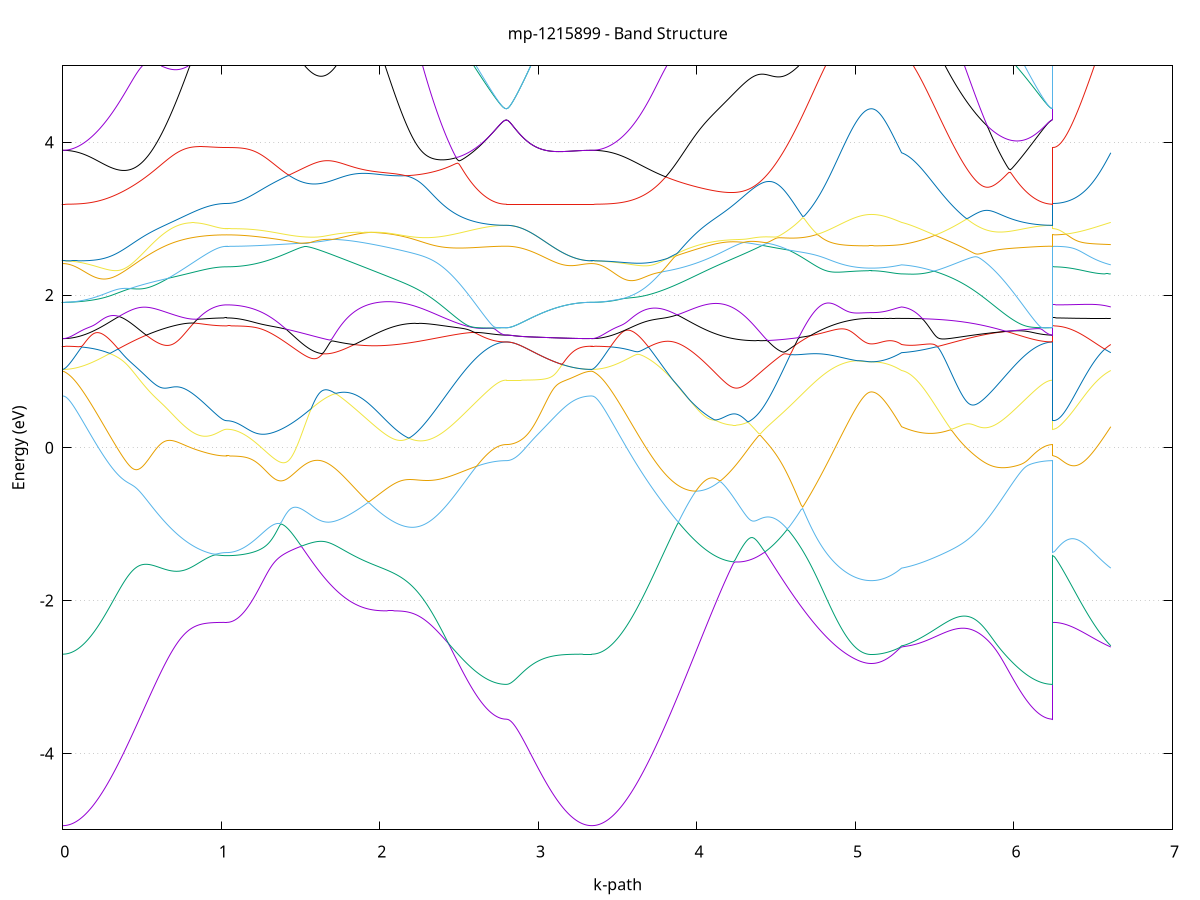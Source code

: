 set title 'mp-1215899 - Band Structure'
set xlabel 'k-path'
set ylabel 'Energy (eV)'
set grid y
set yrange [-5:5]
set terminal png size 800,600
set output 'mp-1215899_bands_gnuplot.png'
plot '-' using 1:2 with lines notitle, '-' using 1:2 with lines notitle, '-' using 1:2 with lines notitle, '-' using 1:2 with lines notitle, '-' using 1:2 with lines notitle, '-' using 1:2 with lines notitle, '-' using 1:2 with lines notitle, '-' using 1:2 with lines notitle, '-' using 1:2 with lines notitle, '-' using 1:2 with lines notitle, '-' using 1:2 with lines notitle, '-' using 1:2 with lines notitle, '-' using 1:2 with lines notitle, '-' using 1:2 with lines notitle, '-' using 1:2 with lines notitle, '-' using 1:2 with lines notitle, '-' using 1:2 with lines notitle, '-' using 1:2 with lines notitle, '-' using 1:2 with lines notitle, '-' using 1:2 with lines notitle, '-' using 1:2 with lines notitle, '-' using 1:2 with lines notitle, '-' using 1:2 with lines notitle, '-' using 1:2 with lines notitle, '-' using 1:2 with lines notitle, '-' using 1:2 with lines notitle, '-' using 1:2 with lines notitle, '-' using 1:2 with lines notitle, '-' using 1:2 with lines notitle, '-' using 1:2 with lines notitle, '-' using 1:2 with lines notitle, '-' using 1:2 with lines notitle
0.000000 -42.638103
0.009943 -42.638103
0.019886 -42.638103
0.029829 -42.638003
0.039772 -42.637903
0.049715 -42.637803
0.059659 -42.637703
0.069602 -42.637603
0.079545 -42.637403
0.089488 -42.637203
0.099431 -42.637003
0.109374 -42.636803
0.119317 -42.636503
0.129260 -42.636303
0.139203 -42.636003
0.149146 -42.635703
0.159090 -42.635303
0.169033 -42.635003
0.178976 -42.634603
0.188919 -42.634203
0.198862 -42.633803
0.208805 -42.633403
0.218748 -42.632903
0.228691 -42.632503
0.238634 -42.632003
0.248577 -42.631503
0.258520 -42.631003
0.268464 -42.630403
0.278407 -42.629903
0.288350 -42.629303
0.298293 -42.628803
0.308236 -42.628203
0.318179 -42.627603
0.328122 -42.626903
0.338065 -42.626303
0.348008 -42.625703
0.357951 -42.625003
0.367895 -42.624403
0.377838 -42.623703
0.387781 -42.623003
0.397724 -42.622303
0.407667 -42.621603
0.417610 -42.620903
0.427553 -42.620203
0.437496 -42.619503
0.447439 -42.618803
0.457382 -42.618103
0.467325 -42.617303
0.477269 -42.616603
0.487212 -42.615803
0.497155 -42.615103
0.507098 -42.614403
0.517041 -42.613603
0.526984 -42.612903
0.536927 -42.612103
0.546870 -42.611403
0.556813 -42.610703
0.566756 -42.609903
0.576700 -42.609203
0.586643 -42.608503
0.596586 -42.607703
0.606529 -42.607003
0.616472 -42.606303
0.626415 -42.605603
0.636358 -42.604903
0.646301 -42.604203
0.656244 -42.603503
0.666187 -42.602903
0.676131 -42.602203
0.686074 -42.601503
0.696017 -42.600903
0.705960 -42.600303
0.715903 -42.599603
0.725846 -42.599003
0.735789 -42.598403
0.745732 -42.597903
0.755675 -42.597303
0.765618 -42.596703
0.775561 -42.596203
0.785505 -42.595703
0.795448 -42.595203
0.805391 -42.594703
0.815334 -42.594203
0.825277 -42.593803
0.835220 -42.593403
0.845163 -42.592903
0.855106 -42.592503
0.865049 -42.592203
0.874992 -42.591803
0.884936 -42.591503
0.894879 -42.591203
0.904822 -42.590903
0.914765 -42.590603
0.924708 -42.590303
0.934651 -42.590103
0.944594 -42.589903
0.954537 -42.589703
0.964480 -42.589503
0.974423 -42.589403
0.984366 -42.589303
0.994310 -42.589203
1.004253 -42.589103
1.014196 -42.589003
1.024139 -42.589003
1.034082 -42.589003
1.034082 -42.589003
1.043949 -42.589003
1.053817 -42.589003
1.063684 -42.588903
1.073551 -42.588903
1.083419 -42.588903
1.093286 -42.588803
1.103154 -42.588803
1.113021 -42.588703
1.122888 -42.588703
1.132756 -42.588603
1.142623 -42.588503
1.152491 -42.588503
1.162358 -42.588403
1.172225 -42.588303
1.182093 -42.588203
1.191960 -42.588103
1.201828 -42.588003
1.211695 -42.587803
1.221562 -42.587703
1.231430 -42.587603
1.241297 -42.587503
1.251164 -42.587303
1.261032 -42.587203
1.270899 -42.587003
1.280767 -42.586903
1.290634 -42.586703
1.300501 -42.586603
1.310369 -42.586403
1.320236 -42.586303
1.330104 -42.586103
1.339971 -42.586003
1.349838 -42.585803
1.359706 -42.585703
1.369573 -42.585503
1.379440 -42.585303
1.389308 -42.585203
1.399175 -42.585003
1.409043 -42.584903
1.418910 -42.584703
1.428777 -42.584603
1.438645 -42.584403
1.448512 -42.584303
1.458380 -42.584203
1.468247 -42.584003
1.478114 -42.583903
1.487982 -42.583803
1.497849 -42.583703
1.507716 -42.583603
1.517584 -42.583503
1.527451 -42.583403
1.537319 -42.583303
1.547186 -42.583203
1.557053 -42.583103
1.566921 -42.583103
1.576788 -42.583003
1.586656 -42.583003
1.596523 -42.582903
1.606390 -42.582903
1.616258 -42.582903
1.626125 -42.582903
1.635992 -42.582903
1.645860 -42.582903
1.655727 -42.583003
1.665595 -42.583003
1.675462 -42.583103
1.685329 -42.583103
1.695197 -42.583203
1.695197 -42.583203
1.705131 -42.583303
1.715066 -42.583403
1.725001 -42.583603
1.734935 -42.583703
1.744870 -42.583903
1.754804 -42.584003
1.764739 -42.584203
1.774674 -42.584403
1.784608 -42.584603
1.794543 -42.584903
1.804477 -42.585103
1.814412 -42.585403
1.824347 -42.585703
1.834281 -42.586003
1.844216 -42.586303
1.854151 -42.586603
1.864085 -42.586903
1.874020 -42.587303
1.883954 -42.587703
1.893889 -42.588003
1.903824 -42.588403
1.913758 -42.588903
1.923693 -42.589303
1.933627 -42.589803
1.943562 -42.590203
1.953497 -42.590703
1.963431 -42.591203
1.973366 -42.591703
1.983300 -42.592203
1.993235 -42.592703
2.003170 -42.593303
2.013104 -42.593903
2.023039 -42.594403
2.032974 -42.595003
2.042908 -42.595603
2.052843 -42.596203
2.062777 -42.596903
2.072712 -42.597503
2.082647 -42.598103
2.092581 -42.598803
2.102516 -42.599403
2.112450 -42.600103
2.122385 -42.600803
2.132320 -42.601503
2.142254 -42.602203
2.152189 -42.602903
2.162123 -42.603603
2.172058 -42.604303
2.181993 -42.605103
2.191927 -42.605803
2.201862 -42.606503
2.211797 -42.607303
2.221731 -42.608003
2.231666 -42.608803
2.241600 -42.609503
2.251535 -42.610303
2.261470 -42.611003
2.271404 -42.611803
2.281339 -42.612503
2.291273 -42.613303
2.301208 -42.614003
2.311143 -42.614803
2.321077 -42.615503
2.331012 -42.616203
2.340946 -42.617003
2.350881 -42.617703
2.360816 -42.618403
2.370750 -42.619203
2.380685 -42.619903
2.390620 -42.620603
2.400554 -42.621303
2.410489 -42.622003
2.420423 -42.622703
2.430358 -42.623403
2.440293 -42.624003
2.450227 -42.624703
2.460162 -42.625303
2.470096 -42.625903
2.480031 -42.626603
2.489966 -42.627203
2.499900 -42.627803
2.509835 -42.628303
2.519769 -42.628903
2.529704 -42.629503
2.539639 -42.630003
2.549573 -42.630503
2.559508 -42.631003
2.569443 -42.631503
2.579377 -42.632003
2.589312 -42.632403
2.599246 -42.632903
2.609181 -42.633303
2.619116 -42.633703
2.629050 -42.634003
2.638985 -42.634403
2.648919 -42.634703
2.658854 -42.635103
2.668789 -42.635303
2.678723 -42.635603
2.688658 -42.635903
2.698592 -42.636103
2.708527 -42.636303
2.718462 -42.636503
2.728396 -42.636703
2.738331 -42.636803
2.748266 -42.636903
2.758200 -42.637003
2.768135 -42.637103
2.778069 -42.637203
2.788004 -42.637203
2.797939 -42.637203
2.797939 -42.637203
2.807917 -42.637203
2.817896 -42.637203
2.827875 -42.637203
2.837853 -42.637203
2.847832 -42.637203
2.857811 -42.637303
2.867789 -42.637303
2.877768 -42.637303
2.887747 -42.637303
2.897726 -42.637303
2.907704 -42.637303
2.917683 -42.637303
2.927662 -42.637403
2.937640 -42.637403
2.947619 -42.637403
2.957598 -42.637403
2.967576 -42.637403
2.977555 -42.637503
2.987534 -42.637503
2.997512 -42.637503
3.007491 -42.637503
3.017470 -42.637503
3.027449 -42.637603
3.037427 -42.637603
3.047406 -42.637603
3.057385 -42.637703
3.067363 -42.637703
3.077342 -42.637703
3.087321 -42.637703
3.097299 -42.637803
3.107278 -42.637803
3.117257 -42.637803
3.127235 -42.637803
3.137214 -42.637903
3.147193 -42.637903
3.157172 -42.637903
3.167150 -42.637903
3.177129 -42.637903
3.187108 -42.638003
3.197086 -42.638003
3.207065 -42.638003
3.217044 -42.638003
3.227022 -42.638003
3.237001 -42.638003
3.246980 -42.638103
3.256959 -42.638103
3.266937 -42.638103
3.276916 -42.638103
3.286895 -42.638103
3.296873 -42.638103
3.306852 -42.638103
3.316831 -42.638103
3.326809 -42.638103
3.336788 -42.638103
3.336788 -42.638103
3.346726 -42.638103
3.356665 -42.638103
3.366603 -42.638003
3.376542 -42.637903
3.386480 -42.637803
3.396419 -42.637703
3.406357 -42.637603
3.416295 -42.637403
3.426234 -42.637203
3.436172 -42.637003
3.446111 -42.636703
3.456049 -42.636503
3.465987 -42.636203
3.475926 -42.635903
3.485864 -42.635603
3.495803 -42.635203
3.505741 -42.634903
3.515679 -42.634503
3.525618 -42.634103
3.535556 -42.633703
3.545495 -42.633203
3.555433 -42.632803
3.565371 -42.632303
3.575310 -42.631803
3.585248 -42.631303
3.595187 -42.630803
3.605125 -42.630203
3.615063 -42.629703
3.625002 -42.629103
3.634940 -42.628503
3.644879 -42.627903
3.654817 -42.627303
3.664756 -42.626703
3.674694 -42.626003
3.684632 -42.625403
3.694571 -42.624703
3.704509 -42.624003
3.714448 -42.623303
3.724386 -42.622603
3.734324 -42.621903
3.744263 -42.621203
3.754201 -42.620503
3.764140 -42.619803
3.774078 -42.619003
3.784016 -42.618303
3.793955 -42.617503
3.803893 -42.616803
3.813832 -42.616003
3.823770 -42.615303
3.833708 -42.614503
3.843647 -42.613803
3.853585 -42.613003
3.863524 -42.612203
3.873462 -42.611503
3.883400 -42.610703
3.893339 -42.609903
3.903277 -42.609203
3.913216 -42.608403
3.923154 -42.607703
3.933093 -42.606903
3.943031 -42.606203
3.952969 -42.605403
3.962908 -42.604703
3.972846 -42.603903
3.982785 -42.603203
3.992723 -42.602503
4.002661 -42.601803
4.012600 -42.601103
4.022538 -42.600403
4.032477 -42.599703
4.042415 -42.599003
4.052353 -42.598403
4.062292 -42.597703
4.072230 -42.597103
4.082169 -42.596403
4.092107 -42.595803
4.102045 -42.595203
4.111984 -42.594603
4.121922 -42.594003
4.131861 -42.593503
4.141799 -42.592903
4.151737 -42.592403
4.161676 -42.591803
4.171614 -42.591303
4.181553 -42.590803
4.191491 -42.590303
4.201430 -42.589903
4.211368 -42.589403
4.221306 -42.589003
4.231245 -42.588503
4.241183 -42.588103
4.251122 -42.587703
4.261060 -42.587403
4.270998 -42.587003
4.280937 -42.586703
4.290875 -42.586303
4.300814 -42.586003
4.310752 -42.585703
4.320690 -42.585403
4.330629 -42.585203
4.340567 -42.584903
4.350506 -42.584703
4.360444 -42.584503
4.370382 -42.584303
4.380321 -42.584103
4.390259 -42.583903
4.400198 -42.583703
4.410136 -42.583603
4.420074 -42.583503
4.430013 -42.583303
4.439951 -42.583203
4.449890 -42.583203
4.459828 -42.583103
4.469767 -42.583003
4.479705 -42.583003
4.489643 -42.582903
4.499582 -42.582903
4.509520 -42.582903
4.519459 -42.582903
4.529397 -42.582903
4.539335 -42.582903
4.549274 -42.583003
4.549274 -42.583003
4.559120 -42.583003
4.568966 -42.583103
4.578812 -42.583103
4.588657 -42.583203
4.598503 -42.583303
4.608349 -42.583403
4.618195 -42.583503
4.628041 -42.583603
4.637887 -42.583703
4.647733 -42.583803
4.657579 -42.583903
4.667425 -42.584103
4.677271 -42.584203
4.687117 -42.584303
4.696962 -42.584503
4.706808 -42.584603
4.716654 -42.584803
4.726500 -42.584903
4.736346 -42.585103
4.746192 -42.585203
4.756038 -42.585403
4.765884 -42.585503
4.775730 -42.585703
4.785576 -42.585903
4.795422 -42.586003
4.805267 -42.586203
4.815113 -42.586303
4.824959 -42.586503
4.834805 -42.586603
4.844651 -42.586803
4.854497 -42.586903
4.864343 -42.587103
4.874189 -42.587203
4.884035 -42.587403
4.893881 -42.587503
4.903726 -42.587603
4.913572 -42.587803
4.923418 -42.587903
4.933264 -42.588003
4.943110 -42.588103
4.952956 -42.588203
4.962802 -42.588303
4.972648 -42.588403
4.982494 -42.588503
4.992340 -42.588603
5.002186 -42.588703
5.012031 -42.588703
5.021877 -42.588803
5.031723 -42.588903
5.041569 -42.588903
5.051415 -42.588903
5.061261 -42.589003
5.071107 -42.589003
5.080953 -42.589003
5.090799 -42.589003
5.100645 -42.589003
5.100645 -42.589003
5.110168 -42.589003
5.119691 -42.589003
5.129214 -42.589003
5.138738 -42.589103
5.148261 -42.589103
5.157784 -42.589103
5.167307 -42.589103
5.176830 -42.589103
5.186354 -42.589103
5.195877 -42.589103
5.205400 -42.589203
5.214923 -42.589203
5.224446 -42.589203
5.233970 -42.589203
5.243493 -42.589303
5.253016 -42.589303
5.262539 -42.589303
5.272063 -42.589403
5.281586 -42.589403
5.291109 -42.589503
5.291109 -42.589503
5.301057 -42.589603
5.311005 -42.589803
5.320953 -42.590003
5.330901 -42.590203
5.340849 -42.590503
5.350797 -42.590703
5.360745 -42.591003
5.370693 -42.591303
5.380641 -42.591603
5.390588 -42.592003
5.400536 -42.592303
5.410484 -42.592703
5.420432 -42.593103
5.430380 -42.593603
5.440328 -42.594003
5.450276 -42.594503
5.460224 -42.594903
5.470172 -42.595403
5.480120 -42.596003
5.490068 -42.596503
5.500016 -42.597003
5.509964 -42.597603
5.519912 -42.598203
5.529860 -42.598803
5.539808 -42.599403
5.549756 -42.600003
5.559703 -42.600603
5.569651 -42.601203
5.579599 -42.601903
5.589547 -42.602603
5.599495 -42.603203
5.609443 -42.603903
5.619391 -42.604603
5.629339 -42.605303
5.639287 -42.606003
5.649235 -42.606703
5.659183 -42.607403
5.669131 -42.608203
5.679079 -42.608903
5.689027 -42.609603
5.698975 -42.610303
5.708923 -42.611103
5.718871 -42.611803
5.728818 -42.612603
5.738766 -42.613303
5.748714 -42.614003
5.758662 -42.614803
5.768610 -42.615503
5.778558 -42.616303
5.788506 -42.617003
5.798454 -42.617703
5.808402 -42.618403
5.818350 -42.619203
5.828298 -42.619903
5.838246 -42.620603
5.848194 -42.621303
5.858142 -42.622003
5.868090 -42.622703
5.878038 -42.623303
5.887986 -42.624003
5.897933 -42.624703
5.907881 -42.625303
5.917829 -42.625903
5.927777 -42.626503
5.937725 -42.627203
5.947673 -42.627803
5.957621 -42.628303
5.967569 -42.628903
5.977517 -42.629403
5.987465 -42.630003
5.997413 -42.630503
6.007361 -42.631003
6.017309 -42.631503
6.027257 -42.632003
6.037205 -42.632403
6.047153 -42.632803
6.057101 -42.633303
6.067048 -42.633703
6.076996 -42.634003
6.086944 -42.634403
6.096892 -42.634703
6.106840 -42.635003
6.116788 -42.635303
6.126736 -42.635603
6.136684 -42.635903
6.146632 -42.636103
6.156580 -42.636303
6.166528 -42.636503
6.176476 -42.636703
6.186424 -42.636803
6.196372 -42.636903
6.206320 -42.637003
6.216268 -42.637103
6.226216 -42.637203
6.236163 -42.637203
6.246111 -42.637203
6.246111 -42.589003
6.255970 -42.589003
6.265829 -42.589003
6.275688 -42.589003
6.285547 -42.589003
6.295406 -42.589003
6.305265 -42.589003
6.315123 -42.589003
6.324982 -42.589003
6.334841 -42.589003
6.344700 -42.589003
6.354559 -42.589003
6.364418 -42.589003
6.374277 -42.589003
6.384136 -42.589003
6.393994 -42.589103
6.403853 -42.589103
6.413712 -42.589103
6.423571 -42.589103
6.433430 -42.589103
6.443289 -42.589103
6.453148 -42.589103
6.463006 -42.589103
6.472865 -42.589203
6.482724 -42.589203
6.492583 -42.589203
6.502442 -42.589203
6.512301 -42.589203
6.522160 -42.589303
6.532018 -42.589303
6.541877 -42.589303
6.551736 -42.589303
6.561595 -42.589303
6.571454 -42.589403
6.581313 -42.589403
6.591172 -42.589403
6.601030 -42.589403
6.610889 -42.589503
e
0.000000 -39.524903
0.009943 -39.524903
0.019886 -39.524803
0.029829 -39.524603
0.039772 -39.524303
0.049715 -39.524003
0.059659 -39.523603
0.069602 -39.523203
0.079545 -39.522703
0.089488 -39.522103
0.099431 -39.521403
0.109374 -39.520703
0.119317 -39.519903
0.129260 -39.519103
0.139203 -39.518103
0.149146 -39.517203
0.159090 -39.516103
0.169033 -39.515003
0.178976 -39.513803
0.188919 -39.512603
0.198862 -39.511303
0.208805 -39.510003
0.218748 -39.508603
0.228691 -39.507103
0.238634 -39.505603
0.248577 -39.504003
0.258520 -39.502403
0.268464 -39.500703
0.278407 -39.499003
0.288350 -39.497203
0.298293 -39.495403
0.308236 -39.493603
0.318179 -39.491703
0.328122 -39.489703
0.338065 -39.487703
0.348008 -39.485703
0.357951 -39.483703
0.367895 -39.481603
0.377838 -39.479503
0.387781 -39.477303
0.397724 -39.475103
0.407667 -39.472903
0.417610 -39.470703
0.427553 -39.468403
0.437496 -39.466203
0.447439 -39.463903
0.457382 -39.461603
0.467325 -39.459203
0.477269 -39.456903
0.487212 -39.454603
0.497155 -39.452203
0.507098 -39.449803
0.517041 -39.447503
0.526984 -39.445103
0.536927 -39.442803
0.546870 -39.440403
0.556813 -39.438003
0.566756 -39.435703
0.576700 -39.433303
0.586643 -39.431003
0.596586 -39.428703
0.606529 -39.426403
0.616472 -39.424103
0.626415 -39.421903
0.636358 -39.419603
0.646301 -39.417403
0.656244 -39.415203
0.666187 -39.413003
0.676131 -39.410903
0.686074 -39.408803
0.696017 -39.406703
0.705960 -39.404703
0.715903 -39.402703
0.725846 -39.400803
0.735789 -39.398903
0.745732 -39.397003
0.755675 -39.395203
0.765618 -39.393403
0.775561 -39.391703
0.785505 -39.390003
0.795448 -39.388403
0.805391 -39.386803
0.815334 -39.385303
0.825277 -39.383903
0.835220 -39.382503
0.845163 -39.381103
0.855106 -39.379803
0.865049 -39.378603
0.874992 -39.377503
0.884936 -39.376403
0.894879 -39.375403
0.904822 -39.374403
0.914765 -39.373503
0.924708 -39.372703
0.934651 -39.371903
0.944594 -39.371203
0.954537 -39.370603
0.964480 -39.370103
0.974423 -39.369603
0.984366 -39.369203
0.994310 -39.368903
1.004253 -39.368603
1.014196 -39.368503
1.024139 -39.368303
1.034082 -39.368303
1.034082 -39.368303
1.043949 -39.368303
1.053817 -39.368303
1.063684 -39.368203
1.073551 -39.368103
1.083419 -39.368003
1.093286 -39.367903
1.103154 -39.367703
1.113021 -39.367503
1.122888 -39.367303
1.132756 -39.367103
1.142623 -39.366803
1.152491 -39.366603
1.162358 -39.366303
1.172225 -39.366003
1.182093 -39.365603
1.191960 -39.365303
1.201828 -39.364903
1.211695 -39.364503
1.221562 -39.364103
1.231430 -39.363703
1.241297 -39.363303
1.251164 -39.362803
1.261032 -39.362403
1.270899 -39.361903
1.280767 -39.361403
1.290634 -39.360903
1.300501 -39.360403
1.310369 -39.359903
1.320236 -39.359403
1.330104 -39.358903
1.339971 -39.358403
1.349838 -39.357803
1.359706 -39.357303
1.369573 -39.356803
1.379440 -39.356303
1.389308 -39.355703
1.399175 -39.355203
1.409043 -39.354703
1.418910 -39.354203
1.428777 -39.353703
1.438645 -39.353303
1.448512 -39.352803
1.458380 -39.352403
1.468247 -39.351903
1.478114 -39.351503
1.487982 -39.351103
1.497849 -39.350703
1.507716 -39.350303
1.517584 -39.350003
1.527451 -39.349703
1.537319 -39.349403
1.547186 -39.349103
1.557053 -39.348903
1.566921 -39.348703
1.576788 -39.348503
1.586656 -39.348403
1.596523 -39.348303
1.606390 -39.348203
1.616258 -39.348103
1.626125 -39.348103
1.635992 -39.348203
1.645860 -39.348203
1.655727 -39.348403
1.665595 -39.348503
1.675462 -39.348703
1.685329 -39.349003
1.695197 -39.349203
1.695197 -39.349203
1.705131 -39.349603
1.715066 -39.349903
1.725001 -39.350403
1.734935 -39.350803
1.744870 -39.351403
1.754804 -39.351903
1.764739 -39.352603
1.774674 -39.353203
1.784608 -39.354003
1.794543 -39.354703
1.804477 -39.355503
1.814412 -39.356403
1.824347 -39.357403
1.834281 -39.358303
1.844216 -39.359403
1.854151 -39.360503
1.864085 -39.361603
1.874020 -39.362803
1.883954 -39.364003
1.893889 -39.365303
1.903824 -39.366703
1.913758 -39.368003
1.923693 -39.369503
1.933627 -39.371003
1.943562 -39.372503
1.953497 -39.374103
1.963431 -39.375803
1.973366 -39.377503
1.983300 -39.379203
1.993235 -39.381003
2.003170 -39.382803
2.013104 -39.384703
2.023039 -39.386603
2.032974 -39.388503
2.042908 -39.390503
2.052843 -39.392503
2.062777 -39.394603
2.072712 -39.396703
2.082647 -39.398803
2.092581 -39.401003
2.102516 -39.403203
2.112450 -39.405403
2.122385 -39.407703
2.132320 -39.410003
2.142254 -39.412303
2.152189 -39.414603
2.162123 -39.417003
2.172058 -39.419403
2.181993 -39.421803
2.191927 -39.424203
2.201862 -39.426603
2.211797 -39.429103
2.221731 -39.431503
2.231666 -39.434003
2.241600 -39.436403
2.251535 -39.438903
2.261470 -39.441403
2.271404 -39.443903
2.281339 -39.446303
2.291273 -39.448803
2.301208 -39.451303
2.311143 -39.453703
2.321077 -39.456203
2.331012 -39.458603
2.340946 -39.461003
2.350881 -39.463403
2.360816 -39.465803
2.370750 -39.468203
2.380685 -39.470503
2.390620 -39.472803
2.400554 -39.475103
2.410489 -39.477403
2.420423 -39.479603
2.430358 -39.481903
2.440293 -39.484003
2.450227 -39.486203
2.460162 -39.488303
2.470096 -39.490303
2.480031 -39.492403
2.489966 -39.494303
2.499900 -39.496303
2.509835 -39.498203
2.519769 -39.500003
2.529704 -39.501803
2.539639 -39.503503
2.549573 -39.505203
2.559508 -39.506803
2.569443 -39.508403
2.579377 -39.509903
2.589312 -39.511403
2.599246 -39.512803
2.609181 -39.514203
2.619116 -39.515403
2.629050 -39.516703
2.638985 -39.517803
2.648919 -39.518903
2.658854 -39.519903
2.668789 -39.520903
2.678723 -39.521803
2.688658 -39.522603
2.698592 -39.523403
2.708527 -39.524003
2.718462 -39.524703
2.728396 -39.525203
2.738331 -39.525703
2.748266 -39.526103
2.758200 -39.526403
2.768135 -39.526603
2.778069 -39.526803
2.788004 -39.526903
2.797939 -39.527003
2.797939 -39.527003
2.807917 -39.527003
2.817896 -39.527003
2.827875 -39.527003
2.837853 -39.526903
2.847832 -39.526903
2.857811 -39.526903
2.867789 -39.526903
2.877768 -39.526903
2.887747 -39.526803
2.897726 -39.526803
2.907704 -39.526803
2.917683 -39.526703
2.927662 -39.526703
2.937640 -39.526703
2.947619 -39.526603
2.957598 -39.526603
2.967576 -39.526503
2.977555 -39.526503
2.987534 -39.526403
2.997512 -39.526303
3.007491 -39.526303
3.017470 -39.526203
3.027449 -39.526203
3.037427 -39.526103
3.047406 -39.526103
3.057385 -39.526003
3.067363 -39.525903
3.077342 -39.525903
3.087321 -39.525803
3.097299 -39.525803
3.107278 -39.525703
3.117257 -39.525603
3.127235 -39.525603
3.137214 -39.525503
3.147193 -39.525503
3.157172 -39.525403
3.167150 -39.525403
3.177129 -39.525303
3.187108 -39.525303
3.197086 -39.525203
3.207065 -39.525203
3.217044 -39.525103
3.227022 -39.525103
3.237001 -39.525103
3.246980 -39.525003
3.256959 -39.525003
3.266937 -39.525003
3.276916 -39.525003
3.286895 -39.524903
3.296873 -39.524903
3.306852 -39.524903
3.316831 -39.524903
3.326809 -39.524903
3.336788 -39.524903
3.336788 -39.524903
3.346726 -39.524903
3.356665 -39.524803
3.366603 -39.524603
3.376542 -39.524303
3.386480 -39.524003
3.396419 -39.523603
3.406357 -39.523103
3.416295 -39.522603
3.426234 -39.522003
3.436172 -39.521303
3.446111 -39.520603
3.456049 -39.519803
3.465987 -39.518903
3.475926 -39.517903
3.485864 -39.516903
3.495803 -39.515803
3.505741 -39.514703
3.515679 -39.513503
3.525618 -39.512203
3.535556 -39.510903
3.545495 -39.509503
3.555433 -39.508103
3.565371 -39.506603
3.575310 -39.505003
3.585248 -39.503403
3.595187 -39.501703
3.605125 -39.500003
3.615063 -39.498203
3.625002 -39.496403
3.634940 -39.494503
3.644879 -39.492603
3.654817 -39.490703
3.664756 -39.488703
3.674694 -39.486603
3.684632 -39.484603
3.694571 -39.482503
3.704509 -39.480303
3.714448 -39.478103
3.724386 -39.475903
3.734324 -39.473703
3.744263 -39.471403
3.754201 -39.469103
3.764140 -39.466803
3.774078 -39.464403
3.784016 -39.462103
3.793955 -39.459703
3.803893 -39.457303
3.813832 -39.454903
3.823770 -39.452503
3.833708 -39.450103
3.843647 -39.447603
3.853585 -39.445203
3.863524 -39.442703
3.873462 -39.440303
3.883400 -39.437903
3.893339 -39.435403
3.903277 -39.433003
3.913216 -39.430503
3.923154 -39.428103
3.933093 -39.425703
3.943031 -39.423303
3.952969 -39.420903
3.962908 -39.418603
3.972846 -39.416203
3.982785 -39.413903
3.992723 -39.411603
4.002661 -39.409303
4.012600 -39.407003
4.022538 -39.404803
4.032477 -39.402603
4.042415 -39.400403
4.052353 -39.398303
4.062292 -39.396103
4.072230 -39.394103
4.082169 -39.392003
4.092107 -39.390003
4.102045 -39.388003
4.111984 -39.386103
4.121922 -39.384203
4.131861 -39.382403
4.141799 -39.380603
4.151737 -39.378803
4.161676 -39.377103
4.171614 -39.375403
4.181553 -39.373803
4.191491 -39.372303
4.201430 -39.370703
4.211368 -39.369203
4.221306 -39.367803
4.231245 -39.366403
4.241183 -39.365103
4.251122 -39.363803
4.261060 -39.362603
4.270998 -39.361403
4.280937 -39.360303
4.290875 -39.359203
4.300814 -39.358203
4.310752 -39.357303
4.320690 -39.356303
4.330629 -39.355503
4.340567 -39.354703
4.350506 -39.353903
4.360444 -39.353203
4.370382 -39.352503
4.380321 -39.351903
4.390259 -39.351303
4.400198 -39.350803
4.410136 -39.350303
4.420074 -39.349903
4.430013 -39.349603
4.439951 -39.349203
4.449890 -39.348903
4.459828 -39.348703
4.469767 -39.348503
4.479705 -39.348403
4.489643 -39.348203
4.499582 -39.348203
4.509520 -39.348103
4.519459 -39.348103
4.529397 -39.348203
4.539335 -39.348303
4.549274 -39.348403
4.549274 -39.348403
4.559120 -39.348503
4.568966 -39.348703
4.578812 -39.348903
4.588657 -39.349103
4.598503 -39.349403
4.608349 -39.349703
4.618195 -39.350003
4.628041 -39.350303
4.637887 -39.350703
4.647733 -39.351103
4.657579 -39.351503
4.667425 -39.351903
4.677271 -39.352303
4.687117 -39.352803
4.696962 -39.353203
4.706808 -39.353703
4.716654 -39.354203
4.726500 -39.354703
4.736346 -39.355203
4.746192 -39.355703
4.756038 -39.356203
4.765884 -39.356703
4.775730 -39.357203
4.785576 -39.357703
4.795422 -39.358203
4.805267 -39.358703
4.815113 -39.359203
4.824959 -39.359703
4.834805 -39.360203
4.844651 -39.360703
4.854497 -39.361203
4.864343 -39.361703
4.874189 -39.362203
4.884035 -39.362603
4.893881 -39.363003
4.903726 -39.363503
4.913572 -39.363903
4.923418 -39.364303
4.933264 -39.364703
4.943110 -39.365003
4.952956 -39.365403
4.962802 -39.365703
4.972648 -39.366003
4.982494 -39.366303
4.992340 -39.366603
5.002186 -39.366803
5.012031 -39.367003
5.021877 -39.367203
5.031723 -39.367403
5.041569 -39.367603
5.051415 -39.367703
5.061261 -39.367803
5.071107 -39.367903
5.080953 -39.367903
5.090799 -39.368003
5.100645 -39.368003
5.100645 -39.368003
5.110168 -39.368003
5.119691 -39.368003
5.129214 -39.368003
5.138738 -39.368103
5.148261 -39.368103
5.157784 -39.368103
5.167307 -39.368203
5.176830 -39.368303
5.186354 -39.368303
5.195877 -39.368403
5.205400 -39.368503
5.214923 -39.368603
5.224446 -39.368703
5.233970 -39.368803
5.243493 -39.368903
5.253016 -39.369103
5.262539 -39.369203
5.272063 -39.369403
5.281586 -39.369503
5.291109 -39.369703
5.291109 -39.369703
5.301057 -39.370203
5.311005 -39.370803
5.320953 -39.371503
5.330901 -39.372203
5.340849 -39.373003
5.350797 -39.373903
5.360745 -39.374903
5.370693 -39.375903
5.380641 -39.377003
5.390588 -39.378203
5.400536 -39.379403
5.410484 -39.380703
5.420432 -39.382103
5.430380 -39.383503
5.440328 -39.385003
5.450276 -39.386503
5.460224 -39.388103
5.470172 -39.389803
5.480120 -39.391503
5.490068 -39.393303
5.500016 -39.395103
5.509964 -39.397003
5.519912 -39.398903
5.529860 -39.400803
5.539808 -39.402803
5.549756 -39.404903
5.559703 -39.407003
5.569651 -39.409103
5.579599 -39.411303
5.589547 -39.413403
5.599495 -39.415703
5.609443 -39.417903
5.619391 -39.420203
5.629339 -39.422503
5.639287 -39.424903
5.649235 -39.427203
5.659183 -39.429603
5.669131 -39.432003
5.679079 -39.434403
5.689027 -39.436803
5.698975 -39.439203
5.708923 -39.441603
5.718871 -39.444103
5.728818 -39.446503
5.738766 -39.448903
5.748714 -39.451403
5.758662 -39.453803
5.768610 -39.456203
5.778558 -39.458603
5.788506 -39.461003
5.798454 -39.463403
5.808402 -39.465803
5.818350 -39.468203
5.828298 -39.470503
5.838246 -39.472803
5.848194 -39.475103
5.858142 -39.477403
5.868090 -39.479603
5.878038 -39.481803
5.887986 -39.484003
5.897933 -39.486103
5.907881 -39.488203
5.917829 -39.490303
5.927777 -39.492303
5.937725 -39.494303
5.947673 -39.496203
5.957621 -39.498103
5.967569 -39.499903
5.977517 -39.501703
5.987465 -39.503503
5.997413 -39.505203
6.007361 -39.506803
6.017309 -39.508403
6.027257 -39.509903
6.037205 -39.511403
6.047153 -39.512803
6.057101 -39.514103
6.067048 -39.515403
6.076996 -39.516603
6.086944 -39.517803
6.096892 -39.518903
6.106840 -39.519903
6.116788 -39.520903
6.126736 -39.521803
6.136684 -39.522603
6.146632 -39.523303
6.156580 -39.524003
6.166528 -39.524603
6.176476 -39.525203
6.186424 -39.525703
6.196372 -39.526103
6.206320 -39.526403
6.216268 -39.526603
6.226216 -39.526803
6.236163 -39.526903
6.246111 -39.527003
6.246111 -39.368303
6.255970 -39.368303
6.265829 -39.368303
6.275688 -39.368303
6.285547 -39.368303
6.295406 -39.368303
6.305265 -39.368303
6.315123 -39.368403
6.324982 -39.368403
6.334841 -39.368403
6.344700 -39.368403
6.354559 -39.368403
6.364418 -39.368403
6.374277 -39.368503
6.384136 -39.368503
6.393994 -39.368503
6.403853 -39.368603
6.413712 -39.368603
6.423571 -39.368603
6.433430 -39.368703
6.443289 -39.368703
6.453148 -39.368703
6.463006 -39.368803
6.472865 -39.368803
6.482724 -39.368903
6.492583 -39.368903
6.502442 -39.369003
6.512301 -39.369003
6.522160 -39.369103
6.532018 -39.369103
6.541877 -39.369203
6.551736 -39.369303
6.561595 -39.369303
6.571454 -39.369403
6.581313 -39.369403
6.591172 -39.369503
6.601030 -39.369603
6.610889 -39.369703
e
0.000000 -22.830003
0.009943 -22.830003
0.019886 -22.829903
0.029829 -22.829803
0.039772 -22.829603
0.049715 -22.829403
0.059659 -22.829103
0.069602 -22.828703
0.079545 -22.828303
0.089488 -22.827903
0.099431 -22.827403
0.109374 -22.826803
0.119317 -22.826203
0.129260 -22.825603
0.139203 -22.824903
0.149146 -22.824103
0.159090 -22.823303
0.169033 -22.822403
0.178976 -22.821603
0.188919 -22.820603
0.198862 -22.819603
0.208805 -22.818603
0.218748 -22.817503
0.228691 -22.816403
0.238634 -22.815203
0.248577 -22.814003
0.258520 -22.812803
0.268464 -22.811503
0.278407 -22.810203
0.288350 -22.808903
0.298293 -22.807503
0.308236 -22.806103
0.318179 -22.804603
0.328122 -22.803203
0.338065 -22.801703
0.348008 -22.800103
0.357951 -22.798603
0.367895 -22.797003
0.377838 -22.795403
0.387781 -22.793703
0.397724 -22.792103
0.407667 -22.790403
0.417610 -22.788703
0.427553 -22.787003
0.437496 -22.785303
0.447439 -22.783603
0.457382 -22.781803
0.467325 -22.780103
0.477269 -22.778303
0.487212 -22.776503
0.497155 -22.774803
0.507098 -22.773003
0.517041 -22.771203
0.526984 -22.769403
0.536927 -22.767703
0.546870 -22.765903
0.556813 -22.764503
0.566756 -22.771003
0.576700 -22.777803
0.586643 -22.784703
0.596586 -22.791403
0.606529 -22.798203
0.616472 -22.804803
0.626415 -22.811403
0.636358 -22.817903
0.646301 -22.824303
0.656244 -22.830703
0.666187 -22.836903
0.676131 -22.843003
0.686074 -22.849103
0.696017 -22.855003
0.705960 -22.860803
0.715903 -22.866503
0.725846 -22.872103
0.735789 -22.877603
0.745732 -22.882903
0.755675 -22.888003
0.765618 -22.893103
0.775561 -22.898003
0.785505 -22.902703
0.795448 -22.907303
0.805391 -22.911703
0.815334 -22.916003
0.825277 -22.920103
0.835220 -22.924003
0.845163 -22.927803
0.855106 -22.931403
0.865049 -22.934803
0.874992 -22.938003
0.884936 -22.941103
0.894879 -22.943903
0.904822 -22.946603
0.914765 -22.949103
0.924708 -22.951403
0.934651 -22.953503
0.944594 -22.955403
0.954537 -22.957103
0.964480 -22.958603
0.974423 -22.959903
0.984366 -22.961003
0.994310 -22.962003
1.004253 -22.962703
1.014196 -22.963203
1.024139 -22.963503
1.034082 -22.963603
1.034082 -22.963603
1.043949 -22.963503
1.053817 -22.963403
1.063684 -22.963203
1.073551 -22.962903
1.083419 -22.962503
1.093286 -22.962003
1.103154 -22.961403
1.113021 -22.960703
1.122888 -22.960003
1.132756 -22.959103
1.142623 -22.958203
1.152491 -22.957203
1.162358 -22.956103
1.172225 -22.954903
1.182093 -22.953603
1.191960 -22.952203
1.201828 -22.950803
1.211695 -22.949203
1.221562 -22.947603
1.231430 -22.945903
1.241297 -22.944203
1.251164 -22.942303
1.261032 -22.940403
1.270899 -22.938303
1.280767 -22.936203
1.290634 -22.934103
1.300501 -22.931803
1.310369 -22.929503
1.320236 -22.927103
1.330104 -22.924603
1.339971 -22.922103
1.349838 -22.919503
1.359706 -22.916803
1.369573 -22.914103
1.379440 -22.911203
1.389308 -22.908403
1.399175 -22.905403
1.409043 -22.902403
1.418910 -22.899303
1.428777 -22.896203
1.438645 -22.893003
1.448512 -22.889803
1.458380 -22.886503
1.468247 -22.883103
1.478114 -22.879703
1.487982 -22.876303
1.497849 -22.872803
1.507716 -22.869203
1.517584 -22.865603
1.527451 -22.861903
1.537319 -22.858303
1.547186 -22.854503
1.557053 -22.850803
1.566921 -22.846903
1.576788 -22.843103
1.586656 -22.839203
1.596523 -22.835303
1.606390 -22.831303
1.616258 -22.829503
1.626125 -22.833703
1.635992 -22.837803
1.645860 -22.841803
1.655727 -22.845603
1.665595 -22.849303
1.675462 -22.852903
1.685329 -22.856303
1.695197 -22.859603
1.695197 -22.859603
1.705131 -22.862703
1.715066 -22.865703
1.725001 -22.868603
1.734935 -22.871203
1.744870 -22.873703
1.754804 -22.876103
1.764739 -22.878203
1.774674 -22.880203
1.784608 -22.882003
1.794543 -22.883603
1.804477 -22.885003
1.814412 -22.886203
1.824347 -22.887303
1.834281 -22.888103
1.844216 -22.888703
1.854151 -22.889203
1.864085 -22.889403
1.874020 -22.889503
1.883954 -22.889303
1.893889 -22.889003
1.903824 -22.888403
1.913758 -22.887703
1.923693 -22.886703
1.933627 -22.885503
1.943562 -22.884203
1.953497 -22.882603
1.963431 -22.880803
1.973366 -22.878903
1.983300 -22.876703
1.993235 -22.874403
2.003170 -22.871803
2.013104 -22.869103
2.023039 -22.866103
2.032974 -22.863003
2.042908 -22.859703
2.052843 -22.856203
2.062777 -22.852603
2.072712 -22.848703
2.082647 -22.844703
2.092581 -22.840603
2.102516 -22.836203
2.112450 -22.831703
2.122385 -22.827103
2.132320 -22.822303
2.142254 -22.817303
2.152189 -22.812203
2.162123 -22.807003
2.172058 -22.801603
2.181993 -22.796103
2.191927 -22.790503
2.201862 -22.784803
2.211797 -22.779003
2.221731 -22.773103
2.231666 -22.767003
2.241600 -22.760903
2.251535 -22.754703
2.261470 -22.750303
2.271404 -22.751203
2.281339 -22.752103
2.291273 -22.753003
2.301208 -22.753903
2.311143 -22.754803
2.321077 -22.755703
2.331012 -22.756603
2.340946 -22.757403
2.350881 -22.758303
2.360816 -22.759203
2.370750 -22.760103
2.380685 -22.760903
2.390620 -22.761803
2.400554 -22.762603
2.410489 -22.763503
2.420423 -22.764303
2.430358 -22.765103
2.440293 -22.765903
2.450227 -22.766703
2.460162 -22.767403
2.470096 -22.768203
2.480031 -22.769003
2.489966 -22.769703
2.499900 -22.770403
2.509835 -22.771103
2.519769 -22.771803
2.529704 -22.772403
2.539639 -22.773103
2.549573 -22.773703
2.559508 -22.774303
2.569443 -22.774903
2.579377 -22.775503
2.589312 -22.776003
2.599246 -22.776503
2.609181 -22.777003
2.619116 -22.777503
2.629050 -22.778003
2.638985 -22.778403
2.648919 -22.778803
2.658854 -22.779203
2.668789 -22.779603
2.678723 -22.779903
2.688658 -22.780203
2.698592 -22.780503
2.708527 -22.780703
2.718462 -22.781003
2.728396 -22.781203
2.738331 -22.781303
2.748266 -22.781503
2.758200 -22.781603
2.768135 -22.781703
2.778069 -22.781803
2.788004 -22.781803
2.797939 -22.781803
2.797939 -22.781803
2.807917 -22.781903
2.817896 -22.782003
2.827875 -22.782203
2.837853 -22.782503
2.847832 -22.782903
2.857811 -22.783303
2.867789 -22.783803
2.877768 -22.784403
2.887747 -22.785103
2.897726 -22.785903
2.907704 -22.786703
2.917683 -22.787603
2.927662 -22.788503
2.937640 -22.789503
2.947619 -22.790603
2.957598 -22.791703
2.967576 -22.792803
2.977555 -22.794003
2.987534 -22.795303
2.997512 -22.796603
3.007491 -22.797903
3.017470 -22.799203
3.027449 -22.800603
3.037427 -22.801903
3.047406 -22.803303
3.057385 -22.804703
3.067363 -22.806103
3.077342 -22.807503
3.087321 -22.808903
3.097299 -22.810303
3.107278 -22.811703
3.117257 -22.813003
3.127235 -22.814403
3.137214 -22.815603
3.147193 -22.816903
3.157172 -22.818103
3.167150 -22.819303
3.177129 -22.820503
3.187108 -22.821503
3.197086 -22.822603
3.207065 -22.823603
3.217044 -22.824503
3.227022 -22.825303
3.237001 -22.826103
3.246980 -22.826903
3.256959 -22.827503
3.266937 -22.828103
3.276916 -22.828603
3.286895 -22.829003
3.296873 -22.829403
3.306852 -22.829703
3.316831 -22.829903
3.326809 -22.830003
3.336788 -22.830003
3.336788 -22.830003
3.346726 -22.830003
3.356665 -22.829903
3.366603 -22.829803
3.376542 -22.829603
3.386480 -22.829403
3.396419 -22.829103
3.406357 -22.828703
3.416295 -22.828303
3.426234 -22.827903
3.436172 -22.827403
3.446111 -22.826903
3.456049 -22.826303
3.465987 -22.825603
3.475926 -22.824903
3.485864 -22.824203
3.495803 -22.823403
3.505741 -22.822603
3.515679 -22.821703
3.525618 -22.820803
3.535556 -22.819803
3.545495 -22.818803
3.555433 -22.817703
3.565371 -22.816603
3.575310 -22.815503
3.585248 -22.814303
3.595187 -22.813103
3.605125 -22.811903
3.615063 -22.810603
3.625002 -22.809303
3.634940 -22.807903
3.644879 -22.806503
3.654817 -22.805103
3.664756 -22.803703
3.674694 -22.802203
3.684632 -22.800703
3.694571 -22.799203
3.704509 -22.797703
3.714448 -22.796103
3.724386 -22.794503
3.734324 -22.792903
3.744263 -22.791303
3.754201 -22.789603
3.764140 -22.788003
3.774078 -22.786303
3.784016 -22.784603
3.793955 -22.782903
3.803893 -22.781203
3.813832 -22.779503
3.823770 -22.777803
3.833708 -22.776103
3.843647 -22.774303
3.853585 -22.772603
3.863524 -22.770903
3.873462 -22.769203
3.883400 -22.767503
3.893339 -22.765803
3.903277 -22.764003
3.913216 -22.764703
3.923154 -22.770403
3.933093 -22.776103
3.943031 -22.781703
3.952969 -22.787103
3.962908 -22.792503
3.972846 -22.797703
3.982785 -22.802803
3.992723 -22.807803
4.002661 -22.812703
4.012600 -22.817403
4.022538 -22.821903
4.032477 -22.826303
4.042415 -22.830603
4.052353 -22.834703
4.062292 -22.838603
4.072230 -22.842403
4.082169 -22.846003
4.092107 -22.849403
4.102045 -22.852703
4.111984 -22.855803
4.121922 -22.858603
4.131861 -22.861403
4.141799 -22.863903
4.151737 -22.866203
4.161676 -22.868403
4.171614 -22.870303
4.181553 -22.872103
4.191491 -22.873703
4.201430 -22.875103
4.211368 -22.876203
4.221306 -22.877203
4.231245 -22.878003
4.241183 -22.878603
4.251122 -22.879003
4.261060 -22.879203
4.270998 -22.879203
4.280937 -22.879003
4.290875 -22.878703
4.300814 -22.878103
4.310752 -22.877303
4.320690 -22.876403
4.330629 -22.875303
4.340567 -22.873903
4.350506 -22.872403
4.360444 -22.870703
4.370382 -22.868903
4.380321 -22.866903
4.390259 -22.864603
4.400198 -22.862303
4.410136 -22.859703
4.420074 -22.857003
4.430013 -22.854203
4.439951 -22.851203
4.449890 -22.848003
4.459828 -22.844703
4.469767 -22.841303
4.479705 -22.837703
4.489643 -22.834003
4.499582 -22.830203
4.509520 -22.830703
4.519459 -22.834903
4.529397 -22.839103
4.539335 -22.843203
4.549274 -22.847303
4.549274 -22.847303
4.559120 -22.851403
4.568966 -22.855403
4.578812 -22.859303
4.588657 -22.863303
4.598503 -22.867103
4.608349 -22.871003
4.618195 -22.874803
4.628041 -22.878503
4.637887 -22.882203
4.647733 -22.885903
4.657579 -22.889503
4.667425 -22.893003
4.677271 -22.896503
4.687117 -22.900003
4.696962 -22.903403
4.706808 -22.906703
4.716654 -22.910003
4.726500 -22.913203
4.736346 -22.916303
4.746192 -22.919403
4.756038 -22.922403
4.765884 -22.925303
4.775730 -22.928203
4.785576 -22.931003
4.795422 -22.933703
4.805267 -22.936403
4.815113 -22.939003
4.824959 -22.941503
4.834805 -22.943903
4.844651 -22.946203
4.854497 -22.948503
4.864343 -22.950703
4.874189 -22.952803
4.884035 -22.954803
4.893881 -22.956803
4.903726 -22.958703
4.913572 -22.960403
4.923418 -22.962103
4.933264 -22.963703
4.943110 -22.965203
4.952956 -22.966703
4.962802 -22.968003
4.972648 -22.969203
4.982494 -22.970403
4.992340 -22.971503
5.002186 -22.972503
5.012031 -22.973303
5.021877 -22.974103
5.031723 -22.974803
5.041569 -22.975403
5.051415 -22.976003
5.061261 -22.976403
5.071107 -22.976703
5.080953 -22.976903
5.090799 -22.977103
5.100645 -22.977103
5.100645 -22.977103
5.110168 -22.977103
5.119691 -22.977103
5.129214 -22.977003
5.138738 -22.976803
5.148261 -22.976703
5.157784 -22.976503
5.167307 -22.976203
5.176830 -22.975903
5.186354 -22.975603
5.195877 -22.975303
5.205400 -22.974903
5.214923 -22.974503
5.224446 -22.974003
5.233970 -22.973503
5.243493 -22.973003
5.253016 -22.972403
5.262539 -22.971803
5.272063 -22.971203
5.281586 -22.970603
5.291109 -22.969903
5.291109 -22.969903
5.301057 -22.968503
5.311005 -22.966903
5.320953 -22.965103
5.330901 -22.963103
5.340849 -22.960903
5.350797 -22.958503
5.360745 -22.955803
5.370693 -22.953003
5.380641 -22.950003
5.390588 -22.946803
5.400536 -22.943403
5.410484 -22.939803
5.420432 -22.936003
5.430380 -22.932003
5.440328 -22.927903
5.450276 -22.923503
5.460224 -22.919103
5.470172 -22.914403
5.480120 -22.909603
5.490068 -22.904603
5.500016 -22.899403
5.509964 -22.894103
5.519912 -22.888703
5.529860 -22.883103
5.539808 -22.877303
5.549756 -22.871503
5.559703 -22.865503
5.569651 -22.859403
5.579599 -22.853103
5.589547 -22.846803
5.599495 -22.840303
5.609443 -22.833803
5.619391 -22.827103
5.629339 -22.820403
5.639287 -22.813503
5.649235 -22.806603
5.659183 -22.799703
5.669131 -22.792603
5.679079 -22.785503
5.689027 -22.778403
5.698975 -22.771203
5.708923 -22.764003
5.718871 -22.756903
5.728818 -22.752703
5.738766 -22.753303
5.748714 -22.754103
5.758662 -22.755003
5.768610 -22.755803
5.778558 -22.756703
5.788506 -22.757603
5.798454 -22.758403
5.808402 -22.759303
5.818350 -22.760103
5.828298 -22.761003
5.838246 -22.761803
5.848194 -22.762603
5.858142 -22.763503
5.868090 -22.764303
5.878038 -22.765103
5.887986 -22.765903
5.897933 -22.766703
5.907881 -22.767403
5.917829 -22.768203
5.927777 -22.768903
5.937725 -22.769703
5.947673 -22.770403
5.957621 -22.771103
5.967569 -22.771803
5.977517 -22.772403
5.987465 -22.773103
5.997413 -22.773703
6.007361 -22.774303
6.017309 -22.774903
6.027257 -22.775503
6.037205 -22.776003
6.047153 -22.776503
6.057101 -22.777003
6.067048 -22.777503
6.076996 -22.778003
6.086944 -22.778403
6.096892 -22.778803
6.106840 -22.779203
6.116788 -22.779603
6.126736 -22.779903
6.136684 -22.780203
6.146632 -22.780503
6.156580 -22.780703
6.166528 -22.781003
6.176476 -22.781203
6.186424 -22.781303
6.196372 -22.781503
6.206320 -22.781603
6.216268 -22.781703
6.226216 -22.781803
6.236163 -22.781803
6.246111 -22.781803
6.246111 -22.963603
6.255970 -22.963603
6.265829 -22.963603
6.275688 -22.963703
6.285547 -22.963703
6.295406 -22.963803
6.305265 -22.963903
6.315123 -22.964003
6.324982 -22.964103
6.334841 -22.964303
6.344700 -22.964403
6.354559 -22.964603
6.364418 -22.964803
6.374277 -22.964903
6.384136 -22.965103
6.393994 -22.965403
6.403853 -22.965603
6.413712 -22.965803
6.423571 -22.966003
6.433430 -22.966303
6.443289 -22.966503
6.453148 -22.966803
6.463006 -22.967003
6.472865 -22.967203
6.482724 -22.967503
6.492583 -22.967703
6.502442 -22.968003
6.512301 -22.968203
6.522160 -22.968403
6.532018 -22.968603
6.541877 -22.968803
6.551736 -22.969003
6.561595 -22.969203
6.571454 -22.969403
6.581313 -22.969503
6.591172 -22.969703
6.601030 -22.969803
6.610889 -22.969903
e
0.000000 -22.498103
0.009943 -22.498203
0.019886 -22.498503
0.029829 -22.499103
0.039772 -22.499903
0.049715 -22.500903
0.059659 -22.502103
0.069602 -22.503503
0.079545 -22.505203
0.089488 -22.507003
0.099431 -22.509103
0.109374 -22.511403
0.119317 -22.513903
0.129260 -22.516603
0.139203 -22.519503
0.149146 -22.522603
0.159090 -22.525903
0.169033 -22.529403
0.178976 -22.533103
0.188919 -22.537003
0.198862 -22.541103
0.208805 -22.545303
0.218748 -22.549703
0.228691 -22.554303
0.238634 -22.559003
0.248577 -22.563903
0.258520 -22.569003
0.268464 -22.574203
0.278407 -22.579503
0.288350 -22.585003
0.298293 -22.590603
0.308236 -22.596403
0.318179 -22.602303
0.328122 -22.608303
0.338065 -22.614403
0.348008 -22.620603
0.357951 -22.626903
0.367895 -22.633303
0.377838 -22.639803
0.387781 -22.646303
0.397724 -22.653003
0.407667 -22.659703
0.417610 -22.666403
0.427553 -22.673303
0.437496 -22.680103
0.447439 -22.687103
0.457382 -22.694003
0.467325 -22.701003
0.477269 -22.708003
0.487212 -22.715003
0.497155 -22.722003
0.507098 -22.729103
0.517041 -22.736103
0.526984 -22.743103
0.536927 -22.750103
0.546870 -22.757103
0.556813 -22.763603
0.566756 -22.762303
0.576700 -22.760603
0.586643 -22.758803
0.596586 -22.757103
0.606529 -22.755403
0.616472 -22.753703
0.626415 -22.752003
0.636358 -22.750303
0.646301 -22.748603
0.656244 -22.747003
0.666187 -22.745403
0.676131 -22.743803
0.686074 -22.742203
0.696017 -22.740703
0.705960 -22.739203
0.715903 -22.737703
0.725846 -22.736303
0.735789 -22.734803
0.745732 -22.733503
0.755675 -22.732103
0.765618 -22.730803
0.775561 -22.729503
0.785505 -22.728303
0.795448 -22.727103
0.805391 -22.725903
0.815334 -22.724803
0.825277 -22.723703
0.835220 -22.722703
0.845163 -22.721703
0.855106 -22.720703
0.865049 -22.719803
0.874992 -22.719003
0.884936 -22.718203
0.894879 -22.717403
0.904822 -22.716703
0.914765 -22.716103
0.924708 -22.715503
0.934651 -22.714903
0.944594 -22.714403
0.954537 -22.714003
0.964480 -22.713503
0.974423 -22.713203
0.984366 -22.712903
0.994310 -22.712703
1.004253 -22.712503
1.014196 -22.712303
1.024139 -22.712303
1.034082 -22.712203
1.034082 -22.712203
1.043949 -22.712203
1.053817 -22.712203
1.063684 -22.712203
1.073551 -22.712203
1.083419 -22.712203
1.093286 -22.712103
1.103154 -22.712103
1.113021 -22.712003
1.122888 -22.712003
1.132756 -22.711903
1.142623 -22.711903
1.152491 -22.711803
1.162358 -22.711803
1.172225 -22.711703
1.182093 -22.711603
1.191960 -22.711503
1.201828 -22.711403
1.211695 -22.711403
1.221562 -22.711303
1.231430 -22.711203
1.241297 -22.711103
1.251164 -22.711003
1.261032 -22.710903
1.270899 -22.710803
1.280767 -22.710703
1.290634 -22.710603
1.300501 -22.710503
1.310369 -22.710403
1.320236 -22.710303
1.330104 -22.710203
1.339971 -22.710103
1.349838 -22.710003
1.359706 -22.709903
1.369573 -22.709903
1.379440 -22.710303
1.389308 -22.715403
1.399175 -22.720503
1.409043 -22.725603
1.418910 -22.730803
1.428777 -22.736003
1.438645 -22.741203
1.448512 -22.746403
1.458380 -22.751603
1.468247 -22.756803
1.478114 -22.762003
1.487982 -22.767203
1.497849 -22.772303
1.507716 -22.777403
1.517584 -22.782503
1.527451 -22.787503
1.537319 -22.792503
1.547186 -22.797403
1.557053 -22.802203
1.566921 -22.807003
1.576788 -22.811703
1.586656 -22.816303
1.596523 -22.820803
1.606390 -22.825203
1.616258 -22.827403
1.626125 -22.823403
1.635992 -22.819303
1.645860 -22.815303
1.655727 -22.811203
1.665595 -22.807103
1.675462 -22.803003
1.685329 -22.798803
1.695197 -22.794603
1.695197 -22.794603
1.705131 -22.790403
1.715066 -22.786203
1.725001 -22.782003
1.734935 -22.777803
1.744870 -22.773503
1.754804 -22.769303
1.764739 -22.765003
1.774674 -22.760803
1.784608 -22.756503
1.794543 -22.752303
1.804477 -22.748103
1.814412 -22.743903
1.824347 -22.739703
1.834281 -22.735603
1.844216 -22.731603
1.854151 -22.727803
1.864085 -22.724503
1.874020 -22.722503
1.883954 -22.721803
1.893889 -22.721903
1.903824 -22.722203
1.913758 -22.722703
1.923693 -22.723203
1.933627 -22.723703
1.943562 -22.724303
1.953497 -22.725003
1.963431 -22.725603
1.973366 -22.726303
1.983300 -22.726903
1.993235 -22.727603
2.003170 -22.728403
2.013104 -22.729103
2.023039 -22.729803
2.032974 -22.730603
2.042908 -22.731303
2.052843 -22.732103
2.062777 -22.732903
2.072712 -22.733703
2.082647 -22.734503
2.092581 -22.735303
2.102516 -22.736203
2.112450 -22.737003
2.122385 -22.737803
2.132320 -22.738703
2.142254 -22.739603
2.152189 -22.740403
2.162123 -22.741303
2.172058 -22.742203
2.181993 -22.743103
2.191927 -22.744003
2.201862 -22.744803
2.211797 -22.745703
2.221731 -22.746603
2.231666 -22.747503
2.241600 -22.748503
2.251535 -22.749403
2.261470 -22.748503
2.271404 -22.742103
2.281339 -22.735703
2.291273 -22.729303
2.301208 -22.722803
2.311143 -22.716203
2.321077 -22.709703
2.331012 -22.703103
2.340946 -22.696503
2.350881 -22.689803
2.360816 -22.683203
2.370750 -22.676603
2.380685 -22.670003
2.390620 -22.663403
2.400554 -22.656803
2.410489 -22.650303
2.420423 -22.643803
2.430358 -22.637303
2.440293 -22.631003
2.450227 -22.624703
2.460162 -22.618403
2.470096 -22.612303
2.480031 -22.606203
2.489966 -22.600303
2.499900 -22.594403
2.509835 -22.588603
2.519769 -22.583003
2.529704 -22.577503
2.539639 -22.572103
2.549573 -22.566903
2.559508 -22.561803
2.569443 -22.556903
2.579377 -22.552103
2.589312 -22.547503
2.599246 -22.543103
2.609181 -22.538803
2.619116 -22.534803
2.629050 -22.530903
2.638985 -22.527203
2.648919 -22.523703
2.658854 -22.520403
2.668789 -22.517303
2.678723 -22.514403
2.688658 -22.511803
2.698592 -22.509303
2.708527 -22.507103
2.718462 -22.505103
2.728396 -22.503403
2.738331 -22.501803
2.748266 -22.500503
2.758200 -22.499503
2.768135 -22.498703
2.778069 -22.498103
2.788004 -22.497703
2.797939 -22.497603
2.797939 -22.497603
2.807917 -22.497603
2.817896 -22.497603
2.827875 -22.497603
2.837853 -22.497603
2.847832 -22.497603
2.857811 -22.497603
2.867789 -22.497603
2.877768 -22.497603
2.887747 -22.497603
2.897726 -22.497603
2.907704 -22.497603
2.917683 -22.497603
2.927662 -22.497703
2.937640 -22.497703
2.947619 -22.497703
2.957598 -22.497703
2.967576 -22.497703
2.977555 -22.497703
2.987534 -22.497703
2.997512 -22.497703
3.007491 -22.497803
3.017470 -22.497803
3.027449 -22.497803
3.037427 -22.497803
3.047406 -22.497803
3.057385 -22.497803
3.067363 -22.497803
3.077342 -22.497903
3.087321 -22.497903
3.097299 -22.497903
3.107278 -22.497903
3.117257 -22.497903
3.127235 -22.497903
3.137214 -22.497903
3.147193 -22.498003
3.157172 -22.498003
3.167150 -22.498003
3.177129 -22.498003
3.187108 -22.498003
3.197086 -22.498003
3.207065 -22.498003
3.217044 -22.498003
3.227022 -22.498003
3.237001 -22.498103
3.246980 -22.498103
3.256959 -22.498103
3.266937 -22.498103
3.276916 -22.498103
3.286895 -22.498103
3.296873 -22.498103
3.306852 -22.498103
3.316831 -22.498103
3.326809 -22.498103
3.336788 -22.498103
3.336788 -22.498103
3.346726 -22.498203
3.356665 -22.498603
3.366603 -22.499103
3.376542 -22.499903
3.386480 -22.500903
3.396419 -22.502203
3.406357 -22.503703
3.416295 -22.505403
3.426234 -22.507303
3.436172 -22.509403
3.446111 -22.511803
3.456049 -22.514303
3.465987 -22.517103
3.475926 -22.520003
3.485864 -22.523203
3.495803 -22.526603
3.505741 -22.530103
3.515679 -22.533903
3.525618 -22.537803
3.535556 -22.541903
3.545495 -22.546203
3.555433 -22.550603
3.565371 -22.555203
3.575310 -22.560003
3.585248 -22.564903
3.595187 -22.569903
3.605125 -22.575103
3.615063 -22.580403
3.625002 -22.585803
3.634940 -22.591403
3.644879 -22.597103
3.654817 -22.602803
3.664756 -22.608703
3.674694 -22.614603
3.684632 -22.620603
3.694571 -22.626703
3.704509 -22.632903
3.714448 -22.639103
3.724386 -22.645403
3.734324 -22.651703
3.744263 -22.658103
3.754201 -22.664503
3.764140 -22.670903
3.774078 -22.677303
3.784016 -22.683703
3.793955 -22.690203
3.803893 -22.696603
3.813832 -22.703003
3.823770 -22.709403
3.833708 -22.715703
3.843647 -22.722103
3.853585 -22.728303
3.863524 -22.734503
3.873462 -22.740703
3.883400 -22.746803
3.893339 -22.752803
3.903277 -22.758803
3.913216 -22.762303
3.923154 -22.760703
3.933093 -22.759003
3.943031 -22.757303
3.952969 -22.755703
3.962908 -22.754003
3.972846 -22.752403
3.982785 -22.750803
3.992723 -22.749203
4.002661 -22.747703
4.012600 -22.746103
4.022538 -22.744603
4.032477 -22.743103
4.042415 -22.741603
4.052353 -22.740203
4.062292 -22.738803
4.072230 -22.737403
4.082169 -22.736103
4.092107 -22.734703
4.102045 -22.733403
4.111984 -22.732203
4.121922 -22.731003
4.131861 -22.729803
4.141799 -22.728703
4.151737 -22.727603
4.161676 -22.726503
4.171614 -22.725503
4.181553 -22.724503
4.191491 -22.723703
4.201430 -22.722803
4.211368 -22.722103
4.221306 -22.721603
4.231245 -22.721303
4.241183 -22.721403
4.251122 -22.722403
4.261060 -22.724603
4.270998 -22.727803
4.280937 -22.731503
4.290875 -22.735503
4.300814 -22.739703
4.310752 -22.743903
4.320690 -22.748203
4.330629 -22.752503
4.340567 -22.756903
4.350506 -22.761203
4.360444 -22.765603
4.370382 -22.770003
4.380321 -22.774403
4.390259 -22.778803
4.400198 -22.783203
4.410136 -22.787603
4.420074 -22.791903
4.430013 -22.796303
4.439951 -22.800703
4.449890 -22.805003
4.459828 -22.809303
4.469767 -22.813703
4.479705 -22.818003
4.489643 -22.822203
4.499582 -22.826503
4.509520 -22.826303
4.519459 -22.822203
4.529397 -22.818003
4.539335 -22.813803
4.549274 -22.809403
4.549274 -22.809403
4.559120 -22.805003
4.568966 -22.800503
4.578812 -22.795903
4.588657 -22.791303
4.598503 -22.786603
4.608349 -22.781803
4.618195 -22.777003
4.628041 -22.772103
4.637887 -22.767203
4.647733 -22.762303
4.657579 -22.757303
4.667425 -22.752303
4.677271 -22.747303
4.687117 -22.742303
4.696962 -22.737303
4.706808 -22.732403
4.716654 -22.727403
4.726500 -22.722403
4.736346 -22.719103
4.746192 -22.719603
4.756038 -22.720103
4.765884 -22.720603
4.775730 -22.721103
4.785576 -22.721603
4.795422 -22.722103
4.805267 -22.722603
4.815113 -22.723103
4.824959 -22.723503
4.834805 -22.724003
4.844651 -22.724503
4.854497 -22.724903
4.864343 -22.725403
4.874189 -22.725803
4.884035 -22.726203
4.893881 -22.726603
4.903726 -22.727003
4.913572 -22.727403
4.923418 -22.727803
4.933264 -22.728103
4.943110 -22.728403
4.952956 -22.728803
4.962802 -22.729003
4.972648 -22.729303
4.982494 -22.729603
4.992340 -22.729803
5.002186 -22.730103
5.012031 -22.730303
5.021877 -22.730403
5.031723 -22.730603
5.041569 -22.730703
5.051415 -22.730903
5.061261 -22.731003
5.071107 -22.731003
5.080953 -22.731103
5.090799 -22.731103
5.100645 -22.731103
5.100645 -22.731103
5.110168 -22.731103
5.119691 -22.731103
5.129214 -22.731003
5.138738 -22.730903
5.148261 -22.730803
5.157784 -22.730603
5.167307 -22.730503
5.176830 -22.730303
5.186354 -22.730103
5.195877 -22.729803
5.205400 -22.729603
5.214923 -22.729303
5.224446 -22.729003
5.233970 -22.728603
5.243493 -22.728303
5.253016 -22.727903
5.262539 -22.727603
5.272063 -22.727203
5.281586 -22.726803
5.291109 -22.726403
5.291109 -22.726403
5.301057 -22.726503
5.311005 -22.726603
5.320953 -22.726803
5.330901 -22.727003
5.340849 -22.727203
5.350797 -22.727503
5.360745 -22.727803
5.370693 -22.728103
5.380641 -22.728403
5.390588 -22.728803
5.400536 -22.729103
5.410484 -22.729603
5.420432 -22.730003
5.430380 -22.730403
5.440328 -22.730903
5.450276 -22.731403
5.460224 -22.732003
5.470172 -22.732503
5.480120 -22.733103
5.490068 -22.733703
5.500016 -22.734303
5.509964 -22.734903
5.519912 -22.735603
5.529860 -22.736303
5.539808 -22.736903
5.549756 -22.737603
5.559703 -22.738403
5.569651 -22.739103
5.579599 -22.739803
5.589547 -22.740603
5.599495 -22.741403
5.609443 -22.742203
5.619391 -22.743003
5.629339 -22.743803
5.639287 -22.744603
5.649235 -22.745403
5.659183 -22.746303
5.669131 -22.747103
5.679079 -22.747903
5.689027 -22.748803
5.698975 -22.749603
5.708923 -22.750403
5.718871 -22.751203
5.728818 -22.748903
5.738766 -22.741903
5.748714 -22.734603
5.758662 -22.727303
5.768610 -22.720003
5.778558 -22.712703
5.788506 -22.705403
5.798454 -22.698103
5.808402 -22.690803
5.818350 -22.683603
5.828298 -22.676503
5.838246 -22.669303
5.848194 -22.662303
5.858142 -22.655303
5.868090 -22.648403
5.878038 -22.641503
5.887986 -22.634803
5.897933 -22.628103
5.907881 -22.621503
5.917829 -22.615103
5.927777 -22.608703
5.937725 -22.602503
5.947673 -22.596403
5.957621 -22.590403
5.967569 -22.584603
5.977517 -22.578903
5.987465 -22.573303
5.997413 -22.567903
6.007361 -22.562703
6.017309 -22.557703
6.027257 -22.552803
6.037205 -22.548103
6.047153 -22.543603
6.057101 -22.539203
6.067048 -22.535103
6.076996 -22.531103
6.086944 -22.527403
6.096892 -22.523903
6.106840 -22.520503
6.116788 -22.517403
6.126736 -22.514503
6.136684 -22.511903
6.146632 -22.509403
6.156580 -22.507203
6.166528 -22.505203
6.176476 -22.503403
6.186424 -22.501903
6.196372 -22.500603
6.206320 -22.499503
6.216268 -22.498703
6.226216 -22.498103
6.236163 -22.497703
6.246111 -22.497603
6.246111 -22.712203
6.255970 -22.712203
6.265829 -22.712303
6.275688 -22.712403
6.285547 -22.712503
6.295406 -22.712603
6.305265 -22.712803
6.315123 -22.713003
6.324982 -22.713203
6.334841 -22.713403
6.344700 -22.713703
6.354559 -22.714003
6.364418 -22.714303
6.374277 -22.714603
6.384136 -22.715003
6.393994 -22.715403
6.403853 -22.715803
6.413712 -22.716203
6.423571 -22.716603
6.433430 -22.717103
6.443289 -22.717603
6.453148 -22.718103
6.463006 -22.718603
6.472865 -22.719103
6.482724 -22.719603
6.492583 -22.720103
6.502442 -22.720603
6.512301 -22.721203
6.522160 -22.721703
6.532018 -22.722203
6.541877 -22.722803
6.551736 -22.723303
6.561595 -22.723803
6.571454 -22.724403
6.581313 -22.724903
6.591172 -22.725403
6.601030 -22.725903
6.610889 -22.726403
e
0.000000 -22.498103
0.009943 -22.498103
0.019886 -22.498203
0.029829 -22.498303
0.039772 -22.498503
0.049715 -22.498703
0.059659 -22.499003
0.069602 -22.499303
0.079545 -22.499703
0.089488 -22.500103
0.099431 -22.500603
0.109374 -22.501103
0.119317 -22.501703
0.129260 -22.502303
0.139203 -22.503003
0.149146 -22.503703
0.159090 -22.504403
0.169033 -22.505203
0.178976 -22.506103
0.188919 -22.506903
0.198862 -22.507903
0.208805 -22.508803
0.218748 -22.509803
0.228691 -22.510903
0.238634 -22.512003
0.248577 -22.513103
0.258520 -22.514203
0.268464 -22.515403
0.278407 -22.516603
0.288350 -22.517903
0.298293 -22.519203
0.308236 -22.520503
0.318179 -22.521903
0.328122 -22.523203
0.338065 -22.524603
0.348008 -22.526103
0.357951 -22.527503
0.367895 -22.529003
0.377838 -22.530503
0.387781 -22.532003
0.397724 -22.533603
0.407667 -22.535103
0.417610 -22.536703
0.427553 -22.538303
0.437496 -22.539803
0.447439 -22.541503
0.457382 -22.543103
0.467325 -22.544703
0.477269 -22.546303
0.487212 -22.548003
0.497155 -22.549603
0.507098 -22.551203
0.517041 -22.552903
0.526984 -22.554503
0.536927 -22.556203
0.546870 -22.557803
0.556813 -22.559403
0.566756 -22.561003
0.576700 -22.562703
0.586643 -22.564303
0.596586 -22.565903
0.606529 -22.567403
0.616472 -22.569003
0.626415 -22.570603
0.636358 -22.572103
0.646301 -22.573603
0.656244 -22.575103
0.666187 -22.576603
0.676131 -22.578003
0.686074 -22.579503
0.696017 -22.580903
0.705960 -22.582303
0.715903 -22.583603
0.725846 -22.584903
0.735789 -22.586203
0.745732 -22.587503
0.755675 -22.588703
0.765618 -22.589903
0.775561 -22.591103
0.785505 -22.592203
0.795448 -22.593303
0.805391 -22.594403
0.815334 -22.595403
0.825277 -22.596403
0.835220 -22.597303
0.845163 -22.598203
0.855106 -22.599103
0.865049 -22.599903
0.874992 -22.600703
0.884936 -22.601403
0.894879 -22.602103
0.904822 -22.602703
0.914765 -22.603303
0.924708 -22.603903
0.934651 -22.604403
0.944594 -22.604803
0.954537 -22.605303
0.964480 -22.605603
0.974423 -22.605903
0.984366 -22.606203
0.994310 -22.606403
1.004253 -22.606603
1.014196 -22.606703
1.024139 -22.606803
1.034082 -22.606803
1.034082 -22.606803
1.043949 -22.606903
1.053817 -22.607203
1.063684 -22.607703
1.073551 -22.608403
1.083419 -22.609303
1.093286 -22.610303
1.103154 -22.611603
1.113021 -22.613003
1.122888 -22.614703
1.132756 -22.616503
1.142623 -22.618503
1.152491 -22.620703
1.162358 -22.623003
1.172225 -22.625603
1.182093 -22.628303
1.191960 -22.631103
1.201828 -22.634203
1.211695 -22.637403
1.221562 -22.640703
1.231430 -22.644203
1.241297 -22.647803
1.251164 -22.651603
1.261032 -22.655503
1.270899 -22.659503
1.280767 -22.663603
1.290634 -22.667903
1.300501 -22.672203
1.310369 -22.676703
1.320236 -22.681303
1.330104 -22.685903
1.339971 -22.690703
1.349838 -22.695503
1.359706 -22.700403
1.369573 -22.705303
1.379440 -22.709803
1.389308 -22.709703
1.399175 -22.709603
1.409043 -22.709603
1.418910 -22.709503
1.428777 -22.709503
1.438645 -22.709403
1.448512 -22.709403
1.458380 -22.709403
1.468247 -22.709403
1.478114 -22.709303
1.487982 -22.709303
1.497849 -22.709303
1.507716 -22.709403
1.517584 -22.709403
1.527451 -22.709403
1.537319 -22.709503
1.547186 -22.709503
1.557053 -22.709603
1.566921 -22.709703
1.576788 -22.709803
1.586656 -22.709903
1.596523 -22.710003
1.606390 -22.710203
1.616258 -22.710303
1.626125 -22.710503
1.635992 -22.710603
1.645860 -22.710803
1.655727 -22.711003
1.665595 -22.711303
1.675462 -22.711503
1.685329 -22.711703
1.695197 -22.712003
1.695197 -22.712003
1.705131 -22.712303
1.715066 -22.712603
1.725001 -22.712903
1.734935 -22.713203
1.744870 -22.713503
1.754804 -22.713903
1.764739 -22.714203
1.774674 -22.714603
1.784608 -22.715003
1.794543 -22.715403
1.804477 -22.715803
1.814412 -22.716203
1.824347 -22.716503
1.834281 -22.716903
1.844216 -22.717103
1.854151 -22.717203
1.864085 -22.716703
1.874020 -22.715103
1.883954 -22.712103
1.893889 -22.708403
1.903824 -22.704503
1.913758 -22.700503
1.923693 -22.696503
1.933627 -22.692403
1.943562 -22.688403
1.953497 -22.684303
1.963431 -22.680303
1.973366 -22.676303
1.983300 -22.672303
1.993235 -22.668303
2.003170 -22.664403
2.013104 -22.660503
2.023039 -22.656603
2.032974 -22.652803
2.042908 -22.648903
2.052843 -22.645203
2.062777 -22.641403
2.072712 -22.637703
2.082647 -22.634003
2.092581 -22.630403
2.102516 -22.626803
2.112450 -22.623203
2.122385 -22.619703
2.132320 -22.616203
2.142254 -22.612803
2.152189 -22.609403
2.162123 -22.606003
2.172058 -22.602703
2.181993 -22.599403
2.191927 -22.596203
2.201862 -22.593003
2.211797 -22.589903
2.221731 -22.586803
2.231666 -22.583803
2.241600 -22.580803
2.251535 -22.577903
2.261470 -22.575003
2.271404 -22.572203
2.281339 -22.569403
2.291273 -22.566703
2.301208 -22.564003
2.311143 -22.561403
2.321077 -22.558803
2.331012 -22.556303
2.340946 -22.553803
2.350881 -22.551403
2.360816 -22.549003
2.370750 -22.546703
2.380685 -22.544403
2.390620 -22.542203
2.400554 -22.540003
2.410489 -22.537903
2.420423 -22.535903
2.430358 -22.533903
2.440293 -22.531903
2.450227 -22.530103
2.460162 -22.528203
2.470096 -22.526403
2.480031 -22.524703
2.489966 -22.523003
2.499900 -22.521403
2.509835 -22.519803
2.519769 -22.518303
2.529704 -22.516903
2.539639 -22.515503
2.549573 -22.514103
2.559508 -22.512803
2.569443 -22.511603
2.579377 -22.510403
2.589312 -22.509203
2.599246 -22.508103
2.609181 -22.507103
2.619116 -22.506103
2.629050 -22.505203
2.638985 -22.504303
2.648919 -22.503503
2.658854 -22.502703
2.668789 -22.502003
2.678723 -22.501403
2.688658 -22.500803
2.698592 -22.500203
2.708527 -22.499703
2.718462 -22.499303
2.728396 -22.498903
2.738331 -22.498503
2.748266 -22.498203
2.758200 -22.498003
2.768135 -22.497803
2.778069 -22.497703
2.788004 -22.497603
2.797939 -22.497603
2.797939 -22.497603
2.807917 -22.497603
2.817896 -22.497603
2.827875 -22.497603
2.837853 -22.497603
2.847832 -22.497603
2.857811 -22.497603
2.867789 -22.497603
2.877768 -22.497603
2.887747 -22.497603
2.897726 -22.497603
2.907704 -22.497603
2.917683 -22.497603
2.927662 -22.497703
2.937640 -22.497703
2.947619 -22.497703
2.957598 -22.497703
2.967576 -22.497703
2.977555 -22.497703
2.987534 -22.497703
2.997512 -22.497703
3.007491 -22.497803
3.017470 -22.497803
3.027449 -22.497803
3.037427 -22.497803
3.047406 -22.497803
3.057385 -22.497803
3.067363 -22.497803
3.077342 -22.497903
3.087321 -22.497903
3.097299 -22.497903
3.107278 -22.497903
3.117257 -22.497903
3.127235 -22.497903
3.137214 -22.497903
3.147193 -22.498003
3.157172 -22.498003
3.167150 -22.498003
3.177129 -22.498003
3.187108 -22.498003
3.197086 -22.498003
3.207065 -22.498003
3.217044 -22.498003
3.227022 -22.498003
3.237001 -22.498103
3.246980 -22.498103
3.256959 -22.498103
3.266937 -22.498103
3.276916 -22.498103
3.286895 -22.498103
3.296873 -22.498103
3.306852 -22.498103
3.316831 -22.498103
3.326809 -22.498103
3.336788 -22.498103
3.336788 -22.498103
3.346726 -22.498103
3.356665 -22.498203
3.366603 -22.498303
3.376542 -22.498503
3.386480 -22.498703
3.396419 -22.499003
3.406357 -22.499403
3.416295 -22.499803
3.426234 -22.500203
3.436172 -22.500703
3.446111 -22.501303
3.456049 -22.501903
3.465987 -22.502503
3.475926 -22.503203
3.485864 -22.504003
3.495803 -22.504803
3.505741 -22.505703
3.515679 -22.506603
3.525618 -22.507503
3.535556 -22.508603
3.545495 -22.509703
3.555433 -22.510803
3.565371 -22.512003
3.575310 -22.513203
3.585248 -22.514503
3.595187 -22.515803
3.605125 -22.517203
3.615063 -22.518703
3.625002 -22.520203
3.634940 -22.521803
3.644879 -22.523403
3.654817 -22.525103
3.664756 -22.526803
3.674694 -22.528603
3.684632 -22.530403
3.694571 -22.532303
3.704509 -22.534203
3.714448 -22.536203
3.724386 -22.538303
3.734324 -22.540403
3.744263 -22.542503
3.754201 -22.544703
3.764140 -22.547003
3.774078 -22.549303
3.784016 -22.551703
3.793955 -22.554103
3.803893 -22.556603
3.813832 -22.559103
3.823770 -22.561703
3.833708 -22.564403
3.843647 -22.567103
3.853585 -22.569803
3.863524 -22.572603
3.873462 -22.575503
3.883400 -22.578403
3.893339 -22.581303
3.903277 -22.584303
3.913216 -22.587403
3.923154 -22.590503
3.933093 -22.593603
3.943031 -22.596803
3.952969 -22.600103
3.962908 -22.603403
3.972846 -22.606703
3.982785 -22.610103
3.992723 -22.613503
4.002661 -22.617003
4.012600 -22.620603
4.022538 -22.624103
4.032477 -22.627703
4.042415 -22.631403
4.052353 -22.635103
4.062292 -22.638803
4.072230 -22.642603
4.082169 -22.646403
4.092107 -22.650303
4.102045 -22.654103
4.111984 -22.658103
4.121922 -22.662003
4.131861 -22.666003
4.141799 -22.670003
4.151737 -22.674003
4.161676 -22.678103
4.171614 -22.682103
4.181553 -22.686203
4.191491 -22.690303
4.201430 -22.694403
4.211368 -22.698403
4.221306 -22.702303
4.231245 -22.706103
4.241183 -22.709403
4.251122 -22.711903
4.261060 -22.713403
4.270998 -22.713803
4.280937 -22.713803
4.290875 -22.713603
4.300814 -22.713203
4.310752 -22.712903
4.320690 -22.712503
4.330629 -22.712103
4.340567 -22.711803
4.350506 -22.711503
4.360444 -22.711203
4.370382 -22.710903
4.380321 -22.710603
4.390259 -22.710403
4.400198 -22.710203
4.410136 -22.710103
4.420074 -22.710003
4.430013 -22.709903
4.439951 -22.709903
4.449890 -22.709803
4.459828 -22.709903
4.469767 -22.709903
4.479705 -22.710003
4.489643 -22.710103
4.499582 -22.710203
4.509520 -22.710403
4.519459 -22.710503
4.529397 -22.710703
4.539335 -22.711003
4.549274 -22.711203
4.549274 -22.711203
4.559120 -22.711503
4.568966 -22.711803
4.578812 -22.712103
4.588657 -22.712503
4.598503 -22.712803
4.608349 -22.713203
4.618195 -22.713603
4.628041 -22.714003
4.637887 -22.714403
4.647733 -22.714803
4.657579 -22.715303
4.667425 -22.715703
4.677271 -22.716203
4.687117 -22.716703
4.696962 -22.717103
4.706808 -22.717603
4.716654 -22.718103
4.726500 -22.718603
4.736346 -22.717503
4.746192 -22.712603
4.756038 -22.707803
4.765884 -22.703003
4.775730 -22.698203
4.785576 -22.693503
4.795422 -22.688903
4.805267 -22.684403
4.815113 -22.679903
4.824959 -22.675503
4.834805 -22.671303
4.844651 -22.667103
4.854497 -22.663003
4.864343 -22.659003
4.874189 -22.655203
4.884035 -22.651403
4.893881 -22.647803
4.903726 -22.644403
4.913572 -22.641003
4.923418 -22.637803
4.933264 -22.634803
4.943110 -22.631903
4.952956 -22.629103
4.962802 -22.626503
4.972648 -22.624103
4.982494 -22.621903
4.992340 -22.619803
5.002186 -22.617803
5.012031 -22.616103
5.021877 -22.614503
5.031723 -22.613103
5.041569 -22.611903
5.051415 -22.610903
5.061261 -22.610103
5.071107 -22.609403
5.080953 -22.608903
5.090799 -22.608703
5.100645 -22.608603
5.100645 -22.608603
5.110168 -22.608603
5.119691 -22.608603
5.129214 -22.608503
5.138738 -22.608503
5.148261 -22.608503
5.157784 -22.608403
5.167307 -22.608403
5.176830 -22.608303
5.186354 -22.608303
5.195877 -22.608203
5.205400 -22.608103
5.214923 -22.608003
5.224446 -22.607903
5.233970 -22.607803
5.243493 -22.607703
5.253016 -22.607603
5.262539 -22.607503
5.272063 -22.607303
5.281586 -22.607203
5.291109 -22.607103
5.291109 -22.607103
5.301057 -22.606703
5.311005 -22.606303
5.320953 -22.605903
5.330901 -22.605403
5.340849 -22.604803
5.350797 -22.604203
5.360745 -22.603603
5.370693 -22.602903
5.380641 -22.602103
5.390588 -22.601303
5.400536 -22.600503
5.410484 -22.599603
5.420432 -22.598703
5.430380 -22.597703
5.440328 -22.596703
5.450276 -22.595703
5.460224 -22.594603
5.470172 -22.593503
5.480120 -22.592303
5.490068 -22.591103
5.500016 -22.589903
5.509964 -22.588603
5.519912 -22.587303
5.529860 -22.586003
5.539808 -22.584603
5.549756 -22.583203
5.559703 -22.581803
5.569651 -22.580403
5.579599 -22.578903
5.589547 -22.577403
5.599495 -22.575903
5.609443 -22.574303
5.619391 -22.572703
5.629339 -22.571203
5.639287 -22.569603
5.649235 -22.567903
5.659183 -22.566303
5.669131 -22.564703
5.679079 -22.563003
5.689027 -22.561303
5.698975 -22.559703
5.708923 -22.558003
5.718871 -22.556303
5.728818 -22.554603
5.738766 -22.552903
5.748714 -22.551203
5.758662 -22.549503
5.768610 -22.547803
5.778558 -22.546103
5.788506 -22.544503
5.798454 -22.542803
5.808402 -22.541103
5.818350 -22.539503
5.828298 -22.537803
5.838246 -22.536203
5.848194 -22.534603
5.858142 -22.533003
5.868090 -22.531403
5.878038 -22.529903
5.887986 -22.528303
5.897933 -22.526803
5.907881 -22.525303
5.917829 -22.523903
5.927777 -22.522403
5.937725 -22.521003
5.947673 -22.519603
5.957621 -22.518303
5.967569 -22.517003
5.977517 -22.515703
5.987465 -22.514503
5.997413 -22.513303
6.007361 -22.512103
6.017309 -22.510903
6.027257 -22.509903
6.037205 -22.508803
6.047153 -22.507803
6.057101 -22.506803
6.067048 -22.505903
6.076996 -22.505003
6.086944 -22.504203
6.096892 -22.503403
6.106840 -22.502703
6.116788 -22.502003
6.126736 -22.501303
6.136684 -22.500703
6.146632 -22.500203
6.156580 -22.499703
6.166528 -22.499303
6.176476 -22.498903
6.186424 -22.498503
6.196372 -22.498203
6.206320 -22.498003
6.216268 -22.497803
6.226216 -22.497703
6.236163 -22.497603
6.246111 -22.497603
6.246111 -22.606803
6.255970 -22.606803
6.265829 -22.606803
6.275688 -22.606803
6.285547 -22.606803
6.295406 -22.606803
6.305265 -22.606803
6.315123 -22.606803
6.324982 -22.606803
6.334841 -22.606903
6.344700 -22.606903
6.354559 -22.606903
6.364418 -22.606903
6.374277 -22.606903
6.384136 -22.606903
6.393994 -22.606903
6.403853 -22.606903
6.413712 -22.607003
6.423571 -22.607003
6.433430 -22.607003
6.443289 -22.607003
6.453148 -22.607003
6.463006 -22.607003
6.472865 -22.607003
6.482724 -22.607003
6.492583 -22.607103
6.502442 -22.607103
6.512301 -22.607103
6.522160 -22.607103
6.532018 -22.607103
6.541877 -22.607103
6.551736 -22.607103
6.561595 -22.607103
6.571454 -22.607103
6.581313 -22.607103
6.591172 -22.607103
6.601030 -22.607103
6.610889 -22.607103
e
0.000000 -17.684303
0.009943 -17.684303
0.019886 -17.684103
0.029829 -17.683903
0.039772 -17.683603
0.049715 -17.683203
0.059659 -17.682703
0.069602 -17.682103
0.079545 -17.681403
0.089488 -17.680603
0.099431 -17.679803
0.109374 -17.678803
0.119317 -17.677803
0.129260 -17.676703
0.139203 -17.675503
0.149146 -17.674203
0.159090 -17.672803
0.169033 -17.671403
0.178976 -17.669903
0.188919 -17.668303
0.198862 -17.666603
0.208805 -17.664803
0.218748 -17.663003
0.228691 -17.661003
0.238634 -17.659103
0.248577 -17.657003
0.258520 -17.654903
0.268464 -17.652703
0.278407 -17.650403
0.288350 -17.648103
0.298293 -17.645703
0.308236 -17.643203
0.318179 -17.640703
0.328122 -17.638103
0.338065 -17.635503
0.348008 -17.632803
0.357951 -17.630103
0.367895 -17.627303
0.377838 -17.624503
0.387781 -17.621603
0.397724 -17.618703
0.407667 -17.615803
0.417610 -17.612803
0.427553 -17.609803
0.437496 -17.606803
0.447439 -17.603703
0.457382 -17.600603
0.467325 -17.597503
0.477269 -17.594403
0.487212 -17.591503
0.497155 -17.601003
0.507098 -17.628403
0.517041 -17.655903
0.526984 -17.683303
0.536927 -17.710503
0.546870 -17.737503
0.556813 -17.764403
0.566756 -17.791003
0.576700 -17.817303
0.586643 -17.843403
0.596586 -17.869103
0.606529 -17.894603
0.616472 -17.919703
0.626415 -17.944503
0.636358 -17.968903
0.646301 -17.992903
0.656244 -18.016603
0.666187 -18.039803
0.676131 -18.062503
0.686074 -18.084903
0.696017 -18.106703
0.705960 -18.128103
0.715903 -18.149003
0.725846 -18.169303
0.735789 -18.189203
0.745732 -18.208503
0.755675 -18.227303
0.765618 -18.245503
0.775561 -18.263203
0.785505 -18.280203
0.795448 -18.296703
0.805391 -18.312603
0.815334 -18.327903
0.825277 -18.342603
0.835220 -18.356603
0.845163 -18.370003
0.855106 -18.382803
0.865049 -18.394903
0.874992 -18.406303
0.884936 -18.417103
0.894879 -18.427303
0.904822 -18.436703
0.914765 -18.445503
0.924708 -18.453603
0.934651 -18.461003
0.944594 -18.467703
0.954537 -18.473703
0.964480 -18.479103
0.974423 -18.483703
0.984366 -18.487603
0.994310 -18.490803
1.004253 -18.493303
1.014196 -18.495003
1.024139 -18.496103
1.034082 -18.496503
1.034082 -18.496503
1.043949 -18.496303
1.053817 -18.495803
1.063684 -18.495003
1.073551 -18.493903
1.083419 -18.492503
1.093286 -18.490703
1.103154 -18.488603
1.113021 -18.486203
1.122888 -18.483503
1.132756 -18.480403
1.142623 -18.477103
1.152491 -18.473403
1.162358 -18.469403
1.172225 -18.465103
1.182093 -18.460503
1.191960 -18.455603
1.201828 -18.450303
1.211695 -18.444803
1.221562 -18.439003
1.231430 -18.432803
1.241297 -18.426403
1.251164 -18.419603
1.261032 -18.412603
1.270899 -18.405303
1.280767 -18.397703
1.290634 -18.389803
1.300501 -18.381603
1.310369 -18.373103
1.320236 -18.364403
1.330104 -18.355303
1.339971 -18.346003
1.349838 -18.336503
1.359706 -18.326703
1.369573 -18.316603
1.379440 -18.306203
1.389308 -18.295603
1.399175 -18.284703
1.409043 -18.273603
1.418910 -18.262303
1.428777 -18.250703
1.438645 -18.238903
1.448512 -18.226803
1.458380 -18.214603
1.468247 -18.202103
1.478114 -18.189403
1.487982 -18.176403
1.497849 -18.163303
1.507716 -18.150003
1.517584 -18.136403
1.527451 -18.122703
1.537319 -18.108803
1.547186 -18.094703
1.557053 -18.080403
1.566921 -18.065903
1.576788 -18.051303
1.586656 -18.036603
1.596523 -18.021603
1.606390 -18.006503
1.616258 -17.991303
1.626125 -17.975903
1.635992 -17.981403
1.645860 -17.995303
1.655727 -18.008803
1.665595 -18.021803
1.675462 -18.034203
1.685329 -18.046103
1.695197 -18.057503
1.695197 -18.057503
1.705131 -18.068403
1.715066 -18.078703
1.725001 -18.088403
1.734935 -18.097503
1.744870 -18.106003
1.754804 -18.113903
1.764739 -18.121203
1.774674 -18.127803
1.784608 -18.133803
1.794543 -18.139103
1.804477 -18.143803
1.814412 -18.147803
1.824347 -18.151103
1.834281 -18.153803
1.844216 -18.155803
1.854151 -18.157103
1.864085 -18.157703
1.874020 -18.157603
1.883954 -18.156803
1.893889 -18.155303
1.903824 -18.153203
1.913758 -18.150303
1.923693 -18.146703
1.933627 -18.142503
1.943562 -18.137503
1.953497 -18.131903
1.963431 -18.125503
1.973366 -18.118503
1.983300 -18.110803
1.993235 -18.102403
2.003170 -18.093303
2.013104 -18.083503
2.023039 -18.073103
2.032974 -18.062003
2.042908 -18.050303
2.052843 -18.037903
2.062777 -18.024903
2.072712 -18.011303
2.082647 -17.997003
2.092581 -17.982203
2.102516 -17.966703
2.112450 -17.950603
2.122385 -17.934003
2.132320 -17.916803
2.142254 -17.899003
2.152189 -17.880803
2.162123 -17.861903
2.172058 -17.842603
2.181993 -17.822803
2.191927 -17.802503
2.201862 -17.781803
2.211797 -17.760603
2.221731 -17.738903
2.231666 -17.716903
2.241600 -17.694503
2.251535 -17.671703
2.261470 -17.648603
2.271404 -17.625103
2.281339 -17.619503
2.291273 -17.625203
2.301208 -17.631003
2.311143 -17.636803
2.321077 -17.642503
2.331012 -17.648203
2.340946 -17.653903
2.350881 -17.659603
2.360816 -17.665203
2.370750 -17.670703
2.380685 -17.676303
2.390620 -17.681803
2.400554 -17.687203
2.410489 -17.692503
2.420423 -17.697803
2.430358 -17.703003
2.440293 -17.708203
2.450227 -17.713203
2.460162 -17.718203
2.470096 -17.723103
2.480031 -17.727903
2.489966 -17.732603
2.499900 -17.737203
2.509835 -17.741603
2.519769 -17.746003
2.529704 -17.750303
2.539639 -17.754403
2.549573 -17.758403
2.559508 -17.762303
2.569443 -17.766103
2.579377 -17.769703
2.589312 -17.773203
2.599246 -17.776503
2.609181 -17.779703
2.619116 -17.782803
2.629050 -17.785703
2.638985 -17.788403
2.648919 -17.791003
2.658854 -17.793503
2.668789 -17.795803
2.678723 -17.797903
2.688658 -17.799903
2.698592 -17.801703
2.708527 -17.803303
2.718462 -17.804803
2.728396 -17.806103
2.738331 -17.807203
2.748266 -17.808103
2.758200 -17.808903
2.768135 -17.809503
2.778069 -17.810003
2.788004 -17.810203
2.797939 -17.810303
2.797939 -17.810303
2.807917 -17.810203
2.817896 -17.809903
2.827875 -17.809403
2.837853 -17.808603
2.847832 -17.807703
2.857811 -17.806503
2.867789 -17.805203
2.877768 -17.803603
2.887747 -17.801903
2.897726 -17.800003
2.907704 -17.797903
2.917683 -17.795603
2.927662 -17.793203
2.937640 -17.790603
2.947619 -17.787903
2.957598 -17.785003
2.967576 -17.782003
2.977555 -17.778903
2.987534 -17.775703
2.997512 -17.772403
3.007491 -17.769003
3.017470 -17.765503
3.027449 -17.762003
3.037427 -17.758403
3.047406 -17.754803
3.057385 -17.751103
3.067363 -17.747403
3.077342 -17.743803
3.087321 -17.740103
3.097299 -17.736503
3.107278 -17.732903
3.117257 -17.729403
3.127235 -17.725903
3.137214 -17.722503
3.147193 -17.719103
3.157172 -17.715903
3.167150 -17.712803
3.177129 -17.709803
3.187108 -17.706903
3.197086 -17.704103
3.207065 -17.701503
3.217044 -17.699103
3.227022 -17.696803
3.237001 -17.694703
3.246980 -17.692803
3.256959 -17.691003
3.266937 -17.689503
3.276916 -17.688103
3.286895 -17.687003
3.296873 -17.686003
3.306852 -17.685303
3.316831 -17.684703
3.326809 -17.684403
3.336788 -17.684303
3.336788 -17.684303
3.346726 -17.684203
3.356665 -17.684103
3.366603 -17.683803
3.376542 -17.683503
3.386480 -17.683003
3.396419 -17.682503
3.406357 -17.681903
3.416295 -17.681103
3.426234 -17.680303
3.436172 -17.679303
3.446111 -17.678303
3.456049 -17.677103
3.465987 -17.675903
3.475926 -17.674603
3.485864 -17.673203
3.495803 -17.671703
3.505741 -17.670103
3.515679 -17.668403
3.525618 -17.666603
3.535556 -17.664803
3.545495 -17.662803
3.555433 -17.660803
3.565371 -17.658703
3.575310 -17.656503
3.585248 -17.654203
3.595187 -17.651803
3.605125 -17.649403
3.615063 -17.646903
3.625002 -17.644303
3.634940 -17.641703
3.644879 -17.639003
3.654817 -17.636203
3.664756 -17.633403
3.674694 -17.630503
3.684632 -17.627503
3.694571 -17.624503
3.704509 -17.621403
3.714448 -17.618303
3.724386 -17.615103
3.734324 -17.611903
3.744263 -17.608603
3.754201 -17.605303
3.764140 -17.602003
3.774078 -17.598603
3.784016 -17.595203
3.793955 -17.591703
3.803893 -17.588203
3.813832 -17.584703
3.823770 -17.581203
3.833708 -17.577603
3.843647 -17.599703
3.853585 -17.624303
3.863524 -17.648603
3.873462 -17.672603
3.883400 -17.696303
3.893339 -17.719603
3.903277 -17.742503
3.913216 -17.765003
3.923154 -17.787103
3.933093 -17.808803
3.943031 -17.830003
3.952969 -17.850703
3.962908 -17.870903
3.972846 -17.890703
3.982785 -17.909903
3.992723 -17.928503
4.002661 -17.946603
4.012600 -17.964103
4.022538 -17.981103
4.032477 -17.997403
4.042415 -18.013203
4.052353 -18.028303
4.062292 -18.042803
4.072230 -18.056603
4.082169 -18.069903
4.092107 -18.082403
4.102045 -18.094303
4.111984 -18.105503
4.121922 -18.116003
4.131861 -18.125803
4.141799 -18.135003
4.151737 -18.143403
4.161676 -18.151203
4.171614 -18.158203
4.181553 -18.164503
4.191491 -18.170103
4.201430 -18.175003
4.211368 -18.179203
4.221306 -18.182603
4.231245 -18.185403
4.241183 -18.187403
4.251122 -18.188703
4.261060 -18.189303
4.270998 -18.189203
4.280937 -18.188303
4.290875 -18.186803
4.300814 -18.184503
4.310752 -18.181503
4.320690 -18.177903
4.330629 -18.173503
4.340567 -18.168503
4.350506 -18.162803
4.360444 -18.156403
4.370382 -18.149403
4.380321 -18.141703
4.390259 -18.133403
4.400198 -18.124403
4.410136 -18.114803
4.420074 -18.104603
4.430013 -18.093803
4.439951 -18.082403
4.449890 -18.070403
4.459828 -18.057803
4.469767 -18.044703
4.479705 -18.031103
4.489643 -18.017003
4.499582 -18.002303
4.509520 -17.987203
4.519459 -17.971503
4.529397 -17.985903
4.539335 -18.000603
4.549274 -18.015103
4.549274 -18.015103
4.559120 -18.029303
4.568966 -18.043303
4.578812 -18.057203
4.588657 -18.070903
4.598503 -18.084503
4.608349 -18.097803
4.618195 -18.111003
4.628041 -18.124003
4.637887 -18.136803
4.647733 -18.149403
4.657579 -18.161703
4.667425 -18.173903
4.677271 -18.185903
4.687117 -18.197603
4.696962 -18.209203
4.706808 -18.220503
4.716654 -18.231503
4.726500 -18.242403
4.736346 -18.253003
4.746192 -18.263403
4.756038 -18.273503
4.765884 -18.283403
4.775730 -18.293003
4.785576 -18.302403
4.795422 -18.311503
4.805267 -18.320303
4.815113 -18.328903
4.824959 -18.337303
4.834805 -18.345303
4.844651 -18.353103
4.854497 -18.360703
4.864343 -18.367903
4.874189 -18.374903
4.884035 -18.381603
4.893881 -18.388003
4.903726 -18.394103
4.913572 -18.399903
4.923418 -18.405503
4.933264 -18.410803
4.943110 -18.415703
4.952956 -18.420403
4.962802 -18.424803
4.972648 -18.428903
4.982494 -18.432703
4.992340 -18.436103
5.002186 -18.439303
5.012031 -18.442203
5.021877 -18.444803
5.031723 -18.447103
5.041569 -18.449103
5.051415 -18.450803
5.061261 -18.452103
5.071107 -18.453203
5.080953 -18.454003
5.090799 -18.454403
5.100645 -18.454603
5.100645 -18.454603
5.110168 -18.454603
5.119691 -18.454503
5.129214 -18.454503
5.138738 -18.454403
5.148261 -18.454303
5.157784 -18.454103
5.167307 -18.454003
5.176830 -18.453803
5.186354 -18.453603
5.195877 -18.453303
5.205400 -18.453003
5.214923 -18.452703
5.224446 -18.452403
5.233970 -18.452003
5.243493 -18.451603
5.253016 -18.451203
5.262539 -18.450703
5.272063 -18.450203
5.281586 -18.449603
5.291109 -18.449003
5.291109 -18.449003
5.301057 -18.443803
5.311005 -18.438003
5.320953 -18.431403
5.330901 -18.424203
5.340849 -18.416203
5.350797 -18.407603
5.360745 -18.398203
5.370693 -18.388203
5.380641 -18.377503
5.390588 -18.366203
5.400536 -18.354203
5.410484 -18.341503
5.420432 -18.328203
5.430380 -18.314303
5.440328 -18.299703
5.450276 -18.284503
5.460224 -18.268703
5.470172 -18.252203
5.480120 -18.235203
5.490068 -18.217703
5.500016 -18.199503
5.509964 -18.180803
5.519912 -18.161503
5.529860 -18.141703
5.539808 -18.121403
5.549756 -18.100603
5.559703 -18.079303
5.569651 -18.057503
5.579599 -18.035203
5.589547 -18.012503
5.599495 -17.989303
5.609443 -17.965703
5.619391 -17.941803
5.629339 -17.917403
5.639287 -17.892703
5.649235 -17.867603
5.659183 -17.842303
5.669131 -17.816603
5.679079 -17.790603
5.689027 -17.764303
5.698975 -17.737903
5.708923 -17.711203
5.718871 -17.684403
5.728818 -17.657703
5.738766 -17.633803
5.748714 -17.632203
5.758662 -17.637203
5.768610 -17.642703
5.778558 -17.648303
5.788506 -17.653903
5.798454 -17.659503
5.808402 -17.665103
5.818350 -17.670703
5.828298 -17.676203
5.838246 -17.681603
5.848194 -17.687003
5.858142 -17.692403
5.868090 -17.697603
5.878038 -17.702903
5.887986 -17.708003
5.897933 -17.713103
5.907881 -17.718003
5.917829 -17.722903
5.927777 -17.727703
5.937725 -17.732403
5.947673 -17.737003
5.957621 -17.741503
5.967569 -17.745903
5.977517 -17.750103
5.987465 -17.754303
5.997413 -17.758303
6.007361 -17.762203
6.017309 -17.765903
6.027257 -17.769603
6.037205 -17.773103
6.047153 -17.776403
6.057101 -17.779603
6.067048 -17.782703
6.076996 -17.785603
6.086944 -17.788403
6.096892 -17.791003
6.106840 -17.793403
6.116788 -17.795703
6.126736 -17.797903
6.136684 -17.799803
6.146632 -17.801603
6.156580 -17.803303
6.166528 -17.804803
6.176476 -17.806103
6.186424 -17.807203
6.196372 -17.808103
6.206320 -17.808903
6.216268 -17.809503
6.226216 -17.810003
6.236163 -17.810203
6.246111 -17.810303
6.246111 -18.496503
6.255970 -18.496403
6.265829 -18.496303
6.275688 -18.496003
6.285547 -18.495703
6.295406 -18.495303
6.305265 -18.494803
6.315123 -18.494203
6.324982 -18.493503
6.334841 -18.492703
6.344700 -18.491903
6.354559 -18.490903
6.364418 -18.489903
6.374277 -18.488803
6.384136 -18.487603
6.393994 -18.486403
6.403853 -18.485103
6.413712 -18.483703
6.423571 -18.482303
6.433430 -18.480803
6.443289 -18.479203
6.453148 -18.477703
6.463006 -18.476003
6.472865 -18.474303
6.482724 -18.472603
6.492583 -18.470903
6.502442 -18.469103
6.512301 -18.467303
6.522160 -18.465503
6.532018 -18.463703
6.541877 -18.461803
6.551736 -18.460003
6.561595 -18.458103
6.571454 -18.456303
6.581313 -18.454403
6.591172 -18.452603
6.601030 -18.450803
6.610889 -18.449003
e
0.000000 -16.648303
0.009943 -16.648803
0.019886 -16.650403
0.029829 -16.652903
0.039772 -16.656503
0.049715 -16.661103
0.059659 -16.666703
0.069602 -16.673303
0.079545 -16.680903
0.089488 -16.689503
0.099431 -16.699003
0.109374 -16.709503
0.119317 -16.720903
0.129260 -16.733203
0.139203 -16.746403
0.149146 -16.760503
0.159090 -16.775503
0.169033 -16.791203
0.178976 -16.807803
0.188919 -16.825203
0.198862 -16.843303
0.208805 -16.862203
0.218748 -16.881703
0.228691 -16.902003
0.238634 -16.922903
0.248577 -16.944403
0.258520 -16.966503
0.268464 -16.989203
0.278407 -17.012403
0.288350 -17.036103
0.298293 -17.060303
0.308236 -17.085003
0.318179 -17.110103
0.328122 -17.135503
0.338065 -17.161403
0.348008 -17.187503
0.357951 -17.214003
0.367895 -17.240703
0.377838 -17.267703
0.387781 -17.294903
0.397724 -17.322303
0.407667 -17.349903
0.417610 -17.377503
0.427553 -17.405303
0.437496 -17.433203
0.447439 -17.461103
0.457382 -17.489003
0.467325 -17.516903
0.477269 -17.544803
0.487212 -17.572403
0.497155 -17.587403
0.507098 -17.584603
0.517041 -17.581503
0.526984 -17.578303
0.536927 -17.575103
0.546870 -17.571903
0.556813 -17.568703
0.566756 -17.565503
0.576700 -17.562303
0.586643 -17.559103
0.596586 -17.556003
0.606529 -17.552803
0.616472 -17.549703
0.626415 -17.546603
0.636358 -17.543503
0.646301 -17.540503
0.656244 -17.537503
0.666187 -17.534503
0.676131 -17.531603
0.686074 -17.528703
0.696017 -17.525803
0.705960 -17.523003
0.715903 -17.520303
0.725846 -17.517603
0.735789 -17.514903
0.745732 -17.512303
0.755675 -17.509803
0.765618 -17.507303
0.775561 -17.504903
0.785505 -17.502603
0.795448 -17.500303
0.805391 -17.498203
0.815334 -17.496003
0.825277 -17.494003
0.835220 -17.492103
0.845163 -17.490203
0.855106 -17.488403
0.865049 -17.486703
0.874992 -17.485103
0.884936 -17.483503
0.894879 -17.482103
0.904822 -17.480803
0.914765 -17.479503
0.924708 -17.478403
0.934651 -17.477303
0.944594 -17.476303
0.954537 -17.475503
0.964480 -17.474703
0.974423 -17.474003
0.984366 -17.473503
0.994310 -17.473003
1.004253 -17.472703
1.014196 -17.472403
1.024139 -17.472203
1.034082 -17.472203
1.034082 -17.472203
1.043949 -17.472203
1.053817 -17.472003
1.063684 -17.471903
1.073551 -17.471603
1.083419 -17.471303
1.093286 -17.470903
1.103154 -17.470403
1.113021 -17.469903
1.122888 -17.469303
1.132756 -17.468603
1.142623 -17.467903
1.152491 -17.467103
1.162358 -17.466303
1.172225 -17.465303
1.182093 -17.464403
1.191960 -17.463303
1.201828 -17.462203
1.211695 -17.461103
1.221562 -17.459903
1.231430 -17.458703
1.241297 -17.457403
1.251164 -17.456103
1.261032 -17.454703
1.270899 -17.453303
1.280767 -17.451803
1.290634 -17.450303
1.300501 -17.448803
1.310369 -17.447303
1.320236 -17.445703
1.330104 -17.444203
1.339971 -17.442603
1.349838 -17.452303
1.359706 -17.471403
1.369573 -17.490703
1.379440 -17.510103
1.389308 -17.529603
1.399175 -17.549203
1.409043 -17.568903
1.418910 -17.588603
1.428777 -17.608403
1.438645 -17.628103
1.448512 -17.647803
1.458380 -17.667403
1.468247 -17.686903
1.478114 -17.706303
1.487982 -17.725603
1.497849 -17.744603
1.507716 -17.763503
1.517584 -17.782203
1.527451 -17.800603
1.537319 -17.818803
1.547186 -17.836603
1.557053 -17.854203
1.566921 -17.871503
1.576788 -17.888403
1.586656 -17.904903
1.596523 -17.921003
1.606390 -17.936803
1.616258 -17.952103
1.626125 -17.967003
1.635992 -17.960403
1.645860 -17.944803
1.655727 -17.929103
1.665595 -17.913203
1.675462 -17.897203
1.685329 -17.881203
1.695197 -17.865003
1.695197 -17.865003
1.705131 -17.848603
1.715066 -17.832203
1.725001 -17.815603
1.734935 -17.799003
1.744870 -17.782403
1.754804 -17.765603
1.764739 -17.748803
1.774674 -17.732003
1.784608 -17.715103
1.794543 -17.698303
1.804477 -17.681303
1.814412 -17.664403
1.824347 -17.647403
1.834281 -17.630503
1.844216 -17.613603
1.854151 -17.596703
1.864085 -17.579803
1.874020 -17.563003
1.883954 -17.546203
1.893889 -17.529603
1.903824 -17.513103
1.913758 -17.497003
1.923693 -17.481503
1.933627 -17.468103
1.943562 -17.460103
1.953497 -17.458803
1.963431 -17.460603
1.973366 -17.463403
1.983300 -17.466803
1.993235 -17.470403
2.003170 -17.474203
2.013104 -17.478203
2.023039 -17.482403
2.032974 -17.486703
2.042908 -17.491103
2.052843 -17.495603
2.062777 -17.500203
2.072712 -17.505003
2.082647 -17.509803
2.092581 -17.514703
2.102516 -17.519703
2.112450 -17.524803
2.122385 -17.530003
2.132320 -17.535203
2.142254 -17.540503
2.152189 -17.545903
2.162123 -17.551303
2.172058 -17.556803
2.181993 -17.562403
2.191927 -17.567903
2.201862 -17.573603
2.211797 -17.579203
2.221731 -17.584903
2.231666 -17.590603
2.241600 -17.596403
2.251535 -17.602103
2.261470 -17.607903
2.271404 -17.613703
2.281339 -17.601403
2.291273 -17.577403
2.301208 -17.553103
2.311143 -17.528503
2.321077 -17.503803
2.331012 -17.478903
2.340946 -17.453803
2.350881 -17.428603
2.360816 -17.403403
2.370750 -17.378003
2.380685 -17.352603
2.390620 -17.327103
2.400554 -17.301703
2.410489 -17.276303
2.420423 -17.251003
2.430358 -17.225803
2.440293 -17.200703
2.450227 -17.175803
2.460162 -17.151103
2.470096 -17.126703
2.480031 -17.102503
2.489966 -17.078503
2.499900 -17.055003
2.509835 -17.031703
2.519769 -17.008903
2.529704 -16.986503
2.539639 -16.964603
2.549573 -16.943203
2.559508 -16.922203
2.569443 -16.901903
2.579377 -16.882103
2.589312 -16.863003
2.599246 -16.844503
2.609181 -16.826703
2.619116 -16.809603
2.629050 -16.793303
2.638985 -16.777703
2.648919 -16.763003
2.658854 -16.749003
2.668789 -16.735903
2.678723 -16.723703
2.688658 -16.712303
2.698592 -16.701903
2.708527 -16.692403
2.718462 -16.683903
2.728396 -16.676303
2.738331 -16.669703
2.748266 -16.664103
2.758200 -16.659503
2.768135 -16.655903
2.778069 -16.653403
2.788004 -16.651803
2.797939 -16.651303
2.797939 -16.651303
2.807917 -16.651303
2.817896 -16.651303
2.827875 -16.651303
2.837853 -16.651303
2.847832 -16.651303
2.857811 -16.651203
2.867789 -16.651203
2.877768 -16.651203
2.887747 -16.651103
2.897726 -16.651103
2.907704 -16.651003
2.917683 -16.651003
2.927662 -16.650903
2.937640 -16.650903
2.947619 -16.650803
2.957598 -16.650703
2.967576 -16.650703
2.977555 -16.650603
2.987534 -16.650503
2.997512 -16.650403
3.007491 -16.650303
3.017470 -16.650303
3.027449 -16.650203
3.037427 -16.650103
3.047406 -16.650003
3.057385 -16.649903
3.067363 -16.649803
3.077342 -16.649703
3.087321 -16.649703
3.097299 -16.649603
3.107278 -16.649503
3.117257 -16.649403
3.127235 -16.649303
3.137214 -16.649203
3.147193 -16.649203
3.157172 -16.649103
3.167150 -16.649003
3.177129 -16.648903
3.187108 -16.648903
3.197086 -16.648803
3.207065 -16.648703
3.217044 -16.648703
3.227022 -16.648603
3.237001 -16.648603
3.246980 -16.648503
3.256959 -16.648503
3.266937 -16.648403
3.276916 -16.648403
3.286895 -16.648403
3.296873 -16.648403
3.306852 -16.648303
3.316831 -16.648303
3.326809 -16.648303
3.336788 -16.648303
3.336788 -16.648303
3.346726 -16.648903
3.356665 -16.650403
3.366603 -16.653103
3.376542 -16.656803
3.386480 -16.661503
3.396419 -16.667303
3.406357 -16.674103
3.416295 -16.681903
3.426234 -16.690703
3.436172 -16.700503
3.446111 -16.711203
3.456049 -16.722903
3.465987 -16.735503
3.475926 -16.749003
3.485864 -16.763403
3.495803 -16.778603
3.505741 -16.794603
3.515679 -16.811403
3.525618 -16.829003
3.535556 -16.847303
3.545495 -16.866403
3.555433 -16.886003
3.565371 -16.906403
3.575310 -16.927303
3.585248 -16.948803
3.595187 -16.970903
3.605125 -16.993403
3.615063 -17.016403
3.625002 -17.039903
3.634940 -17.063803
3.644879 -17.088003
3.654817 -17.112603
3.664756 -17.137403
3.674694 -17.162603
3.684632 -17.187903
3.694571 -17.213503
3.704509 -17.239203
3.714448 -17.265103
3.724386 -17.291103
3.734324 -17.317103
3.744263 -17.343203
3.754201 -17.369303
3.764140 -17.395403
3.774078 -17.421403
3.784016 -17.447303
3.793955 -17.473103
3.803893 -17.498803
3.813832 -17.524403
3.823770 -17.549703
3.833708 -17.574803
3.843647 -17.574003
3.853585 -17.570403
3.863524 -17.566803
3.873462 -17.563203
3.883400 -17.559603
3.893339 -17.556003
3.903277 -17.552303
3.913216 -17.548703
3.923154 -17.545103
3.933093 -17.541403
3.943031 -17.537803
3.952969 -17.534203
3.962908 -17.530603
3.972846 -17.527103
3.982785 -17.523503
3.992723 -17.520003
4.002661 -17.516503
4.012600 -17.513003
4.022538 -17.509603
4.032477 -17.506203
4.042415 -17.502803
4.052353 -17.499503
4.062292 -17.496203
4.072230 -17.492903
4.082169 -17.489703
4.092107 -17.486603
4.102045 -17.483503
4.111984 -17.480603
4.121922 -17.477603
4.131861 -17.474803
4.141799 -17.472103
4.151737 -17.469603
4.161676 -17.467303
4.171614 -17.465303
4.181553 -17.464103
4.191491 -17.464403
4.201430 -17.468603
4.211368 -17.478203
4.221306 -17.491703
4.231245 -17.506603
4.241183 -17.522303
4.251122 -17.538303
4.261060 -17.554603
4.270998 -17.570903
4.280937 -17.587303
4.290875 -17.603703
4.300814 -17.620203
4.310752 -17.636703
4.320690 -17.653203
4.330629 -17.669703
4.340567 -17.686103
4.350506 -17.702603
4.360444 -17.719003
4.370382 -17.735303
4.380321 -17.751603
4.390259 -17.767903
4.400198 -17.784103
4.410136 -17.800203
4.420074 -17.816203
4.430013 -17.832203
4.439951 -17.848103
4.449890 -17.863803
4.459828 -17.879503
4.469767 -17.895103
4.479705 -17.910603
4.489643 -17.925903
4.499582 -17.941103
4.509520 -17.956203
4.519459 -17.971103
4.529397 -17.955503
4.539335 -17.939003
4.549274 -17.922003
4.549274 -17.922003
4.559120 -17.904903
4.568966 -17.887403
4.578812 -17.869503
4.588657 -17.851303
4.598503 -17.832803
4.608349 -17.814003
4.618195 -17.794903
4.628041 -17.775603
4.637887 -17.756103
4.647733 -17.736403
4.657579 -17.716503
4.667425 -17.696503
4.677271 -17.676403
4.687117 -17.656103
4.696962 -17.635803
4.706808 -17.615503
4.716654 -17.595203
4.726500 -17.574803
4.736346 -17.554503
4.746192 -17.534303
4.756038 -17.514203
4.765884 -17.494203
4.775730 -17.474403
4.785576 -17.454803
4.795422 -17.435403
4.805267 -17.416203
4.815113 -17.409903
4.824959 -17.410403
4.834805 -17.410903
4.844651 -17.411303
4.854497 -17.411803
4.864343 -17.412203
4.874189 -17.412703
4.884035 -17.413103
4.893881 -17.413603
4.903726 -17.414003
4.913572 -17.414403
4.923418 -17.414803
4.933264 -17.415203
4.943110 -17.415503
4.952956 -17.415903
4.962802 -17.416203
4.972648 -17.416503
4.982494 -17.416803
4.992340 -17.417103
5.002186 -17.417403
5.012031 -17.417603
5.021877 -17.417803
5.031723 -17.418003
5.041569 -17.418203
5.051415 -17.418303
5.061261 -17.418403
5.071107 -17.418503
5.080953 -17.418603
5.090799 -17.418603
5.100645 -17.418603
5.100645 -17.418603
5.110168 -17.418703
5.119691 -17.418803
5.129214 -17.419103
5.138738 -17.419403
5.148261 -17.419903
5.157784 -17.420403
5.167307 -17.421103
5.176830 -17.421803
5.186354 -17.422703
5.195877 -17.423603
5.205400 -17.424603
5.214923 -17.425703
5.224446 -17.426903
5.233970 -17.428203
5.243493 -17.429503
5.253016 -17.430903
5.262539 -17.432403
5.272063 -17.433903
5.281586 -17.435503
5.291109 -17.437103
5.291109 -17.437103
5.301057 -17.438503
5.311005 -17.440103
5.320953 -17.441803
5.330901 -17.443703
5.340849 -17.445703
5.350797 -17.447903
5.360745 -17.450303
5.370693 -17.452803
5.380641 -17.455503
5.390588 -17.458303
5.400536 -17.461203
5.410484 -17.464303
5.420432 -17.467603
5.430380 -17.471003
5.440328 -17.474503
5.450276 -17.478203
5.460224 -17.482003
5.470172 -17.485903
5.480120 -17.490003
5.490068 -17.494103
5.500016 -17.498403
5.509964 -17.502803
5.519912 -17.507303
5.529860 -17.511903
5.539808 -17.516703
5.549756 -17.521503
5.559703 -17.526403
5.569651 -17.531403
5.579599 -17.536403
5.589547 -17.541603
5.599495 -17.546803
5.609443 -17.552103
5.619391 -17.557503
5.629339 -17.562903
5.639287 -17.568403
5.649235 -17.573903
5.659183 -17.579503
5.669131 -17.585003
5.679079 -17.590703
5.689027 -17.596303
5.698975 -17.601903
5.708923 -17.607603
5.718871 -17.613103
5.728818 -17.618403
5.738766 -17.620703
5.748714 -17.600703
5.758662 -17.573803
5.768610 -17.546303
5.778558 -17.518703
5.788506 -17.491003
5.798454 -17.463303
5.808402 -17.435603
5.818350 -17.407903
5.828298 -17.380203
5.838246 -17.352703
5.848194 -17.325203
5.858142 -17.297903
5.868090 -17.270803
5.878038 -17.243903
5.887986 -17.217303
5.897933 -17.190903
5.907881 -17.164703
5.917829 -17.138903
5.927777 -17.113503
5.937725 -17.088503
5.947673 -17.063803
5.957621 -17.039603
5.967569 -17.015903
5.977517 -16.992703
5.987465 -16.970003
5.997413 -16.947903
6.007361 -16.926403
6.017309 -16.905403
6.027257 -16.885203
6.037205 -16.865603
6.047153 -16.846703
6.057101 -16.828603
6.067048 -16.811203
6.076996 -16.794603
6.086944 -16.778803
6.096892 -16.763803
6.106840 -16.749703
6.116788 -16.736403
6.126736 -16.724103
6.136684 -16.712703
6.146632 -16.702203
6.156580 -16.692603
6.166528 -16.684003
6.176476 -16.676403
6.186424 -16.669803
6.196372 -16.664203
6.206320 -16.659603
6.216268 -16.656003
6.226216 -16.653403
6.236163 -16.651803
6.246111 -16.651303
6.246111 -17.472203
6.255970 -17.472203
6.265829 -17.472003
6.275688 -17.471803
6.285547 -17.471603
6.295406 -17.471203
6.305265 -17.470803
6.315123 -17.470403
6.324982 -17.469803
6.334841 -17.469203
6.344700 -17.468503
6.354559 -17.467703
6.364418 -17.466903
6.374277 -17.466103
6.384136 -17.465103
6.393994 -17.464203
6.403853 -17.463103
6.413712 -17.462103
6.423571 -17.460903
6.433430 -17.459803
6.443289 -17.458603
6.453148 -17.457403
6.463006 -17.456103
6.472865 -17.454903
6.482724 -17.453603
6.492583 -17.452303
6.502442 -17.451003
6.512301 -17.449603
6.522160 -17.448303
6.532018 -17.447003
6.541877 -17.445703
6.551736 -17.444403
6.561595 -17.443103
6.571454 -17.441903
6.581313 -17.440603
6.591172 -17.439403
6.601030 -17.438303
6.610889 -17.437103
e
0.000000 -16.648303
0.009943 -16.648403
0.019886 -16.648803
0.029829 -16.649303
0.039772 -16.650003
0.049715 -16.651003
0.059659 -16.652203
0.069602 -16.653603
0.079545 -16.655203
0.089488 -16.657003
0.099431 -16.659003
0.109374 -16.661203
0.119317 -16.663603
0.129260 -16.666203
0.139203 -16.669003
0.149146 -16.672003
0.159090 -16.675203
0.169033 -16.678603
0.178976 -16.682103
0.188919 -16.685903
0.198862 -16.689803
0.208805 -16.693903
0.218748 -16.698103
0.228691 -16.702503
0.238634 -16.707103
0.248577 -16.711803
0.258520 -16.716703
0.268464 -16.721703
0.278407 -16.726903
0.288350 -16.732203
0.298293 -16.737603
0.308236 -16.743103
0.318179 -16.748703
0.328122 -16.754503
0.338065 -16.760403
0.348008 -16.766303
0.357951 -16.772403
0.367895 -16.778503
0.377838 -16.784803
0.387781 -16.791103
0.397724 -16.797403
0.407667 -16.803903
0.417610 -16.810403
0.427553 -16.816903
0.437496 -16.823503
0.447439 -16.830103
0.457382 -16.836803
0.467325 -16.843403
0.477269 -16.850103
0.487212 -16.856903
0.497155 -16.863603
0.507098 -16.870303
0.517041 -16.877003
0.526984 -16.883703
0.536927 -16.890403
0.546870 -16.897103
0.556813 -16.903703
0.566756 -16.910303
0.576700 -16.916903
0.586643 -16.923403
0.596586 -16.929803
0.606529 -16.936203
0.616472 -16.942603
0.626415 -16.948803
0.636358 -16.955003
0.646301 -16.961103
0.656244 -16.967203
0.666187 -16.973103
0.676131 -16.978903
0.686074 -16.984703
0.696017 -16.990303
0.705960 -16.995803
0.715903 -17.001303
0.725846 -17.006503
0.735789 -17.011703
0.745732 -17.016803
0.755675 -17.021703
0.765618 -17.026403
0.775561 -17.031103
0.785505 -17.035603
0.795448 -17.039903
0.805391 -17.044103
0.815334 -17.048203
0.825277 -17.052003
0.835220 -17.055803
0.845163 -17.059303
0.855106 -17.062703
0.865049 -17.066003
0.874992 -17.069003
0.884936 -17.071903
0.894879 -17.074603
0.904822 -17.077203
0.914765 -17.079503
0.924708 -17.081703
0.934651 -17.083703
0.944594 -17.085503
0.954537 -17.087103
0.964480 -17.088503
0.974423 -17.089803
0.984366 -17.090803
0.994310 -17.091703
1.004253 -17.092303
1.014196 -17.092803
1.024139 -17.093103
1.034082 -17.093203
1.034082 -17.093203
1.043949 -17.093603
1.053817 -17.094903
1.063684 -17.096903
1.073551 -17.099803
1.083419 -17.103503
1.093286 -17.107903
1.103154 -17.113203
1.113021 -17.119303
1.122888 -17.126103
1.132756 -17.133703
1.142623 -17.142003
1.152491 -17.151103
1.162358 -17.160903
1.172225 -17.171303
1.182093 -17.182503
1.191960 -17.194303
1.201828 -17.206703
1.211695 -17.219803
1.221562 -17.233403
1.231430 -17.247603
1.241297 -17.262303
1.251164 -17.277603
1.261032 -17.293303
1.270899 -17.309503
1.280767 -17.326103
1.290634 -17.343203
1.300501 -17.360603
1.310369 -17.378403
1.320236 -17.396403
1.330104 -17.414803
1.339971 -17.433403
1.349838 -17.441003
1.359706 -17.439403
1.369573 -17.437703
1.379440 -17.436103
1.389308 -17.434503
1.399175 -17.432903
1.409043 -17.431203
1.418910 -17.429603
1.428777 -17.428103
1.438645 -17.426503
1.448512 -17.425003
1.458380 -17.423403
1.468247 -17.422003
1.478114 -17.420503
1.487982 -17.419103
1.497849 -17.417703
1.507716 -17.416403
1.517584 -17.415103
1.527451 -17.413903
1.537319 -17.412703
1.547186 -17.411603
1.557053 -17.410603
1.566921 -17.409603
1.576788 -17.408703
1.586656 -17.407903
1.596523 -17.407103
1.606390 -17.406503
1.616258 -17.405903
1.626125 -17.405403
1.635992 -17.405003
1.645860 -17.404703
1.655727 -17.404503
1.665595 -17.404303
1.675462 -17.404303
1.685329 -17.404403
1.695197 -17.404603
1.695197 -17.404603
1.705131 -17.404903
1.715066 -17.405403
1.725001 -17.405903
1.734935 -17.406603
1.744870 -17.407303
1.754804 -17.408203
1.764739 -17.409203
1.774674 -17.410403
1.784608 -17.411603
1.794543 -17.413003
1.804477 -17.414503
1.814412 -17.416203
1.824347 -17.417903
1.834281 -17.419803
1.844216 -17.421803
1.854151 -17.423903
1.864085 -17.426103
1.874020 -17.428403
1.883954 -17.430803
1.893889 -17.433203
1.903824 -17.435603
1.913758 -17.437903
1.923693 -17.439603
1.933627 -17.439603
1.943562 -17.434203
1.953497 -17.422403
1.963431 -17.407603
1.973366 -17.392103
1.983300 -17.376203
1.993235 -17.360203
2.003170 -17.344303
2.013104 -17.328303
2.023039 -17.312503
2.032974 -17.296703
2.042908 -17.281003
2.052843 -17.265503
2.062777 -17.250003
2.072712 -17.234703
2.082647 -17.219503
2.092581 -17.204503
2.102516 -17.189503
2.112450 -17.174803
2.122385 -17.160203
2.132320 -17.145703
2.142254 -17.131403
2.152189 -17.117303
2.162123 -17.103403
2.172058 -17.089603
2.181993 -17.076003
2.191927 -17.062603
2.201862 -17.049403
2.211797 -17.036303
2.221731 -17.023503
2.231666 -17.010803
2.241600 -16.998403
2.251535 -16.986103
2.261470 -16.974103
2.271404 -16.962303
2.281339 -16.950603
2.291273 -16.939203
2.301208 -16.928003
2.311143 -16.917003
2.321077 -16.906203
2.331012 -16.895603
2.340946 -16.885303
2.350881 -16.875103
2.360816 -16.865203
2.370750 -16.855603
2.380685 -16.846103
2.390620 -16.836803
2.400554 -16.827803
2.410489 -16.819003
2.420423 -16.810503
2.430358 -16.802103
2.440293 -16.794003
2.450227 -16.786103
2.460162 -16.778503
2.470096 -16.771003
2.480031 -16.763803
2.489966 -16.756903
2.499900 -16.750103
2.509835 -16.743603
2.519769 -16.737303
2.529704 -16.731203
2.539639 -16.725403
2.549573 -16.719703
2.559508 -16.714303
2.569443 -16.709203
2.579377 -16.704203
2.589312 -16.699503
2.599246 -16.695003
2.609181 -16.690703
2.619116 -16.686703
2.629050 -16.682803
2.638985 -16.679203
2.648919 -16.675803
2.658854 -16.672703
2.668789 -16.669703
2.678723 -16.667003
2.688658 -16.664503
2.698592 -16.662203
2.708527 -16.660103
2.718462 -16.658303
2.728396 -16.656703
2.738331 -16.655203
2.748266 -16.654003
2.758200 -16.653103
2.768135 -16.652303
2.778069 -16.651803
2.788004 -16.651403
2.797939 -16.651303
2.797939 -16.651303
2.807917 -16.651303
2.817896 -16.651303
2.827875 -16.651303
2.837853 -16.651303
2.847832 -16.651303
2.857811 -16.651203
2.867789 -16.651203
2.877768 -16.651203
2.887747 -16.651103
2.897726 -16.651103
2.907704 -16.651003
2.917683 -16.651003
2.927662 -16.650903
2.937640 -16.650903
2.947619 -16.650803
2.957598 -16.650703
2.967576 -16.650703
2.977555 -16.650603
2.987534 -16.650503
2.997512 -16.650403
3.007491 -16.650303
3.017470 -16.650303
3.027449 -16.650203
3.037427 -16.650103
3.047406 -16.650003
3.057385 -16.649903
3.067363 -16.649803
3.077342 -16.649703
3.087321 -16.649703
3.097299 -16.649603
3.107278 -16.649503
3.117257 -16.649403
3.127235 -16.649303
3.137214 -16.649203
3.147193 -16.649203
3.157172 -16.649103
3.167150 -16.649003
3.177129 -16.648903
3.187108 -16.648903
3.197086 -16.648803
3.207065 -16.648703
3.217044 -16.648703
3.227022 -16.648603
3.237001 -16.648603
3.246980 -16.648503
3.256959 -16.648503
3.266937 -16.648403
3.276916 -16.648403
3.286895 -16.648403
3.296873 -16.648403
3.306852 -16.648303
3.316831 -16.648303
3.326809 -16.648303
3.336788 -16.648303
3.336788 -16.648303
3.346726 -16.648403
3.356665 -16.648803
3.366603 -16.649303
3.376542 -16.650103
3.386480 -16.651103
3.396419 -16.652303
3.406357 -16.653703
3.416295 -16.655403
3.426234 -16.657203
3.436172 -16.659303
3.446111 -16.661703
3.456049 -16.664203
3.465987 -16.667003
3.475926 -16.669903
3.485864 -16.673103
3.495803 -16.676603
3.505741 -16.680203
3.515679 -16.684103
3.525618 -16.688203
3.535556 -16.692503
3.545495 -16.697103
3.555433 -16.701803
3.565371 -16.706803
3.575310 -16.712103
3.585248 -16.717503
3.595187 -16.723203
3.605125 -16.729103
3.615063 -16.735203
3.625002 -16.741603
3.634940 -16.748103
3.644879 -16.754903
3.654817 -16.762003
3.664756 -16.769203
3.674694 -16.776703
3.684632 -16.784403
3.694571 -16.792303
3.704509 -16.800503
3.714448 -16.808903
3.724386 -16.817503
3.734324 -16.826303
3.744263 -16.835303
3.754201 -16.844603
3.764140 -16.854103
3.774078 -16.863803
3.784016 -16.873703
3.793955 -16.883803
3.803893 -16.894203
3.813832 -16.904803
3.823770 -16.915503
3.833708 -16.926503
3.843647 -16.937703
3.853585 -16.949103
3.863524 -16.960703
3.873462 -16.972503
3.883400 -16.984503
3.893339 -16.996803
3.903277 -17.009103
3.913216 -17.021703
3.923154 -17.034503
3.933093 -17.047503
3.943031 -17.060603
3.952969 -17.073903
3.962908 -17.087403
3.972846 -17.101103
3.982785 -17.114903
3.992723 -17.128903
4.002661 -17.143003
4.012600 -17.157303
4.022538 -17.171803
4.032477 -17.186403
4.042415 -17.201103
4.052353 -17.216003
4.062292 -17.230903
4.072230 -17.246103
4.082169 -17.261303
4.092107 -17.276603
4.102045 -17.292003
4.111984 -17.307503
4.121922 -17.323103
4.131861 -17.338703
4.141799 -17.354403
4.151737 -17.370003
4.161676 -17.385603
4.171614 -17.400903
4.181553 -17.415703
4.191491 -17.428903
4.201430 -17.438503
4.211368 -17.442703
4.221306 -17.443303
4.231245 -17.442303
4.241183 -17.440803
4.251122 -17.439103
4.261060 -17.437203
4.270998 -17.435303
4.280937 -17.433503
4.290875 -17.431603
4.300814 -17.429803
4.310752 -17.428003
4.320690 -17.426303
4.330629 -17.424603
4.340567 -17.423003
4.350506 -17.421503
4.360444 -17.420003
4.370382 -17.418603
4.380321 -17.417303
4.390259 -17.416003
4.400198 -17.414803
4.410136 -17.413603
4.420074 -17.412603
4.430013 -17.411503
4.439951 -17.410603
4.449890 -17.409703
4.459828 -17.408903
4.469767 -17.408103
4.479705 -17.407503
4.489643 -17.406803
4.499582 -17.406203
4.509520 -17.405703
4.519459 -17.405303
4.529397 -17.404903
4.539335 -17.404503
4.549274 -17.404203
4.549274 -17.404203
4.559120 -17.404003
4.568966 -17.403803
4.578812 -17.403703
4.588657 -17.403603
4.598503 -17.403503
4.608349 -17.403503
4.618195 -17.403503
4.628041 -17.403603
4.637887 -17.403703
4.647733 -17.403903
4.657579 -17.404003
4.667425 -17.404303
4.677271 -17.404503
4.687117 -17.404803
4.696962 -17.405103
4.706808 -17.405403
4.716654 -17.405703
4.726500 -17.406103
4.736346 -17.406503
4.746192 -17.406803
4.756038 -17.407303
4.765884 -17.407703
4.775730 -17.408103
4.785576 -17.408603
4.795422 -17.409003
4.805267 -17.409503
4.815113 -17.397303
4.824959 -17.378703
4.834805 -17.360403
4.844651 -17.342503
4.854497 -17.325003
4.864343 -17.307903
4.874189 -17.291303
4.884035 -17.275103
4.893881 -17.259403
4.903726 -17.244303
4.913572 -17.229703
4.923418 -17.215703
4.933264 -17.202303
4.943110 -17.189503
4.952956 -17.177403
4.962802 -17.166003
4.972648 -17.155203
4.982494 -17.145203
4.992340 -17.135903
5.002186 -17.127303
5.012031 -17.119503
5.021877 -17.112503
5.031723 -17.106303
5.041569 -17.100903
5.051415 -17.096303
5.061261 -17.092503
5.071107 -17.089503
5.080953 -17.087403
5.090799 -17.086203
5.100645 -17.085703
5.100645 -17.085703
5.110168 -17.085703
5.119691 -17.085703
5.129214 -17.085703
5.138738 -17.085703
5.148261 -17.085603
5.157784 -17.085603
5.167307 -17.085503
5.176830 -17.085503
5.186354 -17.085403
5.195877 -17.085303
5.205400 -17.085203
5.214923 -17.085103
5.224446 -17.085003
5.233970 -17.084903
5.243493 -17.084703
5.253016 -17.084603
5.262539 -17.084403
5.272063 -17.084203
5.281586 -17.084003
5.291109 -17.083803
5.291109 -17.083803
5.301057 -17.082503
5.311005 -17.081003
5.320953 -17.079303
5.330901 -17.077403
5.340849 -17.075403
5.350797 -17.073103
5.360745 -17.070703
5.370693 -17.068103
5.380641 -17.065303
5.390588 -17.062303
5.400536 -17.059203
5.410484 -17.055803
5.420432 -17.052303
5.430380 -17.048703
5.440328 -17.044903
5.450276 -17.040903
5.460224 -17.036803
5.470172 -17.032503
5.480120 -17.028003
5.490068 -17.023403
5.500016 -17.018703
5.509964 -17.013803
5.519912 -17.008803
5.529860 -17.003703
5.539808 -16.998503
5.549756 -16.993103
5.559703 -16.987603
5.569651 -16.982003
5.579599 -16.976303
5.589547 -16.970403
5.599495 -16.964503
5.609443 -16.958503
5.619391 -16.952403
5.629339 -16.946303
5.639287 -16.940003
5.649235 -16.933703
5.659183 -16.927303
5.669131 -16.920903
5.679079 -16.914403
5.689027 -16.907803
5.698975 -16.901203
5.708923 -16.894603
5.718871 -16.888003
5.728818 -16.881303
5.738766 -16.874603
5.748714 -16.867903
5.758662 -16.861203
5.768610 -16.854503
5.778558 -16.847803
5.788506 -16.841103
5.798454 -16.834503
5.808402 -16.827803
5.818350 -16.821203
5.828298 -16.814703
5.838246 -16.808203
5.848194 -16.801703
5.858142 -16.795303
5.868090 -16.789003
5.878038 -16.782803
5.887986 -16.776603
5.897933 -16.770503
5.907881 -16.764503
5.917829 -16.758603
5.927777 -16.752803
5.937725 -16.747103
5.947673 -16.741503
5.957621 -16.736103
5.967569 -16.730703
5.977517 -16.725503
5.987465 -16.720503
5.997413 -16.715603
6.007361 -16.710803
6.017309 -16.706203
6.027257 -16.701703
6.037205 -16.697403
6.047153 -16.693303
6.057101 -16.689303
6.067048 -16.685603
6.076996 -16.682003
6.086944 -16.678503
6.096892 -16.675303
6.106840 -16.672303
6.116788 -16.669403
6.126736 -16.666803
6.136684 -16.664403
6.146632 -16.662103
6.156580 -16.660103
6.166528 -16.658303
6.176476 -16.656603
6.186424 -16.655203
6.196372 -16.654003
6.206320 -16.653103
6.216268 -16.652303
6.226216 -16.651803
6.236163 -16.651403
6.246111 -16.651303
6.246111 -17.093203
6.255970 -17.093203
6.265829 -17.093203
6.275688 -17.093103
6.285547 -17.093103
6.295406 -17.093003
6.305265 -17.092903
6.315123 -17.092803
6.324982 -17.092703
6.334841 -17.092503
6.344700 -17.092403
6.354559 -17.092203
6.364418 -17.092003
6.374277 -17.091803
6.384136 -17.091603
6.393994 -17.091303
6.403853 -17.091103
6.413712 -17.090803
6.423571 -17.090603
6.433430 -17.090303
6.443289 -17.090003
6.453148 -17.089703
6.463006 -17.089403
6.472865 -17.089003
6.482724 -17.088703
6.492583 -17.088403
6.502442 -17.088003
6.512301 -17.087703
6.522160 -17.087303
6.532018 -17.086903
6.541877 -17.086503
6.551736 -17.086203
6.561595 -17.085803
6.571454 -17.085403
6.581313 -17.085003
6.591172 -17.084603
6.601030 -17.084203
6.610889 -17.083803
e
0.000000 -4.946003
0.009943 -4.945203
0.019886 -4.943003
0.029829 -4.939303
0.039772 -4.934103
0.049715 -4.927503
0.059659 -4.919403
0.069602 -4.909803
0.079545 -4.898803
0.089488 -4.886403
0.099431 -4.872603
0.109374 -4.857403
0.119317 -4.840803
0.129260 -4.822903
0.139203 -4.803703
0.149146 -4.783103
0.159090 -4.761303
0.169033 -4.738203
0.178976 -4.714003
0.188919 -4.688503
0.198862 -4.661803
0.208805 -4.634003
0.218748 -4.605203
0.228691 -4.575203
0.238634 -4.544203
0.248577 -4.512203
0.258520 -4.479203
0.268464 -4.445303
0.278407 -4.410503
0.288350 -4.374803
0.298293 -4.338203
0.308236 -4.300903
0.318179 -4.262703
0.328122 -4.223903
0.338065 -4.184303
0.348008 -4.144103
0.357951 -4.103203
0.367895 -4.061803
0.377838 -4.019803
0.387781 -3.977203
0.397724 -3.934203
0.407667 -3.890703
0.417610 -3.846803
0.427553 -3.802603
0.437496 -3.758003
0.447439 -3.713103
0.457382 -3.667903
0.467325 -3.622503
0.477269 -3.576903
0.487212 -3.531203
0.497155 -3.485403
0.507098 -3.439603
0.517041 -3.393803
0.526984 -3.348003
0.536927 -3.302303
0.546870 -3.256803
0.556813 -3.211403
0.566756 -3.166403
0.576700 -3.121703
0.586643 -3.077403
0.596586 -3.033503
0.606529 -2.990203
0.616472 -2.947503
0.626415 -2.905503
0.636358 -2.864203
0.646301 -2.823903
0.656244 -2.784503
0.666187 -2.746203
0.676131 -2.709003
0.686074 -2.673103
0.696017 -2.638603
0.705960 -2.605603
0.715903 -2.574103
0.725846 -2.544303
0.735789 -2.516203
0.745732 -2.490003
0.755675 -2.465703
0.765618 -2.443203
0.775561 -2.422703
0.785505 -2.404003
0.795448 -2.387203
0.805391 -2.372203
0.815334 -2.358903
0.825277 -2.347203
0.835220 -2.337003
0.845163 -2.328103
0.855106 -2.320503
0.865049 -2.314003
0.874992 -2.308503
0.884936 -2.303903
0.894879 -2.300103
0.904822 -2.296903
0.914765 -2.294303
0.924708 -2.292103
0.934651 -2.290403
0.944594 -2.289103
0.954537 -2.288003
0.964480 -2.287203
0.974423 -2.286503
0.984366 -2.286003
0.994310 -2.285703
1.004253 -2.285403
1.014196 -2.285203
1.024139 -2.285103
1.034082 -2.285103
1.034082 -2.285103
1.043949 -2.284003
1.053817 -2.280603
1.063684 -2.274903
1.073551 -2.267003
1.083419 -2.256903
1.093286 -2.244603
1.103154 -2.230103
1.113021 -2.213403
1.122888 -2.194603
1.132756 -2.173703
1.142623 -2.150803
1.152491 -2.125903
1.162358 -2.099103
1.172225 -2.070403
1.182093 -2.040003
1.191960 -2.007903
1.201828 -1.974303
1.211695 -1.939303
1.221562 -1.903003
1.231430 -1.865603
1.241297 -1.827403
1.251164 -1.788703
1.261032 -1.749703
1.270899 -1.710903
1.280767 -1.672703
1.290634 -1.635703
1.300501 -1.600503
1.310369 -1.567603
1.320236 -1.537403
1.330104 -1.510103
1.339971 -1.485903
1.349838 -1.464403
1.359706 -1.445503
1.369573 -1.428703
1.379440 -1.413703
1.389308 -1.400003
1.399175 -1.387503
1.409043 -1.376003
1.418910 -1.365103
1.428777 -1.354903
1.438645 -1.345103
1.448512 -1.335703
1.458380 -1.326703
1.468247 -1.317903
1.478114 -1.309403
1.487982 -1.301103
1.497849 -1.293103
1.507716 -1.297103
1.517584 -1.326703
1.527451 -1.356303
1.537319 -1.385803
1.547186 -1.415203
1.557053 -1.444303
1.566921 -1.473103
1.576788 -1.501603
1.586656 -1.529703
1.596523 -1.557303
1.606390 -1.584503
1.616258 -1.611203
1.626125 -1.637403
1.635992 -1.662903
1.645860 -1.688003
1.655727 -1.712403
1.665595 -1.736103
1.675462 -1.759303
1.685329 -1.781703
1.695197 -1.803503
1.695197 -1.803503
1.705131 -1.824803
1.715066 -1.845303
1.725001 -1.865203
1.734935 -1.884303
1.744870 -1.902703
1.754804 -1.920303
1.764739 -1.937203
1.774674 -1.953303
1.784608 -1.968703
1.794543 -1.983403
1.804477 -1.997303
1.814412 -2.010403
1.824347 -2.022903
1.834281 -2.034503
1.844216 -2.045503
1.854151 -2.055703
1.864085 -2.065203
1.874020 -2.074003
1.883954 -2.082103
1.893889 -2.089503
1.903824 -2.096303
1.913758 -2.102403
1.923693 -2.107903
1.933627 -2.112703
1.943562 -2.117003
1.953497 -2.120703
1.963431 -2.123903
1.973366 -2.126603
1.983300 -2.128803
1.993235 -2.130603
2.003170 -2.132003
2.013104 -2.133003
2.023039 -2.133703
2.032974 -2.134203
2.042908 -2.134403
2.052843 -2.134503
2.062777 -2.134503
2.072712 -2.134403
2.082647 -2.134403
2.092581 -2.134503
2.102516 -2.134703
2.112450 -2.135203
2.122385 -2.136003
2.132320 -2.137203
2.142254 -2.138903
2.152189 -2.141103
2.162123 -2.144003
2.172058 -2.147603
2.181993 -2.152003
2.191927 -2.157203
2.201862 -2.163403
2.211797 -2.170503
2.221731 -2.178703
2.231666 -2.187803
2.241600 -2.198103
2.251535 -2.209403
2.261470 -2.221803
2.271404 -2.235203
2.281339 -2.249703
2.291273 -2.265203
2.301208 -2.281703
2.311143 -2.299003
2.321077 -2.317203
2.331012 -2.336303
2.340946 -2.356003
2.350881 -2.376403
2.360816 -2.397403
2.370750 -2.419003
2.380685 -2.441003
2.390620 -2.463403
2.400554 -2.486103
2.410489 -2.509003
2.420423 -2.532203
2.430358 -2.555403
2.440293 -2.592203
2.450227 -2.633403
2.460162 -2.674603
2.470096 -2.715803
2.480031 -2.756703
2.489966 -2.797503
2.499900 -2.837903
2.509835 -2.877903
2.519769 -2.917503
2.529704 -2.956403
2.539639 -2.994703
2.549573 -3.032303
2.559508 -3.069003
2.569443 -3.104903
2.579377 -3.139803
2.589312 -3.173703
2.599246 -3.206503
2.609181 -3.238203
2.619116 -3.268603
2.629050 -3.297703
2.638985 -3.325503
2.648919 -3.351903
2.658854 -3.376903
2.668789 -3.400303
2.678723 -3.422203
2.688658 -3.442503
2.698592 -3.461203
2.708527 -3.478203
2.718462 -3.493603
2.728396 -3.507203
2.738331 -3.519003
2.748266 -3.529003
2.758200 -3.537303
2.768135 -3.543703
2.778069 -3.548303
2.788004 -3.551103
2.797939 -3.552003
2.797939 -3.552003
2.807917 -3.555503
2.817896 -3.565703
2.827875 -3.581903
2.837853 -3.603303
2.847832 -3.629003
2.857811 -3.658103
2.867789 -3.689803
2.877768 -3.723703
2.887747 -3.759303
2.897726 -3.796203
2.907704 -3.834203
2.917683 -3.872803
2.927662 -3.912003
2.937640 -3.951603
2.947619 -3.991503
2.957598 -4.031303
2.967576 -4.071203
2.977555 -4.110903
2.987534 -4.150303
2.997512 -4.189503
3.007491 -4.228103
3.017470 -4.266303
3.027449 -4.304003
3.037427 -4.340903
3.047406 -4.377203
3.057385 -4.412803
3.067363 -4.447503
3.077342 -4.481303
3.087321 -4.514303
3.097299 -4.546303
3.107278 -4.577303
3.117257 -4.607203
3.127235 -4.636103
3.137214 -4.663803
3.147193 -4.690403
3.157172 -4.715803
3.167150 -4.740103
3.177129 -4.763003
3.187108 -4.784703
3.197086 -4.805203
3.207065 -4.824303
3.217044 -4.842003
3.227022 -4.858503
3.237001 -4.873503
3.246980 -4.887203
3.256959 -4.899503
3.266937 -4.910303
3.276916 -4.919703
3.286895 -4.927703
3.296873 -4.934303
3.306852 -4.939403
3.316831 -4.943003
3.326809 -4.945203
3.336788 -4.946003
3.336788 -4.946003
3.346726 -4.945203
3.356665 -4.943003
3.366603 -4.939303
3.376542 -4.934103
3.386480 -4.927503
3.396419 -4.919403
3.406357 -4.909803
3.416295 -4.898903
3.426234 -4.886503
3.436172 -4.872703
3.446111 -4.857503
3.456049 -4.841003
3.465987 -4.823103
3.475926 -4.804003
3.485864 -4.783503
3.495803 -4.761803
3.505741 -4.738803
3.515679 -4.714603
3.525618 -4.689303
3.535556 -4.662803
3.545495 -4.635203
3.555433 -4.606403
3.565371 -4.576703
3.575310 -4.545803
3.585248 -4.514003
3.595187 -4.481203
3.605125 -4.447503
3.615063 -4.412903
3.625002 -4.377303
3.634940 -4.341003
3.644879 -4.303803
3.654817 -4.265803
3.664756 -4.227003
3.674694 -4.187503
3.684632 -4.147303
3.694571 -4.106403
3.704509 -4.064803
3.714448 -4.022603
3.724386 -3.979803
3.734324 -3.936403
3.744263 -3.892403
3.754201 -3.847903
3.764140 -3.802903
3.774078 -3.757403
3.784016 -3.711403
3.793955 -3.664903
3.803893 -3.618103
3.813832 -3.570803
3.823770 -3.523103
3.833708 -3.475103
3.843647 -3.426703
3.853585 -3.378003
3.863524 -3.329003
3.873462 -3.279703
3.883400 -3.230203
3.893339 -3.180303
3.903277 -3.130303
3.913216 -3.080103
3.923154 -3.029603
3.933093 -2.979003
3.943031 -2.928303
3.952969 -2.877403
3.962908 -2.826403
3.972846 -2.775303
3.982785 -2.724203
3.992723 -2.673003
4.002661 -2.621803
4.012600 -2.570603
4.022538 -2.519403
4.032477 -2.468303
4.042415 -2.417303
4.052353 -2.366403
4.062292 -2.315603
4.072230 -2.264903
4.082169 -2.214503
4.092107 -2.164303
4.102045 -2.114303
4.111984 -2.064603
4.121922 -2.015303
4.131861 -1.966303
4.141799 -1.917803
4.151737 -1.869703
4.161676 -1.822103
4.171614 -1.775003
4.181553 -1.728603
4.191491 -1.682903
4.201430 -1.637803
4.211368 -1.593703
4.221306 -1.550403
4.231245 -1.508103
4.241183 -1.493903
4.251122 -1.494603
4.261060 -1.494503
4.270998 -1.493503
4.280937 -1.491703
4.290875 -1.489003
4.300814 -1.485403
4.310752 -1.481003
4.320690 -1.475703
4.330629 -1.469603
4.340567 -1.462603
4.350506 -1.454803
4.360444 -1.446103
4.370382 -1.436503
4.380321 -1.426103
4.390259 -1.414803
4.400198 -1.402603
4.410136 -1.389703
4.420074 -1.375803
4.430013 -1.368303
4.439951 -1.400103
4.449890 -1.432303
4.459828 -1.464603
4.469767 -1.496903
4.479705 -1.529203
4.489643 -1.561503
4.499582 -1.593703
4.509520 -1.625803
4.519459 -1.657803
4.529397 -1.689503
4.539335 -1.721103
4.549274 -1.752503
4.549274 -1.752503
4.559120 -1.783303
4.568966 -1.813903
4.578812 -1.844303
4.588657 -1.874403
4.598503 -1.904203
4.608349 -1.933803
4.618195 -1.963103
4.628041 -1.992003
4.637887 -2.020703
4.647733 -2.049003
4.657579 -2.077003
4.667425 -2.104603
4.677271 -2.131903
4.687117 -2.158903
4.696962 -2.185403
4.706808 -2.211603
4.716654 -2.237403
4.726500 -2.262803
4.736346 -2.287803
4.746192 -2.312303
4.756038 -2.336403
4.765884 -2.360103
4.775730 -2.383303
4.785576 -2.406003
4.795422 -2.428303
4.805267 -2.450003
4.815113 -2.471303
4.824959 -2.492003
4.834805 -2.512303
4.844651 -2.531903
4.854497 -2.551103
4.864343 -2.569703
4.874189 -2.587703
4.884035 -2.605203
4.893881 -2.622103
4.903726 -2.638403
4.913572 -2.654103
4.923418 -2.669203
4.933264 -2.683703
4.943110 -2.697703
4.952956 -2.711003
4.962802 -2.723803
4.972648 -2.735903
4.982494 -2.747503
4.992340 -2.758403
5.002186 -2.768603
5.012031 -2.778203
5.021877 -2.787003
5.031723 -2.795003
5.041569 -2.802203
5.051415 -2.808503
5.061261 -2.813703
5.071107 -2.817903
5.080953 -2.820903
5.090799 -2.822703
5.100645 -2.823303
5.100645 -2.823303
5.110168 -2.822703
5.119691 -2.820903
5.129214 -2.818003
5.138738 -2.813803
5.148261 -2.808403
5.157784 -2.801903
5.167307 -2.794203
5.176830 -2.785303
5.186354 -2.775303
5.195877 -2.764203
5.205400 -2.752003
5.214923 -2.738603
5.224446 -2.724203
5.233970 -2.708803
5.243493 -2.692303
5.253016 -2.674903
5.262539 -2.656603
5.272063 -2.637903
5.281586 -2.620403
5.291109 -2.607703
5.291109 -2.607703
5.301057 -2.603403
5.311005 -2.600003
5.320953 -2.596903
5.330901 -2.593603
5.340849 -2.590103
5.350797 -2.586003
5.360745 -2.581503
5.370693 -2.576503
5.380641 -2.571103
5.390588 -2.565103
5.400536 -2.558703
5.410484 -2.551903
5.420432 -2.544603
5.430380 -2.537003
5.440328 -2.529103
5.450276 -2.520803
5.460224 -2.512303
5.470172 -2.503503
5.480120 -2.494503
5.490068 -2.485403
5.500016 -2.476203
5.509964 -2.467003
5.519912 -2.457703
5.529860 -2.448503
5.539808 -2.439503
5.549756 -2.430503
5.559703 -2.421903
5.569651 -2.413503
5.579599 -2.405503
5.589547 -2.397903
5.599495 -2.390803
5.609443 -2.384303
5.619391 -2.378503
5.629339 -2.373303
5.639287 -2.369003
5.649235 -2.365603
5.659183 -2.363103
5.669131 -2.361603
5.679079 -2.361203
5.689027 -2.361903
5.698975 -2.363903
5.708923 -2.367103
5.718871 -2.371603
5.728818 -2.377403
5.738766 -2.384503
5.748714 -2.393003
5.758662 -2.402803
5.768610 -2.413903
5.778558 -2.426403
5.788506 -2.440203
5.798454 -2.455303
5.808402 -2.471603
5.818350 -2.489203
5.828298 -2.508003
5.838246 -2.528103
5.848194 -2.549603
5.858142 -2.572503
5.868090 -2.597103
5.878038 -2.623403
5.887986 -2.651503
5.897933 -2.681603
5.907881 -2.713503
5.917829 -2.746903
5.927777 -2.781603
5.937725 -2.817203
5.947673 -2.853503
5.957621 -2.890103
5.967569 -2.926903
5.977517 -2.963603
5.987465 -3.000103
5.997413 -3.036303
6.007361 -3.071903
6.017309 -3.106903
6.027257 -3.141203
6.037205 -3.174603
6.047153 -3.207003
6.057101 -3.238303
6.067048 -3.268603
6.076996 -3.297603
6.086944 -3.325303
6.096892 -3.351603
6.106840 -3.376603
6.116788 -3.400003
6.126736 -3.421903
6.136684 -3.442303
6.146632 -3.461003
6.156580 -3.478103
6.166528 -3.493403
6.176476 -3.507003
6.186424 -3.518903
6.196372 -3.529003
6.206320 -3.537303
6.216268 -3.543703
6.226216 -3.548303
6.236163 -3.551103
6.246111 -3.552003
6.246111 -2.285103
6.255970 -2.285503
6.265829 -2.286803
6.275688 -2.288903
6.285547 -2.291803
6.295406 -2.295503
6.305265 -2.300003
6.315123 -2.305203
6.324982 -2.311203
6.334841 -2.317803
6.344700 -2.325103
6.354559 -2.332903
6.364418 -2.341303
6.374277 -2.350203
6.384136 -2.359603
6.393994 -2.369403
6.403853 -2.379603
6.413712 -2.390103
6.423571 -2.400903
6.433430 -2.412003
6.443289 -2.423203
6.453148 -2.434603
6.463006 -2.446003
6.472865 -2.457603
6.482724 -2.469203
6.492583 -2.480803
6.502442 -2.492303
6.512301 -2.503803
6.522160 -2.515203
6.532018 -2.526403
6.541877 -2.537403
6.551736 -2.548203
6.561595 -2.558803
6.571454 -2.569103
6.581313 -2.579203
6.591172 -2.588903
6.601030 -2.598303
6.610889 -2.607703
e
0.000000 -2.701203
0.009943 -2.700503
0.019886 -2.698203
0.029829 -2.694303
0.039772 -2.689003
0.049715 -2.682103
0.059659 -2.673703
0.069602 -2.663803
0.079545 -2.652403
0.089488 -2.639503
0.099431 -2.625103
0.109374 -2.609303
0.119317 -2.592003
0.129260 -2.573303
0.139203 -2.553303
0.149146 -2.531803
0.159090 -2.509003
0.169033 -2.484903
0.178976 -2.459503
0.188919 -2.432803
0.198862 -2.405003
0.208805 -2.376003
0.218748 -2.345903
0.228691 -2.314703
0.238634 -2.282503
0.248577 -2.249503
0.258520 -2.215503
0.268464 -2.180803
0.278407 -2.145503
0.288350 -2.109603
0.298293 -2.073203
0.308236 -2.036503
0.318179 -1.999503
0.328122 -1.962603
0.338065 -1.925803
0.348008 -1.889303
0.357951 -1.853403
0.367895 -1.818203
0.377838 -1.783903
0.387781 -1.750903
0.397724 -1.719403
0.407667 -1.689703
0.417610 -1.662003
0.427553 -1.636403
0.437496 -1.613403
0.447439 -1.592903
0.457382 -1.575203
0.467325 -1.560303
0.477269 -1.548103
0.487212 -1.538603
0.497155 -1.531703
0.507098 -1.527203
0.517041 -1.524803
0.526984 -1.524403
0.536927 -1.525703
0.546870 -1.528503
0.556813 -1.532503
0.566756 -1.537603
0.576700 -1.543403
0.586643 -1.549803
0.596586 -1.556603
0.606529 -1.563603
0.616472 -1.570703
0.626415 -1.577703
0.636358 -1.584503
0.646301 -1.590903
0.656244 -1.596803
0.666187 -1.602203
0.676131 -1.606803
0.686074 -1.610603
0.696017 -1.613503
0.705960 -1.615403
0.715903 -1.616203
0.725846 -1.615803
0.735789 -1.614303
0.745732 -1.611403
0.755675 -1.607303
0.765618 -1.602003
0.775561 -1.595403
0.785505 -1.587603
0.795448 -1.578803
0.805391 -1.569003
0.815334 -1.558303
0.825277 -1.547003
0.835220 -1.535103
0.845163 -1.522803
0.855106 -1.510303
0.865049 -1.497703
0.874992 -1.485203
0.884936 -1.473003
0.894879 -1.461103
0.904822 -1.449703
0.914765 -1.438903
0.924708 -1.428803
0.934651 -1.419503
0.944594 -1.411103
0.954537 -1.404303
0.964480 -1.401303
0.974423 -1.402803
0.984366 -1.405203
0.994310 -1.407403
1.004253 -1.409203
1.014196 -1.410503
1.024139 -1.411303
1.034082 -1.411603
1.034082 -1.411603
1.043949 -1.411403
1.053817 -1.411003
1.063684 -1.410303
1.073551 -1.409303
1.083419 -1.408003
1.093286 -1.406403
1.103154 -1.404503
1.113021 -1.402303
1.122888 -1.399703
1.132756 -1.396803
1.142623 -1.393603
1.152491 -1.390003
1.162358 -1.386003
1.172225 -1.381603
1.182093 -1.376703
1.191960 -1.371303
1.201828 -1.365303
1.211695 -1.358703
1.221562 -1.351303
1.231430 -1.343103
1.241297 -1.333903
1.251164 -1.323503
1.261032 -1.311703
1.270899 -1.298203
1.280767 -1.282503
1.290634 -1.264503
1.300501 -1.243503
1.310369 -1.219303
1.320236 -1.191703
1.330104 -1.160603
1.339971 -1.126303
1.349838 -1.089503
1.359706 -1.050803
1.369573 -1.011203
1.379440 -0.997403
1.389308 -1.007003
1.399175 -1.020303
1.409043 -1.036803
1.418910 -1.056203
1.428777 -1.077903
1.438645 -1.101603
1.448512 -1.127003
1.458380 -1.153603
1.468247 -1.181203
1.478114 -1.209503
1.487982 -1.238403
1.497849 -1.267603
1.507716 -1.285203
1.517584 -1.277703
1.527451 -1.270303
1.537319 -1.263303
1.547186 -1.256503
1.557053 -1.250203
1.566921 -1.244303
1.576788 -1.238903
1.586656 -1.234103
1.596523 -1.230103
1.606390 -1.227003
1.616258 -1.224803
1.626125 -1.223903
1.635992 -1.224203
1.645860 -1.225903
1.655727 -1.229103
1.665595 -1.233703
1.675462 -1.239603
1.685329 -1.246803
1.695197 -1.255103
1.695197 -1.255103
1.705131 -1.264303
1.715066 -1.274303
1.725001 -1.284903
1.734935 -1.295903
1.744870 -1.307203
1.754804 -1.318703
1.764739 -1.330303
1.774674 -1.341903
1.784608 -1.353503
1.794543 -1.365003
1.804477 -1.376403
1.814412 -1.387703
1.824347 -1.398703
1.834281 -1.409603
1.844216 -1.420303
1.854151 -1.430703
1.864085 -1.441003
1.874020 -1.451003
1.883954 -1.460803
1.893889 -1.470303
1.903824 -1.479703
1.913758 -1.488803
1.923693 -1.497803
1.933627 -1.506603
1.943562 -1.515203
1.953497 -1.523803
1.963431 -1.532103
1.973366 -1.540503
1.983300 -1.548703
1.993235 -1.556903
2.003170 -1.565203
2.013104 -1.573503
2.023039 -1.581803
2.032974 -1.590303
2.042908 -1.599003
2.052843 -1.607903
2.062777 -1.617103
2.072712 -1.626603
2.082647 -1.636503
2.092581 -1.646803
2.102516 -1.657603
2.112450 -1.669003
2.122385 -1.681003
2.132320 -1.693603
2.142254 -1.707103
2.152189 -1.721303
2.162123 -1.736503
2.172058 -1.752503
2.181993 -1.769603
2.191927 -1.787703
2.201862 -1.806903
2.211797 -1.827203
2.221731 -1.848703
2.231666 -1.871403
2.241600 -1.895403
2.251535 -1.920503
2.261470 -1.946903
2.271404 -1.974503
2.281339 -2.003403
2.291273 -2.033403
2.301208 -2.064603
2.311143 -2.097003
2.321077 -2.130403
2.331012 -2.164803
2.340946 -2.200203
2.350881 -2.236603
2.360816 -2.273703
2.370750 -2.311703
2.380685 -2.350303
2.390620 -2.389603
2.400554 -2.429403
2.410489 -2.469603
2.420423 -2.510203
2.430358 -2.551103
2.440293 -2.578703
2.450227 -2.602103
2.460162 -2.625303
2.470096 -2.648403
2.480031 -2.671403
2.489966 -2.694103
2.499900 -2.716603
2.509835 -2.738703
2.519769 -2.760503
2.529704 -2.781803
2.539639 -2.802703
2.549573 -2.823203
2.559508 -2.843103
2.569443 -2.862403
2.579377 -2.881203
2.589312 -2.899303
2.599246 -2.916803
2.609181 -2.933603
2.619116 -2.949603
2.629050 -2.965003
2.638985 -2.979603
2.648919 -2.993403
2.658854 -3.006403
2.668789 -3.018603
2.678723 -3.030003
2.688658 -3.040503
2.698592 -3.050103
2.708527 -3.058903
2.718462 -3.066803
2.728396 -3.073803
2.738331 -3.079803
2.748266 -3.085003
2.758200 -3.089203
2.768135 -3.092503
2.778069 -3.094803
2.788004 -3.096203
2.797939 -3.096703
2.797939 -3.096703
2.807917 -3.094203
2.817896 -3.086903
2.827875 -3.075503
2.837853 -3.060903
2.847832 -3.043903
2.857811 -3.025303
2.867789 -3.005703
2.877768 -2.985803
2.887747 -2.965903
2.897726 -2.946203
2.907704 -2.927003
2.917683 -2.908603
2.927662 -2.890903
2.937640 -2.874003
2.947619 -2.858103
2.957598 -2.843203
2.967576 -2.829203
2.977555 -2.816103
2.987534 -2.804003
2.997512 -2.792903
3.007491 -2.782603
3.017470 -2.773203
3.027449 -2.764603
3.037427 -2.756803
3.047406 -2.749803
3.057385 -2.743403
3.067363 -2.737703
3.077342 -2.732603
3.087321 -2.728103
3.097299 -2.724103
3.107278 -2.720503
3.117257 -2.717403
3.127235 -2.714703
3.137214 -2.712403
3.147193 -2.710303
3.157172 -2.708603
3.167150 -2.707203
3.177129 -2.705903
3.187108 -2.704903
3.197086 -2.704103
3.207065 -2.703403
3.217044 -2.702803
3.227022 -2.702403
3.237001 -2.702103
3.246980 -2.701803
3.256959 -2.701603
3.266937 -2.701503
3.276916 -2.701403
3.286895 -2.701303
3.296873 -2.701303
3.306852 -2.701203
3.316831 -2.701203
3.326809 -2.701203
3.336788 -2.701203
3.336788 -2.701203
3.346726 -2.700403
3.356665 -2.698103
3.366603 -2.694103
3.376542 -2.688603
3.386480 -2.681503
3.396419 -2.672903
3.406357 -2.662703
3.416295 -2.650903
3.426234 -2.637703
3.436172 -2.622903
3.446111 -2.606703
3.456049 -2.588903
3.465987 -2.569703
3.475926 -2.549103
3.485864 -2.527103
3.495803 -2.503703
3.505741 -2.479003
3.515679 -2.452903
3.525618 -2.425603
3.535556 -2.397003
3.545495 -2.367203
3.555433 -2.336203
3.565371 -2.304003
3.575310 -2.270803
3.585248 -2.236503
3.595187 -2.201203
3.605125 -2.164903
3.615063 -2.127703
3.625002 -2.089703
3.634940 -2.050803
3.644879 -2.011203
3.654817 -1.970803
3.664756 -1.929803
3.674694 -1.888203
3.684632 -1.846003
3.694571 -1.803303
3.704509 -1.760203
3.714448 -1.716703
3.724386 -1.672903
3.734324 -1.628803
3.744263 -1.584403
3.754201 -1.539903
3.764140 -1.495303
3.774078 -1.450703
3.784016 -1.406103
3.793955 -1.361503
3.803893 -1.317003
3.813832 -1.272703
3.823770 -1.228603
3.833708 -1.184703
3.843647 -1.141203
3.853585 -1.098103
3.863524 -1.055403
3.873462 -1.013203
3.883400 -0.976003
3.893339 -1.000403
3.903277 -1.024403
3.913216 -1.048003
3.923154 -1.071303
3.933093 -1.094103
3.943031 -1.116503
3.952969 -1.138403
3.962908 -1.159803
3.972846 -1.180703
3.982785 -1.201103
3.992723 -1.221003
4.002661 -1.240203
4.012600 -1.258903
4.022538 -1.277003
4.032477 -1.294503
4.042415 -1.311303
4.052353 -1.327503
4.062292 -1.343003
4.072230 -1.357803
4.082169 -1.371903
4.092107 -1.385303
4.102045 -1.398003
4.111984 -1.409903
4.121922 -1.421103
4.131861 -1.431603
4.141799 -1.441203
4.151737 -1.450103
4.161676 -1.458203
4.171614 -1.465503
4.181553 -1.472103
4.191491 -1.477803
4.201430 -1.482603
4.211368 -1.486703
4.221306 -1.489903
4.231245 -1.492303
4.241183 -1.466903
4.251122 -1.426903
4.261060 -1.388303
4.270998 -1.351303
4.280937 -1.316103
4.290875 -1.283103
4.300814 -1.252603
4.310752 -1.225403
4.320690 -1.202503
4.330629 -1.185303
4.340567 -1.175503
4.350506 -1.174803
4.360444 -1.183503
4.370382 -1.200003
4.380321 -1.222103
4.390259 -1.248003
4.400198 -1.276203
4.410136 -1.306003
4.420074 -1.336803
4.430013 -1.361103
4.439951 -1.345603
4.449890 -1.329203
4.459828 -1.312003
4.469767 -1.294003
4.479705 -1.275203
4.489643 -1.255503
4.499582 -1.235003
4.509520 -1.213803
4.519459 -1.191703
4.529397 -1.168803
4.539335 -1.145203
4.549274 -1.120803
4.549274 -1.120803
4.559120 -1.095903
4.568966 -1.070203
4.578812 -1.083603
4.588657 -1.108503
4.598503 -1.134603
4.608349 -1.161803
4.618195 -1.190003
4.628041 -1.219303
4.637887 -1.249603
4.647733 -1.280903
4.657579 -1.313203
4.667425 -1.346503
4.677271 -1.380903
4.687117 -1.416403
4.696962 -1.453003
4.706808 -1.490703
4.716654 -1.529503
4.726500 -1.569303
4.736346 -1.610103
4.746192 -1.652003
4.756038 -1.694603
4.765884 -1.738003
4.775730 -1.781903
4.785576 -1.826303
4.795422 -1.871003
4.805267 -1.915703
4.815113 -1.960403
4.824959 -2.004803
4.834805 -2.048803
4.844651 -2.092203
4.854497 -2.135003
4.864343 -2.176903
4.874189 -2.217803
4.884035 -2.257703
4.893881 -2.296303
4.903726 -2.333603
4.913572 -2.369503
4.923418 -2.403903
4.933264 -2.436703
4.943110 -2.467903
4.952956 -2.497203
4.962802 -2.524803
4.972648 -2.550403
4.982494 -2.574103
4.992340 -2.595903
5.002186 -2.615603
5.012031 -2.633303
5.021877 -2.648903
5.031723 -2.662603
5.041569 -2.674303
5.051415 -2.684103
5.061261 -2.692003
5.071107 -2.698103
5.080953 -2.702403
5.090799 -2.705003
5.100645 -2.705803
5.100645 -2.705803
5.110168 -2.705503
5.119691 -2.704703
5.129214 -2.703403
5.138738 -2.701503
5.148261 -2.699103
5.157784 -2.696203
5.167307 -2.692803
5.176830 -2.688803
5.186354 -2.684403
5.195877 -2.679403
5.205400 -2.674003
5.214923 -2.668003
5.224446 -2.661603
5.233970 -2.654703
5.243493 -2.647303
5.253016 -2.639503
5.262539 -2.631003
5.272063 -2.621703
5.281586 -2.609803
5.291109 -2.591903
5.291109 -2.591903
5.301057 -2.588103
5.311005 -2.582503
5.320953 -2.575703
5.330901 -2.567903
5.340849 -2.559603
5.350797 -2.550803
5.360745 -2.541603
5.370693 -2.532003
5.380641 -2.522003
5.390588 -2.511603
5.400536 -2.500903
5.410484 -2.489803
5.420432 -2.478403
5.430380 -2.466803
5.440328 -2.454803
5.450276 -2.442603
5.460224 -2.430103
5.470172 -2.417503
5.480120 -2.404703
5.490068 -2.391703
5.500016 -2.378603
5.509964 -2.365403
5.519912 -2.352303
5.529860 -2.339203
5.539808 -2.326203
5.549756 -2.313303
5.559703 -2.300703
5.569651 -2.288503
5.579599 -2.276603
5.589547 -2.265203
5.599495 -2.254403
5.609443 -2.244403
5.619391 -2.235103
5.629339 -2.226803
5.639287 -2.219403
5.649235 -2.213303
5.659183 -2.208403
5.669131 -2.204903
5.679079 -2.203003
5.689027 -2.202603
5.698975 -2.204003
5.708923 -2.207103
5.718871 -2.212203
5.728818 -2.219103
5.738766 -2.228103
5.748714 -2.239103
5.758662 -2.252203
5.768610 -2.267203
5.778558 -2.284303
5.788506 -2.303303
5.798454 -2.324103
5.808402 -2.346703
5.818350 -2.370903
5.828298 -2.396503
5.838246 -2.423303
5.848194 -2.451103
5.858142 -2.479403
5.868090 -2.508003
5.878038 -2.536403
5.887986 -2.564303
5.897933 -2.591403
5.907881 -2.617603
5.917829 -2.643003
5.927777 -2.667503
5.937725 -2.691403
5.947673 -2.714603
5.957621 -2.737303
5.967569 -2.759403
5.977517 -2.781003
5.987465 -2.802003
5.997413 -2.822603
6.007361 -2.842503
6.017309 -2.861903
6.027257 -2.880703
6.037205 -2.898903
6.047153 -2.916403
6.057101 -2.933203
6.067048 -2.949303
6.076996 -2.964703
6.086944 -2.979303
6.096892 -2.993103
6.106840 -3.006203
6.116788 -3.018403
6.126736 -3.029803
6.136684 -3.040303
6.146632 -3.050003
6.156580 -3.058803
6.166528 -3.066703
6.176476 -3.073703
6.186424 -3.079803
6.196372 -3.084903
6.206320 -3.089203
6.216268 -3.092503
6.226216 -3.094803
6.236163 -3.096203
6.246111 -3.096703
6.246111 -1.411603
6.255970 -1.427503
6.265829 -1.455603
6.275688 -1.486703
6.285547 -1.519403
6.295406 -1.553203
6.305265 -1.587903
6.315123 -1.623403
6.324982 -1.659403
6.334841 -1.695903
6.344700 -1.732703
6.354559 -1.769803
6.364418 -1.807003
6.374277 -1.844303
6.384136 -1.881603
6.393994 -1.918703
6.403853 -1.955703
6.413712 -1.992403
6.423571 -2.028803
6.433430 -2.064703
6.443289 -2.100303
6.453148 -2.135303
6.463006 -2.169703
6.472865 -2.203603
6.482724 -2.236703
6.492583 -2.269203
6.502442 -2.301003
6.512301 -2.331903
6.522160 -2.362103
6.532018 -2.391403
6.541877 -2.419803
6.551736 -2.447403
6.561595 -2.474003
6.571454 -2.499703
6.581313 -2.524303
6.591172 -2.548003
6.601030 -2.570603
6.610889 -2.591903
e
0.000000 0.678897
0.009943 0.675097
0.019886 0.664097
0.029829 0.646897
0.039772 0.624897
0.049715 0.599097
0.059659 0.570697
0.069602 0.540097
0.079545 0.508197
0.089488 0.475097
0.099431 0.441197
0.109374 0.406697
0.119317 0.371797
0.129260 0.336597
0.139203 0.301297
0.149146 0.265897
0.159090 0.230497
0.169033 0.195297
0.178976 0.160197
0.188919 0.125297
0.198862 0.090697
0.208805 0.056397
0.218748 0.022597
0.228691 -0.010803
0.238634 -0.043703
0.248577 -0.076003
0.258520 -0.107603
0.268464 -0.138503
0.278407 -0.168603
0.288350 -0.197903
0.298293 -0.226203
0.308236 -0.253503
0.318179 -0.279603
0.328122 -0.304603
0.338065 -0.328203
0.348008 -0.350503
0.357951 -0.371203
0.367895 -0.390403
0.377838 -0.408003
0.387781 -0.424003
0.397724 -0.438503
0.407667 -0.451603
0.417610 -0.463803
0.427553 -0.475503
0.437496 -0.487703
0.447439 -0.501003
0.457382 -0.516303
0.467325 -0.534003
0.477269 -0.554003
0.487212 -0.576003
0.497155 -0.599603
0.507098 -0.624303
0.517041 -0.649803
0.526984 -0.675603
0.536927 -0.701803
0.546870 -0.727903
0.556813 -0.754003
0.566756 -0.780003
0.576700 -0.805703
0.586643 -0.831003
0.596586 -0.856003
0.606529 -0.880703
0.616472 -0.904903
0.626415 -0.928603
0.636358 -0.951903
0.646301 -0.974603
0.656244 -0.996903
0.666187 -1.018603
0.676131 -1.039703
0.686074 -1.060403
0.696017 -1.080403
0.705960 -1.099903
0.715903 -1.118803
0.725846 -1.137103
0.735789 -1.154803
0.745732 -1.171903
0.755675 -1.188503
0.765618 -1.204403
0.775561 -1.219703
0.785505 -1.234403
0.795448 -1.248603
0.805391 -1.262103
0.815334 -1.275003
0.825277 -1.287303
0.835220 -1.299003
0.845163 -1.310003
0.855106 -1.320503
0.865049 -1.330403
0.874992 -1.339703
0.884936 -1.348403
0.894879 -1.356503
0.904822 -1.364003
0.914765 -1.370903
0.924708 -1.377203
0.934651 -1.382803
0.944594 -1.387703
0.954537 -1.391303
0.964480 -1.391403
0.974423 -1.387403
0.984366 -1.382803
0.994310 -1.378703
1.004253 -1.375503
1.014196 -1.373203
1.024139 -1.371803
1.034082 -1.371303
1.034082 -1.371303
1.043949 -1.370803
1.053817 -1.369103
1.063684 -1.366403
1.073551 -1.362503
1.083419 -1.357603
1.093286 -1.351503
1.103154 -1.344403
1.113021 -1.336303
1.122888 -1.327103
1.132756 -1.317003
1.142623 -1.305903
1.152491 -1.293803
1.162358 -1.280803
1.172225 -1.267003
1.182093 -1.252303
1.191960 -1.236903
1.201828 -1.220703
1.211695 -1.204003
1.221562 -1.186703
1.231430 -1.169003
1.241297 -1.150903
1.251164 -1.132603
1.261032 -1.114303
1.270899 -1.096103
1.280767 -1.078303
1.290634 -1.061103
1.300501 -1.044903
1.310369 -1.029903
1.320236 -1.016603
1.330104 -1.005503
1.339971 -0.996903
1.349838 -0.991503
1.359706 -0.989603
1.369573 -0.991503
1.379440 -0.971603
1.389308 -0.933203
1.399175 -0.897203
1.409043 -0.864603
1.418910 -0.836503
1.428777 -0.813603
1.438645 -0.796503
1.448512 -0.784903
1.458380 -0.778703
1.468247 -0.777203
1.478114 -0.779603
1.487982 -0.785303
1.497849 -0.793403
1.507716 -0.803503
1.517584 -0.815103
1.527451 -0.827803
1.537319 -0.841203
1.547186 -0.855003
1.557053 -0.869003
1.566921 -0.882903
1.576788 -0.896503
1.586656 -0.909603
1.596523 -0.922003
1.606390 -0.933503
1.616258 -0.943803
1.626125 -0.952803
1.635992 -0.960303
1.645860 -0.966203
1.655727 -0.970203
1.665595 -0.972503
1.675462 -0.973103
1.685329 -0.972103
1.695197 -0.969503
1.695197 -0.969503
1.705131 -0.965603
1.715066 -0.960403
1.725001 -0.954203
1.734935 -0.947103
1.744870 -0.939103
1.754804 -0.930503
1.764739 -0.921203
1.774674 -0.911303
1.784608 -0.900903
1.794543 -0.890103
1.804477 -0.878803
1.814412 -0.867103
1.824347 -0.855103
1.834281 -0.842703
1.844216 -0.830003
1.854151 -0.817003
1.864085 -0.803703
1.874020 -0.790103
1.883954 -0.776203
1.893889 -0.762103
1.903824 -0.747703
1.913758 -0.733203
1.923693 -0.718403
1.933627 -0.721603
1.943562 -0.741103
1.953497 -0.760103
1.963431 -0.778703
1.973366 -0.796903
1.983300 -0.814603
1.993235 -0.831803
2.003170 -0.848503
2.013104 -0.864703
2.023039 -0.880403
2.032974 -0.895503
2.042908 -0.910003
2.052843 -0.923903
2.062777 -0.937303
2.072712 -0.949903
2.082647 -0.961903
2.092581 -0.973303
2.102516 -0.983803
2.112450 -0.993703
2.122385 -1.002703
2.132320 -1.010803
2.142254 -1.018103
2.152189 -1.024503
2.162123 -1.029803
2.172058 -1.034103
2.181993 -1.037303
2.191927 -1.039403
2.201862 -1.040403
2.211797 -1.040103
2.221731 -1.038503
2.231666 -1.035703
2.241600 -1.031603
2.251535 -1.026203
2.261470 -1.019503
2.271404 -1.011403
2.281339 -1.002103
2.291273 -0.991503
2.301208 -0.979603
2.311143 -0.966603
2.321077 -0.952303
2.331012 -0.936903
2.340946 -0.920303
2.350881 -0.902703
2.360816 -0.884103
2.370750 -0.864603
2.380685 -0.844103
2.390620 -0.822703
2.400554 -0.800603
2.410489 -0.777603
2.420423 -0.754003
2.430358 -0.729703
2.440293 -0.704803
2.450227 -0.679403
2.460162 -0.653403
2.470096 -0.627003
2.480031 -0.600203
2.489966 -0.573103
2.499900 -0.545703
2.509835 -0.518003
2.519769 -0.490203
2.529704 -0.462303
2.539639 -0.434403
2.549573 -0.406503
2.559508 -0.378703
2.569443 -0.351103
2.579377 -0.323703
2.589312 -0.296603
2.599246 -0.270003
2.609181 -0.243803
2.619116 -0.235303
2.629050 -0.228503
2.638985 -0.222003
2.648919 -0.215803
2.658854 -0.209903
2.668789 -0.204403
2.678723 -0.199103
2.688658 -0.194303
2.698592 -0.189803
2.708527 -0.185703
2.718462 -0.182003
2.728396 -0.178703
2.738331 -0.175903
2.748266 -0.173403
2.758200 -0.171403
2.768135 -0.169903
2.778069 -0.168803
2.788004 -0.168103
2.797939 -0.167903
2.797939 -0.167903
2.807917 -0.166603
2.817896 -0.162703
2.827875 -0.156403
2.837853 -0.147503
2.847832 -0.136303
2.857811 -0.122703
2.867789 -0.107003
2.877768 -0.089303
2.887747 -0.069803
2.897726 -0.048803
2.907704 -0.026603
2.917683 -0.003503
2.927662 0.020097
2.937640 0.043797
2.947619 0.067197
2.957598 0.090297
2.967576 0.112897
2.977555 0.135097
2.987534 0.156997
2.997512 0.178597
3.007491 0.200097
3.017470 0.221597
3.027449 0.242997
3.037427 0.264497
3.047406 0.286097
3.057385 0.307597
3.067363 0.329297
3.077342 0.350797
3.087321 0.372397
3.097299 0.393797
3.107278 0.414997
3.117257 0.435997
3.127235 0.456597
3.137214 0.476697
3.147193 0.496397
3.157172 0.515297
3.167150 0.533597
3.177129 0.550897
3.187108 0.567397
3.197086 0.582697
3.207065 0.596997
3.217044 0.609997
3.227022 0.621897
3.237001 0.632497
3.246980 0.641897
3.256959 0.650097
3.266937 0.657197
3.276916 0.663197
3.286895 0.668097
3.296873 0.672097
3.306852 0.675097
3.316831 0.677197
3.326809 0.678497
3.336788 0.678897
3.336788 0.678897
3.346726 0.674997
3.356665 0.663697
3.366603 0.646097
3.376542 0.623597
3.386480 0.597297
3.396419 0.568297
3.406357 0.537197
3.416295 0.504597
3.426234 0.470997
3.436172 0.436497
3.446111 0.401397
3.456049 0.365897
3.465987 0.330097
3.475926 0.294097
3.485864 0.257997
3.495803 0.221897
3.505741 0.185697
3.515679 0.149697
3.525618 0.113797
3.535556 0.077997
3.545495 0.042397
3.555433 0.007097
3.565371 -0.028003
3.575310 -0.062903
3.585248 -0.097403
3.595187 -0.131703
3.605125 -0.165603
3.615063 -0.199103
3.625002 -0.232303
3.634940 -0.265203
3.644879 -0.297703
3.654817 -0.329803
3.664756 -0.361603
3.674694 -0.392903
3.684632 -0.423903
3.694571 -0.454603
3.704509 -0.484903
3.714448 -0.514803
3.724386 -0.544403
3.734324 -0.573603
3.744263 -0.602503
3.754201 -0.631103
3.764140 -0.659303
3.774078 -0.687303
3.784016 -0.715003
3.793955 -0.742403
3.803893 -0.769503
3.813832 -0.796303
3.823770 -0.822903
3.833708 -0.849103
3.843647 -0.875103
3.853585 -0.900803
3.863524 -0.926203
3.873462 -0.951303
3.883400 -0.971503
3.893339 -0.930503
3.903277 -0.890103
3.913216 -0.850403
3.923154 -0.811503
3.933093 -0.773503
3.943031 -0.736503
3.952969 -0.700503
3.962908 -0.665703
3.972846 -0.632103
3.982785 -0.599903
3.992723 -0.569303
4.002661 -0.566303
4.012600 -0.564703
4.022538 -0.561903
4.032477 -0.557903
4.042415 -0.552903
4.052353 -0.546703
4.062292 -0.539503
4.072230 -0.531103
4.082169 -0.521703
4.092107 -0.511203
4.102045 -0.499703
4.111984 -0.487103
4.121922 -0.473503
4.131861 -0.458903
4.141799 -0.443303
4.151737 -0.447703
4.161676 -0.467103
4.171614 -0.488703
4.181553 -0.512203
4.191491 -0.537303
4.201430 -0.563803
4.211368 -0.591403
4.221306 -0.620003
4.231245 -0.649403
4.241183 -0.679403
4.251122 -0.709803
4.261060 -0.740403
4.270998 -0.771103
4.280937 -0.801503
4.290875 -0.831503
4.300814 -0.860503
4.310752 -0.888003
4.320690 -0.913003
4.330629 -0.934203
4.340567 -0.949803
4.350506 -0.958303
4.360444 -0.959603
4.370382 -0.955203
4.380321 -0.947303
4.390259 -0.938103
4.400198 -0.928903
4.410136 -0.920503
4.420074 -0.913703
4.430013 -0.908603
4.439951 -0.905703
4.449890 -0.904903
4.459828 -0.906503
4.469767 -0.910303
4.479705 -0.916403
4.489643 -0.924803
4.499582 -0.935303
4.509520 -0.947803
4.519459 -0.962403
4.529397 -0.978703
4.539335 -0.996803
4.549274 -1.016503
4.549274 -1.016503
4.559120 -1.037503
4.568966 -1.059903
4.578812 -1.043903
4.588657 -1.016803
4.598503 -0.989003
4.608349 -0.960503
4.618195 -0.931303
4.628041 -0.901503
4.637887 -0.871003
4.647733 -0.839903
4.657579 -0.808103
4.667425 -0.795403
4.677271 -0.842403
4.687117 -0.888603
4.696962 -0.934103
4.706808 -0.978503
4.716654 -1.021703
4.726500 -1.063503
4.736346 -1.103903
4.746192 -1.142803
4.756038 -1.180103
4.765884 -1.215803
4.775730 -1.249903
4.785576 -1.282403
4.795422 -1.313403
4.805267 -1.343003
4.815113 -1.371103
4.824959 -1.397903
4.834805 -1.423503
4.844651 -1.447703
4.854497 -1.470803
4.864343 -1.492803
4.874189 -1.513703
4.884035 -1.533503
4.893881 -1.552303
4.903726 -1.570003
4.913572 -1.586903
4.923418 -1.602703
4.933264 -1.617603
4.943110 -1.631603
4.952956 -1.644803
4.962802 -1.657003
4.972648 -1.668303
4.982494 -1.678803
4.992340 -1.688403
5.002186 -1.697103
5.012031 -1.705003
5.021877 -1.712103
5.031723 -1.718303
5.041569 -1.723703
5.051415 -1.728303
5.061261 -1.732003
5.071107 -1.734903
5.080953 -1.736903
5.090799 -1.738203
5.100645 -1.738603
5.100645 -1.738603
5.110168 -1.738203
5.119691 -1.736903
5.129214 -1.734903
5.138738 -1.732003
5.148261 -1.728303
5.157784 -1.723803
5.167307 -1.718503
5.176830 -1.712303
5.186354 -1.705403
5.195877 -1.697603
5.205400 -1.688903
5.214923 -1.679503
5.224446 -1.669303
5.233970 -1.658203
5.243493 -1.646303
5.253016 -1.633603
5.262539 -1.620103
5.272063 -1.605803
5.281586 -1.590603
5.291109 -1.574703
5.291109 -1.574703
5.301057 -1.570803
5.311005 -1.566503
5.320953 -1.561903
5.330901 -1.557003
5.340849 -1.551803
5.350797 -1.546303
5.360745 -1.540503
5.370693 -1.534403
5.380641 -1.528003
5.390588 -1.521403
5.400536 -1.514603
5.410484 -1.507503
5.420432 -1.500203
5.430380 -1.492603
5.440328 -1.484903
5.450276 -1.477003
5.460224 -1.468803
5.470172 -1.460603
5.480120 -1.452103
5.490068 -1.443503
5.500016 -1.434803
5.509964 -1.426003
5.519912 -1.417003
5.529860 -1.407903
5.539808 -1.398603
5.549756 -1.389203
5.559703 -1.379703
5.569651 -1.370003
5.579599 -1.360203
5.589547 -1.350203
5.599495 -1.339903
5.609443 -1.329403
5.619391 -1.318603
5.629339 -1.307403
5.639287 -1.295903
5.649235 -1.283903
5.659183 -1.271403
5.669131 -1.258303
5.679079 -1.244703
5.689027 -1.230403
5.698975 -1.215303
5.708923 -1.199503
5.718871 -1.182903
5.728818 -1.165403
5.738766 -1.147103
5.748714 -1.127903
5.758662 -1.107803
5.768610 -1.086803
5.778558 -1.064903
5.788506 -1.042203
5.798454 -1.018703
5.808402 -0.994403
5.818350 -0.969303
5.828298 -0.943503
5.838246 -0.917003
5.848194 -0.889903
5.858142 -0.862203
5.868090 -0.833903
5.878038 -0.805203
5.887986 -0.776103
5.897933 -0.746503
5.907881 -0.716703
5.917829 -0.686603
5.927777 -0.656203
5.937725 -0.625703
5.947673 -0.595203
5.957621 -0.564603
5.967569 -0.534003
5.977517 -0.503603
5.987465 -0.473403
5.997413 -0.443503
6.007361 -0.414103
6.017309 -0.385303
6.027257 -0.357203
6.037205 -0.330203
6.047153 -0.304703
6.057101 -0.281403
6.067048 -0.261003
6.076996 -0.244303
6.086944 -0.231303
6.096892 -0.221203
6.106840 -0.213003
6.116788 -0.206103
6.126736 -0.200103
6.136684 -0.194903
6.146632 -0.190103
6.156580 -0.185903
6.166528 -0.182103
6.176476 -0.178803
6.186424 -0.175903
6.196372 -0.173503
6.206320 -0.171403
6.216268 -0.169903
6.226216 -0.168803
6.236163 -0.168103
6.246111 -0.167903
6.246111 -1.371303
6.255970 -1.356903
6.265829 -1.333103
6.275688 -1.309203
6.285547 -1.286703
6.295406 -1.266003
6.305265 -1.247403
6.315123 -1.231203
6.324982 -1.217403
6.334841 -1.206303
6.344700 -1.197903
6.354559 -1.192403
6.364418 -1.189703
6.374277 -1.189803
6.384136 -1.192703
6.393994 -1.198203
6.403853 -1.206203
6.413712 -1.216403
6.423571 -1.228703
6.433430 -1.242703
6.443289 -1.258203
6.453148 -1.275003
6.463006 -1.292803
6.472865 -1.311403
6.482724 -1.330603
6.492583 -1.350303
6.502442 -1.370203
6.512301 -1.390303
6.522160 -1.410303
6.532018 -1.430203
6.541877 -1.449903
6.551736 -1.469203
6.561595 -1.488203
6.571454 -1.506703
6.581313 -1.524603
6.591172 -1.542003
6.601030 -1.558703
6.610889 -1.574703
e
0.000000 1.002797
0.009943 0.996497
0.019886 0.984697
0.029829 0.970797
0.039772 0.954997
0.049715 0.937097
0.059659 0.917197
0.069602 0.895197
0.079545 0.871497
0.089488 0.846297
0.099431 0.819597
0.109374 0.791697
0.119317 0.762697
0.129260 0.732697
0.139203 0.701897
0.149146 0.670397
0.159090 0.638197
0.169033 0.605397
0.178976 0.572197
0.188919 0.538397
0.198862 0.504297
0.208805 0.469897
0.218748 0.435197
0.228691 0.400297
0.238634 0.365297
0.248577 0.330097
0.258520 0.294797
0.268464 0.259497
0.278407 0.224197
0.288350 0.188997
0.298293 0.153897
0.308236 0.118997
0.318179 0.084297
0.328122 0.049897
0.338065 0.015797
0.348008 -0.017803
0.357951 -0.050903
0.367895 -0.083203
0.377838 -0.114803
0.387781 -0.145203
0.397724 -0.174203
0.407667 -0.201503
0.417610 -0.226303
0.427553 -0.248103
0.437496 -0.265803
0.447439 -0.278503
0.457382 -0.285503
0.467325 -0.286303
0.477269 -0.281203
0.487212 -0.270503
0.497155 -0.255103
0.507098 -0.235603
0.517041 -0.212903
0.526984 -0.187603
0.536927 -0.160503
0.546870 -0.132203
0.556813 -0.103303
0.566756 -0.074503
0.576700 -0.046303
0.586643 -0.019503
0.596586 0.005497
0.606529 0.028097
0.616472 0.047797
0.626415 0.064397
0.636358 0.077497
0.646301 0.087197
0.656244 0.093697
0.666187 0.096997
0.676131 0.097597
0.686074 0.095897
0.696017 0.092197
0.705960 0.086897
0.715903 0.080297
0.725846 0.072897
0.735789 0.064697
0.745732 0.056097
0.755675 0.047297
0.765618 0.038397
0.775561 0.029497
0.785505 0.020697
0.795448 0.012197
0.805391 0.003797
0.815334 -0.004203
0.825277 -0.011903
0.835220 -0.019303
0.845163 -0.026503
0.855106 -0.033403
0.865049 -0.040003
0.874992 -0.046503
0.884936 -0.052703
0.894879 -0.058703
0.904822 -0.064503
0.914765 -0.070103
0.924708 -0.075403
0.934651 -0.080403
0.944594 -0.085103
0.954537 -0.089403
0.964480 -0.093403
0.974423 -0.096803
0.984366 -0.099803
0.994310 -0.102303
1.004253 -0.104203
1.014196 -0.105603
1.024139 -0.106503
1.034082 -0.106803
1.034082 -0.106803
1.043949 -0.106803
1.053817 -0.107003
1.063684 -0.107303
1.073551 -0.107703
1.083419 -0.108303
1.093286 -0.109203
1.103154 -0.110403
1.113021 -0.111903
1.122888 -0.113903
1.132756 -0.116503
1.142623 -0.119803
1.152491 -0.123903
1.162358 -0.129003
1.172225 -0.135303
1.182093 -0.143003
1.191960 -0.152103
1.201828 -0.162903
1.211695 -0.175303
1.221562 -0.189403
1.231430 -0.205103
1.241297 -0.222303
1.251164 -0.240803
1.261032 -0.260303
1.270899 -0.280603
1.280767 -0.301303
1.290634 -0.322003
1.300501 -0.342303
1.310369 -0.361803
1.320236 -0.379903
1.330104 -0.396103
1.339971 -0.410003
1.349838 -0.421003
1.359706 -0.428603
1.369573 -0.432603
1.379440 -0.432903
1.389308 -0.429503
1.399175 -0.422703
1.409043 -0.413003
1.418910 -0.400603
1.428777 -0.386303
1.438645 -0.370403
1.448512 -0.353403
1.458380 -0.335703
1.468247 -0.317703
1.478114 -0.299703
1.487982 -0.282003
1.497849 -0.264903
1.507716 -0.248603
1.517584 -0.233203
1.527451 -0.219103
1.537319 -0.206303
1.547186 -0.195003
1.557053 -0.185303
1.566921 -0.177303
1.576788 -0.171103
1.586656 -0.166703
1.596523 -0.164103
1.606390 -0.163403
1.616258 -0.164603
1.626125 -0.167603
1.635992 -0.172403
1.645860 -0.179003
1.655727 -0.187203
1.665595 -0.196903
1.675462 -0.208203
1.685329 -0.220803
1.695197 -0.234803
1.695197 -0.234803
1.705131 -0.250003
1.715066 -0.266303
1.725001 -0.283603
1.734935 -0.301703
1.744870 -0.320703
1.754804 -0.340303
1.764739 -0.360403
1.774674 -0.381103
1.784608 -0.402203
1.794543 -0.423503
1.804477 -0.445103
1.814412 -0.466903
1.824347 -0.488803
1.834281 -0.510703
1.844216 -0.532603
1.854151 -0.554503
1.864085 -0.576203
1.874020 -0.597703
1.883954 -0.619103
1.893889 -0.640203
1.903824 -0.661003
1.913758 -0.681603
1.923693 -0.701803
1.933627 -0.703403
1.943562 -0.688303
1.953497 -0.673003
1.963431 -0.657603
1.973366 -0.642103
1.983300 -0.626603
1.993235 -0.611003
2.003170 -0.595503
2.013104 -0.580003
2.023039 -0.564703
2.032974 -0.549603
2.042908 -0.534803
2.052843 -0.520403
2.062777 -0.506503
2.072712 -0.493203
2.082647 -0.480603
2.092581 -0.468803
2.102516 -0.458003
2.112450 -0.448303
2.122385 -0.439703
2.132320 -0.432503
2.142254 -0.426503
2.152189 -0.421803
2.162123 -0.418403
2.172058 -0.416203
2.181993 -0.415103
2.191927 -0.414803
2.201862 -0.415303
2.211797 -0.416403
2.221731 -0.417903
2.231666 -0.419703
2.241600 -0.421503
2.251535 -0.423303
2.261470 -0.424803
2.271404 -0.426203
2.281339 -0.427103
2.291273 -0.427703
2.301208 -0.427703
2.311143 -0.427303
2.321077 -0.426303
2.331012 -0.424803
2.340946 -0.422703
2.350881 -0.420003
2.360816 -0.416803
2.370750 -0.413103
2.380685 -0.408803
2.390620 -0.404103
2.400554 -0.398903
2.410489 -0.393303
2.420423 -0.387203
2.430358 -0.380803
2.440293 -0.374103
2.450227 -0.367103
2.460162 -0.359803
2.470096 -0.352303
2.480031 -0.344603
2.489966 -0.336803
2.499900 -0.328803
2.509835 -0.320703
2.519769 -0.312603
2.529704 -0.304503
2.539639 -0.296403
2.549573 -0.288303
2.559508 -0.280303
2.569443 -0.272403
2.579377 -0.264603
2.589312 -0.257003
2.599246 -0.249503
2.609181 -0.242303
2.619116 -0.218203
2.629050 -0.193303
2.638985 -0.169203
2.648919 -0.145903
2.658854 -0.123603
2.668789 -0.102303
2.678723 -0.082103
2.688658 -0.063203
2.698592 -0.045603
2.708527 -0.029403
2.718462 -0.014603
2.728396 -0.001503
2.738331 0.010097
2.748266 0.019997
2.758200 0.028097
2.768135 0.034497
2.778069 0.039097
2.788004 0.041797
2.797939 0.042797
2.797939 0.042797
2.807917 0.043397
2.817896 0.045397
2.827875 0.048797
2.837853 0.053497
2.847832 0.059597
2.857811 0.067097
2.867789 0.076197
2.877768 0.086797
2.887747 0.099097
2.897726 0.113297
2.907704 0.129497
2.917683 0.147997
2.927662 0.168997
2.937640 0.192597
2.947619 0.219097
2.957598 0.248397
2.967576 0.280497
2.977555 0.314897
2.987534 0.351497
2.997512 0.389997
3.007491 0.429797
3.017470 0.470697
3.027449 0.512197
3.037427 0.554097
3.047406 0.595697
3.057385 0.636697
3.067363 0.676297
3.077342 0.713697
3.087321 0.747997
3.097299 0.778097
3.107278 0.803097
3.117257 0.823097
3.127235 0.838797
3.137214 0.851397
3.147193 0.861797
3.157172 0.870997
3.167150 0.879597
3.177129 0.887797
3.187108 0.895997
3.197086 0.904397
3.207065 0.912997
3.217044 0.921797
3.227022 0.930997
3.237001 0.940197
3.246980 0.949497
3.256959 0.958697
3.266937 0.967597
3.276916 0.975897
3.286895 0.983497
3.296873 0.990097
3.306852 0.995497
3.316831 0.999497
3.326809 1.001997
3.336788 1.002797
3.336788 1.002797
3.346726 0.996297
3.356665 0.984297
3.366603 0.970297
3.376542 0.954297
3.386480 0.936097
3.396419 0.915797
3.406357 0.893597
3.416295 0.869497
3.426234 0.843897
3.436172 0.816797
3.446111 0.788497
3.456049 0.759197
3.465987 0.728797
3.475926 0.697697
3.485864 0.665797
3.495803 0.633297
3.505741 0.600297
3.515679 0.566697
3.525618 0.532797
3.535556 0.498597
3.545495 0.464097
3.555433 0.429397
3.565371 0.394497
3.575310 0.359597
3.585248 0.324597
3.595187 0.289597
3.605125 0.254797
3.615063 0.219997
3.625002 0.185397
3.634940 0.150997
3.644879 0.116897
3.654817 0.083097
3.664756 0.049697
3.674694 0.016697
3.684632 -0.015803
3.694571 -0.047803
3.704509 -0.079203
3.714448 -0.110003
3.724386 -0.140103
3.734324 -0.169503
3.744263 -0.198103
3.754201 -0.225903
3.764140 -0.252803
3.774078 -0.278803
3.784016 -0.303803
3.793955 -0.327903
3.803893 -0.350903
3.813832 -0.372803
3.823770 -0.393603
3.833708 -0.413303
3.843647 -0.431903
3.853585 -0.449303
3.863524 -0.465503
3.873462 -0.480503
3.883400 -0.494303
3.893339 -0.506903
3.903277 -0.518303
3.913216 -0.528503
3.923154 -0.537503
3.933093 -0.545303
3.943031 -0.551803
3.952969 -0.557203
3.962908 -0.561403
3.972846 -0.564403
3.982785 -0.566203
3.992723 -0.566803
4.002661 -0.540403
4.012600 -0.513403
4.022538 -0.488503
4.032477 -0.466003
4.042415 -0.446003
4.052353 -0.428903
4.062292 -0.414903
4.072230 -0.404303
4.082169 -0.397203
4.092107 -0.393803
4.102045 -0.394203
4.111984 -0.398203
4.121922 -0.405803
4.131861 -0.416803
4.141799 -0.430803
4.151737 -0.426703
4.161676 -0.409103
4.171614 -0.390603
4.181553 -0.371203
4.191491 -0.350903
4.201430 -0.329803
4.211368 -0.307803
4.221306 -0.285003
4.231245 -0.261403
4.241183 -0.237103
4.251122 -0.212103
4.261060 -0.186503
4.270998 -0.160303
4.280937 -0.133603
4.290875 -0.106503
4.300814 -0.079103
4.310752 -0.051503
4.320690 -0.023803
4.330629 0.003797
4.340567 0.031297
4.350506 0.058297
4.360444 0.084797
4.370382 0.110697
4.380321 0.135697
4.390259 0.159797
4.400198 0.163697
4.410136 0.140797
4.420074 0.117697
4.430013 0.094297
4.439951 0.070497
4.449890 0.046197
4.459828 0.021097
4.469767 -0.004703
4.479705 -0.031603
4.489643 -0.059603
4.499582 -0.088903
4.509520 -0.119803
4.519459 -0.152103
4.529397 -0.186103
4.539335 -0.221803
4.549274 -0.259203
4.549274 -0.259203
4.559120 -0.297903
4.568966 -0.338103
4.578812 -0.379903
4.588657 -0.422903
4.598503 -0.467203
4.608349 -0.512603
4.618195 -0.558803
4.628041 -0.605603
4.637887 -0.652903
4.647733 -0.700503
4.657579 -0.748103
4.667425 -0.775803
4.677271 -0.742803
4.687117 -0.709303
4.696962 -0.675203
4.706808 -0.640603
4.716654 -0.605403
4.726500 -0.569803
4.736346 -0.533603
4.746192 -0.497003
4.756038 -0.460003
4.765884 -0.422503
4.775730 -0.384703
4.785576 -0.346403
4.795422 -0.307903
4.805267 -0.269003
4.815113 -0.229803
4.824959 -0.190403
4.834805 -0.150703
4.844651 -0.110803
4.854497 -0.070803
4.864343 -0.030603
4.874189 0.009597
4.884035 0.049897
4.893881 0.090197
4.903726 0.130397
4.913572 0.170497
4.923418 0.210497
4.933264 0.250197
4.943110 0.289697
4.952956 0.328697
4.962802 0.367297
4.972648 0.405297
4.982494 0.442597
4.992340 0.478997
5.002186 0.514297
5.012031 0.548397
5.021877 0.580997
5.031723 0.611697
5.041569 0.640197
5.051415 0.665897
5.061261 0.688297
5.071107 0.706797
5.080953 0.720597
5.090799 0.729197
5.100645 0.732097
5.100645 0.732097
5.110168 0.730297
5.119691 0.724997
5.129214 0.716297
5.138738 0.704397
5.148261 0.689497
5.157784 0.671997
5.167307 0.652097
5.176830 0.630097
5.186354 0.606197
5.195877 0.580797
5.205400 0.553997
5.214923 0.525997
5.224446 0.496997
5.233970 0.467197
5.243493 0.436597
5.253016 0.405397
5.262539 0.373697
5.272063 0.341597
5.281586 0.309197
5.291109 0.276597
5.291109 0.276597
5.301057 0.267997
5.311005 0.259797
5.320953 0.251897
5.330901 0.244397
5.340849 0.237197
5.350797 0.230597
5.360745 0.224297
5.370693 0.218497
5.380641 0.213197
5.390588 0.208397
5.400536 0.204097
5.410484 0.200197
5.420432 0.196997
5.430380 0.194197
5.440328 0.192097
5.450276 0.190497
5.460224 0.189397
5.470172 0.188997
5.480120 0.189097
5.490068 0.189797
5.500016 0.191097
5.509964 0.193097
5.519912 0.195597
5.529860 0.198697
5.539808 0.202397
5.549756 0.206697
5.559703 0.211597
5.569651 0.216997
5.579599 0.222997
5.589547 0.229397
5.599495 0.235497
5.609443 0.222297
5.619391 0.194897
5.629339 0.167797
5.639287 0.141597
5.649235 0.116297
5.659183 0.091797
5.669131 0.068297
5.679079 0.045697
5.689027 0.023997
5.698975 0.003097
5.708923 -0.017003
5.718871 -0.036403
5.728818 -0.055203
5.738766 -0.073403
5.748714 -0.090903
5.758662 -0.107903
5.768610 -0.124303
5.778558 -0.140103
5.788506 -0.155203
5.798454 -0.169403
5.808402 -0.182903
5.818350 -0.195303
5.828298 -0.206803
5.838246 -0.217203
5.848194 -0.226403
5.858142 -0.234503
5.868090 -0.241503
5.878038 -0.247303
5.887986 -0.252003
5.897933 -0.255603
5.907881 -0.258103
5.917829 -0.259703
5.927777 -0.260403
5.937725 -0.260103
5.947673 -0.259103
5.957621 -0.257303
5.967569 -0.254903
5.977517 -0.251803
5.987465 -0.248103
5.997413 -0.243803
6.007361 -0.239003
6.017309 -0.233703
6.027257 -0.227703
6.037205 -0.220903
6.047153 -0.213003
6.057101 -0.203503
6.067048 -0.191703
6.076996 -0.177103
6.086944 -0.159703
6.096892 -0.140503
6.106840 -0.120603
6.116788 -0.100703
6.126736 -0.081303
6.136684 -0.062903
6.146632 -0.045503
6.156580 -0.029403
6.166528 -0.014703
6.176476 -0.001603
6.186424 0.009997
6.196372 0.019897
6.206320 0.028097
6.216268 0.034497
6.226216 0.039097
6.236163 0.041797
6.246111 0.042797
6.246111 -0.106803
6.255970 -0.109203
6.265829 -0.116203
6.275688 -0.126803
6.285547 -0.139903
6.295406 -0.154603
6.305265 -0.169603
6.315123 -0.184303
6.324982 -0.198003
6.334841 -0.210103
6.344700 -0.220103
6.354559 -0.227803
6.364418 -0.232903
6.374277 -0.235203
6.384136 -0.234703
6.393994 -0.231303
6.403853 -0.225103
6.413712 -0.216303
6.423571 -0.204903
6.433430 -0.191203
6.443289 -0.175303
6.453148 -0.157503
6.463006 -0.137803
6.472865 -0.116503
6.482724 -0.093803
6.492583 -0.069803
6.502442 -0.044603
6.512301 -0.018403
6.522160 0.008697
6.532018 0.036497
6.541877 0.065097
6.551736 0.094197
6.561595 0.123897
6.571454 0.153897
6.581313 0.184297
6.591172 0.214897
6.601030 0.245697
6.610889 0.276597
e
0.000000 1.026497
0.009943 1.026797
0.019886 1.027597
0.029829 1.029097
0.039772 1.031097
0.049715 1.033597
0.059659 1.036697
0.069602 1.040397
0.079545 1.044597
0.089488 1.049397
0.099431 1.054597
0.109374 1.060397
0.119317 1.066597
0.129260 1.073297
0.139203 1.080397
0.149146 1.087997
0.159090 1.095997
0.169033 1.104297
0.178976 1.112997
0.188919 1.122097
0.198862 1.131497
0.208805 1.141097
0.218748 1.151097
0.228691 1.161197
0.238634 1.171597
0.248577 1.182097
0.258520 1.192897
0.268464 1.203697
0.278407 1.214697
0.288350 1.225797
0.298293 1.233697
0.308236 1.224797
0.318179 1.215297
0.328122 1.205097
0.338065 1.194097
0.348008 1.182197
0.357951 1.169297
0.367895 1.155197
0.377838 1.139597
0.387781 1.122497
0.397724 1.103597
0.407667 1.082897
0.417610 1.060597
0.427553 1.036997
0.437496 1.012297
0.447439 0.986997
0.457382 0.961297
0.467325 0.935397
0.477269 0.909597
0.487212 0.883797
0.497155 0.858397
0.507098 0.833297
0.517041 0.808697
0.526984 0.784697
0.536927 0.761197
0.546870 0.738497
0.556813 0.716497
0.566756 0.695097
0.576700 0.674497
0.586643 0.654397
0.596586 0.634797
0.606529 0.615397
0.616472 0.595997
0.626415 0.576397
0.636358 0.556597
0.646301 0.536297
0.656244 0.515697
0.666187 0.494697
0.676131 0.473397
0.686074 0.451997
0.696017 0.430597
0.705960 0.409197
0.715903 0.387997
0.725846 0.367197
0.735789 0.346697
0.745732 0.326797
0.755675 0.307497
0.765618 0.288797
0.775561 0.270997
0.785505 0.253997
0.795448 0.237997
0.805391 0.223097
0.815334 0.209297
0.825277 0.196797
0.835220 0.185597
0.845163 0.175897
0.855106 0.167697
0.865049 0.161097
0.874992 0.156197
0.884936 0.152897
0.894879 0.151397
0.904822 0.151597
0.914765 0.153497
0.924708 0.156997
0.934651 0.161997
0.944594 0.168397
0.954537 0.176097
0.964480 0.184897
0.974423 0.194597
0.984366 0.204897
0.994310 0.215497
1.004253 0.225697
1.014196 0.234697
1.024139 0.241097
1.034082 0.243397
1.034082 0.243397
1.043949 0.242797
1.053817 0.241097
1.063684 0.238297
1.073551 0.234297
1.083419 0.229197
1.093286 0.222997
1.103154 0.215697
1.113021 0.207397
1.122888 0.198097
1.132756 0.187797
1.142623 0.176597
1.152491 0.164497
1.162358 0.151597
1.172225 0.137897
1.182093 0.123397
1.191960 0.108297
1.201828 0.092497
1.211695 0.076097
1.221562 0.059297
1.231430 0.041997
1.241297 0.024297
1.251164 0.006397
1.261032 -0.011803
1.270899 -0.030003
1.280767 -0.048303
1.290634 -0.066503
1.300501 -0.084403
1.310369 -0.101903
1.320236 -0.118903
1.330104 -0.135003
1.339971 -0.150203
1.349838 -0.163903
1.359706 -0.175903
1.369573 -0.185603
1.379440 -0.192403
1.389308 -0.195703
1.399175 -0.194703
1.409043 -0.188503
1.418910 -0.176403
1.428777 -0.157803
1.438645 -0.132603
1.448512 -0.100803
1.458380 -0.063103
1.468247 -0.020203
1.478114 0.026997
1.487982 0.077397
1.497849 0.130397
1.507716 0.185097
1.517584 0.240897
1.527451 0.296997
1.537319 0.352897
1.547186 0.407997
1.557053 0.461597
1.566921 0.512797
1.576788 0.529297
1.586656 0.545697
1.596523 0.561797
1.606390 0.577597
1.616258 0.592997
1.626125 0.607797
1.635992 0.622097
1.645860 0.635697
1.655727 0.648497
1.665595 0.660597
1.675462 0.671797
1.685329 0.682097
1.695197 0.691397
1.695197 0.691397
1.705131 0.699797
1.715066 0.707197
1.725001 0.705097
1.734935 0.691297
1.744870 0.676697
1.754804 0.661697
1.764739 0.646097
1.774674 0.630097
1.784608 0.613797
1.794543 0.597097
1.804477 0.580197
1.814412 0.563097
1.824347 0.545797
1.834281 0.528297
1.844216 0.510697
1.854151 0.492897
1.864085 0.474997
1.874020 0.457097
1.883954 0.439097
1.893889 0.420997
1.903824 0.402897
1.913758 0.384797
1.923693 0.366697
1.933627 0.348697
1.943562 0.330697
1.953497 0.312897
1.963431 0.295197
1.973366 0.277697
1.983300 0.260497
1.993235 0.243597
2.003170 0.227097
2.013104 0.210997
2.023039 0.195497
2.032974 0.180597
2.042908 0.166397
2.052843 0.153197
2.062777 0.140897
2.072712 0.129797
2.082647 0.119997
2.092581 0.111697
2.102516 0.104997
2.112450 0.100197
2.122385 0.097297
2.132320 0.096397
2.142254 0.097797
2.152189 0.101297
2.162123 0.107097
2.172058 0.115097
2.181993 0.125197
2.191927 0.118397
2.201862 0.110697
2.211797 0.104197
2.221731 0.098997
2.231666 0.095097
2.241600 0.092397
2.251535 0.090997
2.261470 0.090897
2.271404 0.091997
2.281339 0.094297
2.291273 0.097897
2.301208 0.102597
2.311143 0.108497
2.321077 0.115497
2.331012 0.123497
2.340946 0.132697
2.350881 0.142797
2.360816 0.153897
2.370750 0.165897
2.380685 0.178697
2.390620 0.192397
2.400554 0.206797
2.410489 0.221997
2.420423 0.237797
2.430358 0.254297
2.440293 0.271297
2.450227 0.288797
2.460162 0.306797
2.470096 0.325197
2.480031 0.343997
2.489966 0.363097
2.499900 0.382497
2.509835 0.402097
2.519769 0.421897
2.529704 0.441897
2.539639 0.461997
2.549573 0.482197
2.559508 0.502497
2.569443 0.522697
2.579377 0.542997
2.589312 0.563297
2.599246 0.583597
2.609181 0.603697
2.619116 0.623797
2.629050 0.643797
2.638985 0.663597
2.648919 0.683297
2.658854 0.702797
2.668789 0.721997
2.678723 0.740897
2.688658 0.759397
2.698592 0.777397
2.708527 0.794797
2.718462 0.811297
2.728396 0.826897
2.738331 0.841197
2.748266 0.854097
2.758200 0.865197
2.768135 0.874197
2.778069 0.880797
2.788004 0.884897
2.797939 0.886297
2.797939 0.886297
2.807917 0.886297
2.817896 0.886297
2.827875 0.886297
2.837853 0.886297
2.847832 0.886297
2.857811 0.886297
2.867789 0.886297
2.877768 0.886397
2.887747 0.886397
2.897726 0.886497
2.907704 0.886597
2.917683 0.886797
2.927662 0.886997
2.937640 0.887297
2.947619 0.887697
2.957598 0.888197
2.967576 0.888797
2.977555 0.889597
2.987534 0.890597
2.997512 0.891797
3.007491 0.893397
3.017470 0.895297
3.027449 0.897697
3.037427 0.900697
3.047406 0.904597
3.057385 0.909497
3.067363 0.916097
3.077342 0.924697
3.087321 0.936297
3.097299 0.951697
3.107278 0.971397
3.117257 0.995297
3.127235 1.022497
3.137214 1.051697
3.147193 1.081597
3.157172 1.086497
3.167150 1.080197
3.177129 1.074197
3.187108 1.068497
3.197086 1.063197
3.207065 1.058197
3.217044 1.053497
3.227022 1.049297
3.237001 1.045297
3.246980 1.041797
3.256959 1.038597
3.266937 1.035697
3.276916 1.033297
3.286895 1.031197
3.296873 1.029497
3.306852 1.028197
3.316831 1.027197
3.326809 1.026697
3.336788 1.026497
3.336788 1.026497
3.346726 1.026797
3.356665 1.027697
3.366603 1.029097
3.376542 1.031197
3.386480 1.033897
3.396419 1.037097
3.406357 1.040897
3.416295 1.045297
3.426234 1.050197
3.436172 1.055697
3.446111 1.061697
3.456049 1.068197
3.465987 1.075197
3.475926 1.082697
3.485864 1.090697
3.495803 1.099097
3.505741 1.107897
3.515679 1.117097
3.525618 1.126697
3.535556 1.136497
3.545495 1.146697
3.555433 1.157097
3.565371 1.167697
3.575310 1.178497
3.585248 1.189197
3.595187 1.199797
3.605125 1.209797
3.615063 1.218397
3.625002 1.223497
3.634940 1.222697
3.644879 1.217197
3.654817 1.208997
3.664756 1.199497
3.674694 1.188797
3.684632 1.177397
3.694571 1.165097
3.704509 1.152097
3.714448 1.138397
3.724386 1.123897
3.734324 1.108797
3.744263 1.092897
3.754201 1.076397
3.764140 1.059197
3.774078 1.041297
3.784016 1.022697
3.793955 1.003497
3.803893 0.983697
3.813832 0.963197
3.823770 0.942097
3.833708 0.920397
3.843647 0.898197
3.853585 0.873797
3.863524 0.847297
3.873462 0.821197
3.883400 0.795497
3.893339 0.770297
3.903277 0.745497
3.913216 0.721297
3.923154 0.697497
3.933093 0.674297
3.943031 0.651597
3.952969 0.628297
3.962908 0.603097
3.972846 0.578097
3.982785 0.553497
3.992723 0.529497
4.002661 0.506297
4.012600 0.483997
4.022538 0.462797
4.032477 0.443097
4.042415 0.424997
4.052353 0.408797
4.062292 0.394797
4.072230 0.383197
4.082169 0.374197
4.092107 0.367897
4.102045 0.364497
4.111984 0.363697
4.121922 0.355497
4.131861 0.345997
4.141799 0.337297
4.151737 0.329397
4.161676 0.322297
4.171614 0.315997
4.181553 0.310597
4.191491 0.306097
4.201430 0.302397
4.211368 0.299597
4.221306 0.297697
4.231245 0.296697
4.241183 0.296697
4.251122 0.297697
4.261060 0.299797
4.270998 0.302897
4.280937 0.307097
4.290875 0.312497
4.300814 0.319197
4.310752 0.327197
4.320690 0.336697
4.330629 0.318797
4.340567 0.297597
4.350506 0.275897
4.360444 0.253897
4.370382 0.231597
4.380321 0.209097
4.390259 0.186497
4.400198 0.182897
4.410136 0.205097
4.420074 0.226497
4.430013 0.247097
4.439951 0.266997
4.449890 0.286497
4.459828 0.305497
4.469767 0.324197
4.479705 0.342797
4.489643 0.361297
4.499582 0.379797
4.509520 0.398297
4.519459 0.416897
4.529397 0.435597
4.539335 0.454397
4.549274 0.473397
4.549274 0.473397
4.559120 0.492397
4.568966 0.511597
4.578812 0.530897
4.588657 0.550397
4.598503 0.569997
4.608349 0.589697
4.618195 0.609497
4.628041 0.629497
4.637887 0.649497
4.647733 0.669497
4.657579 0.689597
4.667425 0.709597
4.677271 0.729597
4.687117 0.749497
4.696962 0.769297
4.706808 0.788897
4.716654 0.808297
4.726500 0.827397
4.736346 0.846297
4.746192 0.864897
4.756038 0.883097
4.765884 0.900797
4.775730 0.918197
4.785576 0.934997
4.795422 0.951297
4.805267 0.967097
4.815113 0.982297
4.824959 0.996797
4.834805 1.010697
4.844651 1.023897
4.854497 1.036397
4.864343 1.048297
4.874189 1.059397
4.884035 1.069797
4.893881 1.079497
4.903726 1.088397
4.913572 1.096697
4.923418 1.104297
4.933264 1.111097
4.943110 1.117297
4.952956 1.122697
4.962802 1.127497
4.972648 1.131497
4.982494 1.134797
4.992340 1.137297
5.002186 1.139097
5.012031 1.140097
5.021877 1.137397
5.031723 1.134697
5.041569 1.132297
5.051415 1.130297
5.061261 1.128597
5.071107 1.127197
5.080953 1.126297
5.090799 1.125697
5.100645 1.125497
5.100645 1.125497
5.110168 1.125297
5.119691 1.124597
5.129214 1.123497
5.138738 1.121797
5.148261 1.119597
5.157784 1.116897
5.167307 1.113497
5.176830 1.109497
5.186354 1.104897
5.195877 1.099697
5.205400 1.093797
5.214923 1.087297
5.224446 1.080197
5.233970 1.072397
5.243493 1.063897
5.253016 1.054897
5.262539 1.045197
5.272063 1.034897
5.281586 1.023897
5.291109 1.012397
5.291109 1.012397
5.301057 1.007197
5.311005 1.000197
5.320953 0.991197
5.330901 0.980297
5.340849 0.967497
5.350797 0.952797
5.360745 0.936197
5.370693 0.917897
5.380641 0.897997
5.390588 0.876397
5.400536 0.853497
5.410484 0.829097
5.420432 0.803497
5.430380 0.776797
5.440328 0.748997
5.450276 0.720197
5.460224 0.690697
5.470172 0.660397
5.480120 0.629497
5.490068 0.598097
5.500016 0.566397
5.509964 0.534397
5.519912 0.502197
5.529860 0.469997
5.539808 0.437797
5.549756 0.405897
5.559703 0.374197
5.569651 0.342997
5.579599 0.312197
5.589547 0.282197
5.599495 0.253497
5.609443 0.245297
5.619391 0.252597
5.629339 0.260597
5.639287 0.268997
5.649235 0.277397
5.659183 0.285797
5.669131 0.293797
5.679079 0.301097
5.689027 0.307397
5.698975 0.311997
5.708923 0.314397
5.718871 0.314197
5.728818 0.311197
5.738766 0.305697
5.748714 0.298397
5.758662 0.290297
5.768610 0.282297
5.778558 0.275197
5.788506 0.269297
5.798454 0.265197
5.808402 0.262797
5.818350 0.262397
5.828298 0.263897
5.838246 0.267297
5.848194 0.272397
5.858142 0.279197
5.868090 0.287497
5.878038 0.297197
5.887986 0.308297
5.897933 0.320597
5.907881 0.333997
5.917829 0.348297
5.927777 0.363497
5.937725 0.379497
5.947673 0.396197
5.957621 0.413497
5.967569 0.431297
5.977517 0.449497
5.987465 0.468197
5.997413 0.487097
6.007361 0.506397
6.017309 0.525797
6.027257 0.545397
6.037205 0.564997
6.047153 0.584797
6.057101 0.604597
6.067048 0.624397
6.076996 0.644097
6.086944 0.663797
6.096892 0.683297
6.106840 0.702697
6.116788 0.721897
6.126736 0.740797
6.136684 0.759197
6.146632 0.777197
6.156580 0.794597
6.166528 0.811197
6.176476 0.826797
6.186424 0.841097
6.196372 0.853997
6.206320 0.865097
6.216268 0.874097
6.226216 0.880797
6.236163 0.884897
6.246111 0.886297
6.246111 0.243397
6.255970 0.246197
6.265829 0.254397
6.275688 0.266897
6.285547 0.282697
6.295406 0.300797
6.305265 0.320497
6.315123 0.341397
6.324982 0.363397
6.334841 0.386297
6.344700 0.410097
6.354559 0.434797
6.364418 0.460397
6.374277 0.486597
6.384136 0.513497
6.393994 0.540697
6.403853 0.568197
6.413712 0.595797
6.423571 0.623497
6.433430 0.650897
6.443289 0.677997
6.453148 0.704797
6.463006 0.730897
6.472865 0.756497
6.482724 0.781297
6.492583 0.805197
6.502442 0.828297
6.512301 0.850497
6.522160 0.871597
6.532018 0.891697
6.541877 0.910697
6.551736 0.928597
6.561595 0.945397
6.571454 0.960997
6.581313 0.975597
6.591172 0.988897
6.601030 1.001197
6.610889 1.012397
e
0.000000 1.026497
0.009943 1.034397
0.019886 1.050597
0.029829 1.070797
0.039772 1.093997
0.049715 1.119497
0.059659 1.146697
0.069602 1.174997
0.079545 1.203897
0.089488 1.233297
0.099431 1.262797
0.109374 1.292097
0.119317 1.319197
0.129260 1.317397
0.139203 1.315097
0.149146 1.312497
0.159090 1.309697
0.169033 1.306597
0.178976 1.303197
0.188919 1.299497
0.198862 1.295497
0.208805 1.291097
0.218748 1.286397
0.228691 1.281297
0.238634 1.275897
0.248577 1.269997
0.258520 1.263697
0.268464 1.256997
0.278407 1.249697
0.288350 1.241997
0.298293 1.236897
0.308236 1.248097
0.318179 1.259297
0.328122 1.270497
0.338065 1.281697
0.348008 1.292897
0.357951 1.274997
0.367895 1.251097
0.377838 1.227597
0.387781 1.204797
0.397724 1.182997
0.407667 1.162097
0.417610 1.142197
0.427553 1.123097
0.437496 1.104397
0.447439 1.085897
0.457382 1.067397
0.467325 1.048797
0.477269 1.030097
0.487212 1.011097
0.497155 0.991897
0.507098 0.972397
0.517041 0.952897
0.526984 0.933297
0.536927 0.913797
0.546870 0.894497
0.556813 0.875697
0.566756 0.857697
0.576700 0.840697
0.586643 0.825097
0.596586 0.811397
0.606529 0.799897
0.616472 0.790997
0.626415 0.784797
0.636358 0.781497
0.646301 0.780797
0.656244 0.782197
0.666187 0.785197
0.676131 0.788897
0.686074 0.792797
0.696017 0.796097
0.705960 0.798297
0.715903 0.798897
0.725846 0.797897
0.735789 0.794997
0.745732 0.790197
0.755675 0.783697
0.765618 0.775597
0.775561 0.765897
0.785505 0.754897
0.795448 0.742697
0.805391 0.729397
0.815334 0.715197
0.825277 0.700097
0.835220 0.684197
0.845163 0.667697
0.855106 0.650697
0.865049 0.633097
0.874992 0.614997
0.884936 0.596597
0.894879 0.577997
0.904822 0.558997
0.914765 0.539897
0.924708 0.520697
0.934651 0.501497
0.944594 0.482397
0.954537 0.463397
0.964480 0.444797
0.974423 0.426597
0.984366 0.409197
0.994310 0.392897
1.004253 0.378197
1.014196 0.366097
1.024139 0.357897
1.034082 0.354897
1.034082 0.354897
1.043949 0.354097
1.053817 0.351797
1.063684 0.347997
1.073551 0.342697
1.083419 0.336097
1.093286 0.328097
1.103154 0.318997
1.113021 0.308897
1.122888 0.297897
1.132756 0.286197
1.142623 0.274097
1.152491 0.261697
1.162358 0.249397
1.172225 0.237297
1.182093 0.225797
1.191960 0.215197
1.201828 0.205597
1.211695 0.197297
1.221562 0.190397
1.231430 0.184997
1.241297 0.180997
1.251164 0.178597
1.261032 0.177597
1.270899 0.177897
1.280767 0.179497
1.290634 0.182197
1.300501 0.185997
1.310369 0.190697
1.320236 0.196397
1.330104 0.202797
1.339971 0.209897
1.349838 0.217797
1.359706 0.226197
1.369573 0.235297
1.379440 0.244997
1.389308 0.255197
1.399175 0.265997
1.409043 0.277197
1.418910 0.288897
1.428777 0.301197
1.438645 0.313797
1.448512 0.326997
1.458380 0.340597
1.468247 0.354597
1.478114 0.368997
1.487982 0.383897
1.497849 0.399097
1.507716 0.414597
1.517584 0.430497
1.527451 0.446697
1.537319 0.462997
1.547186 0.479497
1.557053 0.496097
1.566921 0.513097
1.576788 0.561697
1.586656 0.606597
1.596523 0.646797
1.606390 0.681497
1.616258 0.709897
1.626125 0.731597
1.635992 0.746797
1.645860 0.755997
1.655727 0.759897
1.665595 0.759497
1.675462 0.755697
1.685329 0.749097
1.695197 0.740297
1.695197 0.740297
1.705131 0.729797
1.715066 0.717997
1.725001 0.713497
1.734935 0.718697
1.744870 0.722697
1.754804 0.725597
1.764739 0.727297
1.774674 0.727797
1.784608 0.726997
1.794543 0.724997
1.804477 0.721697
1.814412 0.717197
1.824347 0.711397
1.834281 0.704297
1.844216 0.695997
1.854151 0.686397
1.864085 0.675697
1.874020 0.663897
1.883954 0.650897
1.893889 0.636997
1.903824 0.621997
1.913758 0.606097
1.923693 0.589397
1.933627 0.571897
1.943562 0.553697
1.953497 0.534797
1.963431 0.515497
1.973366 0.495697
1.983300 0.475497
1.993235 0.455097
2.003170 0.434397
2.013104 0.413697
2.023039 0.392997
2.032974 0.372297
2.042908 0.351797
2.052843 0.331497
2.062777 0.311597
2.072712 0.292097
2.082647 0.273197
2.092581 0.254797
2.102516 0.236997
2.112450 0.219997
2.122385 0.203897
2.132320 0.188597
2.142254 0.174197
2.152189 0.160797
2.162123 0.148497
2.172058 0.137297
2.181993 0.127297
2.191927 0.137197
2.201862 0.151197
2.211797 0.166797
2.221731 0.184097
2.231666 0.202797
2.241600 0.222697
2.251535 0.243797
2.261470 0.265997
2.271404 0.289097
2.281339 0.312997
2.291273 0.337597
2.301208 0.362897
2.311143 0.388797
2.321077 0.415197
2.331012 0.441997
2.340946 0.469197
2.350881 0.496797
2.360816 0.524597
2.370750 0.552597
2.380685 0.580797
2.390620 0.609197
2.400554 0.637597
2.410489 0.665997
2.420423 0.694497
2.430358 0.722897
2.440293 0.751197
2.450227 0.779397
2.460162 0.807397
2.470096 0.835197
2.480031 0.862797
2.489966 0.889997
2.499900 0.916897
2.509835 0.943397
2.519769 0.969397
2.529704 0.994997
2.539639 1.020097
2.549573 1.044697
2.559508 1.068597
2.569443 1.091897
2.579377 1.114597
2.589312 1.136497
2.599246 1.157797
2.609181 1.178197
2.619116 1.197897
2.629050 1.216697
2.638985 1.234697
2.648919 1.251797
2.658854 1.267997
2.668789 1.283197
2.678723 1.297497
2.688658 1.310797
2.698592 1.323197
2.708527 1.334497
2.718462 1.344797
2.728396 1.354097
2.738331 1.362197
2.748266 1.369297
2.758200 1.375097
2.768135 1.379797
2.778069 1.383097
2.788004 1.385197
2.797939 1.385897
2.797939 1.385897
2.807917 1.385197
2.817896 1.383197
2.827875 1.379997
2.837853 1.375497
2.847832 1.369797
2.857811 1.363097
2.867789 1.355497
2.877768 1.347197
2.887747 1.338297
2.897726 1.328797
2.907704 1.318997
2.917683 1.308897
2.927662 1.298597
2.937640 1.288097
2.947619 1.277597
2.957598 1.266997
2.967576 1.256397
2.977555 1.245897
2.987534 1.235397
2.997512 1.224997
3.007491 1.214797
3.017470 1.204697
3.027449 1.194697
3.037427 1.184997
3.047406 1.175397
3.057385 1.165997
3.067363 1.156897
3.077342 1.147997
3.087321 1.139297
3.097299 1.130897
3.107278 1.122797
3.117257 1.114897
3.127235 1.107397
3.137214 1.100097
3.147193 1.093097
3.157172 1.086497
3.167150 1.080197
3.177129 1.074197
3.187108 1.068497
3.197086 1.063197
3.207065 1.058197
3.217044 1.053497
3.227022 1.049297
3.237001 1.045297
3.246980 1.041797
3.256959 1.038597
3.266937 1.035697
3.276916 1.033297
3.286895 1.031197
3.296873 1.029497
3.306852 1.028197
3.316831 1.027197
3.326809 1.026697
3.336788 1.026497
3.336788 1.026497
3.346726 1.034597
3.356665 1.051197
3.366603 1.071797
3.376542 1.095497
3.386480 1.121497
3.396419 1.149097
3.406357 1.177897
3.416295 1.207397
3.426234 1.237297
3.436172 1.267397
3.446111 1.297297
3.456049 1.321297
3.465987 1.319497
3.475926 1.317497
3.485864 1.315197
3.495803 1.312697
3.505741 1.309797
3.515679 1.306697
3.525618 1.303197
3.535556 1.299397
3.545495 1.295197
3.555433 1.290697
3.565371 1.285797
3.575310 1.280497
3.585248 1.274997
3.595187 1.269297
3.605125 1.263697
3.615063 1.259097
3.625002 1.257397
3.634940 1.260997
3.644879 1.268797
3.654817 1.278497
3.664756 1.288797
3.674694 1.299397
3.684632 1.309897
3.694571 1.319597
3.704509 1.292897
3.714448 1.265597
3.724386 1.237997
3.734324 1.209997
3.744263 1.181697
3.754201 1.153297
3.764140 1.124797
3.774078 1.096297
3.784016 1.067897
3.793955 1.039497
3.803893 1.011297
3.813832 0.983297
3.823770 0.955497
3.833708 0.927897
3.843647 0.900697
3.853585 0.875397
3.863524 0.852197
3.873462 0.828497
3.883400 0.804297
3.893339 0.779797
3.903277 0.754997
3.913216 0.729897
3.923154 0.704597
3.933093 0.679197
3.943031 0.653697
3.952969 0.629597
3.962908 0.608097
3.972846 0.587197
3.982785 0.566897
3.992723 0.547297
4.002661 0.528297
4.012600 0.509997
4.022538 0.492397
4.032477 0.475397
4.042415 0.459197
4.052353 0.443597
4.062292 0.428797
4.072230 0.414697
4.082169 0.401297
4.092107 0.388697
4.102045 0.376897
4.111984 0.365797
4.121922 0.365497
4.131861 0.369597
4.141799 0.375597
4.151737 0.383297
4.161676 0.392197
4.171614 0.401697
4.181553 0.411497
4.191491 0.420997
4.201430 0.429597
4.211368 0.436797
4.221306 0.441897
4.231245 0.444397
4.241183 0.443897
4.251122 0.440097
4.261060 0.432997
4.270998 0.422897
4.280937 0.409997
4.290875 0.394797
4.300814 0.377697
4.310752 0.359097
4.320690 0.339397
4.330629 0.347797
4.340567 0.360597
4.350506 0.375197
4.360444 0.391797
4.370382 0.410497
4.380321 0.431297
4.390259 0.454497
4.400198 0.479797
4.410136 0.507397
4.420074 0.537097
4.430013 0.568697
4.439951 0.602097
4.449890 0.637197
4.459828 0.673697
4.469767 0.711497
4.479705 0.750297
4.489643 0.790197
4.499582 0.830897
4.509520 0.872397
4.519459 0.914397
4.529397 0.956997
4.539335 0.999897
4.549274 1.043097
4.549274 1.043097
4.559120 1.086197
4.568966 1.129297
4.578812 1.172497
4.588657 1.215497
4.598503 1.219697
4.608349 1.218697
4.618195 1.218397
4.628041 1.218697
4.637887 1.219497
4.647733 1.220597
4.657579 1.221997
4.667425 1.223597
4.677271 1.225197
4.687117 1.226797
4.696962 1.228297
4.706808 1.229597
4.716654 1.230697
4.726500 1.231497
4.736346 1.232097
4.746192 1.232197
4.756038 1.231997
4.765884 1.231397
4.775730 1.230497
4.785576 1.229097
4.795422 1.227297
4.805267 1.225097
4.815113 1.222597
4.824959 1.219697
4.834805 1.216497
4.844651 1.212997
4.854497 1.209197
4.864343 1.205097
4.874189 1.200897
4.884035 1.196397
4.893881 1.191897
4.903726 1.187197
4.913572 1.182497
4.923418 1.177797
4.933264 1.173097
4.943110 1.168497
4.952956 1.163997
4.962802 1.159497
4.972648 1.155297
4.982494 1.151197
4.992340 1.147397
5.002186 1.143797
5.012031 1.140497
5.021877 1.140197
5.031723 1.139597
5.041569 1.138097
5.051415 1.135997
5.061261 1.133397
5.071107 1.130697
5.080953 1.128297
5.090799 1.126697
5.100645 1.125997
5.100645 1.125997
5.110168 1.126397
5.119691 1.127297
5.129214 1.128897
5.138738 1.131197
5.148261 1.134097
5.157784 1.137597
5.167307 1.141697
5.176830 1.146397
5.186354 1.151797
5.195877 1.157697
5.205400 1.164197
5.214923 1.171297
5.224446 1.178897
5.233970 1.186997
5.243493 1.195597
5.253016 1.204797
5.262539 1.214297
5.272063 1.224397
5.281586 1.234797
5.291109 1.245597
5.291109 1.245597
5.301057 1.247197
5.311005 1.248997
5.320953 1.250897
5.330901 1.253097
5.340849 1.255497
5.350797 1.258097
5.360745 1.260797
5.370693 1.263797
5.380641 1.266897
5.390588 1.270297
5.400536 1.273797
5.410484 1.277497
5.420432 1.281297
5.430380 1.285297
5.440328 1.289497
5.450276 1.293797
5.460224 1.298297
5.470172 1.302897
5.480120 1.307597
5.490068 1.312397
5.500016 1.317397
5.509964 1.322397
5.519912 1.317897
5.529860 1.289697
5.539808 1.255497
5.549756 1.217397
5.559703 1.176697
5.569651 1.134297
5.579599 1.090597
5.589547 1.046197
5.599495 1.001497
5.609443 0.956597
5.619391 0.911997
5.629339 0.867997
5.639287 0.824897
5.649235 0.783097
5.659183 0.743097
5.669131 0.705397
5.679079 0.670497
5.689027 0.639197
5.698975 0.612097
5.708923 0.590197
5.718871 0.573997
5.728818 0.563897
5.738766 0.559897
5.748714 0.561097
5.758662 0.566897
5.768610 0.576197
5.778558 0.588297
5.788506 0.602697
5.798454 0.618797
5.808402 0.636297
5.818350 0.654997
5.828298 0.674597
5.838246 0.694997
5.848194 0.716097
5.858142 0.737797
5.868090 0.759897
5.878038 0.782497
5.887986 0.805297
5.897933 0.828497
5.907881 0.851797
5.917829 0.875297
5.927777 0.898797
5.937725 0.922397
5.947673 0.945897
5.957621 0.969397
5.967569 0.992697
5.977517 1.015797
5.987465 1.038597
5.997413 1.061097
6.007361 1.083197
6.017309 1.104997
6.027257 1.126197
6.037205 1.146897
6.047153 1.166997
6.057101 1.186497
6.067048 1.205297
6.076996 1.223397
6.086944 1.240697
6.096892 1.257097
6.106840 1.272797
6.116788 1.287497
6.126736 1.301297
6.136684 1.314097
6.146632 1.325997
6.156580 1.336797
6.166528 1.346697
6.176476 1.355497
6.186424 1.363197
6.196372 1.369797
6.206320 1.375397
6.216268 1.379897
6.226216 1.383197
6.236163 1.385197
6.246111 1.385897
6.246111 0.354897
6.255970 0.356997
6.265829 0.363397
6.275688 0.374097
6.285547 0.389097
6.295406 0.408197
6.305265 0.431197
6.315123 0.457597
6.324982 0.486797
6.334841 0.518297
6.344700 0.551597
6.354559 0.586297
6.364418 0.621997
6.374277 0.658397
6.384136 0.695397
6.393994 0.732597
6.403853 0.769897
6.413712 0.807197
6.423571 0.844197
6.433430 0.880897
6.443289 0.917097
6.453148 0.952597
6.463006 0.987397
6.472865 1.021297
6.482724 1.054197
6.492583 1.085997
6.502442 1.116597
6.512301 1.145797
6.522160 1.173597
6.532018 1.199997
6.541877 1.224797
6.551736 1.247997
6.561595 1.269597
6.571454 1.289497
6.581313 1.280897
6.591172 1.268797
6.601030 1.256997
6.610889 1.245597
e
0.000000 1.329997
0.009943 1.329997
0.019886 1.329797
0.029829 1.329497
0.039772 1.329097
0.049715 1.328497
0.059659 1.327797
0.069602 1.326897
0.079545 1.325797
0.089488 1.324497
0.099431 1.323097
0.109374 1.321397
0.119317 1.321397
0.129260 1.349397
0.139203 1.376997
0.149146 1.403397
0.159090 1.428297
0.169033 1.451197
0.178976 1.471297
0.188919 1.487697
0.198862 1.499697
0.208805 1.506597
0.218748 1.508597
0.228691 1.506297
0.238634 1.500297
0.248577 1.491197
0.258520 1.479297
0.268464 1.465197
0.278407 1.448997
0.288350 1.431097
0.298293 1.411597
0.308236 1.390797
0.318179 1.368997
0.328122 1.346197
0.338065 1.322797
0.348008 1.298997
0.357951 1.303997
0.367895 1.314997
0.377838 1.325997
0.387781 1.336897
0.397724 1.347697
0.407667 1.358297
0.417610 1.368897
0.427553 1.379297
0.437496 1.389597
0.447439 1.399697
0.457382 1.409697
0.467325 1.419597
0.477269 1.429197
0.487212 1.438697
0.497155 1.448097
0.507098 1.457197
0.517041 1.466197
0.526984 1.474097
0.536927 1.458597
0.546870 1.443497
0.556813 1.428997
0.566756 1.415097
0.576700 1.401997
0.586643 1.389597
0.596586 1.378297
0.606529 1.368097
0.616472 1.359197
0.626415 1.351697
0.636358 1.345897
0.646301 1.341997
0.656244 1.340297
0.666187 1.340897
0.676131 1.344197
0.686074 1.350097
0.696017 1.358997
0.705960 1.370597
0.715903 1.384997
0.725846 1.401797
0.735789 1.420797
0.745732 1.441597
0.755675 1.463897
0.765618 1.487197
0.775561 1.511197
0.785505 1.535597
0.795448 1.560097
0.805391 1.584297
0.815334 1.608197
0.825277 1.631397
0.835220 1.631697
0.845163 1.629897
0.855106 1.627797
0.865049 1.625297
0.874992 1.622697
0.884936 1.619997
0.894879 1.617297
0.904822 1.614697
0.914765 1.612197
0.924708 1.609797
0.934651 1.607497
0.944594 1.605397
0.954537 1.603597
0.964480 1.601897
0.974423 1.600397
0.984366 1.599197
0.994310 1.598097
1.004253 1.597297
1.014196 1.596697
1.024139 1.596397
1.034082 1.596297
1.034082 1.596297
1.043949 1.596197
1.053817 1.596197
1.063684 1.596097
1.073551 1.595897
1.083419 1.595697
1.093286 1.595397
1.103154 1.594997
1.113021 1.594497
1.122888 1.593797
1.132756 1.592997
1.142623 1.592097
1.152491 1.590897
1.162358 1.589497
1.172225 1.587797
1.182093 1.585697
1.191960 1.583297
1.201828 1.580297
1.211695 1.576897
1.221562 1.572797
1.231430 1.567997
1.241297 1.562397
1.251164 1.556097
1.261032 1.548997
1.270899 1.541097
1.280767 1.532497
1.290634 1.523197
1.300501 1.513197
1.310369 1.502697
1.320236 1.491697
1.330104 1.480097
1.339971 1.468197
1.349838 1.455897
1.359706 1.443197
1.369573 1.430097
1.379440 1.416797
1.389308 1.403197
1.399175 1.389397
1.409043 1.375497
1.418910 1.361297
1.428777 1.346997
1.438645 1.332697
1.448512 1.318297
1.458380 1.303897
1.468247 1.289597
1.478114 1.275397
1.487982 1.261397
1.497849 1.247697
1.507716 1.234297
1.517584 1.221497
1.527451 1.209297
1.537319 1.197997
1.547186 1.187797
1.557053 1.179097
1.566921 1.172197
1.576788 1.167597
1.586656 1.166097
1.596523 1.168297
1.606390 1.174797
1.616258 1.186397
1.626125 1.203097
1.635992 1.224797
1.645860 1.231097
1.655727 1.230397
1.665595 1.230897
1.675462 1.232497
1.685329 1.235097
1.695197 1.238597
1.695197 1.238597
1.705131 1.242997
1.715066 1.248297
1.725001 1.254197
1.734935 1.260697
1.744870 1.267697
1.754804 1.275297
1.764739 1.283197
1.774674 1.291597
1.784608 1.300197
1.794543 1.309197
1.804477 1.318397
1.814412 1.327797
1.824347 1.337497
1.834281 1.347297
1.844216 1.350097
1.854151 1.347897
1.864085 1.345797
1.874020 1.343997
1.883954 1.342397
1.893889 1.340897
1.903824 1.339597
1.913758 1.338597
1.923693 1.337697
1.933627 1.336997
1.943562 1.336497
1.953497 1.336197
1.963431 1.335997
1.973366 1.336097
1.983300 1.336297
1.993235 1.336697
2.003170 1.337297
2.013104 1.338097
2.023039 1.338997
2.032974 1.340097
2.042908 1.341297
2.052843 1.342697
2.062777 1.344197
2.072712 1.345897
2.082647 1.347697
2.092581 1.349697
2.102516 1.351797
2.112450 1.354097
2.122385 1.356397
2.132320 1.358897
2.142254 1.361497
2.152189 1.364197
2.162123 1.366997
2.172058 1.369897
2.181993 1.372897
2.191927 1.375997
2.201862 1.379197
2.211797 1.382497
2.221731 1.385797
2.231666 1.389197
2.241600 1.392697
2.251535 1.396297
2.261470 1.399897
2.271404 1.403597
2.281339 1.407297
2.291273 1.410997
2.301208 1.414797
2.311143 1.418697
2.321077 1.422497
2.331012 1.426397
2.340946 1.430297
2.350881 1.434197
2.360816 1.438097
2.370750 1.441997
2.380685 1.445897
2.390620 1.449897
2.400554 1.453697
2.410489 1.457597
2.420423 1.461397
2.430358 1.465197
2.440293 1.468997
2.450227 1.472697
2.460162 1.476297
2.470096 1.479897
2.480031 1.483397
2.489966 1.486797
2.499900 1.489997
2.509835 1.493197
2.519769 1.496197
2.529704 1.498997
2.539639 1.501597
2.549573 1.503997
2.559508 1.506097
2.569443 1.507897
2.579377 1.509297
2.589312 1.510197
2.599246 1.507297
2.609181 1.496597
2.619116 1.485997
2.629050 1.475597
2.638985 1.465497
2.648919 1.455897
2.658854 1.446797
2.668789 1.438297
2.678723 1.430297
2.688658 1.422897
2.698592 1.416197
2.708527 1.410097
2.718462 1.404697
2.728396 1.399997
2.738331 1.395997
2.748266 1.392697
2.758200 1.390097
2.768135 1.388197
2.778069 1.386897
2.788004 1.386097
2.797939 1.385897
2.797939 1.385897
2.807917 1.385197
2.817896 1.383197
2.827875 1.379997
2.837853 1.375497
2.847832 1.369797
2.857811 1.363097
2.867789 1.355497
2.877768 1.347197
2.887747 1.338297
2.897726 1.328797
2.907704 1.318997
2.917683 1.308897
2.927662 1.298597
2.937640 1.288097
2.947619 1.277597
2.957598 1.266997
2.967576 1.256397
2.977555 1.245897
2.987534 1.235397
2.997512 1.224997
3.007491 1.214797
3.017470 1.204697
3.027449 1.194697
3.037427 1.184997
3.047406 1.175397
3.057385 1.165997
3.067363 1.156897
3.077342 1.147997
3.087321 1.139297
3.097299 1.130897
3.107278 1.122797
3.117257 1.114897
3.127235 1.107397
3.137214 1.100097
3.147193 1.093097
3.157172 1.111297
3.167150 1.139897
3.177129 1.166997
3.187108 1.192197
3.197086 1.215297
3.207065 1.236097
3.217044 1.254597
3.227022 1.270597
3.237001 1.284197
3.246980 1.295697
3.256959 1.304997
3.266937 1.312397
3.276916 1.318197
3.286895 1.322497
3.296873 1.325597
3.306852 1.327697
3.316831 1.329097
3.326809 1.329797
3.336788 1.329997
3.336788 1.329997
3.346726 1.329997
3.356665 1.329797
3.366603 1.329597
3.376542 1.329197
3.386480 1.328697
3.396419 1.328097
3.406357 1.327397
3.416295 1.326497
3.426234 1.325497
3.436172 1.324297
3.446111 1.322897
3.456049 1.326897
3.465987 1.355997
3.475926 1.384497
3.485864 1.411997
3.495803 1.438397
3.505741 1.463197
3.515679 1.485997
3.525618 1.505897
3.535556 1.521997
3.545495 1.533297
3.555433 1.539497
3.565371 1.540997
3.575310 1.538197
3.585248 1.531897
3.595187 1.522597
3.605125 1.510497
3.615063 1.495897
3.625002 1.479197
3.634940 1.460597
3.644879 1.440197
3.654817 1.418297
3.664756 1.395197
3.674694 1.370897
3.684632 1.345597
3.694571 1.320197
3.704509 1.330297
3.714448 1.339897
3.724386 1.349097
3.734324 1.357697
3.744263 1.365597
3.754201 1.372797
3.764140 1.379097
3.774078 1.384597
3.784016 1.388897
3.793955 1.392197
3.803893 1.394297
3.813832 1.395197
3.823770 1.394797
3.833708 1.392997
3.843647 1.389997
3.853585 1.385697
3.863524 1.380197
3.873462 1.373397
3.883400 1.365497
3.893339 1.356597
3.903277 1.346597
3.913216 1.335697
3.923154 1.323797
3.933093 1.311197
3.943031 1.297797
3.952969 1.283697
3.962908 1.268797
3.972846 1.253397
3.982785 1.237297
3.992723 1.220697
4.002661 1.203597
4.012600 1.185997
4.022538 1.167897
4.032477 1.149397
4.042415 1.130497
4.052353 1.111197
4.062292 1.091597
4.072230 1.071697
4.082169 1.051497
4.092107 1.031197
4.102045 1.010597
4.111984 0.989997
4.121922 0.969397
4.131861 0.948797
4.141799 0.928397
4.151737 0.908197
4.161676 0.888597
4.171614 0.869597
4.181553 0.851497
4.191491 0.834597
4.201430 0.819297
4.211368 0.805997
4.221306 0.795197
4.231245 0.787297
4.241183 0.782697
4.251122 0.781497
4.261060 0.783697
4.270998 0.789097
4.280937 0.797197
4.290875 0.807597
4.300814 0.819997
4.310752 0.833797
4.320690 0.848797
4.330629 0.864597
4.340567 0.881197
4.350506 0.898197
4.360444 0.915497
4.370382 0.933097
4.380321 0.950897
4.390259 0.968697
4.400198 0.986497
4.410136 1.004297
4.420074 1.022097
4.430013 1.039697
4.439951 1.057197
4.449890 1.074597
4.459828 1.091797
4.469767 1.108897
4.479705 1.125697
4.489643 1.142297
4.499582 1.158697
4.509520 1.174797
4.519459 1.190497
4.529397 1.205697
4.539335 1.219797
4.549274 1.229797
4.549274 1.229797
4.559120 1.230797
4.568966 1.227497
4.578812 1.224197
4.588657 1.221597
4.598503 1.258297
4.608349 1.300897
4.618195 1.342397
4.628041 1.355997
4.637887 1.369497
4.647733 1.382797
4.657579 1.395897
4.667425 1.408697
4.677271 1.421397
4.687117 1.433797
4.696962 1.445897
4.706808 1.457897
4.716654 1.468697
4.726500 1.472797
4.736346 1.476997
4.746192 1.481397
4.756038 1.485997
4.765884 1.490697
4.775730 1.495597
4.785576 1.500697
4.795422 1.505897
4.805267 1.511197
4.815113 1.516597
4.824959 1.522097
4.834805 1.527497
4.844651 1.532897
4.854497 1.537997
4.864343 1.542997
4.874189 1.547497
4.884035 1.551397
4.893881 1.554597
4.903726 1.556697
4.913572 1.557597
4.923418 1.556997
4.933264 1.554397
4.943110 1.549797
4.952956 1.542797
4.962802 1.533497
4.972648 1.521797
4.982494 1.508197
4.992340 1.492997
5.002186 1.476597
5.012031 1.459597
5.021877 1.442497
5.031723 1.425897
5.041569 1.410097
5.051415 1.395897
5.061261 1.383597
5.071107 1.373597
5.080953 1.366197
5.090799 1.361697
5.100645 1.360197
5.100645 1.360197
5.110168 1.360897
5.119691 1.362897
5.129214 1.366097
5.138738 1.370197
5.148261 1.374997
5.157784 1.380197
5.167307 1.385497
5.176830 1.390497
5.186354 1.394997
5.195877 1.398597
5.205400 1.401097
5.214923 1.402397
5.224446 1.402097
5.233970 1.400297
5.243493 1.396897
5.253016 1.391597
5.262539 1.384597
5.272063 1.375797
5.281586 1.365097
5.291109 1.352697
5.291109 1.352697
5.301057 1.349197
5.311005 1.346397
5.320953 1.344297
5.330901 1.342897
5.340849 1.342097
5.350797 1.341897
5.360745 1.342297
5.370693 1.343097
5.380641 1.344297
5.390588 1.345897
5.400536 1.347597
5.410484 1.349597
5.420432 1.351697
5.430380 1.353697
5.440328 1.355697
5.450276 1.357497
5.460224 1.358797
5.470172 1.359497
5.480120 1.358997
5.490068 1.356397
5.500016 1.350197
5.509964 1.338097
5.519912 1.327497
5.529860 1.332797
5.539808 1.338097
5.549756 1.343497
5.559703 1.348897
5.569651 1.354397
5.579599 1.359897
5.589547 1.365397
5.599495 1.370997
5.609443 1.376597
5.619391 1.382197
5.629339 1.387797
5.639287 1.393397
5.649235 1.398897
5.659183 1.404397
5.669131 1.409897
5.679079 1.415297
5.689027 1.420697
5.698975 1.425997
5.708923 1.431297
5.718871 1.436397
5.728818 1.441497
5.738766 1.446497
5.748714 1.451397
5.758662 1.456197
5.768610 1.460897
5.778558 1.465497
5.788506 1.469897
5.798454 1.474197
5.808402 1.478497
5.818350 1.482497
5.828298 1.486497
5.838246 1.490297
5.848194 1.493997
5.858142 1.497497
5.868090 1.500897
5.878038 1.504097
5.887986 1.507197
5.897933 1.510197
5.907881 1.512997
5.917829 1.515597
5.927777 1.517997
5.937725 1.520197
5.947673 1.521897
5.957621 1.519697
5.967569 1.513997
5.977517 1.507897
5.987465 1.501697
5.997413 1.495397
6.007361 1.489097
6.017309 1.482797
6.027257 1.476497
6.037205 1.470197
6.047153 1.463997
6.057101 1.457797
6.067048 1.451697
6.076996 1.445597
6.086944 1.439697
6.096892 1.433997
6.106840 1.428497
6.116788 1.423197
6.126736 1.418097
6.136684 1.413297
6.146632 1.408797
6.156580 1.404597
6.166528 1.400797
6.176476 1.397397
6.186424 1.394397
6.196372 1.391797
6.206320 1.389697
6.216268 1.387997
6.226216 1.386797
6.236163 1.386097
6.246111 1.385897
6.246111 1.596297
6.255970 1.595897
6.265829 1.594897
6.275688 1.593297
6.285547 1.590897
6.295406 1.587897
6.305265 1.584197
6.315123 1.579797
6.324982 1.574697
6.334841 1.568897
6.344700 1.562397
6.354559 1.555297
6.364418 1.547397
6.374277 1.538997
6.384136 1.529897
6.393994 1.520197
6.403853 1.509997
6.413712 1.499197
6.423571 1.487997
6.433430 1.476297
6.443289 1.464197
6.453148 1.451697
6.463006 1.438997
6.472865 1.425997
6.482724 1.412797
6.492583 1.399397
6.502442 1.385997
6.512301 1.372497
6.522160 1.358997
6.532018 1.345597
6.541877 1.332197
6.551736 1.319097
6.561595 1.306097
6.571454 1.293397
6.581313 1.307797
6.591172 1.324397
6.601030 1.339297
6.610889 1.352697
e
0.000000 1.429797
0.009943 1.429997
0.019886 1.430897
0.029829 1.432197
0.039772 1.434197
0.049715 1.436597
0.059659 1.439597
0.069602 1.443197
0.079545 1.447297
0.089488 1.451897
0.099431 1.456997
0.109374 1.462697
0.119317 1.468797
0.129260 1.475497
0.139203 1.482597
0.149146 1.490297
0.159090 1.498397
0.169033 1.506897
0.178976 1.515897
0.188919 1.525297
0.198862 1.535097
0.208805 1.545297
0.218748 1.555897
0.228691 1.566697
0.238634 1.577897
0.248577 1.589397
0.258520 1.601097
0.268464 1.613097
0.278407 1.625197
0.288350 1.637497
0.298293 1.649897
0.308236 1.662297
0.318179 1.674797
0.328122 1.687197
0.338065 1.699597
0.348008 1.711897
0.357951 1.717297
0.367895 1.709197
0.377838 1.699697
0.387781 1.688897
0.397724 1.676997
0.407667 1.663997
0.417610 1.650197
0.427553 1.635597
0.437496 1.620397
0.447439 1.604697
0.457382 1.588597
0.467325 1.572297
0.477269 1.555797
0.487212 1.539197
0.497155 1.522697
0.507098 1.506297
0.517041 1.490097
0.526984 1.474997
0.536927 1.483597
0.546870 1.491997
0.556813 1.500297
0.566756 1.508297
0.576700 1.516197
0.586643 1.523897
0.596586 1.531397
0.606529 1.538697
0.616472 1.545697
0.626415 1.552597
0.636358 1.559297
0.646301 1.565797
0.656244 1.572097
0.666187 1.578097
0.676131 1.583997
0.686074 1.589597
0.696017 1.594997
0.705960 1.600197
0.715903 1.605097
0.725846 1.609797
0.735789 1.614097
0.745732 1.618197
0.755675 1.621897
0.765618 1.625197
0.775561 1.627997
0.785505 1.630397
0.795448 1.632097
0.805391 1.633097
0.815334 1.633297
0.825277 1.632797
0.835220 1.653897
0.845163 1.675497
0.855106 1.684397
0.865049 1.685297
0.874992 1.686397
0.884936 1.687697
0.894879 1.688997
0.904822 1.690397
0.914765 1.691697
0.924708 1.692997
0.934651 1.694297
0.944594 1.695397
0.954537 1.696397
0.964480 1.697397
0.974423 1.698197
0.984366 1.698897
0.994310 1.699497
1.004253 1.699897
1.014196 1.700297
1.024139 1.700497
1.034082 1.700497
1.034082 1.700497
1.043949 1.700297
1.053817 1.699697
1.063684 1.698697
1.073551 1.697197
1.083419 1.695397
1.093286 1.693097
1.103154 1.690397
1.113021 1.687397
1.122888 1.683997
1.132756 1.680197
1.142623 1.676097
1.152491 1.671697
1.162358 1.666997
1.172225 1.661997
1.182093 1.656797
1.191960 1.651497
1.201828 1.646097
1.211695 1.640597
1.221562 1.635197
1.231430 1.629997
1.241297 1.624897
1.251164 1.619997
1.261032 1.615397
1.270899 1.610997
1.280767 1.606697
1.290634 1.602697
1.300501 1.598697
1.310369 1.594697
1.320236 1.590797
1.330104 1.586897
1.339971 1.582997
1.349838 1.578997
1.359706 1.574897
1.369573 1.570797
1.379440 1.566497
1.389308 1.562197
1.399175 1.557797
1.409043 1.551897
1.418910 1.533797
1.428777 1.515397
1.438645 1.496897
1.448512 1.478297
1.458380 1.459697
1.468247 1.441197
1.478114 1.422897
1.487982 1.404897
1.497849 1.387297
1.507716 1.370097
1.517584 1.353597
1.527451 1.337697
1.537319 1.322597
1.547186 1.308397
1.557053 1.295197
1.566921 1.283097
1.576788 1.272097
1.586656 1.262297
1.596523 1.253797
1.606390 1.246597
1.616258 1.240797
1.626125 1.236197
1.635992 1.232997
1.645860 1.250897
1.655727 1.280297
1.665595 1.312097
1.675462 1.345097
1.685329 1.377897
1.695197 1.399097
1.695197 1.399097
1.705131 1.397897
1.715066 1.394097
1.725001 1.389997
1.734935 1.385897
1.744870 1.381897
1.754804 1.377997
1.764739 1.374197
1.774674 1.370597
1.784608 1.367197
1.794543 1.363897
1.804477 1.360797
1.814412 1.357797
1.824347 1.355097
1.834281 1.352497
1.844216 1.357297
1.854151 1.367397
1.864085 1.377697
1.874020 1.387997
1.883954 1.398397
1.893889 1.408897
1.903824 1.419397
1.913758 1.429897
1.923693 1.440297
1.933627 1.450697
1.943562 1.460997
1.953497 1.471197
1.963431 1.481297
1.973366 1.491197
1.983300 1.500997
1.993235 1.510497
2.003170 1.519797
2.013104 1.528797
2.023039 1.537497
2.032974 1.545997
2.042908 1.554097
2.052843 1.561797
2.062777 1.569197
2.072712 1.576197
2.082647 1.582897
2.092581 1.588997
2.102516 1.594797
2.112450 1.600197
2.122385 1.605097
2.132320 1.609597
2.142254 1.613597
2.152189 1.617197
2.162123 1.620297
2.172058 1.622997
2.181993 1.625197
2.191927 1.627097
2.201862 1.628497
2.211797 1.629497
2.221731 1.630197
2.231666 1.630397
2.241600 1.630397
2.251535 1.629897
2.261470 1.629197
2.271404 1.628197
2.281339 1.626897
2.291273 1.625397
2.301208 1.623597
2.311143 1.621697
2.321077 1.619497
2.331012 1.617197
2.340946 1.614797
2.350881 1.612197
2.360816 1.609597
2.370750 1.606797
2.380685 1.603997
2.390620 1.601197
2.400554 1.598297
2.410489 1.595497
2.420423 1.592597
2.430358 1.589697
2.440293 1.586897
2.450227 1.583997
2.460162 1.581197
2.470096 1.578397
2.480031 1.575697
2.489966 1.572897
2.499900 1.570097
2.509835 1.567097
2.519769 1.563897
2.529704 1.560397
2.539639 1.556297
2.549573 1.551197
2.559508 1.544797
2.569443 1.537097
2.579377 1.527897
2.589312 1.517897
2.599246 1.510597
2.609181 1.510497
2.619116 1.509897
2.629050 1.508697
2.638985 1.507097
2.648919 1.505097
2.658854 1.502797
2.668789 1.500397
2.678723 1.497797
2.688658 1.495197
2.698592 1.492497
2.708527 1.489997
2.718462 1.487497
2.728396 1.485097
2.738331 1.482897
2.748266 1.480897
2.758200 1.479097
2.768135 1.477697
2.778069 1.476597
2.788004 1.475897
2.797939 1.475697
2.797939 1.475697
2.807917 1.475197
2.817896 1.473797
2.827875 1.471897
2.837853 1.469597
2.847832 1.467197
2.857811 1.464897
2.867789 1.462797
2.877768 1.460897
2.887747 1.459297
2.897726 1.457797
2.907704 1.456497
2.917683 1.455297
2.927662 1.454197
2.937640 1.453197
2.947619 1.452197
2.957598 1.451397
2.967576 1.450497
2.977555 1.449697
2.987534 1.448897
2.997512 1.448197
3.007491 1.447397
3.017470 1.446597
3.027449 1.445897
3.037427 1.445197
3.047406 1.444397
3.057385 1.443697
3.067363 1.442897
3.077342 1.442197
3.087321 1.441497
3.097299 1.440697
3.107278 1.439997
3.117257 1.439297
3.127235 1.438597
3.137214 1.437897
3.147193 1.437197
3.157172 1.436597
3.167150 1.435897
3.177129 1.435297
3.187108 1.434697
3.197086 1.434097
3.207065 1.433497
3.217044 1.432997
3.227022 1.432497
3.237001 1.432097
3.246980 1.431597
3.256959 1.431297
3.266937 1.430897
3.276916 1.430597
3.286895 1.430397
3.296873 1.430097
3.306852 1.429997
3.316831 1.429897
3.326809 1.429797
3.336788 1.429797
3.336788 1.429797
3.346726 1.429997
3.356665 1.430897
3.366603 1.432197
3.376542 1.434197
3.386480 1.436597
3.396419 1.439597
3.406357 1.443097
3.416295 1.447197
3.426234 1.451697
3.436172 1.456697
3.446111 1.462197
3.456049 1.468197
3.465987 1.474597
3.475926 1.481497
3.485864 1.488697
3.495803 1.496397
3.505741 1.504297
3.515679 1.512597
3.525618 1.521197
3.535556 1.529997
3.545495 1.539097
3.555433 1.548297
3.565371 1.557597
3.575310 1.566997
3.585248 1.576297
3.595187 1.585697
3.605125 1.594897
3.615063 1.603897
3.625002 1.612697
3.634940 1.621197
3.644879 1.629297
3.654817 1.636997
3.664756 1.644197
3.674694 1.650997
3.684632 1.657197
3.694571 1.662897
3.704509 1.667997
3.714448 1.672697
3.724386 1.676797
3.734324 1.680597
3.744263 1.683997
3.754201 1.687197
3.764140 1.690197
3.774078 1.693197
3.784016 1.696197
3.793955 1.699397
3.803893 1.702897
3.813832 1.706697
3.823770 1.710997
3.833708 1.715697
3.843647 1.720797
3.853585 1.726497
3.863524 1.732697
3.873462 1.739297
3.883400 1.732297
3.893339 1.721497
3.903277 1.710597
3.913216 1.699497
3.923154 1.688297
3.933093 1.676997
3.943031 1.665697
3.952969 1.654397
3.962908 1.643197
3.972846 1.631997
3.982785 1.620997
3.992723 1.610097
4.002661 1.599397
4.012600 1.588797
4.022538 1.578497
4.032477 1.568397
4.042415 1.558497
4.052353 1.548897
4.062292 1.539597
4.072230 1.530497
4.082169 1.521697
4.092107 1.513297
4.102045 1.505097
4.111984 1.497297
4.121922 1.489797
4.131861 1.482597
4.141799 1.475697
4.151737 1.469197
4.161676 1.462997
4.171614 1.457097
4.181553 1.451597
4.191491 1.446397
4.201430 1.441497
4.211368 1.436897
4.221306 1.432697
4.231245 1.428697
4.241183 1.425097
4.251122 1.421797
4.261060 1.418697
4.270998 1.415997
4.280937 1.413497
4.290875 1.411297
4.300814 1.409297
4.310752 1.407597
4.320690 1.406097
4.330629 1.404897
4.340567 1.403897
4.350506 1.403097
4.360444 1.402597
4.370382 1.402197
4.380321 1.401997
4.390259 1.401997
4.400198 1.402197
4.410136 1.402497
4.420074 1.402997
4.430013 1.403597
4.439951 1.404297
4.449890 1.393997
4.459828 1.373097
4.469767 1.353197
4.479705 1.334497
4.489643 1.317097
4.499582 1.301197
4.509520 1.286797
4.519459 1.274197
4.529397 1.263397
4.539335 1.255197
4.549274 1.252397
4.549274 1.252397
4.559120 1.259797
4.568966 1.272497
4.578812 1.286297
4.588657 1.300497
4.598503 1.314597
4.608349 1.328497
4.618195 1.342997
4.628041 1.384597
4.637887 1.425497
4.647733 1.444597
4.657579 1.447697
4.667425 1.450797
4.677271 1.454097
4.687117 1.457497
4.696962 1.461097
4.706808 1.464897
4.716654 1.469497
4.726500 1.480997
4.736346 1.492097
4.746192 1.502997
4.756038 1.513597
4.765884 1.523997
4.775730 1.533997
4.785576 1.543797
4.795422 1.553197
4.805267 1.562397
4.815113 1.571297
4.824959 1.579797
4.834805 1.587997
4.844651 1.595997
4.854497 1.603597
4.864343 1.610897
4.874189 1.617897
4.884035 1.624597
4.893881 1.630997
4.903726 1.636997
4.913572 1.642797
4.923418 1.648197
4.933264 1.653397
4.943110 1.658197
4.952956 1.662797
4.962802 1.666997
4.972648 1.670897
4.982494 1.674597
4.992340 1.677897
5.002186 1.680897
5.012031 1.683697
5.021877 1.686097
5.031723 1.688297
5.041569 1.690197
5.051415 1.691797
5.061261 1.693097
5.071107 1.694097
5.080953 1.694797
5.090799 1.695197
5.100645 1.695397
5.100645 1.695397
5.110168 1.695397
5.119691 1.695397
5.129214 1.695297
5.138738 1.695297
5.148261 1.695297
5.157784 1.695197
5.167307 1.695197
5.176830 1.695197
5.186354 1.695097
5.195877 1.694997
5.205400 1.694997
5.214923 1.694897
5.224446 1.694797
5.233970 1.694697
5.243493 1.694697
5.253016 1.694597
5.262539 1.694497
5.272063 1.694397
5.281586 1.694297
5.291109 1.694197
5.291109 1.694197
5.301057 1.694097
5.311005 1.693997
5.320953 1.693797
5.330901 1.693597
5.340849 1.693397
5.350797 1.693197
5.360745 1.692897
5.370693 1.692497
5.380641 1.692197
5.390588 1.691697
5.400536 1.691297
5.410484 1.690697
5.420432 1.690197
5.430380 1.672097
5.440328 1.647197
5.450276 1.620797
5.460224 1.592897
5.470172 1.564097
5.480120 1.534597
5.490068 1.505597
5.500016 1.478597
5.509964 1.455997
5.519912 1.440097
5.529860 1.430797
5.539808 1.426397
5.549756 1.424797
5.559703 1.424997
5.569651 1.426097
5.579599 1.427897
5.589547 1.430197
5.599495 1.432597
5.609443 1.435297
5.619391 1.438097
5.629339 1.440997
5.639287 1.443997
5.649235 1.446997
5.659183 1.450097
5.669131 1.453097
5.679079 1.456097
5.689027 1.459197
5.698975 1.462197
5.708923 1.465197
5.718871 1.468097
5.728818 1.471097
5.738766 1.473897
5.748714 1.476797
5.758662 1.479597
5.768610 1.482397
5.778558 1.485097
5.788506 1.487697
5.798454 1.490397
5.808402 1.492897
5.818350 1.495397
5.828298 1.497897
5.838246 1.500297
5.848194 1.502697
5.858142 1.504997
5.868090 1.507297
5.878038 1.509497
5.887986 1.511697
5.897933 1.513797
5.907881 1.515897
5.917829 1.517997
5.927777 1.520097
5.937725 1.522097
5.947673 1.524097
5.957621 1.525297
5.967569 1.526697
5.977517 1.528197
5.987465 1.529497
5.997413 1.530697
6.007361 1.531497
6.017309 1.532097
6.027257 1.532297
6.037205 1.532197
6.047153 1.531497
6.057101 1.530297
6.067048 1.528497
6.076996 1.525997
6.086944 1.522897
6.096892 1.519297
6.106840 1.515197
6.116788 1.510797
6.126736 1.506397
6.136684 1.501997
6.146632 1.497797
6.156580 1.493797
6.166528 1.490097
6.176476 1.486797
6.186424 1.483897
6.196372 1.481397
6.206320 1.479397
6.216268 1.477797
6.226216 1.476597
6.236163 1.475897
6.246111 1.475697
6.246111 1.700497
6.255970 1.700497
6.265829 1.700397
6.275688 1.700197
6.285547 1.699897
6.295406 1.699597
6.305265 1.699197
6.315123 1.698897
6.324982 1.698397
6.334841 1.697997
6.344700 1.697597
6.354559 1.697197
6.364418 1.696797
6.374277 1.696397
6.384136 1.696097
6.393994 1.695697
6.403853 1.695397
6.413712 1.695197
6.423571 1.694897
6.433430 1.694697
6.443289 1.694497
6.453148 1.694397
6.463006 1.694197
6.472865 1.694097
6.482724 1.693997
6.492583 1.693997
6.502442 1.693897
6.512301 1.693897
6.522160 1.693797
6.532018 1.693797
6.541877 1.693797
6.551736 1.693897
6.561595 1.693897
6.571454 1.693897
6.581313 1.693997
6.591172 1.694097
6.601030 1.694097
6.610889 1.694197
e
0.000000 1.429797
0.009943 1.430997
0.019886 1.434497
0.029829 1.440297
0.039772 1.447797
0.049715 1.456897
0.059659 1.467097
0.069602 1.478097
0.079545 1.489497
0.089488 1.501097
0.099431 1.512697
0.109374 1.523897
0.119317 1.534697
0.129260 1.544997
0.139203 1.554597
0.149146 1.563597
0.159090 1.571997
0.169033 1.580197
0.178976 1.588597
0.188919 1.597897
0.198862 1.608597
0.208805 1.621197
0.218748 1.635397
0.228691 1.650297
0.238634 1.665197
0.248577 1.679497
0.258520 1.692597
0.268464 1.704197
0.278407 1.713897
0.288350 1.721697
0.298293 1.727297
0.308236 1.730797
0.318179 1.732097
0.328122 1.731197
0.338065 1.728397
0.348008 1.723697
0.357951 1.723997
0.367895 1.735897
0.377838 1.747497
0.387781 1.758697
0.397724 1.769597
0.407667 1.779997
0.417610 1.789897
0.427553 1.799197
0.437496 1.807797
0.447439 1.815597
0.457382 1.822497
0.467325 1.828397
0.477269 1.833297
0.487212 1.837097
0.497155 1.839797
0.507098 1.841197
0.517041 1.841497
0.526984 1.840697
0.536927 1.838897
0.546870 1.836197
0.556813 1.832597
0.566756 1.828297
0.576700 1.823397
0.586643 1.817997
0.596586 1.812197
0.606529 1.805997
0.616472 1.799497
0.626415 1.792897
0.636358 1.786097
0.646301 1.779197
0.656244 1.772197
0.666187 1.765297
0.676131 1.758397
0.686074 1.751497
0.696017 1.744697
0.705960 1.738097
0.715903 1.731597
0.725846 1.725297
0.735789 1.719197
0.745732 1.713397
0.755675 1.707897
0.765618 1.702697
0.775561 1.698097
0.785505 1.693897
0.795448 1.690397
0.805391 1.687597
0.815334 1.685497
0.825277 1.684297
0.835220 1.683697
0.845163 1.683797
0.855106 1.695997
0.865049 1.715497
0.874992 1.733897
0.884936 1.751197
0.894879 1.767197
0.904822 1.781997
0.914765 1.795597
0.924708 1.808097
0.934651 1.819297
0.944594 1.829397
0.954537 1.838397
0.964480 1.846197
0.974423 1.852897
0.984366 1.858597
0.994310 1.863197
1.004253 1.866697
1.014196 1.869297
1.024139 1.870797
1.034082 1.871297
1.034082 1.871297
1.043949 1.871097
1.053817 1.870597
1.063684 1.869797
1.073551 1.868597
1.083419 1.867097
1.093286 1.865297
1.103154 1.862997
1.113021 1.860397
1.122888 1.857497
1.132756 1.854097
1.142623 1.850297
1.152491 1.846197
1.162358 1.841497
1.172225 1.836497
1.182093 1.830997
1.191960 1.824997
1.201828 1.818497
1.211695 1.811497
1.221562 1.803897
1.231430 1.795797
1.241297 1.787197
1.251164 1.777997
1.261032 1.768197
1.270899 1.757797
1.280767 1.746797
1.290634 1.735197
1.300501 1.722997
1.310369 1.710197
1.320236 1.696797
1.330104 1.682797
1.339971 1.668197
1.349838 1.652997
1.359706 1.637297
1.369573 1.621097
1.379440 1.604397
1.389308 1.587297
1.399175 1.569797
1.409043 1.553297
1.418910 1.548697
1.428777 1.543997
1.438645 1.539197
1.448512 1.534297
1.458380 1.529297
1.468247 1.524297
1.478114 1.519197
1.487982 1.513997
1.497849 1.508797
1.507716 1.503497
1.517584 1.498197
1.527451 1.492897
1.537319 1.487497
1.547186 1.482097
1.557053 1.476697
1.566921 1.471197
1.576788 1.465797
1.586656 1.460397
1.596523 1.455097
1.606390 1.449797
1.616258 1.444497
1.626125 1.439197
1.635992 1.434097
1.645860 1.428997
1.655727 1.423997
1.665595 1.419197
1.675462 1.414697
1.685329 1.411297
1.695197 1.419597
1.695197 1.419597
1.705131 1.450197
1.715066 1.482797
1.725001 1.514697
1.734935 1.545497
1.744870 1.574897
1.754804 1.602797
1.764739 1.629197
1.774674 1.654097
1.784608 1.677497
1.794543 1.699397
1.804477 1.719797
1.814412 1.738797
1.824347 1.756397
1.834281 1.772697
1.844216 1.787797
1.854151 1.801697
1.864085 1.814497
1.874020 1.826297
1.883954 1.837097
1.893889 1.846897
1.903824 1.855897
1.913758 1.864097
1.923693 1.871497
1.933627 1.878097
1.943562 1.884097
1.953497 1.889497
1.963431 1.894197
1.973366 1.898297
1.983300 1.901897
1.993235 1.904997
2.003170 1.907497
2.013104 1.909497
2.023039 1.911097
2.032974 1.912197
2.042908 1.912897
2.052843 1.912997
2.062777 1.912797
2.072712 1.912197
2.082647 1.911097
2.092581 1.909597
2.102516 1.907697
2.112450 1.905297
2.122385 1.902597
2.132320 1.899497
2.142254 1.895997
2.152189 1.892097
2.162123 1.887797
2.172058 1.883097
2.181993 1.878097
2.191927 1.872697
2.201862 1.866997
2.211797 1.860997
2.221731 1.854597
2.231666 1.847897
2.241600 1.840997
2.251535 1.833697
2.261470 1.826297
2.271404 1.818597
2.281339 1.810597
2.291273 1.802497
2.301208 1.794197
2.311143 1.785797
2.321077 1.777197
2.331012 1.768597
2.340946 1.759797
2.350881 1.750997
2.360816 1.742097
2.370750 1.733297
2.380685 1.724397
2.390620 1.715497
2.400554 1.706697
2.410489 1.697997
2.420423 1.689297
2.430358 1.680697
2.440293 1.672297
2.450227 1.663997
2.460162 1.655797
2.470096 1.647797
2.480031 1.639997
2.489966 1.632397
2.499900 1.625097
2.509835 1.617997
2.519769 1.611097
2.529704 1.604597
2.539639 1.598397
2.549573 1.592597
2.559508 1.587197
2.569443 1.582197
2.579377 1.577797
2.589312 1.573997
2.599246 1.570697
2.609181 1.568197
2.619116 1.566297
2.629050 1.564997
2.638985 1.564297
2.648919 1.563997
2.658854 1.564197
2.668789 1.564597
2.678723 1.565197
2.688658 1.565897
2.698592 1.566797
2.708527 1.565597
2.718462 1.561497
2.728396 1.550297
2.738331 1.534097
2.748266 1.517997
2.758200 1.503597
2.768135 1.491797
2.778069 1.482997
2.788004 1.477497
2.797939 1.475697
2.797939 1.475697
2.807917 1.475197
2.817896 1.473797
2.827875 1.471897
2.837853 1.469597
2.847832 1.467197
2.857811 1.464897
2.867789 1.462797
2.877768 1.460897
2.887747 1.459297
2.897726 1.457797
2.907704 1.456497
2.917683 1.455297
2.927662 1.454197
2.937640 1.453197
2.947619 1.452197
2.957598 1.451397
2.967576 1.450497
2.977555 1.449697
2.987534 1.448897
2.997512 1.448197
3.007491 1.447397
3.017470 1.446597
3.027449 1.445897
3.037427 1.445197
3.047406 1.444397
3.057385 1.443697
3.067363 1.442897
3.077342 1.442197
3.087321 1.441497
3.097299 1.440697
3.107278 1.439997
3.117257 1.439297
3.127235 1.438597
3.137214 1.437897
3.147193 1.437197
3.157172 1.436597
3.167150 1.435897
3.177129 1.435297
3.187108 1.434697
3.197086 1.434097
3.207065 1.433497
3.217044 1.432997
3.227022 1.432497
3.237001 1.432097
3.246980 1.431597
3.256959 1.431297
3.266937 1.430897
3.276916 1.430597
3.286895 1.430397
3.296873 1.430097
3.306852 1.429997
3.316831 1.429897
3.326809 1.429797
3.336788 1.429797
3.336788 1.429797
3.346726 1.430997
3.356665 1.434697
3.366603 1.440597
3.376542 1.448497
3.386480 1.457797
3.396419 1.468397
3.406357 1.479697
3.416295 1.491597
3.426234 1.503697
3.436172 1.515797
3.446111 1.527697
3.456049 1.539197
3.465987 1.550297
3.475926 1.560697
3.485864 1.570597
3.495803 1.579897
3.505741 1.588697
3.515679 1.597397
3.525618 1.606597
3.535556 1.616897
3.545495 1.629097
3.555433 1.643397
3.565371 1.659397
3.575310 1.676097
3.585248 1.693097
3.595187 1.709797
3.605125 1.725797
3.615063 1.740897
3.625002 1.754997
3.634940 1.767897
3.644879 1.779697
3.654817 1.790197
3.664756 1.799497
3.674694 1.807497
3.684632 1.814197
3.694571 1.819697
3.704509 1.823897
3.714448 1.826897
3.724386 1.828697
3.734324 1.829297
3.744263 1.828797
3.754201 1.827197
3.764140 1.824497
3.774078 1.820897
3.784016 1.816197
3.793955 1.810697
3.803893 1.804397
3.813832 1.797297
3.823770 1.789597
3.833708 1.781197
3.843647 1.772297
3.853585 1.762797
3.863524 1.752997
3.873462 1.742797
3.883400 1.746297
3.893339 1.753697
3.903277 1.761397
3.913216 1.769297
3.923154 1.777397
3.933093 1.785597
3.943031 1.793797
3.952969 1.802097
3.962908 1.810297
3.972846 1.818397
3.982785 1.826297
3.992723 1.833897
4.002661 1.841297
4.012600 1.848397
4.022538 1.854997
4.032477 1.861297
4.042415 1.866997
4.052353 1.872197
4.062292 1.876797
4.072230 1.880797
4.082169 1.884197
4.092107 1.886797
4.102045 1.888697
4.111984 1.889697
4.121922 1.889997
4.131861 1.889397
4.141799 1.887797
4.151737 1.885397
4.161676 1.881897
4.171614 1.877597
4.181553 1.872197
4.191491 1.865697
4.201430 1.858297
4.211368 1.849797
4.221306 1.840197
4.231245 1.829497
4.241183 1.817897
4.251122 1.805097
4.261060 1.791297
4.270998 1.776497
4.280937 1.760597
4.290875 1.743697
4.300814 1.725897
4.310752 1.707197
4.320690 1.687597
4.330629 1.667097
4.340567 1.645997
4.350506 1.624097
4.360444 1.601697
4.370382 1.578797
4.380321 1.555497
4.390259 1.531997
4.400198 1.508397
4.410136 1.484797
4.420074 1.461397
4.430013 1.438297
4.439951 1.415797
4.449890 1.405197
4.459828 1.406297
4.469767 1.407397
4.479705 1.408697
4.489643 1.409997
4.499582 1.411497
4.509520 1.413097
4.519459 1.414697
4.529397 1.416497
4.539335 1.418297
4.549274 1.420297
4.549274 1.420297
4.559120 1.422297
4.568966 1.424397
4.578812 1.426597
4.588657 1.428897
4.598503 1.431297
4.608349 1.433697
4.618195 1.436297
4.628041 1.438997
4.637887 1.441797
4.647733 1.465797
4.657579 1.504997
4.667425 1.543297
4.677271 1.580297
4.687117 1.616097
4.696962 1.650297
4.706808 1.682997
4.716654 1.713797
4.726500 1.742797
4.736346 1.769697
4.746192 1.794297
4.756038 1.816497
4.765884 1.836297
4.775730 1.853297
4.785576 1.867597
4.795422 1.879097
4.805267 1.887597
4.815113 1.893197
4.824959 1.895897
4.834805 1.895797
4.844651 1.893097
4.854497 1.887997
4.864343 1.880897
4.874189 1.871897
4.884035 1.861497
4.893881 1.850197
4.903726 1.838197
4.913572 1.825997
4.923418 1.814097
4.933264 1.802997
4.943110 1.792897
4.952956 1.784397
4.962802 1.777397
4.972648 1.772097
4.982494 1.768397
4.992340 1.765997
5.002186 1.764797
5.012031 1.764397
5.021877 1.764597
5.031723 1.765197
5.041569 1.765997
5.051415 1.766897
5.061261 1.767797
5.071107 1.768497
5.080953 1.769097
5.090799 1.769497
5.100645 1.769597
5.100645 1.769597
5.110168 1.769797
5.119691 1.770297
5.129214 1.771297
5.138738 1.772597
5.148261 1.774397
5.157784 1.776597
5.167307 1.779297
5.176830 1.782497
5.186354 1.786197
5.195877 1.790497
5.205400 1.795197
5.214923 1.800397
5.224446 1.805897
5.233970 1.811697
5.243493 1.817597
5.253016 1.823497
5.262539 1.829197
5.272063 1.834697
5.281586 1.839597
5.291109 1.843997
5.291109 1.843997
5.301057 1.841097
5.311005 1.837197
5.320953 1.831997
5.330901 1.825497
5.340849 1.817597
5.350797 1.808197
5.360745 1.797197
5.370693 1.784597
5.380641 1.770297
5.390588 1.754297
5.400536 1.736397
5.410484 1.716697
5.420432 1.695297
5.430380 1.689497
5.440328 1.688797
5.450276 1.688097
5.460224 1.687297
5.470172 1.686397
5.480120 1.685397
5.490068 1.684397
5.500016 1.683297
5.509964 1.682097
5.519912 1.680897
5.529860 1.679497
5.539808 1.678097
5.549756 1.676597
5.559703 1.674997
5.569651 1.673397
5.579599 1.671597
5.589547 1.669697
5.599495 1.667797
5.609443 1.665697
5.619391 1.663497
5.629339 1.661297
5.639287 1.658897
5.649235 1.656397
5.659183 1.653897
5.669131 1.651197
5.679079 1.648297
5.689027 1.645397
5.698975 1.642397
5.708923 1.639197
5.718871 1.635897
5.728818 1.632497
5.738766 1.628997
5.748714 1.625297
5.758662 1.621597
5.768610 1.617697
5.778558 1.613597
5.788506 1.609497
5.798454 1.605197
5.808402 1.600797
5.818350 1.596197
5.828298 1.591497
5.838246 1.586797
5.848194 1.581797
5.858142 1.576797
5.868090 1.571597
5.878038 1.566397
5.887986 1.560997
5.897933 1.555497
5.907881 1.549897
5.917829 1.544197
5.927777 1.538397
5.937725 1.532597
5.947673 1.527097
5.957621 1.526097
5.967569 1.528097
5.977517 1.530097
5.987465 1.532097
5.997413 1.533997
6.007361 1.535997
6.017309 1.537997
6.027257 1.539897
6.037205 1.541897
6.047153 1.543797
6.057101 1.545697
6.067048 1.547597
6.076996 1.549497
6.086944 1.551397
6.096892 1.553197
6.106840 1.554897
6.116788 1.556497
6.126736 1.558097
6.136684 1.559397
6.146632 1.560397
6.156580 1.560597
6.166528 1.558597
6.176476 1.549397
6.186424 1.533797
6.196372 1.517797
6.206320 1.503597
6.216268 1.491797
6.226216 1.482997
6.236163 1.477497
6.246111 1.475697
6.246111 1.871297
6.255970 1.871297
6.265829 1.871397
6.275688 1.871497
6.285547 1.871597
6.295406 1.871797
6.305265 1.871997
6.315123 1.872297
6.324982 1.872597
6.334841 1.872897
6.344700 1.873197
6.354559 1.873597
6.364418 1.874097
6.374277 1.874497
6.384136 1.874997
6.393994 1.875497
6.403853 1.875997
6.413712 1.876497
6.423571 1.876897
6.433430 1.877397
6.443289 1.877697
6.453148 1.877997
6.463006 1.878197
6.472865 1.878297
6.482724 1.878097
6.492583 1.877797
6.502442 1.877197
6.512301 1.876297
6.522160 1.875097
6.532018 1.873497
6.541877 1.871497
6.551736 1.868997
6.561595 1.865997
6.571454 1.862597
6.581313 1.858597
6.591172 1.854197
6.601030 1.849297
6.610889 1.843997
e
0.000000 1.904997
0.009943 1.904997
0.019886 1.905297
0.029829 1.905697
0.039772 1.906297
0.049715 1.906997
0.059659 1.907897
0.069602 1.908997
0.079545 1.910197
0.089488 1.911597
0.099431 1.913197
0.109374 1.914897
0.119317 1.916697
0.129260 1.918797
0.139203 1.920997
0.149146 1.923397
0.159090 1.925997
0.169033 1.928697
0.178976 1.931697
0.188919 1.934897
0.198862 1.938297
0.208805 1.941997
0.218748 1.945997
0.228691 1.950197
0.238634 1.954797
0.248577 1.959697
0.258520 1.964897
0.268464 1.970597
0.278407 1.976697
0.288350 1.983097
0.298293 1.989997
0.308236 1.997097
0.318179 2.004597
0.328122 2.012197
0.338065 2.019997
0.348008 2.027797
0.357951 2.035597
0.367895 2.043297
0.377838 2.050997
0.387781 2.058497
0.397724 2.065897
0.407667 2.073097
0.417610 2.080197
0.427553 2.084497
0.437496 2.082997
0.447439 2.081497
0.457382 2.080297
0.467325 2.079497
0.477269 2.079297
0.487212 2.079897
0.497155 2.081297
0.507098 2.083697
0.517041 2.087097
0.526984 2.091397
0.536927 2.096697
0.546870 2.102797
0.556813 2.109797
0.566756 2.117497
0.576700 2.125797
0.586643 2.134797
0.596586 2.144297
0.606529 2.154197
0.616472 2.164497
0.626415 2.175197
0.636358 2.186197
0.646301 2.197497
0.656244 2.209097
0.666187 2.219997
0.676131 2.224797
0.686074 2.229597
0.696017 2.234397
0.705960 2.239297
0.715903 2.244097
0.725846 2.248997
0.735789 2.253897
0.745732 2.258797
0.755675 2.263697
0.765618 2.268697
0.775561 2.273697
0.785505 2.278797
0.795448 2.283797
0.805391 2.288897
0.815334 2.293997
0.825277 2.299097
0.835220 2.304197
0.845163 2.309197
0.855106 2.314197
0.865049 2.319197
0.874992 2.323997
0.884936 2.328797
0.894879 2.333397
0.904822 2.337897
0.914765 2.342097
0.924708 2.346197
0.934651 2.349997
0.944594 2.353497
0.954537 2.356797
0.964480 2.359697
0.974423 2.362297
0.984366 2.364497
0.994310 2.366297
1.004253 2.367797
1.014196 2.368797
1.024139 2.369397
1.034082 2.369697
1.034082 2.369697
1.043949 2.369797
1.053817 2.370097
1.063684 2.370697
1.073551 2.371497
1.083419 2.372497
1.093286 2.373797
1.103154 2.375297
1.113021 2.376997
1.122888 2.378997
1.132756 2.381197
1.142623 2.383697
1.152491 2.386397
1.162358 2.389397
1.172225 2.392597
1.182093 2.396097
1.191960 2.399897
1.201828 2.403897
1.211695 2.408097
1.221562 2.412697
1.231430 2.417497
1.241297 2.422497
1.251164 2.427797
1.261032 2.433397
1.270899 2.439197
1.280767 2.445197
1.290634 2.451497
1.300501 2.458097
1.310369 2.464897
1.320236 2.471897
1.330104 2.479097
1.339971 2.486497
1.349838 2.494197
1.359706 2.501997
1.369573 2.509997
1.379440 2.518097
1.389308 2.526397
1.399175 2.534797
1.409043 2.543397
1.418910 2.551997
1.428777 2.560697
1.438645 2.569397
1.448512 2.578097
1.458380 2.586797
1.468247 2.595297
1.478114 2.603697
1.487982 2.611797
1.497849 2.619297
1.507716 2.625897
1.517584 2.630997
1.527451 2.633797
1.537319 2.633797
1.547186 2.631397
1.557053 2.627297
1.566921 2.622297
1.576788 2.616597
1.586656 2.610497
1.596523 2.603997
1.606390 2.597297
1.616258 2.590397
1.626125 2.583397
1.635992 2.576097
1.645860 2.568797
1.655727 2.561397
1.665595 2.553797
1.675462 2.546197
1.685329 2.538597
1.695197 2.530897
1.695197 2.530897
1.705131 2.522997
1.715066 2.515197
1.725001 2.507297
1.734935 2.499397
1.744870 2.491497
1.754804 2.483497
1.764739 2.475597
1.774674 2.467597
1.784608 2.459597
1.794543 2.451697
1.804477 2.443697
1.814412 2.435697
1.824347 2.427697
1.834281 2.419697
1.844216 2.411697
1.854151 2.403697
1.864085 2.395697
1.874020 2.387597
1.883954 2.379597
1.893889 2.371497
1.903824 2.363397
1.913758 2.355397
1.923693 2.347297
1.933627 2.339197
1.943562 2.330997
1.953497 2.322897
1.963431 2.314797
1.973366 2.306697
1.983300 2.298497
1.993235 2.290397
2.003170 2.282297
2.013104 2.274097
2.023039 2.265997
2.032974 2.257897
2.042908 2.249697
2.052843 2.241597
2.062777 2.233397
2.072712 2.225297
2.082647 2.217097
2.092581 2.208797
2.102516 2.200597
2.112450 2.192297
2.122385 2.183897
2.132320 2.175397
2.142254 2.166797
2.152189 2.158097
2.162123 2.149197
2.172058 2.140197
2.181993 2.130997
2.191927 2.121497
2.201862 2.111797
2.211797 2.101897
2.221731 2.091597
2.231666 2.080997
2.241600 2.070097
2.251535 2.058797
2.261470 2.047097
2.271404 2.034997
2.281339 2.022597
2.291273 2.009697
2.301208 1.996397
2.311143 1.982597
2.321077 1.968497
2.331012 1.953997
2.340946 1.939097
2.350881 1.923797
2.360816 1.908197
2.370750 1.892297
2.380685 1.876097
2.390620 1.859597
2.400554 1.842997
2.410489 1.826197
2.420423 1.809197
2.430358 1.792197
2.440293 1.775197
2.450227 1.758197
2.460162 1.741297
2.470096 1.724497
2.480031 1.707897
2.489966 1.691597
2.499900 1.675697
2.509835 1.660197
2.519769 1.645397
2.529704 1.631297
2.539639 1.618397
2.549573 1.606897
2.559508 1.597197
2.569443 1.589497
2.579377 1.583697
2.589312 1.579497
2.599246 1.576397
2.609181 1.574097
2.619116 1.572397
2.629050 1.571197
2.638985 1.570197
2.648919 1.569497
2.658854 1.568997
2.668789 1.568497
2.678723 1.568097
2.688658 1.567697
2.698592 1.566997
2.708527 1.567597
2.718462 1.568397
2.728396 1.569197
2.738331 1.569897
2.748266 1.570597
2.758200 1.571097
2.768135 1.571497
2.778069 1.571897
2.788004 1.571997
2.797939 1.572097
2.797939 1.572097
2.807917 1.573197
2.817896 1.576397
2.827875 1.581397
2.837853 1.587797
2.847832 1.595397
2.857811 1.603797
2.867789 1.612797
2.877768 1.622197
2.887747 1.631997
2.897726 1.641897
2.907704 1.651997
2.917683 1.662197
2.927662 1.672297
2.937640 1.682397
2.947619 1.692497
2.957598 1.702497
2.967576 1.712297
2.977555 1.721997
2.987534 1.731497
2.997512 1.740897
3.007491 1.750097
3.017470 1.758997
3.027449 1.767797
3.037427 1.776297
3.047406 1.784597
3.057385 1.792597
3.067363 1.800397
3.077342 1.807897
3.087321 1.815197
3.097299 1.822197
3.107278 1.828897
3.117257 1.835397
3.127235 1.841597
3.137214 1.847497
3.147193 1.853097
3.157172 1.858397
3.167150 1.863397
3.177129 1.868197
3.187108 1.872697
3.197086 1.876797
3.207065 1.880697
3.217044 1.884297
3.227022 1.887597
3.237001 1.890597
3.246980 1.893397
3.256959 1.895797
3.266937 1.897897
3.276916 1.899797
3.286895 1.901397
3.296873 1.902697
3.306852 1.903697
3.316831 1.904397
3.326809 1.904797
3.336788 1.904997
3.336788 1.904997
3.346726 1.905097
3.356665 1.905397
3.366603 1.905897
3.376542 1.906597
3.386480 1.907497
3.396419 1.908697
3.406357 1.910097
3.416295 1.911697
3.426234 1.913597
3.436172 1.915697
3.446111 1.918097
3.456049 1.920797
3.465987 1.923797
3.475926 1.927197
3.485864 1.930897
3.495803 1.934897
3.505741 1.939297
3.515679 1.944197
3.525618 1.949397
3.535556 1.952897
3.545495 1.955697
3.555433 1.958297
3.565371 1.960597
3.575310 1.962797
3.585248 1.964797
3.595187 1.966897
3.605125 1.969097
3.615063 1.971497
3.625002 1.974197
3.634940 1.977297
3.644879 1.980697
3.654817 1.984597
3.664756 1.988797
3.674694 1.993397
3.684632 1.998397
3.694571 2.003597
3.704509 2.009197
3.714448 2.015097
3.724386 2.021197
3.734324 2.027597
3.744263 2.034197
3.754201 2.041097
3.764140 2.048097
3.774078 2.055497
3.784016 2.062997
3.793955 2.070697
3.803893 2.078597
3.813832 2.086697
3.823770 2.094997
3.833708 2.103497
3.843647 2.112097
3.853585 2.120797
3.863524 2.129697
3.873462 2.138797
3.883400 2.147897
3.893339 2.157197
3.903277 2.166597
3.913216 2.175997
3.923154 2.185597
3.933093 2.195197
3.943031 2.204897
3.952969 2.214697
3.962908 2.224497
3.972846 2.234297
3.982785 2.244197
3.992723 2.254097
4.002661 2.263897
4.012600 2.273797
4.022538 2.283697
4.032477 2.293497
4.042415 2.303397
4.052353 2.313097
4.062292 2.322897
4.072230 2.332497
4.082169 2.342097
4.092107 2.351697
4.102045 2.361197
4.111984 2.370597
4.121922 2.379897
4.131861 2.389197
4.141799 2.398397
4.151737 2.407597
4.161676 2.416697
4.171614 2.425797
4.181553 2.434797
4.191491 2.443797
4.201430 2.452697
4.211368 2.461697
4.221306 2.470597
4.231245 2.479497
4.241183 2.488397
4.251122 2.497397
4.261060 2.506297
4.270998 2.515297
4.280937 2.524297
4.290875 2.533397
4.300814 2.542497
4.310752 2.551697
4.320690 2.560897
4.330629 2.570197
4.340567 2.579597
4.350506 2.589097
4.360444 2.598597
4.370382 2.608197
4.380321 2.617897
4.390259 2.627797
4.400198 2.637697
4.410136 2.647697
4.420074 2.647297
4.430013 2.643397
4.439951 2.639597
4.449890 2.635697
4.459828 2.631897
4.469767 2.628097
4.479705 2.624297
4.489643 2.620497
4.499582 2.616797
4.509520 2.613097
4.519459 2.609497
4.529397 2.605897
4.539335 2.602397
4.549274 2.598897
4.549274 2.598897
4.559120 2.595397
4.568966 2.591997
4.578812 2.588197
4.588657 2.578497
4.598503 2.568397
4.608349 2.557897
4.618195 2.547097
4.628041 2.535897
4.637887 2.524397
4.647733 2.512597
4.657579 2.500497
4.667425 2.488197
4.677271 2.475697
4.687117 2.462997
4.696962 2.450197
4.706808 2.437397
4.716654 2.424597
4.726500 2.411797
4.736346 2.399197
4.746192 2.386897
4.756038 2.374997
4.765884 2.363597
4.775730 2.352797
4.785576 2.342797
4.795422 2.333697
4.805267 2.325597
4.815113 2.318597
4.824959 2.312697
4.834805 2.307997
4.844651 2.304397
4.854497 2.301797
4.864343 2.300197
4.874189 2.299297
4.884035 2.299097
4.893881 2.299397
4.903726 2.300097
4.913572 2.301097
4.923418 2.302197
4.933264 2.303497
4.943110 2.304897
4.952956 2.306297
4.962802 2.307697
4.972648 2.309097
4.982494 2.310297
4.992340 2.311497
5.002186 2.312697
5.012031 2.313697
5.021877 2.314597
5.031723 2.315397
5.041569 2.316197
5.051415 2.316797
5.061261 2.317297
5.071107 2.317697
5.080953 2.317897
5.090799 2.318097
5.100645 2.318097
5.100645 2.318097
5.110168 2.317997
5.119691 2.317497
5.129214 2.316597
5.138738 2.315397
5.148261 2.313897
5.157784 2.312097
5.167307 2.309997
5.176830 2.307697
5.186354 2.305097
5.195877 2.302297
5.205400 2.299397
5.214923 2.296397
5.224446 2.293297
5.233970 2.290297
5.243493 2.287297
5.253016 2.284597
5.262539 2.281997
5.272063 2.279897
5.281586 2.278097
5.291109 2.276897
5.291109 2.276897
5.301057 2.276497
5.311005 2.275897
5.320953 2.275197
5.330901 2.274597
5.340849 2.273997
5.350797 2.273697
5.360745 2.273497
5.370693 2.273697
5.380641 2.274297
5.390588 2.275197
5.400536 2.276597
5.410484 2.278397
5.420432 2.280797
5.430380 2.283597
5.440328 2.286897
5.450276 2.290697
5.460224 2.294897
5.470172 2.299597
5.480120 2.304597
5.490068 2.310097
5.500016 2.309997
5.509964 2.303297
5.519912 2.296397
5.529860 2.289297
5.539808 2.281897
5.549756 2.274197
5.559703 2.266397
5.569651 2.258197
5.579599 2.249797
5.589547 2.241097
5.599495 2.232097
5.609443 2.222797
5.619391 2.213297
5.629339 2.203397
5.639287 2.193197
5.649235 2.182697
5.659183 2.171897
5.669131 2.160697
5.679079 2.149197
5.689027 2.137397
5.698975 2.125197
5.708923 2.112597
5.718871 2.099697
5.728818 2.086497
5.738766 2.072897
5.748714 2.058997
5.758662 2.044797
5.768610 2.030197
5.778558 2.015397
5.788506 2.000197
5.798454 1.984797
5.808402 1.969197
5.818350 1.953397
5.828298 1.937297
5.838246 1.921097
5.848194 1.904797
5.858142 1.888397
5.868090 1.871997
5.878038 1.855497
5.887986 1.838997
5.897933 1.822597
5.907881 1.806397
5.917829 1.790197
5.927777 1.774297
5.937725 1.758497
5.947673 1.743097
5.957621 1.727997
5.967569 1.713197
5.977517 1.698897
5.987465 1.685097
5.997413 1.671797
6.007361 1.659097
6.017309 1.646997
6.027257 1.635697
6.037205 1.625197
6.047153 1.615597
6.057101 1.607097
6.067048 1.599597
6.076996 1.593297
6.086944 1.588097
6.096892 1.583997
6.106840 1.580897
6.116788 1.578497
6.126736 1.576697
6.136684 1.575397
6.146632 1.574397
6.156580 1.573697
6.166528 1.573197
6.176476 1.572897
6.186424 1.571397
6.196372 1.571097
6.206320 1.571297
6.216268 1.571597
6.226216 1.571897
6.236163 1.571997
6.246111 1.572097
6.246111 2.369697
6.255970 2.369497
6.265829 2.369097
6.275688 2.368297
6.285547 2.367297
6.295406 2.365997
6.305265 2.364397
6.315123 2.362497
6.324982 2.360297
6.334841 2.357797
6.344700 2.355097
6.354559 2.352197
6.364418 2.348997
6.374277 2.345597
6.384136 2.341997
6.393994 2.338097
6.403853 2.334197
6.413712 2.329997
6.423571 2.325797
6.433430 2.321497
6.443289 2.317097
6.453148 2.312697
6.463006 2.308397
6.472865 2.304097
6.482724 2.299997
6.492583 2.296097
6.502442 2.292397
6.512301 2.288897
6.522160 2.285797
6.532018 2.283097
6.541877 2.280797
6.551736 2.278897
6.561595 2.277497
6.571454 2.276497
6.581313 2.275897
6.591172 2.275897
6.601030 2.276197
6.610889 2.276897
e
0.000000 1.904997
0.009943 1.905097
0.019886 1.905597
0.029829 1.906397
0.039772 1.907497
0.049715 1.908897
0.059659 1.910597
0.069602 1.912597
0.079545 1.914997
0.089488 1.917597
0.099431 1.920597
0.109374 1.923897
0.119317 1.927597
0.129260 1.931497
0.139203 1.935797
0.149146 1.940397
0.159090 1.945297
0.169033 1.950597
0.178976 1.956197
0.188919 1.962097
0.198862 1.968297
0.208805 1.974797
0.218748 1.981597
0.228691 1.988697
0.238634 1.996097
0.248577 2.003697
0.258520 2.011397
0.268464 2.019297
0.278407 2.027297
0.288350 2.035297
0.298293 2.043097
0.308236 2.050797
0.318179 2.058097
0.328122 2.064797
0.338065 2.070897
0.348008 2.076197
0.357951 2.080497
0.367895 2.083797
0.377838 2.085997
0.387781 2.087097
0.397724 2.087397
0.407667 2.086997
0.417610 2.085897
0.427553 2.087097
0.437496 2.093897
0.447439 2.100497
0.457382 2.106897
0.467325 2.113297
0.477269 2.119497
0.487212 2.125497
0.497155 2.131397
0.507098 2.137297
0.517041 2.142997
0.526984 2.148597
0.536927 2.154097
0.546870 2.159597
0.556813 2.164897
0.566756 2.170197
0.576700 2.175397
0.586643 2.180497
0.596586 2.185597
0.606529 2.190597
0.616472 2.195597
0.626415 2.200497
0.636358 2.205397
0.646301 2.210297
0.656244 2.215097
0.666187 2.220897
0.676131 2.232897
0.686074 2.245097
0.696017 2.257497
0.705960 2.270097
0.715903 2.282797
0.725846 2.295697
0.735789 2.308697
0.745732 2.321797
0.755675 2.334997
0.765618 2.348297
0.775561 2.361597
0.785505 2.374997
0.795448 2.388497
0.805391 2.401997
0.815334 2.415597
0.825277 2.429097
0.835220 2.442597
0.845163 2.456097
0.855106 2.469497
0.865049 2.482797
0.874992 2.495897
0.884936 2.508997
0.894879 2.521797
0.904822 2.534397
0.914765 2.546697
0.924708 2.558697
0.934651 2.570197
0.944594 2.581197
0.954537 2.591697
0.964480 2.601397
0.974423 2.610297
0.984366 2.618197
0.994310 2.624997
1.004253 2.630397
1.014196 2.634497
1.024139 2.636997
1.034082 2.637797
1.034082 2.637797
1.043949 2.637797
1.053817 2.637897
1.063684 2.637997
1.073551 2.638197
1.083419 2.638397
1.093286 2.638697
1.103154 2.638997
1.113021 2.639397
1.122888 2.639797
1.132756 2.640297
1.142623 2.640797
1.152491 2.641397
1.162358 2.641997
1.172225 2.642597
1.182093 2.643297
1.191960 2.643997
1.201828 2.644797
1.211695 2.645597
1.221562 2.646397
1.231430 2.647297
1.241297 2.648197
1.251164 2.649197
1.261032 2.650197
1.270899 2.651197
1.280767 2.652197
1.290634 2.653297
1.300501 2.654297
1.310369 2.655397
1.320236 2.656597
1.330104 2.657697
1.339971 2.658797
1.349838 2.659997
1.359706 2.661097
1.369573 2.662297
1.379440 2.663497
1.389308 2.664697
1.399175 2.665897
1.409043 2.666997
1.418910 2.668197
1.428777 2.669397
1.438645 2.670597
1.448512 2.671797
1.458380 2.672997
1.468247 2.674197
1.478114 2.675497
1.487982 2.676697
1.497849 2.677997
1.507716 2.674897
1.517584 2.672897
1.527451 2.672897
1.537319 2.675297
1.547186 2.679697
1.557053 2.685197
1.566921 2.688397
1.576788 2.690197
1.586656 2.692197
1.596523 2.694297
1.606390 2.696497
1.616258 2.698897
1.626125 2.701497
1.635992 2.704297
1.645860 2.707197
1.655727 2.710397
1.665595 2.713697
1.675462 2.717197
1.685329 2.720897
1.695197 2.724797
1.695197 2.724797
1.705131 2.728697
1.715066 2.727997
1.725001 2.727097
1.734935 2.725997
1.744870 2.724597
1.754804 2.723097
1.764739 2.721497
1.774674 2.719597
1.784608 2.717597
1.794543 2.715397
1.804477 2.713097
1.814412 2.710597
1.824347 2.707997
1.834281 2.705297
1.844216 2.702397
1.854151 2.699397
1.864085 2.696297
1.874020 2.692997
1.883954 2.689697
1.893889 2.686297
1.903824 2.682797
1.913758 2.679197
1.923693 2.675597
1.933627 2.671897
1.943562 2.668097
1.953497 2.664197
1.963431 2.660297
1.973366 2.656397
1.983300 2.652297
1.993235 2.648297
2.003170 2.644097
2.013104 2.639997
2.023039 2.635697
2.032974 2.631397
2.042908 2.627097
2.052843 2.622697
2.062777 2.618297
2.072712 2.613797
2.082647 2.609297
2.092581 2.604797
2.102516 2.600197
2.112450 2.595497
2.122385 2.590797
2.132320 2.586097
2.142254 2.581297
2.152189 2.576397
2.162123 2.571497
2.172058 2.566497
2.181993 2.561497
2.191927 2.556397
2.201862 2.551097
2.211797 2.545697
2.221731 2.540197
2.231666 2.534497
2.241600 2.528597
2.251535 2.522397
2.261470 2.515897
2.271404 2.508997
2.281339 2.501697
2.291273 2.493897
2.301208 2.485497
2.311143 2.476497
2.321077 2.466897
2.331012 2.456497
2.340946 2.445297
2.350881 2.433197
2.360816 2.420397
2.370750 2.406597
2.380685 2.391997
2.390620 2.376597
2.400554 2.360197
2.410489 2.343097
2.420423 2.325097
2.430358 2.306397
2.440293 2.286797
2.450227 2.266597
2.460162 2.245597
2.470096 2.223997
2.480031 2.201697
2.489966 2.178797
2.499900 2.155297
2.509835 2.131297
2.519769 2.106697
2.529704 2.081597
2.539639 2.056097
2.549573 2.030097
2.559508 2.003797
2.569443 1.977097
2.579377 1.950097
2.589312 1.922797
2.599246 1.895397
2.609181 1.867797
2.619116 1.840097
2.629050 1.812397
2.638985 1.784797
2.648919 1.757397
2.658854 1.730297
2.668789 1.703597
2.678723 1.677397
2.688658 1.651997
2.698592 1.627797
2.708527 1.605397
2.718462 1.586997
2.728396 1.577097
2.738331 1.573997
2.748266 1.572897
2.758200 1.572397
2.768135 1.572197
2.778069 1.572197
2.788004 1.572097
2.797939 1.572097
2.797939 1.572097
2.807917 1.573197
2.817896 1.576397
2.827875 1.581397
2.837853 1.587797
2.847832 1.595397
2.857811 1.603797
2.867789 1.612797
2.877768 1.622197
2.887747 1.631997
2.897726 1.641897
2.907704 1.651997
2.917683 1.662197
2.927662 1.672297
2.937640 1.682397
2.947619 1.692497
2.957598 1.702497
2.967576 1.712297
2.977555 1.721997
2.987534 1.731497
2.997512 1.740897
3.007491 1.750097
3.017470 1.758997
3.027449 1.767797
3.037427 1.776297
3.047406 1.784597
3.057385 1.792597
3.067363 1.800397
3.077342 1.807897
3.087321 1.815197
3.097299 1.822197
3.107278 1.828897
3.117257 1.835397
3.127235 1.841597
3.137214 1.847497
3.147193 1.853097
3.157172 1.858397
3.167150 1.863397
3.177129 1.868197
3.187108 1.872697
3.197086 1.876797
3.207065 1.880697
3.217044 1.884297
3.227022 1.887597
3.237001 1.890597
3.246980 1.893397
3.256959 1.895797
3.266937 1.897897
3.276916 1.899797
3.286895 1.901397
3.296873 1.902697
3.306852 1.903697
3.316831 1.904397
3.326809 1.904797
3.336788 1.904997
3.336788 1.904997
3.346726 1.905097
3.356665 1.905597
3.366603 1.906297
3.376542 1.907397
3.386480 1.908797
3.396419 1.910397
3.406357 1.912397
3.416295 1.914597
3.426234 1.916997
3.436172 1.919797
3.446111 1.922697
3.456049 1.925797
3.465987 1.929097
3.475926 1.932597
3.485864 1.936097
3.495803 1.939597
3.505741 1.943197
3.515679 1.946597
3.525618 1.949797
3.535556 1.955197
3.545495 1.961397
3.555433 1.967997
3.565371 1.975297
3.575310 1.983097
3.585248 1.991497
3.595187 2.000497
3.605125 2.010197
3.615063 2.020497
3.625002 2.031597
3.634940 2.043497
3.644879 2.056097
3.654817 2.069597
3.664756 2.083897
3.674694 2.098997
3.684632 2.115097
3.694571 2.131897
3.704509 2.149597
3.714448 2.168197
3.724386 2.187497
3.734324 2.207597
3.744263 2.228497
3.754201 2.249997
3.764140 2.272097
3.774078 2.294797
3.784016 2.304897
3.793955 2.308797
3.803893 2.312597
3.813832 2.316597
3.823770 2.320597
3.833708 2.324797
3.843647 2.329097
3.853585 2.333597
3.863524 2.338297
3.873462 2.343097
3.883400 2.348097
3.893339 2.353297
3.903277 2.358697
3.913216 2.364297
3.923154 2.369997
3.933093 2.375997
3.943031 2.382097
3.952969 2.388397
3.962908 2.394897
3.972846 2.401497
3.982785 2.408397
3.992723 2.415397
4.002661 2.422697
4.012600 2.430097
4.022538 2.437797
4.032477 2.445597
4.042415 2.453697
4.052353 2.461997
4.062292 2.470397
4.072230 2.479097
4.082169 2.487997
4.092107 2.497097
4.102045 2.506397
4.111984 2.515897
4.121922 2.525497
4.131861 2.535297
4.141799 2.545197
4.151737 2.555297
4.161676 2.565497
4.171614 2.575697
4.181553 2.585897
4.191491 2.596197
4.201430 2.606397
4.211368 2.616497
4.221306 2.626497
4.231245 2.636297
4.241183 2.645797
4.251122 2.654997
4.261060 2.663797
4.270998 2.672097
4.280937 2.679697
4.290875 2.686397
4.300814 2.687697
4.310752 2.685097
4.320690 2.682297
4.330629 2.679397
4.340567 2.676197
4.350506 2.672897
4.360444 2.669497
4.370382 2.665997
4.380321 2.662297
4.390259 2.658597
4.400198 2.654897
4.410136 2.651097
4.420074 2.657597
4.430013 2.667397
4.439951 2.675197
4.449890 2.675597
4.459828 2.671997
4.469767 2.667497
4.479705 2.662497
4.489643 2.656997
4.499582 2.650997
4.509520 2.644697
4.519459 2.637897
4.529397 2.630697
4.539335 2.622997
4.549274 2.614897
4.549274 2.614897
4.559120 2.606397
4.568966 2.597497
4.578812 2.588697
4.588657 2.585397
4.598503 2.581997
4.608349 2.578797
4.618195 2.575497
4.628041 2.572197
4.637887 2.568797
4.647733 2.565497
4.657579 2.562097
4.667425 2.558597
4.677271 2.554997
4.687117 2.551297
4.696962 2.547397
4.706808 2.543297
4.716654 2.538997
4.726500 2.534397
4.736346 2.529597
4.746192 2.524397
4.756038 2.518797
4.765884 2.512897
4.775730 2.506597
4.785576 2.499897
4.795422 2.492897
4.805267 2.485597
4.815113 2.478097
4.824959 2.470297
4.834805 2.462497
4.844651 2.454697
4.854497 2.446897
4.864343 2.439297
4.874189 2.431897
4.884035 2.424697
4.893881 2.417797
4.903726 2.411297
4.913572 2.405097
4.923418 2.399197
4.933264 2.393697
4.943110 2.388697
4.952956 2.383897
4.962802 2.379597
4.972648 2.375597
4.982494 2.371997
4.992340 2.368697
5.002186 2.365697
5.012031 2.363097
5.021877 2.360797
5.031723 2.358797
5.041569 2.356997
5.051415 2.355597
5.061261 2.354397
5.071107 2.353497
5.080953 2.352897
5.090799 2.352497
5.100645 2.352397
5.100645 2.352397
5.110168 2.352497
5.119691 2.352797
5.129214 2.353297
5.138738 2.354097
5.148261 2.355097
5.157784 2.356297
5.167307 2.357697
5.176830 2.359297
5.186354 2.361197
5.195877 2.363197
5.205400 2.365497
5.214923 2.367997
5.224446 2.370697
5.233970 2.373697
5.243493 2.376797
5.253016 2.380097
5.262539 2.383697
5.272063 2.387397
5.281586 2.391297
5.291109 2.395397
5.291109 2.395397
5.301057 2.393797
5.311005 2.391997
5.320953 2.389897
5.330901 2.387497
5.340849 2.384897
5.350797 2.381997
5.360745 2.378897
5.370693 2.375497
5.380641 2.371897
5.390588 2.367997
5.400536 2.363897
5.410484 2.359497
5.420432 2.354897
5.430380 2.350097
5.440328 2.345097
5.450276 2.339797
5.460224 2.334297
5.470172 2.328497
5.480120 2.322597
5.490068 2.316397
5.500016 2.315897
5.509964 2.321997
5.519912 2.328397
5.529860 2.335097
5.539808 2.341997
5.549756 2.349197
5.559703 2.356497
5.569651 2.363997
5.579599 2.371697
5.589547 2.379497
5.599495 2.387297
5.609443 2.395297
5.619391 2.403297
5.629339 2.411397
5.639287 2.419497
5.649235 2.427597
5.659183 2.435597
5.669131 2.443697
5.679079 2.451597
5.689027 2.459497
5.698975 2.467197
5.708923 2.474697
5.718871 2.481997
5.728818 2.488797
5.738766 2.494997
5.748714 2.499797
5.758662 2.501597
5.768610 2.498097
5.778558 2.488997
5.788506 2.476697
5.798454 2.462697
5.808402 2.447497
5.818350 2.431397
5.828298 2.414397
5.838246 2.396797
5.848194 2.378397
5.858142 2.359297
5.868090 2.339597
5.878038 2.319197
5.887986 2.298197
5.897933 2.276597
5.907881 2.254397
5.917829 2.231597
5.927777 2.208197
5.937725 2.184297
5.947673 2.159997
5.957621 2.135097
5.967569 2.109797
5.977517 2.083997
5.987465 2.057897
5.997413 2.031397
6.007361 2.004497
6.017309 1.977397
6.027257 1.949997
6.037205 1.922397
6.047153 1.894697
6.057101 1.866897
6.067048 1.838997
6.076996 1.811197
6.086944 1.783497
6.096892 1.755997
6.106840 1.728897
6.116788 1.702097
6.126736 1.675997
6.136684 1.650597
6.146632 1.626397
6.156580 1.603797
6.166528 1.584597
6.176476 1.573997
6.186424 1.572597
6.196372 1.572397
6.206320 1.572297
6.216268 1.572197
6.226216 1.572097
6.236163 1.572097
6.246111 1.572097
6.246111 2.637797
6.255970 2.637697
6.265829 2.637397
6.275688 2.636997
6.285547 2.636297
6.295406 2.635397
6.305265 2.634197
6.315123 2.632697
6.324982 2.630797
6.334841 2.628397
6.344700 2.625397
6.354559 2.621697
6.364418 2.617197
6.374277 2.611597
6.384136 2.604897
6.393994 2.596997
6.403853 2.587997
6.413712 2.578097
6.423571 2.567297
6.433430 2.556097
6.443289 2.544597
6.453148 2.532997
6.463006 2.521397
6.472865 2.510097
6.482724 2.499097
6.492583 2.488497
6.502442 2.478297
6.512301 2.468497
6.522160 2.459197
6.532018 2.450297
6.541877 2.441897
6.551736 2.433997
6.561595 2.426497
6.571454 2.419397
6.581313 2.412797
6.591172 2.406597
6.601030 2.400797
6.610889 2.395397
e
0.000000 2.411997
0.009943 2.411297
0.019886 2.409397
0.029829 2.406097
0.039772 2.401597
0.049715 2.395797
0.059659 2.388897
0.069602 2.380797
0.079545 2.371697
0.089488 2.361697
0.099431 2.350997
0.109374 2.339697
0.119317 2.327797
0.129260 2.315697
0.139203 2.303497
0.149146 2.291297
0.159090 2.279297
0.169033 2.267797
0.178976 2.256797
0.188919 2.246697
0.198862 2.237497
0.208805 2.229397
0.218748 2.222597
0.228691 2.217097
0.238634 2.213097
0.248577 2.210497
0.258520 2.209497
0.268464 2.209997
0.278407 2.211997
0.288350 2.215397
0.298293 2.220297
0.308236 2.226597
0.318179 2.233997
0.328122 2.242697
0.338065 2.252297
0.348008 2.262897
0.357951 2.274297
0.367895 2.286397
0.377838 2.298997
0.387781 2.312097
0.397724 2.325597
0.407667 2.339397
0.417610 2.353397
0.427553 2.367497
0.437496 2.381797
0.447439 2.395997
0.457382 2.410197
0.467325 2.424397
0.477269 2.438497
0.487212 2.452497
0.497155 2.466297
0.507098 2.479897
0.517041 2.493297
0.526984 2.506497
0.536927 2.519497
0.546870 2.532197
0.556813 2.544697
0.566756 2.556797
0.576700 2.568697
0.586643 2.580297
0.596586 2.591497
0.606529 2.602397
0.616472 2.612997
0.626415 2.623197
0.636358 2.632997
0.646301 2.642497
0.656244 2.651697
0.666187 2.660397
0.676131 2.668797
0.686074 2.676897
0.696017 2.684497
0.705960 2.691897
0.715903 2.698797
0.725846 2.705397
0.735789 2.711697
0.745732 2.717597
0.755675 2.723197
0.765618 2.728597
0.775561 2.733597
0.785505 2.738297
0.795448 2.742697
0.805391 2.746897
0.815334 2.750797
0.825277 2.754397
0.835220 2.757797
0.845163 2.760997
0.855106 2.763997
0.865049 2.766797
0.874992 2.769297
0.884936 2.771697
0.894879 2.773897
0.904822 2.775897
0.914765 2.777697
0.924708 2.779297
0.934651 2.780797
0.944594 2.782197
0.954537 2.783397
0.964480 2.784397
0.974423 2.785297
0.984366 2.786097
0.994310 2.786697
1.004253 2.787197
1.014196 2.787497
1.024139 2.787697
1.034082 2.787797
1.034082 2.787797
1.043949 2.787697
1.053817 2.787497
1.063684 2.787197
1.073551 2.786697
1.083419 2.786097
1.093286 2.785397
1.103154 2.784597
1.113021 2.783597
1.122888 2.782497
1.132756 2.781297
1.142623 2.779997
1.152491 2.778497
1.162358 2.776997
1.172225 2.775297
1.182093 2.773497
1.191960 2.771597
1.201828 2.769697
1.211695 2.767597
1.221562 2.765497
1.231430 2.763197
1.241297 2.760897
1.251164 2.758497
1.261032 2.756097
1.270899 2.753597
1.280767 2.750997
1.290634 2.748297
1.300501 2.745697
1.310369 2.742897
1.320236 2.740097
1.330104 2.737297
1.339971 2.734397
1.349838 2.731497
1.359706 2.728497
1.369573 2.725397
1.379440 2.722297
1.389308 2.719097
1.399175 2.715797
1.409043 2.712397
1.418910 2.708897
1.428777 2.705297
1.438645 2.701597
1.448512 2.697697
1.458380 2.693797
1.468247 2.689797
1.478114 2.685697
1.487982 2.681697
1.497849 2.677997
1.507716 2.679297
1.517584 2.680597
1.527451 2.681997
1.537319 2.683497
1.547186 2.684997
1.557053 2.686697
1.566921 2.691297
1.576788 2.697397
1.586656 2.703397
1.596523 2.708897
1.606390 2.713897
1.616258 2.718297
1.626125 2.721797
1.635992 2.724597
1.645860 2.726697
1.655727 2.728097
1.665595 2.728997
1.675462 2.729397
1.685329 2.729497
1.695197 2.729197
1.695197 2.729197
1.705131 2.728897
1.715066 2.733197
1.725001 2.737597
1.734935 2.742197
1.744870 2.746797
1.754804 2.751597
1.764739 2.756297
1.774674 2.761197
1.784608 2.765997
1.794543 2.770797
1.804477 2.775497
1.814412 2.780197
1.824347 2.784697
1.834281 2.789097
1.844216 2.793297
1.854151 2.797297
1.864085 2.801097
1.874020 2.804597
1.883954 2.807797
1.893889 2.810797
1.903824 2.813497
1.913758 2.815797
1.923693 2.817697
1.933627 2.819397
1.943562 2.820597
1.953497 2.819997
1.963431 2.818897
1.973366 2.817797
1.983300 2.816397
1.993235 2.814897
2.003170 2.813197
2.013104 2.811397
2.023039 2.809297
2.032974 2.807097
2.042908 2.804697
2.052843 2.802097
2.062777 2.799297
2.072712 2.796297
2.082647 2.793097
2.092581 2.789697
2.102516 2.786097
2.112450 2.782197
2.122385 2.778097
2.132320 2.773797
2.142254 2.769297
2.152189 2.764497
2.162123 2.759497
2.172058 2.754297
2.181993 2.748897
2.191927 2.743197
2.201862 2.737397
2.211797 2.731297
2.221731 2.725097
2.231666 2.718797
2.241600 2.712297
2.251535 2.705697
2.261470 2.699097
2.271404 2.692497
2.281339 2.685897
2.291273 2.679397
2.301208 2.673097
2.311143 2.666997
2.321077 2.661097
2.331012 2.655597
2.340946 2.650297
2.350881 2.645497
2.360816 2.640997
2.370750 2.636997
2.380685 2.633297
2.390620 2.629997
2.400554 2.627197
2.410489 2.624597
2.420423 2.622497
2.430358 2.620697
2.440293 2.619097
2.450227 2.617897
2.460162 2.616897
2.470096 2.616197
2.480031 2.615697
2.489966 2.615397
2.499900 2.615197
2.509835 2.615297
2.519769 2.615497
2.529704 2.615897
2.539639 2.616397
2.549573 2.617097
2.559508 2.617797
2.569443 2.618697
2.579377 2.619597
2.589312 2.620597
2.599246 2.621697
2.609181 2.622897
2.619116 2.623997
2.629050 2.625197
2.638985 2.626497
2.648919 2.627697
2.658854 2.628897
2.668789 2.630097
2.678723 2.631297
2.688658 2.632497
2.698592 2.633497
2.708527 2.634597
2.718462 2.635497
2.728396 2.636297
2.738331 2.637097
2.748266 2.637797
2.758200 2.638297
2.768135 2.638697
2.778069 2.639097
2.788004 2.639197
2.797939 2.639297
2.797939 2.639297
2.807917 2.638997
2.817896 2.638197
2.827875 2.636697
2.837853 2.634797
2.847832 2.632197
2.857811 2.629097
2.867789 2.625397
2.877768 2.621297
2.887747 2.616497
2.897726 2.611297
2.907704 2.605597
2.917683 2.599297
2.927662 2.592597
2.937640 2.585497
2.947619 2.577897
2.957598 2.569997
2.967576 2.561597
2.977555 2.552897
2.987534 2.543897
2.997512 2.534697
3.007491 2.525197
3.017470 2.515497
3.027449 2.505697
3.037427 2.495697
3.047406 2.485797
3.057385 2.475897
3.067363 2.466097
3.077342 2.456497
3.087321 2.447197
3.097299 2.438097
3.107278 2.429597
3.117257 2.421497
3.127235 2.413997
3.137214 2.407297
3.147193 2.401297
3.157172 2.396097
3.167150 2.391897
3.177129 2.388597
3.187108 2.386297
3.197086 2.385097
3.207065 2.384697
3.217044 2.385297
3.227022 2.386597
3.237001 2.388697
3.246980 2.391297
3.256959 2.394297
3.266937 2.397497
3.276916 2.400697
3.286895 2.403797
3.296873 2.406497
3.306852 2.408797
3.316831 2.410597
3.326809 2.411597
3.336788 2.411997
3.336788 2.411997
3.346726 2.411297
3.356665 2.409297
3.366603 2.405997
3.376542 2.401197
3.386480 2.394997
3.396419 2.387497
3.406357 2.378697
3.416295 2.368597
3.426234 2.357397
3.436172 2.345297
3.446111 2.332397
3.456049 2.318897
3.465987 2.304897
3.475926 2.290697
3.485864 2.276497
3.495803 2.262597
3.505741 2.249097
3.515679 2.236397
3.525618 2.224697
3.535556 2.214297
3.545495 2.205497
3.555433 2.198397
3.565371 2.193097
3.575310 2.189797
3.585248 2.188397
3.595187 2.188897
3.605125 2.191097
3.615063 2.194897
3.625002 2.199997
3.634940 2.206197
3.644879 2.213297
3.654817 2.221097
3.664756 2.229297
3.674694 2.237797
3.684632 2.246197
3.694571 2.254397
3.704509 2.262297
3.714448 2.269497
3.724386 2.276197
3.734324 2.282197
3.744263 2.287497
3.754201 2.292397
3.764140 2.296797
3.774078 2.300897
3.784016 2.317997
3.793955 2.341597
3.803893 2.365497
3.813832 2.389697
3.823770 2.414097
3.833708 2.438597
3.843647 2.462997
3.853585 2.486997
3.863524 2.507097
3.873462 2.516897
3.883400 2.524097
3.893339 2.531097
3.903277 2.537897
3.913216 2.544597
3.923154 2.551297
3.933093 2.557997
3.943031 2.564597
3.952969 2.571197
3.962908 2.577797
3.972846 2.584297
3.982785 2.590697
3.992723 2.597197
4.002661 2.603497
4.012600 2.609797
4.022538 2.616097
4.032477 2.622297
4.042415 2.628397
4.052353 2.634397
4.062292 2.640297
4.072230 2.645997
4.082169 2.651597
4.092107 2.656997
4.102045 2.662197
4.111984 2.667097
4.121922 2.671797
4.131861 2.676097
4.141799 2.680097
4.151737 2.683697
4.161676 2.686897
4.171614 2.689697
4.181553 2.692097
4.191491 2.693997
4.201430 2.695497
4.211368 2.696497
4.221306 2.696997
4.231245 2.697197
4.241183 2.696897
4.251122 2.696197
4.261060 2.695197
4.270998 2.693797
4.280937 2.691997
4.290875 2.689997
4.300814 2.692197
4.310752 2.696697
4.320690 2.699897
4.330629 2.701897
4.340567 2.702697
4.350506 2.702797
4.360444 2.702097
4.370382 2.700897
4.380321 2.699297
4.390259 2.697297
4.400198 2.694997
4.410136 2.692297
4.420074 2.689497
4.430013 2.686697
4.439951 2.685597
4.449890 2.691897
4.459828 2.701797
4.469767 2.712397
4.479705 2.723197
4.489643 2.733797
4.499582 2.743497
4.509520 2.749197
4.519459 2.750397
4.529397 2.749997
4.539335 2.749097
4.549274 2.748197
4.549274 2.748197
4.559120 2.747297
4.568966 2.746597
4.578812 2.745997
4.588657 2.745597
4.598503 2.745497
4.608349 2.745597
4.618195 2.745997
4.628041 2.746697
4.637887 2.747797
4.647733 2.749197
4.657579 2.750897
4.667425 2.753097
4.677271 2.755697
4.687117 2.758697
4.696962 2.762097
4.706808 2.765997
4.716654 2.770297
4.726500 2.775097
4.736346 2.780397
4.746192 2.786197
4.756038 2.792397
4.765884 2.785297
4.775730 2.768397
4.785576 2.752997
4.795422 2.739097
4.805267 2.726697
4.815113 2.715597
4.824959 2.705797
4.834805 2.697197
4.844651 2.689697
4.854497 2.683097
4.864343 2.677397
4.874189 2.672497
4.884035 2.668197
4.893881 2.664497
4.903726 2.661297
4.913572 2.658597
4.923418 2.656297
4.933264 2.654197
4.943110 2.652497
4.952956 2.650997
4.962802 2.649797
4.972648 2.648697
4.982494 2.647797
4.992340 2.646997
5.002186 2.646397
5.012031 2.645797
5.021877 2.645397
5.031723 2.644997
5.041569 2.644697
5.051415 2.644497
5.061261 2.644297
5.071107 2.644197
5.080953 2.644097
5.090799 2.643997
5.100645 2.643997
5.100645 2.643997
5.110168 2.643997
5.119691 2.644097
5.129214 2.644297
5.138738 2.644497
5.148261 2.644697
5.157784 2.645097
5.167307 2.645497
5.176830 2.645897
5.186354 2.646497
5.195877 2.647097
5.205400 2.647897
5.214923 2.648697
5.224446 2.649697
5.233970 2.650697
5.243493 2.651897
5.253016 2.653297
5.262539 2.654797
5.272063 2.656597
5.281586 2.658497
5.291109 2.660597
5.291109 2.660597
5.301057 2.663997
5.311005 2.667497
5.320953 2.671397
5.330901 2.675397
5.340849 2.679697
5.350797 2.684197
5.360745 2.688997
5.370693 2.693997
5.380641 2.699197
5.390588 2.704697
5.400536 2.710397
5.410484 2.716397
5.420432 2.722597
5.430380 2.728997
5.440328 2.735697
5.450276 2.742597
5.460224 2.749697
5.470172 2.757097
5.480120 2.764697
5.490068 2.772597
5.500016 2.780697
5.509964 2.776297
5.519912 2.767397
5.529860 2.758597
5.539808 2.749797
5.549756 2.740897
5.559703 2.732097
5.569651 2.723197
5.579599 2.714297
5.589547 2.705397
5.599495 2.696397
5.609443 2.687297
5.619391 2.678197
5.629339 2.668897
5.639287 2.659597
5.649235 2.650097
5.659183 2.640397
5.669131 2.630597
5.679079 2.620597
5.689027 2.610397
5.698975 2.599997
5.708923 2.589297
5.718871 2.578497
5.728818 2.567497
5.738766 2.556697
5.748714 2.546697
5.758662 2.538997
5.768610 2.535897
5.778558 2.537597
5.788506 2.541697
5.798454 2.546797
5.808402 2.552097
5.818350 2.557397
5.828298 2.562697
5.838246 2.567697
5.848194 2.572497
5.858142 2.576997
5.868090 2.581197
5.878038 2.585197
5.887986 2.588797
5.897933 2.592197
5.907881 2.595197
5.917829 2.597997
5.927777 2.600597
5.937725 2.602897
5.947673 2.605097
5.957621 2.607097
5.967569 2.608897
5.977517 2.610597
5.987465 2.612197
5.997413 2.613797
6.007361 2.615297
6.017309 2.616697
6.027257 2.618097
6.037205 2.619497
6.047153 2.620897
6.057101 2.622197
6.067048 2.623597
6.076996 2.624897
6.086944 2.626197
6.096892 2.627497
6.106840 2.628797
6.116788 2.630097
6.126736 2.631297
6.136684 2.632397
6.146632 2.633497
6.156580 2.634497
6.166528 2.635497
6.176476 2.636297
6.186424 2.637097
6.196372 2.637797
6.206320 2.638297
6.216268 2.638697
6.226216 2.639097
6.236163 2.639197
6.246111 2.639297
6.246111 2.787797
6.255970 2.787897
6.265829 2.788397
6.275688 2.789197
6.285547 2.790297
6.295406 2.791597
6.305265 2.793297
6.315123 2.795297
6.324982 2.797597
6.334841 2.787797
6.344700 2.773697
6.354559 2.759797
6.364418 2.746497
6.374277 2.734197
6.384136 2.723097
6.393994 2.713297
6.403853 2.705097
6.413712 2.698197
6.423571 2.692497
6.433430 2.687797
6.443289 2.683997
6.453148 2.680897
6.463006 2.678297
6.472865 2.676097
6.482724 2.674197
6.492583 2.672497
6.502442 2.671097
6.512301 2.669797
6.522160 2.668597
6.532018 2.667597
6.541877 2.666597
6.551736 2.665597
6.561595 2.664697
6.571454 2.663897
6.581313 2.663097
6.591172 2.662197
6.601030 2.661397
6.610889 2.660597
e
0.000000 2.448097
0.009943 2.447997
0.019886 2.447397
0.029829 2.446497
0.039772 2.445297
0.049715 2.443697
0.059659 2.441797
0.069602 2.439497
0.079545 2.436797
0.089488 2.433897
0.099431 2.430597
0.109374 2.426897
0.119317 2.422997
0.129260 2.418797
0.139203 2.414197
0.149146 2.409397
0.159090 2.404397
0.169033 2.399097
0.178976 2.393597
0.188919 2.387897
0.198862 2.381997
0.208805 2.375997
0.218748 2.369997
0.228691 2.363897
0.238634 2.357797
0.248577 2.351897
0.258520 2.346097
0.268464 2.340497
0.278407 2.335297
0.288350 2.330597
0.298293 2.326497
0.308236 2.323197
0.318179 2.320797
0.328122 2.319497
0.338065 2.319597
0.348008 2.321197
0.357951 2.324497
0.367895 2.329697
0.377838 2.336597
0.387781 2.345497
0.397724 2.356097
0.407667 2.368397
0.417610 2.382197
0.427553 2.397297
0.437496 2.413697
0.447439 2.431097
0.457382 2.449497
0.467325 2.468497
0.477269 2.488197
0.487212 2.508397
0.497155 2.528897
0.507098 2.549797
0.517041 2.570697
0.526984 2.591697
0.536927 2.612697
0.546870 2.633597
0.556813 2.654197
0.566756 2.674497
0.576700 2.694497
0.586643 2.713897
0.596586 2.732897
0.606529 2.751197
0.616472 2.768897
0.626415 2.785897
0.636358 2.802197
0.646301 2.817597
0.656244 2.832297
0.666187 2.846097
0.676131 2.858997
0.686074 2.870997
0.696017 2.882197
0.705960 2.892397
0.715903 2.901697
0.725846 2.910097
0.735789 2.917597
0.745732 2.924197
0.755675 2.929897
0.765618 2.934797
0.775561 2.938797
0.785505 2.941897
0.795448 2.944297
0.805391 2.945797
0.815334 2.946597
0.825277 2.946597
0.835220 2.945897
0.845163 2.944497
0.855106 2.942497
0.865049 2.939897
0.874992 2.936697
0.884936 2.932897
0.894879 2.928697
0.904822 2.924097
0.914765 2.919097
0.924708 2.913797
0.934651 2.908397
0.944594 2.902797
0.954537 2.897197
0.964480 2.891697
0.974423 2.886497
0.984366 2.881697
0.994310 2.877397
1.004253 2.873897
1.014196 2.871197
1.024139 2.869597
1.034082 2.868997
1.034082 2.868997
1.043949 2.868997
1.053817 2.868997
1.063684 2.868897
1.073551 2.868697
1.083419 2.868497
1.093286 2.868297
1.103154 2.867897
1.113021 2.867497
1.122888 2.866997
1.132756 2.866297
1.142623 2.865497
1.152491 2.864597
1.162358 2.863497
1.172225 2.862197
1.182093 2.860797
1.191960 2.859197
1.201828 2.857497
1.211695 2.855597
1.221562 2.853497
1.231430 2.851297
1.241297 2.848897
1.251164 2.846297
1.261032 2.843597
1.270899 2.840797
1.280767 2.837797
1.290634 2.834697
1.300501 2.831397
1.310369 2.828097
1.320236 2.824597
1.330104 2.821097
1.339971 2.817497
1.349838 2.813797
1.359706 2.810097
1.369573 2.806397
1.379440 2.802697
1.389308 2.798997
1.399175 2.795397
1.409043 2.791797
1.418910 2.788297
1.428777 2.784897
1.438645 2.781597
1.448512 2.778497
1.458380 2.775597
1.468247 2.772797
1.478114 2.770297
1.487982 2.767997
1.497849 2.765897
1.507716 2.763997
1.517584 2.762397
1.527451 2.760897
1.537319 2.759797
1.547186 2.758797
1.557053 2.758097
1.566921 2.757697
1.576788 2.757597
1.586656 2.757797
1.596523 2.758497
1.606390 2.759597
1.616258 2.761297
1.626125 2.763497
1.635992 2.766197
1.645860 2.769397
1.655727 2.772997
1.665595 2.776697
1.675462 2.780497
1.685329 2.784297
1.695197 2.788097
1.695197 2.788097
1.705131 2.791697
1.715066 2.795097
1.725001 2.798397
1.734935 2.801397
1.744870 2.804197
1.754804 2.806797
1.764739 2.809197
1.774674 2.811397
1.784608 2.813297
1.794543 2.815097
1.804477 2.816697
1.814412 2.817997
1.824347 2.819197
1.834281 2.820197
1.844216 2.821097
1.854151 2.821697
1.864085 2.822197
1.874020 2.822597
1.883954 2.822797
1.893889 2.822797
1.903824 2.822697
1.913758 2.822497
1.923693 2.822097
1.933627 2.821497
1.943562 2.820797
1.953497 2.821497
1.963431 2.821997
1.973366 2.822197
1.983300 2.821897
1.993235 2.821297
2.003170 2.820397
2.013104 2.819097
2.023039 2.817397
2.032974 2.815497
2.042908 2.813297
2.052843 2.810797
2.062777 2.807997
2.072712 2.804997
2.082647 2.801897
2.092581 2.798597
2.102516 2.795197
2.112450 2.791797
2.122385 2.788297
2.132320 2.784697
2.142254 2.781297
2.152189 2.777797
2.162123 2.774497
2.172058 2.771297
2.181993 2.768297
2.191927 2.765397
2.201862 2.762797
2.211797 2.760397
2.221731 2.758197
2.231666 2.756297
2.241600 2.754697
2.251535 2.753397
2.261470 2.752397
2.271404 2.751697
2.281339 2.751297
2.291273 2.751197
2.301208 2.751497
2.311143 2.751997
2.321077 2.752897
2.331012 2.754097
2.340946 2.755497
2.350881 2.757297
2.360816 2.759397
2.370750 2.761697
2.380685 2.764297
2.390620 2.767097
2.400554 2.770197
2.410489 2.773397
2.420423 2.776997
2.430358 2.780597
2.440293 2.784497
2.450227 2.788597
2.460162 2.792797
2.470096 2.797097
2.480031 2.801597
2.489966 2.806097
2.499900 2.810797
2.509835 2.815497
2.519769 2.820297
2.529704 2.825097
2.539639 2.829997
2.549573 2.834897
2.559508 2.839697
2.569443 2.844597
2.579377 2.849297
2.589312 2.854097
2.599246 2.858697
2.609181 2.863297
2.619116 2.867797
2.629050 2.872097
2.638985 2.876297
2.648919 2.880397
2.658854 2.884197
2.668789 2.887897
2.678723 2.891397
2.688658 2.894697
2.698592 2.897697
2.708527 2.900497
2.718462 2.902997
2.728396 2.905297
2.738331 2.907297
2.748266 2.908997
2.758200 2.910397
2.768135 2.911497
2.778069 2.912197
2.788004 2.912697
2.797939 2.912897
2.797939 2.912897
2.807917 2.912397
2.817896 2.911197
2.827875 2.909097
2.837853 2.906097
2.847832 2.902397
2.857811 2.897797
2.867789 2.892397
2.877768 2.886197
2.887747 2.879197
2.897726 2.871497
2.907704 2.862997
2.917683 2.853897
2.927662 2.843997
2.937640 2.833597
2.947619 2.822597
2.957598 2.810997
2.967576 2.798897
2.977555 2.786497
2.987534 2.773597
2.997512 2.760397
3.007491 2.746997
3.017470 2.733297
3.027449 2.719597
3.037427 2.705697
3.047406 2.691797
3.057385 2.677897
3.067363 2.664097
3.077342 2.650497
3.087321 2.636997
3.097299 2.623697
3.107278 2.610697
3.117257 2.597997
3.127235 2.585697
3.137214 2.573697
3.147193 2.562197
3.157172 2.551097
3.167150 2.540397
3.177129 2.530297
3.187108 2.520597
3.197086 2.511597
3.207065 2.502997
3.217044 2.495097
3.227022 2.487697
3.237001 2.480897
3.246980 2.474697
3.256959 2.469197
3.266937 2.464297
3.276916 2.459997
3.286895 2.456397
3.296873 2.453397
3.306852 2.451097
3.316831 2.449497
3.326809 2.448497
3.336788 2.448097
3.336788 2.448097
3.346726 2.447997
3.356665 2.447397
3.366603 2.446697
3.376542 2.445697
3.386480 2.444497
3.396419 2.443297
3.406357 2.441897
3.416295 2.440497
3.426234 2.438997
3.436172 2.437397
3.446111 2.435697
3.456049 2.433897
3.465987 2.431997
3.475926 2.429897
3.485864 2.427697
3.495803 2.425397
3.505741 2.422897
3.515679 2.420397
3.525618 2.417697
3.535556 2.414897
3.545495 2.411997
3.555433 2.408997
3.565371 2.405997
3.575310 2.402997
3.585248 2.399897
3.595187 2.396897
3.605125 2.393997
3.615063 2.391297
3.625002 2.388697
3.634940 2.386497
3.644879 2.384597
3.654817 2.383197
3.664756 2.382297
3.674694 2.382197
3.684632 2.382897
3.694571 2.384597
3.704509 2.387397
3.714448 2.391297
3.724386 2.396497
3.734324 2.402797
3.744263 2.410197
3.754201 2.418497
3.764140 2.427697
3.774078 2.437397
3.784016 2.447597
3.793955 2.458097
3.803893 2.468797
3.813832 2.479097
3.823770 2.485497
3.833708 2.491997
3.843647 2.498797
3.853585 2.506197
3.863524 2.517297
3.873462 2.538697
3.883400 2.552597
3.893339 2.562197
3.903277 2.571597
3.913216 2.580597
3.923154 2.589397
3.933093 2.597897
3.943031 2.606097
3.952969 2.613997
3.962908 2.621597
3.972846 2.628897
3.982785 2.635897
3.992723 2.642497
4.002661 2.648897
4.012600 2.654997
4.022538 2.660897
4.032477 2.666397
4.042415 2.671597
4.052353 2.676597
4.062292 2.681297
4.072230 2.685697
4.082169 2.689897
4.092107 2.693797
4.102045 2.697397
4.111984 2.700797
4.121922 2.703997
4.131861 2.706897
4.141799 2.709597
4.151737 2.711997
4.161676 2.714297
4.171614 2.716297
4.181553 2.718097
4.191491 2.719697
4.201430 2.721197
4.211368 2.722397
4.221306 2.723497
4.231245 2.724497
4.241183 2.725297
4.251122 2.726097
4.261060 2.726797
4.270998 2.727597
4.280937 2.728497
4.290875 2.729597
4.300814 2.731097
4.310752 2.733097
4.320690 2.735797
4.330629 2.738897
4.340567 2.742297
4.350506 2.745797
4.360444 2.749097
4.370382 2.752197
4.380321 2.754797
4.390259 2.757097
4.400198 2.758897
4.410136 2.760197
4.420074 2.761097
4.430013 2.761597
4.439951 2.761697
4.449890 2.761497
4.459828 2.760997
4.469767 2.760397
4.479705 2.759697
4.489643 2.759297
4.499582 2.760097
4.509520 2.765097
4.519459 2.774797
4.529397 2.786597
4.539335 2.799097
4.549274 2.812197
4.549274 2.812197
4.559120 2.825697
4.568966 2.839597
4.578812 2.854097
4.588657 2.868997
4.598503 2.884497
4.608349 2.900597
4.618195 2.917297
4.628041 2.934697
4.637887 2.952897
4.647733 2.971897
4.657579 2.991697
4.667425 3.012497
4.677271 2.999297
4.687117 2.970897
4.696962 2.943497
4.706808 2.917097
4.716654 2.891797
4.726500 2.867697
4.736346 2.844997
4.746192 2.823597
4.756038 2.803697
4.765884 2.798997
4.775730 2.806097
4.785576 2.813597
4.795422 2.821497
4.805267 2.829697
4.815113 2.838297
4.824959 2.847297
4.834805 2.856397
4.844651 2.865897
4.854497 2.875497
4.864343 2.885297
4.874189 2.895197
4.884035 2.905197
4.893881 2.915297
4.903726 2.925297
4.913572 2.935397
4.923418 2.945297
4.933264 2.955097
4.943110 2.964697
4.952956 2.974097
4.962802 2.983297
4.972648 2.992097
4.982494 3.000497
4.992340 3.008497
5.002186 3.015997
5.012031 3.022997
5.021877 3.029397
5.031723 3.035197
5.041569 3.040297
5.051415 3.044697
5.061261 3.048297
5.071107 3.051197
5.080953 3.053297
5.090799 3.054497
5.100645 3.054897
5.100645 3.054897
5.110168 3.054597
5.119691 3.053597
5.129214 3.051997
5.138738 3.049697
5.148261 3.046797
5.157784 3.043397
5.167307 3.039297
5.176830 3.034697
5.186354 3.029597
5.195877 3.023997
5.205400 3.017997
5.214923 3.011597
5.224446 3.004797
5.233970 2.997797
5.243493 2.990397
5.253016 2.982797
5.262539 2.974997
5.272063 2.967097
5.281586 2.959097
5.291109 2.950997
5.291109 2.950997
5.301057 2.945697
5.311005 2.939797
5.320953 2.933597
5.330901 2.926997
5.340849 2.919997
5.350797 2.912697
5.360745 2.905097
5.370693 2.897197
5.380641 2.889197
5.390588 2.880897
5.400536 2.872597
5.410484 2.863997
5.420432 2.855397
5.430380 2.846797
5.440328 2.837997
5.450276 2.829197
5.460224 2.820397
5.470172 2.811597
5.480120 2.802797
5.490068 2.793897
5.500016 2.785097
5.509964 2.788997
5.519912 2.797597
5.529860 2.806397
5.539808 2.815497
5.549756 2.824797
5.559703 2.834397
5.569651 2.844197
5.579599 2.854197
5.589547 2.864497
5.599495 2.875097
5.609443 2.885897
5.619391 2.896897
5.629339 2.908097
5.639287 2.919497
5.649235 2.931197
5.659183 2.942997
5.669131 2.954997
5.679079 2.967197
5.689027 2.979397
5.698975 2.991797
5.708923 2.986497
5.718871 2.970997
5.728818 2.956197
5.738766 2.942197
5.748714 2.928797
5.758662 2.916197
5.768610 2.904397
5.778558 2.893397
5.788506 2.883097
5.798454 2.873697
5.808402 2.865197
5.818350 2.857397
5.828298 2.850497
5.838246 2.844497
5.848194 2.839297
5.858142 2.834897
5.868090 2.831297
5.878038 2.828597
5.887986 2.826497
5.897933 2.825197
5.907881 2.824597
5.917829 2.824697
5.927777 2.825297
5.937725 2.826497
5.947673 2.828097
5.957621 2.830297
5.967569 2.832797
5.977517 2.835597
5.987465 2.838797
5.997413 2.842197
6.007361 2.845797
6.017309 2.849497
6.027257 2.853397
6.037205 2.857397
6.047153 2.861397
6.057101 2.865397
6.067048 2.869397
6.076996 2.873397
6.086944 2.877297
6.096892 2.881097
6.106840 2.884797
6.116788 2.888297
6.126736 2.891697
6.136684 2.894897
6.146632 2.897797
6.156580 2.900597
6.166528 2.903097
6.176476 2.905297
6.186424 2.907297
6.196372 2.908997
6.206320 2.910397
6.216268 2.911397
6.226216 2.912197
6.236163 2.912697
6.246111 2.912897
6.246111 2.868997
6.255970 2.867797
6.265829 2.863997
6.275688 2.857997
6.285547 2.849797
6.295406 2.839797
6.305265 2.828197
6.315123 2.815397
6.324982 2.801897
6.334841 2.800197
6.344700 2.803097
6.354559 2.806197
6.364418 2.809697
6.374277 2.813297
6.384136 2.817297
6.393994 2.821497
6.403853 2.825897
6.413712 2.830497
6.423571 2.835397
6.433430 2.840497
6.443289 2.845697
6.453148 2.851197
6.463006 2.856797
6.472865 2.862597
6.482724 2.868497
6.492583 2.874497
6.502442 2.880697
6.512301 2.886897
6.522160 2.893197
6.532018 2.899697
6.541877 2.906097
6.551736 2.912597
6.561595 2.919097
6.571454 2.925597
6.581313 2.931997
6.591172 2.938497
6.601030 2.944797
6.610889 2.950997
e
0.000000 2.448097
0.009943 2.448097
0.019886 2.447997
0.029829 2.447897
0.039772 2.447697
0.049715 2.447597
0.059659 2.447497
0.069602 2.447497
0.079545 2.447497
0.089488 2.447497
0.099431 2.447697
0.109374 2.447897
0.119317 2.448197
0.129260 2.448697
0.139203 2.449297
0.149146 2.450097
0.159090 2.450997
0.169033 2.452197
0.178976 2.453697
0.188919 2.455397
0.198862 2.457497
0.208805 2.459897
0.218748 2.462797
0.228691 2.466197
0.238634 2.469997
0.248577 2.474397
0.258520 2.479397
0.268464 2.484997
0.278407 2.491197
0.288350 2.498197
0.298293 2.505797
0.308236 2.514097
0.318179 2.522997
0.328122 2.532697
0.338065 2.542997
0.348008 2.553897
0.357951 2.565397
0.367895 2.577397
0.377838 2.589797
0.387781 2.602697
0.397724 2.615897
0.407667 2.629297
0.417610 2.642997
0.427553 2.656797
0.437496 2.670597
0.447439 2.684497
0.457382 2.698197
0.467325 2.711897
0.477269 2.725297
0.487212 2.738597
0.497155 2.751597
0.507098 2.764297
0.517041 2.776797
0.526984 2.788897
0.536927 2.800697
0.546870 2.812297
0.556813 2.823497
0.566756 2.834497
0.576700 2.845197
0.586643 2.855697
0.596586 2.865997
0.606529 2.876097
0.616472 2.885997
0.626415 2.895797
0.636358 2.905597
0.646301 2.915197
0.656244 2.924797
0.666187 2.934397
0.676131 2.943997
0.686074 2.953597
0.696017 2.963197
0.705960 2.972797
0.715903 2.982497
0.725846 2.992197
0.735789 3.001897
0.745732 3.011597
0.755675 3.021397
0.765618 3.031097
0.775561 3.040797
0.785505 3.050497
0.795448 3.059997
0.805391 3.069497
0.815334 3.078897
0.825277 3.088097
0.835220 3.097197
0.845163 3.105997
0.855106 3.114597
0.865049 3.122897
0.874992 3.130997
0.884936 3.138597
0.894879 3.145997
0.904822 3.152897
0.914765 3.159397
0.924708 3.165497
0.934651 3.171097
0.944594 3.176297
0.954537 3.180897
0.964480 3.185097
0.974423 3.188697
0.984366 3.191797
0.994310 3.194297
1.004253 3.196297
1.014196 3.197697
1.024139 3.198497
1.034082 3.198797
1.034082 3.198797
1.043949 3.199297
1.053817 3.200697
1.063684 3.203097
1.073551 3.206497
1.083419 3.210697
1.093286 3.215797
1.103154 3.221797
1.113021 3.228597
1.122888 3.236097
1.132756 3.244297
1.142623 3.253197
1.152491 3.262697
1.162358 3.272697
1.172225 3.283197
1.182093 3.293997
1.191960 3.305297
1.201828 3.316797
1.211695 3.328497
1.221562 3.340297
1.231430 3.352297
1.241297 3.364297
1.251164 3.376297
1.261032 3.388297
1.270899 3.400297
1.280767 3.412097
1.290634 3.423797
1.300501 3.435397
1.310369 3.446797
1.320236 3.457997
1.330104 3.469097
1.339971 3.479997
1.349838 3.490697
1.359706 3.501197
1.369573 3.511697
1.379440 3.521897
1.389308 3.532097
1.399175 3.542197
1.409043 3.552197
1.418910 3.562097
1.428777 3.564297
1.438645 3.551397
1.448512 3.539197
1.458380 3.527597
1.468247 3.516797
1.478114 3.506797
1.487982 3.497597
1.497849 3.489297
1.507716 3.481797
1.517584 3.475197
1.527451 3.469397
1.537319 3.464597
1.547186 3.460697
1.557053 3.457597
1.566921 3.455497
1.576788 3.454197
1.586656 3.453797
1.596523 3.454297
1.606390 3.455497
1.616258 3.457597
1.626125 3.460397
1.635992 3.463997
1.645860 3.468197
1.655727 3.472997
1.665595 3.478297
1.675462 3.484197
1.685329 3.490497
1.695197 3.497097
1.695197 3.497097
1.705131 3.503997
1.715066 3.511097
1.725001 3.518197
1.734935 3.525497
1.744870 3.532597
1.754804 3.539597
1.764739 3.546397
1.774674 3.552797
1.784608 3.558997
1.794543 3.564697
1.804477 3.569897
1.814412 3.574697
1.824347 3.578897
1.834281 3.582597
1.844216 3.585697
1.854151 3.588197
1.864085 3.590197
1.874020 3.591697
1.883954 3.592597
1.893889 3.593097
1.903824 3.592997
1.913758 3.592597
1.923693 3.591797
1.933627 3.590697
1.943562 3.589197
1.953497 3.587597
1.963431 3.585697
1.973366 3.583697
1.983300 3.581597
1.993235 3.579397
2.003170 3.577297
2.013104 3.575097
2.023039 3.572997
2.032974 3.570997
2.042908 3.569097
2.052843 3.567397
2.062777 3.565797
2.072712 3.564497
2.082647 3.563297
2.092581 3.562297
2.102516 3.561597
2.112450 3.561097
2.122385 3.560797
2.132320 3.560697
2.142254 3.560897
2.152189 3.561397
2.162123 3.562097
2.172058 3.557497
2.181993 3.551297
2.191927 3.544197
2.201862 3.536197
2.211797 3.527097
2.221731 3.516697
2.231666 3.504997
2.241600 3.491797
2.251535 3.477197
2.261470 3.461097
2.271404 3.443597
2.281339 3.424797
2.291273 3.404997
2.301208 3.384397
2.311143 3.363197
2.321077 3.341697
2.331012 3.320097
2.340946 3.298597
2.350881 3.277397
2.360816 3.256597
2.370750 3.236297
2.380685 3.216697
2.390620 3.197697
2.400554 3.179497
2.410489 3.161997
2.420423 3.145297
2.430358 3.129397
2.440293 3.114297
2.450227 3.099897
2.460162 3.086197
2.470096 3.073297
2.480031 3.061197
2.489966 3.049597
2.499900 3.038797
2.509835 3.028597
2.519769 3.018997
2.529704 3.009997
2.539639 3.001497
2.549573 2.993497
2.559508 2.986097
2.569443 2.979197
2.579377 2.972697
2.589312 2.966597
2.599246 2.960997
2.609181 2.955697
2.619116 2.950897
2.629050 2.946397
2.638985 2.942197
2.648919 2.938397
2.658854 2.934897
2.668789 2.931697
2.678723 2.928697
2.688658 2.926097
2.698592 2.923697
2.708527 2.921597
2.718462 2.919697
2.728396 2.918097
2.738331 2.916697
2.748266 2.915497
2.758200 2.914497
2.768135 2.913797
2.778069 2.913297
2.788004 2.912997
2.797939 2.912897
2.797939 2.912897
2.807917 2.912397
2.817896 2.911197
2.827875 2.909097
2.837853 2.906097
2.847832 2.902397
2.857811 2.897797
2.867789 2.892397
2.877768 2.886197
2.887747 2.879197
2.897726 2.871497
2.907704 2.862997
2.917683 2.853897
2.927662 2.843997
2.937640 2.833597
2.947619 2.822597
2.957598 2.810997
2.967576 2.798897
2.977555 2.786497
2.987534 2.773597
2.997512 2.760397
3.007491 2.746997
3.017470 2.733297
3.027449 2.719597
3.037427 2.705697
3.047406 2.691797
3.057385 2.677897
3.067363 2.664097
3.077342 2.650497
3.087321 2.636997
3.097299 2.623697
3.107278 2.610697
3.117257 2.597997
3.127235 2.585697
3.137214 2.573697
3.147193 2.562197
3.157172 2.551097
3.167150 2.540397
3.177129 2.530297
3.187108 2.520597
3.197086 2.511597
3.207065 2.502997
3.217044 2.495097
3.227022 2.487697
3.237001 2.480897
3.246980 2.474697
3.256959 2.469197
3.266937 2.464297
3.276916 2.459997
3.286895 2.456397
3.296873 2.453397
3.306852 2.451097
3.316831 2.449497
3.326809 2.448497
3.336788 2.448097
3.336788 2.448097
3.346726 2.448097
3.356665 2.447897
3.366603 2.447597
3.376542 2.447197
3.386480 2.446597
3.396419 2.445997
3.406357 2.445197
3.416295 2.444297
3.426234 2.443297
3.436172 2.442197
3.446111 2.440997
3.456049 2.439697
3.465987 2.438297
3.475926 2.436897
3.485864 2.435297
3.495803 2.433697
3.505741 2.432097
3.515679 2.430397
3.525618 2.428697
3.535556 2.426997
3.545495 2.425297
3.555433 2.423697
3.565371 2.422197
3.575310 2.420797
3.585248 2.419497
3.595187 2.418397
3.605125 2.417497
3.615063 2.416797
3.625002 2.416397
3.634940 2.416297
3.644879 2.416497
3.654817 2.417097
3.664756 2.418097
3.674694 2.419497
3.684632 2.421197
3.694571 2.423397
3.704509 2.426097
3.714448 2.429097
3.724386 2.432597
3.734324 2.436397
3.744263 2.440697
3.754201 2.445297
3.764140 2.450297
3.774078 2.455497
3.784016 2.461097
3.793955 2.466897
3.803893 2.472897
3.813832 2.479597
3.823770 2.490397
3.833708 2.501197
3.843647 2.511797
3.853585 2.522297
3.863524 2.532697
3.873462 2.542797
3.883400 2.562397
3.893339 2.586297
3.903277 2.609897
3.913216 2.633197
3.923154 2.656197
3.933093 2.678697
3.943031 2.700797
3.952969 2.722397
3.962908 2.743497
3.972846 2.764097
3.982785 2.784097
3.992723 2.803497
4.002661 2.822397
4.012600 2.840797
4.022538 2.858597
4.032477 2.875797
4.042415 2.892597
4.052353 2.908897
4.062292 2.924797
4.072230 2.940197
4.082169 2.955297
4.092107 2.970197
4.102045 2.984797
4.111984 2.999297
4.121922 3.013597
4.131861 3.027897
4.141799 3.042297
4.151737 3.056797
4.161676 3.071397
4.171614 3.086197
4.181553 3.101297
4.191491 3.116597
4.201430 3.132197
4.211368 3.148097
4.221306 3.164397
4.231245 3.180897
4.241183 3.197797
4.251122 3.214897
4.261060 3.232197
4.270998 3.249697
4.280937 3.267297
4.290875 3.284897
4.300814 3.302597
4.310752 3.320097
4.320690 3.337497
4.330629 3.354497
4.340567 3.371197
4.350506 3.387297
4.360444 3.402797
4.370382 3.417397
4.380321 3.431197
4.390259 3.443797
4.400198 3.455197
4.410136 3.465197
4.420074 3.473497
4.430013 3.479997
4.439951 3.484497
4.449890 3.486897
4.459828 3.486897
4.469767 3.484497
4.479705 3.479597
4.489643 3.471997
4.499582 3.461797
4.509520 3.448997
4.519459 3.433597
4.529397 3.415797
4.539335 3.395697
4.549274 3.373497
4.549274 3.373497
4.559120 3.349497
4.568966 3.323997
4.578812 3.296997
4.588657 3.268897
4.598503 3.239797
4.608349 3.210097
4.618195 3.179797
4.628041 3.149297
4.637887 3.118697
4.647733 3.088197
4.657579 3.058097
4.667425 3.028397
4.677271 3.034197
4.687117 3.056997
4.696962 3.080897
4.706808 3.105997
4.716654 3.132297
4.726500 3.159897
4.736346 3.188797
4.746192 3.218997
4.756038 3.250597
4.765884 3.283597
4.775730 3.317797
4.785576 3.353397
4.795422 3.390197
4.805267 3.428297
4.815113 3.467497
4.824959 3.507697
4.834805 3.548897
4.844651 3.590897
4.854497 3.633697
4.864343 3.676997
4.874189 3.720797
4.884035 3.764997
4.893881 3.809297
4.903726 3.853497
4.913572 3.897697
4.923418 3.941497
4.933264 3.984797
4.943110 4.027397
4.952956 4.069097
4.962802 4.109797
4.972648 4.149197
4.982494 4.186997
4.992340 4.223097
5.002186 4.257297
5.012031 4.289197
5.021877 4.318697
5.031723 4.345497
5.041569 4.369297
5.051415 4.389997
5.061261 4.407297
5.071107 4.420897
5.080953 4.430797
5.090799 4.436797
5.100645 4.438797
5.100645 4.438797
5.110168 4.436597
5.119691 4.430097
5.129214 4.419297
5.138738 4.404497
5.148261 4.385897
5.157784 4.363797
5.167307 4.338597
5.176830 4.310497
5.186354 4.279897
5.195877 4.247197
5.205400 4.212497
5.214923 4.176397
5.224446 4.138897
5.233970 4.100497
5.243493 4.061297
5.253016 4.021697
5.262539 3.981797
5.272063 3.941797
5.281586 3.902097
5.291109 3.862597
5.291109 3.862597
5.301057 3.854397
5.311005 3.844597
5.320953 3.833097
5.330901 3.820097
5.340849 3.805597
5.350797 3.789697
5.360745 3.772497
5.370693 3.753997
5.380641 3.734397
5.390588 3.713697
5.400536 3.691997
5.410484 3.669497
5.420432 3.646197
5.430380 3.622197
5.440328 3.597597
5.450276 3.572597
5.460224 3.547197
5.470172 3.521497
5.480120 3.495597
5.490068 3.469597
5.500016 3.443697
5.509964 3.417797
5.519912 3.391997
5.529860 3.366497
5.539808 3.341197
5.549756 3.316297
5.559703 3.291797
5.569651 3.267697
5.579599 3.243997
5.589547 3.220797
5.599495 3.198097
5.609443 3.175997
5.619391 3.154397
5.629339 3.133397
5.639287 3.112897
5.649235 3.092997
5.659183 3.073697
5.669131 3.054997
5.679079 3.036897
5.689027 3.019497
5.698975 3.002697
5.708923 3.004197
5.718871 3.016497
5.728818 3.028697
5.738766 3.040697
5.748714 3.052397
5.758662 3.063597
5.768610 3.074097
5.778558 3.083697
5.788506 3.092197
5.798454 3.099197
5.808402 3.104397
5.818350 3.107597
5.828298 3.108697
5.838246 3.107697
5.848194 3.104597
5.858142 3.099797
5.868090 3.093597
5.878038 3.086397
5.887986 3.078297
5.897933 3.069797
5.907881 3.060997
5.917829 3.052097
5.927777 3.043297
5.937725 3.034497
5.947673 3.025997
5.957621 3.017797
5.967569 3.009897
5.977517 3.002297
5.987465 2.994997
5.997413 2.988097
6.007361 2.981597
6.017309 2.975397
6.027257 2.969497
6.037205 2.963997
6.047153 2.958897
6.057101 2.953997
6.067048 2.949497
6.076996 2.945297
6.086944 2.941397
6.096892 2.937697
6.106840 2.934397
6.116788 2.931297
6.126736 2.928497
6.136684 2.925897
6.146632 2.923597
6.156580 2.921497
6.166528 2.919697
6.176476 2.918097
6.186424 2.916697
6.196372 2.915497
6.206320 2.914497
6.216268 2.913797
6.226216 2.913297
6.236163 2.912997
6.246111 2.912897
6.246111 3.198797
6.255970 3.199097
6.265829 3.200097
6.275688 3.201697
6.285547 3.203997
6.295406 3.206997
6.305265 3.210697
6.315123 3.215097
6.324982 3.220297
6.334841 3.226197
6.344700 3.232997
6.354559 3.240597
6.364418 3.249197
6.374277 3.258697
6.384136 3.269197
6.393994 3.280697
6.403853 3.293397
6.413712 3.307197
6.423571 3.322197
6.433430 3.338497
6.443289 3.356097
6.453148 3.374997
6.463006 3.395297
6.472865 3.417097
6.482724 3.440197
6.492583 3.464897
6.502442 3.490997
6.512301 3.518497
6.522160 3.547497
6.532018 3.577997
6.541877 3.609697
6.551736 3.642797
6.561595 3.677097
6.571454 3.712497
6.581313 3.748897
6.591172 3.786197
6.601030 3.824197
6.610889 3.862597
e
0.000000 3.188897
0.009943 3.188897
0.019886 3.188997
0.029829 3.189197
0.039772 3.189497
0.049715 3.189797
0.059659 3.190297
0.069602 3.190897
0.079545 3.191697
0.089488 3.192597
0.099431 3.193697
0.109374 3.194997
0.119317 3.196497
0.129260 3.198297
0.139203 3.200297
0.149146 3.202697
0.159090 3.205297
0.169033 3.208297
0.178976 3.211597
0.188919 3.215297
0.198862 3.219297
0.208805 3.223697
0.218748 3.228397
0.228691 3.233597
0.238634 3.239097
0.248577 3.244997
0.258520 3.251197
0.268464 3.257897
0.278407 3.264897
0.288350 3.272297
0.298293 3.279997
0.308236 3.288097
0.318179 3.296597
0.328122 3.305397
0.338065 3.314597
0.348008 3.323997
0.357951 3.333897
0.367895 3.343997
0.377838 3.354497
0.387781 3.365297
0.397724 3.376397
0.407667 3.387797
0.417610 3.399597
0.427553 3.411597
0.437496 3.423997
0.447439 3.436697
0.457382 3.449697
0.467325 3.463097
0.477269 3.476697
0.487212 3.490697
0.497155 3.504997
0.507098 3.519597
0.517041 3.534497
0.526984 3.549797
0.536927 3.565397
0.546870 3.581297
0.556813 3.597397
0.566756 3.613897
0.576700 3.630497
0.586643 3.647397
0.596586 3.664497
0.606529 3.681597
0.616472 3.698897
0.626415 3.716097
0.636358 3.733197
0.646301 3.750197
0.656244 3.766997
0.666187 3.783397
0.676131 3.799397
0.686074 3.814797
0.696017 3.829597
0.705960 3.843697
0.715903 3.856997
0.725846 3.869397
0.735789 3.880897
0.745732 3.891297
0.755675 3.900697
0.765618 3.909097
0.775561 3.916497
0.785505 3.922797
0.795448 3.928197
0.805391 3.932597
0.815334 3.936197
0.825277 3.938997
0.835220 3.940997
0.845163 3.942397
0.855106 3.943297
0.865049 3.943597
0.874992 3.943597
0.884936 3.943197
0.894879 3.942497
0.904822 3.941697
0.914765 3.940697
0.924708 3.939497
0.934651 3.938397
0.944594 3.937197
0.954537 3.936097
0.964480 3.935097
0.974423 3.934097
0.984366 3.933197
0.994310 3.932497
1.004253 3.931897
1.014196 3.931497
1.024139 3.931197
1.034082 3.931097
1.034082 3.931097
1.043949 3.931097
1.053817 3.930897
1.063684 3.930697
1.073551 3.930297
1.083419 3.929697
1.093286 3.928897
1.103154 3.927797
1.113021 3.926497
1.122888 3.924697
1.132756 3.922397
1.142623 3.919597
1.152491 3.916297
1.162358 3.912197
1.172225 3.907397
1.182093 3.901697
1.191960 3.895197
1.201828 3.887797
1.211695 3.879497
1.221562 3.870197
1.231430 3.859997
1.241297 3.848797
1.251164 3.836797
1.261032 3.823997
1.270899 3.810397
1.280767 3.796197
1.290634 3.781297
1.300501 3.765997
1.310369 3.750297
1.320236 3.734197
1.330104 3.717997
1.339971 3.701697
1.349838 3.685397
1.359706 3.669097
1.369573 3.653097
1.379440 3.637197
1.389308 3.621697
1.399175 3.606597
1.409043 3.591997
1.418910 3.577897
1.428777 3.571997
1.438645 3.581897
1.448512 3.591697
1.458380 3.601597
1.468247 3.611397
1.478114 3.621297
1.487982 3.631197
1.497849 3.641097
1.507716 3.650997
1.517584 3.660797
1.527451 3.670597
1.537319 3.680197
1.547186 3.689697
1.557053 3.698897
1.566921 3.707797
1.576788 3.716297
1.586656 3.724297
1.596523 3.731597
1.606390 3.738297
1.616258 3.744197
1.626125 3.749197
1.635992 3.753197
1.645860 3.756197
1.655727 3.758097
1.665595 3.758997
1.675462 3.758897
1.685329 3.757697
1.695197 3.755497
1.695197 3.755497
1.705131 3.752497
1.715066 3.748597
1.725001 3.743997
1.734935 3.738797
1.744870 3.733097
1.754804 3.727097
1.764739 3.720697
1.774674 3.714197
1.784608 3.707497
1.794543 3.700797
1.804477 3.694197
1.814412 3.687697
1.824347 3.681297
1.834281 3.675097
1.844216 3.669097
1.854151 3.663397
1.864085 3.657897
1.874020 3.652797
1.883954 3.647897
1.893889 3.643197
1.903824 3.638897
1.913758 3.634797
1.923693 3.630997
1.933627 3.627397
1.943562 3.624097
1.953497 3.620997
1.963431 3.618097
1.973366 3.615297
1.983300 3.612797
1.993235 3.610297
2.003170 3.607997
2.013104 3.605697
2.023039 3.603597
2.032974 3.601397
2.042908 3.599297
2.052843 3.597197
2.062777 3.594997
2.072712 3.592797
2.082647 3.590497
2.092581 3.587997
2.102516 3.585397
2.112450 3.582497
2.122385 3.579297
2.132320 3.575897
2.142254 3.571997
2.152189 3.567697
2.162123 3.562897
2.172058 3.562997
2.181993 3.564097
2.191927 3.565497
2.201862 3.567197
2.211797 3.568997
2.221731 3.571097
2.231666 3.573497
2.241600 3.575997
2.251535 3.578797
2.261470 3.581897
2.271404 3.585097
2.281339 3.588597
2.291273 3.592397
2.301208 3.596397
2.311143 3.600697
2.321077 3.605197
2.331012 3.610097
2.340946 3.615197
2.350881 3.620497
2.360816 3.626297
2.370750 3.632297
2.380685 3.638597
2.390620 3.645297
2.400554 3.652397
2.410489 3.659797
2.420423 3.667497
2.430358 3.675697
2.440293 3.684197
2.450227 3.693097
2.460162 3.702397
2.470096 3.711797
2.480031 3.720797
2.489966 3.726897
2.499900 3.714297
2.509835 3.682897
2.519769 3.649197
2.529704 3.616097
2.539639 3.584097
2.549573 3.553297
2.559508 3.523897
2.569443 3.495697
2.579377 3.468897
2.589312 3.443397
2.599246 3.419197
2.609181 3.396197
2.619116 3.374497
2.629050 3.354097
2.638985 3.334997
2.648919 3.316997
2.658854 3.300297
2.668789 3.284797
2.678723 3.270497
2.688658 3.257297
2.698592 3.245397
2.708527 3.234597
2.718462 3.224997
2.728396 3.216497
2.738331 3.209197
2.748266 3.202997
2.758200 3.197897
2.768135 3.193997
2.778069 3.191097
2.788004 3.189497
2.797939 3.188897
2.797939 3.188897
2.807917 3.188897
2.817896 3.188897
2.827875 3.188897
2.837853 3.188897
2.847832 3.188897
2.857811 3.188897
2.867789 3.188897
2.877768 3.188897
2.887747 3.188897
2.897726 3.188897
2.907704 3.188897
2.917683 3.188897
2.927662 3.188897
2.937640 3.188897
2.947619 3.188897
2.957598 3.188897
2.967576 3.188897
2.977555 3.188897
2.987534 3.188897
2.997512 3.188897
3.007491 3.188897
3.017470 3.188897
3.027449 3.188897
3.037427 3.188897
3.047406 3.188897
3.057385 3.188897
3.067363 3.188897
3.077342 3.188897
3.087321 3.188897
3.097299 3.188897
3.107278 3.188897
3.117257 3.188897
3.127235 3.188897
3.137214 3.188897
3.147193 3.188897
3.157172 3.188897
3.167150 3.188897
3.177129 3.188897
3.187108 3.188897
3.197086 3.188897
3.207065 3.188897
3.217044 3.188897
3.227022 3.188897
3.237001 3.188897
3.246980 3.188897
3.256959 3.188897
3.266937 3.188897
3.276916 3.188897
3.286895 3.188897
3.296873 3.188897
3.306852 3.188897
3.316831 3.188897
3.326809 3.188897
3.336788 3.188897
3.336788 3.188897
3.346726 3.188897
3.356665 3.189097
3.366603 3.189197
3.376542 3.189497
3.386480 3.189797
3.396419 3.190297
3.406357 3.190797
3.416295 3.191497
3.426234 3.192297
3.436172 3.193197
3.446111 3.194397
3.456049 3.195697
3.465987 3.197197
3.475926 3.198897
3.485864 3.200897
3.495803 3.203197
3.505741 3.205697
3.515679 3.208597
3.525618 3.211797
3.535556 3.215397
3.545495 3.219297
3.555433 3.223697
3.565371 3.228497
3.575310 3.233897
3.585248 3.239697
3.595187 3.245997
3.605125 3.252897
3.615063 3.260297
3.625002 3.268397
3.634940 3.277097
3.644879 3.286497
3.654817 3.296497
3.664756 3.307297
3.674694 3.318897
3.684632 3.331197
3.694571 3.344397
3.704509 3.358397
3.714448 3.373197
3.724386 3.388897
3.734324 3.405597
3.744263 3.423197
3.754201 3.441697
3.764140 3.461197
3.774078 3.481697
3.784016 3.503097
3.793955 3.525497
3.803893 3.546397
3.813832 3.538097
3.823770 3.530097
3.833708 3.522297
3.843647 3.514597
3.853585 3.507197
3.863524 3.499897
3.873462 3.492797
3.883400 3.485797
3.893339 3.479097
3.903277 3.472397
3.913216 3.465997
3.923154 3.459597
3.933093 3.453497
3.943031 3.447397
3.952969 3.441497
3.962908 3.435697
3.972846 3.429997
3.982785 3.424497
3.992723 3.419097
4.002661 3.413697
4.012600 3.408597
4.022538 3.403497
4.032477 3.398497
4.042415 3.393697
4.052353 3.388997
4.062292 3.384497
4.072230 3.380097
4.082169 3.375797
4.092107 3.371697
4.102045 3.367797
4.111984 3.364097
4.121922 3.360597
4.131861 3.357297
4.141799 3.354197
4.151737 3.351397
4.161676 3.348897
4.171614 3.346797
4.181553 3.344897
4.191491 3.343497
4.201430 3.342497
4.211368 3.341897
4.221306 3.341897
4.231245 3.342397
4.241183 3.343497
4.251122 3.345297
4.261060 3.347797
4.270998 3.350997
4.280937 3.354997
4.290875 3.359997
4.300814 3.365897
4.310752 3.372697
4.320690 3.380597
4.330629 3.389597
4.340567 3.399797
4.350506 3.411097
4.360444 3.423597
4.370382 3.437297
4.380321 3.452297
4.390259 3.468497
4.400198 3.485897
4.410136 3.504597
4.420074 3.524597
4.430013 3.545797
4.439951 3.568197
4.449890 3.591797
4.459828 3.616497
4.469767 3.642397
4.479705 3.669497
4.489643 3.697597
4.499582 3.726797
4.509520 3.757097
4.519459 3.788397
4.529397 3.820697
4.539335 3.853897
4.549274 3.888097
4.549274 3.888097
4.559120 3.922897
4.568966 3.958597
4.578812 3.995097
4.588657 4.032397
4.598503 4.070597
4.608349 4.109497
4.618195 4.149097
4.628041 4.189397
4.637887 4.230397
4.647733 4.272097
4.657579 4.314297
4.667425 4.356997
4.677271 4.400297
4.687117 4.443997
4.696962 4.487997
4.706808 4.532397
4.716654 4.577097
4.726500 4.621897
4.736346 4.666797
4.746192 4.711797
4.756038 4.756597
4.765884 4.801197
4.775730 4.845397
4.785576 4.889097
4.795422 4.932197
4.805267 4.974297
4.815113 5.015397
4.824959 5.055097
4.834805 5.093197
4.844651 5.129497
4.854497 5.163397
4.864343 5.194797
4.874189 5.223297
4.884035 5.248397
4.893881 5.269997
4.903726 5.287797
4.913572 5.301597
4.923418 5.311397
4.933264 5.317497
4.943110 5.319997
4.952956 5.319297
4.962802 5.315897
4.972648 5.310297
4.982494 5.302997
4.992340 5.294497
5.002186 5.285197
5.012031 5.275597
5.021877 5.265897
5.031723 5.256597
5.041569 5.247897
5.051415 5.240097
5.061261 5.233397
5.071107 5.227997
5.080953 5.223997
5.090799 5.221597
5.100645 5.220697
5.100645 5.220697
5.110168 5.220697
5.119691 5.220397
5.129214 5.219997
5.138738 5.219397
5.148261 5.218697
5.157784 5.217797
5.167307 5.216697
5.176830 5.215397
5.186354 5.213997
5.195877 5.212497
5.205400 5.210697
5.214923 5.208797
5.224446 5.206797
5.233970 5.204497
5.243493 5.202097
5.253016 5.199597
5.262539 5.196797
5.272063 5.193897
5.281586 5.190797
5.291109 5.187597
5.291109 5.187597
5.301057 5.171197
5.311005 5.151697
5.320953 5.129397
5.330901 5.104497
5.340849 5.077197
5.350797 5.047697
5.360745 5.016397
5.370693 4.983297
5.380641 4.948597
5.390588 4.912597
5.400536 4.875297
5.410484 4.836897
5.420432 4.797597
5.430380 4.757397
5.440328 4.716397
5.450276 4.674897
5.460224 4.632797
5.470172 4.590197
5.480120 4.547297
5.490068 4.504197
5.500016 4.460797
5.509964 4.417397
5.519912 4.373897
5.529860 4.330497
5.539808 4.287297
5.549756 4.244197
5.559703 4.201397
5.569651 4.158897
5.579599 4.116797
5.589547 4.075197
5.599495 4.034097
5.609443 3.993597
5.619391 3.953797
5.629339 3.914697
5.639287 3.876297
5.649235 3.838797
5.659183 3.802097
5.669131 3.766397
5.679079 3.731797
5.689027 3.698197
5.698975 3.665797
5.708923 3.634697
5.718871 3.604897
5.728818 3.576497
5.738766 3.549697
5.748714 3.524597
5.758662 3.501397
5.768610 3.480297
5.778558 3.461497
5.788506 3.445197
5.798454 3.431897
5.808402 3.421597
5.818350 3.414797
5.828298 3.411397
5.838246 3.411597
5.848194 3.415097
5.858142 3.421597
5.868090 3.430897
5.878038 3.442497
5.887986 3.456097
5.897933 3.471297
5.907881 3.487997
5.917829 3.505797
5.927777 3.524697
5.937725 3.544397
5.947673 3.564797
5.957621 3.585397
5.967569 3.604697
5.977517 3.605897
5.987465 3.579497
5.997413 3.550397
6.007361 3.521797
6.017309 3.494297
6.027257 3.467897
6.037205 3.442797
6.047153 3.418797
6.057101 3.395997
6.067048 3.374497
6.076996 3.354197
6.086944 3.335097
6.096892 3.317197
6.106840 3.300497
6.116788 3.284997
6.126736 3.270597
6.136684 3.257497
6.146632 3.245497
6.156580 3.234697
6.166528 3.225097
6.176476 3.216597
6.186424 3.209197
6.196372 3.202997
6.206320 3.197897
6.216268 3.193997
6.226216 3.191197
6.236163 3.189497
6.246111 3.188897
6.246111 3.931097
6.255970 3.933597
6.265829 3.940897
6.275688 3.952997
6.285547 3.969597
6.295406 3.990397
6.305265 4.015297
6.315123 4.043797
6.324982 4.075597
6.334841 4.110597
6.344700 4.148297
6.354559 4.188597
6.364418 4.231097
6.374277 4.275697
6.384136 4.322097
6.393994 4.370197
6.403853 4.419897
6.413712 4.470897
6.423571 4.523197
6.433430 4.576597
6.443289 4.630997
6.453148 4.686297
6.463006 4.742297
6.472865 4.798997
6.482724 4.856197
6.492583 4.913797
6.502442 4.971697
6.512301 5.029397
6.522160 5.086297
6.532018 5.140597
6.541877 5.183797
6.551736 5.200797
6.561595 5.203097
6.571454 5.201497
6.581313 5.198597
6.591172 5.195197
6.601030 5.191497
6.610889 5.187597
e
0.000000 3.894597
0.009943 3.894297
0.019886 3.893497
0.029829 3.892097
0.039772 3.890097
0.049715 3.887497
0.059659 3.884397
0.069602 3.880697
0.079545 3.876297
0.089488 3.871397
0.099431 3.865797
0.109374 3.859597
0.119317 3.852897
0.129260 3.845497
0.139203 3.837497
0.149146 3.829097
0.159090 3.820097
0.169033 3.810597
0.178976 3.800697
0.188919 3.790397
0.198862 3.779897
0.208805 3.769097
0.218748 3.758097
0.228691 3.747097
0.238634 3.736097
0.248577 3.725097
0.258520 3.714297
0.268464 3.703797
0.278407 3.693597
0.288350 3.683797
0.298293 3.674597
0.308236 3.666097
0.318179 3.658197
0.328122 3.651197
0.338065 3.644997
0.348008 3.639897
0.357951 3.635797
0.367895 3.632897
0.377838 3.631197
0.387781 3.630797
0.397724 3.631797
0.407667 3.634297
0.417610 3.638297
0.427553 3.643797
0.437496 3.650997
0.447439 3.659897
0.457382 3.670497
0.467325 3.682897
0.477269 3.697097
0.487212 3.713097
0.497155 3.730997
0.507098 3.750697
0.517041 3.772197
0.526984 3.795597
0.536927 3.820797
0.546870 3.847697
0.556813 3.876497
0.566756 3.906897
0.576700 3.939097
0.586643 3.972897
0.596586 4.008197
0.606529 4.045097
0.616472 4.083497
0.626415 4.123397
0.636358 4.164597
0.646301 4.207097
0.656244 4.250897
0.666187 4.295897
0.676131 4.341997
0.686074 4.389297
0.696017 4.437497
0.705960 4.486797
0.715903 4.536997
0.725846 4.588097
0.735789 4.639997
0.745732 4.692797
0.755675 4.746297
0.765618 4.800497
0.775561 4.855397
0.785505 4.910997
0.795448 4.967297
0.805391 5.016597
0.815334 5.030497
0.825277 5.045197
0.835220 5.060597
0.845163 5.076597
0.855106 5.092897
0.865049 5.109397
0.874992 5.125997
0.884936 5.142497
0.894879 5.158797
0.904822 5.174597
0.914765 5.189797
0.924708 5.204397
0.934651 5.218097
0.944594 5.230897
0.954537 5.242597
0.964480 5.253297
0.974423 5.262597
0.984366 5.270697
0.994310 5.277397
1.004253 5.282697
1.014196 5.286497
1.024139 5.288697
1.034082 5.289497
1.034082 5.289497
1.043949 5.287797
1.053817 5.282797
1.063684 5.274697
1.073551 5.263897
1.083419 5.250697
1.093286 5.235497
1.103154 5.218897
1.113021 5.201297
1.122888 5.183197
1.132756 5.164897
1.142623 5.146797
1.152491 5.129397
1.162358 5.112797
1.172225 5.097297
1.182093 5.083297
1.191960 5.070797
1.201828 5.059997
1.211695 5.051197
1.221562 5.044297
1.231430 5.039397
1.241297 5.036597
1.251164 5.035897
1.261032 5.037297
1.270899 5.040797
1.280767 5.046197
1.290634 5.053597
1.300501 5.062797
1.310369 5.073897
1.320236 5.086597
1.330104 5.100997
1.339971 5.116797
1.349838 5.134097
1.359706 5.152797
1.369573 5.172597
1.379440 5.193697
1.389308 5.215797
1.399175 5.238997
1.409043 5.263097
1.418910 5.288097
1.428777 5.296097
1.438645 5.261597
1.448512 5.227897
1.458380 5.195197
1.468247 5.163597
1.478114 5.132997
1.487982 5.103397
1.497849 5.075097
1.507716 5.048097
1.517584 5.022397
1.527451 4.998097
1.537319 4.975397
1.547186 4.954397
1.557053 4.935197
1.566921 4.917997
1.576788 4.902897
1.586656 4.889997
1.596523 4.879597
1.606390 4.871697
1.616258 4.866497
1.626125 4.864097
1.635992 4.864597
1.645860 4.868197
1.655727 4.874697
1.665595 4.884297
1.675462 4.896997
1.685329 4.912597
1.695197 4.931097
1.695197 4.931097
1.705131 4.952497
1.715066 4.976497
1.725001 5.002997
1.734935 5.031697
1.744870 5.062397
1.754804 5.094897
1.764739 5.128797
1.774674 5.163997
1.784608 5.200197
1.794543 5.236897
1.804477 5.273997
1.814412 5.310997
1.824347 5.347497
1.834281 5.383097
1.844216 5.417397
1.854151 5.449697
1.864085 5.479397
1.874020 5.505497
1.883954 5.526997
1.893889 5.542797
1.903824 5.551297
1.913758 5.550997
1.923693 5.540897
1.933627 5.520497
1.943562 5.490397
1.953497 5.451897
1.963431 5.406597
1.973366 5.356097
1.983300 5.301797
1.993235 5.244797
2.003170 5.185897
2.013104 5.125697
2.023039 5.064697
2.032974 5.003397
2.042908 4.941897
2.052843 4.880597
2.062777 4.819597
2.072712 4.759097
2.082647 4.699297
2.092581 4.640397
2.102516 4.582297
2.112450 4.525297
2.122385 4.469497
2.132320 4.414997
2.142254 4.361897
2.152189 4.310297
2.162123 4.260497
2.172058 4.212397
2.181993 4.166397
2.191927 4.122497
2.201862 4.080797
2.211797 4.041697
2.221731 4.005197
2.231666 3.971597
2.241600 3.940897
2.251535 3.913097
2.261470 3.888497
2.271404 3.866797
2.281339 3.847897
2.291273 3.831697
2.301208 3.817997
2.311143 3.806497
2.321077 3.796897
2.331012 3.789097
2.340946 3.782897
2.350881 3.778097
2.360816 3.774397
2.370750 3.771897
2.380685 3.770297
2.390620 3.769697
2.400554 3.769897
2.410489 3.770797
2.420423 3.772497
2.430358 3.774897
2.440293 3.777997
2.450227 3.781797
2.460162 3.786197
2.470096 3.791297
2.480031 3.796997
2.489966 3.770397
2.499900 3.756497
2.509835 3.763297
2.519769 3.774397
2.529704 3.786897
2.539639 3.800197
2.549573 3.814297
2.559508 3.828997
2.569443 3.844297
2.579377 3.860297
2.589312 3.876797
2.599246 3.893897
2.609181 3.911697
2.619116 3.929997
2.629050 3.948897
2.638985 3.968397
2.648919 3.988397
2.658854 4.008997
2.668789 4.030097
2.678723 4.051697
2.688658 4.073697
2.698592 4.096097
2.708527 4.117897
2.718462 4.140197
2.728396 4.162897
2.738331 4.185897
2.748266 4.208897
2.758200 4.231597
2.768135 4.253197
2.778069 4.272297
2.788004 4.286297
2.797939 4.291597
2.797939 4.291597
2.807917 4.284497
2.817896 4.266597
2.827875 4.243297
2.837853 4.218097
2.847832 4.192297
2.857811 4.166797
2.867789 4.142097
2.877768 4.118297
2.887747 4.095497
2.897726 4.073997
2.907704 4.053597
2.917683 4.034597
2.927662 4.016697
2.937640 4.000197
2.947619 3.984897
2.957598 3.970897
2.967576 3.958097
2.977555 3.946397
2.987534 3.935897
2.997512 3.926497
3.007491 3.918097
3.017470 3.910597
3.027449 3.904197
3.037427 3.898497
3.047406 3.893697
3.057385 3.889697
3.067363 3.886297
3.077342 3.883597
3.087321 3.881497
3.097299 3.879897
3.107278 3.878797
3.117257 3.878097
3.127235 3.877797
3.137214 3.877897
3.147193 3.878197
3.157172 3.878697
3.167150 3.879497
3.177129 3.880497
3.187108 3.881497
3.197086 3.882697
3.207065 3.883897
3.217044 3.885097
3.227022 3.886397
3.237001 3.887597
3.246980 3.888797
3.256959 3.889897
3.266937 3.890897
3.276916 3.891897
3.286895 3.892697
3.296873 3.893297
3.306852 3.893897
3.316831 3.894297
3.326809 3.894497
3.336788 3.894597
3.336788 3.894597
3.346726 3.894397
3.356665 3.893897
3.366603 3.893097
3.376542 3.891897
3.386480 3.890297
3.396419 3.888297
3.406357 3.885897
3.416295 3.883197
3.426234 3.879897
3.436172 3.876197
3.446111 3.872097
3.456049 3.867397
3.465987 3.862297
3.475926 3.856697
3.485864 3.850597
3.495803 3.843997
3.505741 3.836897
3.515679 3.829297
3.525618 3.821397
3.535556 3.812997
3.545495 3.804197
3.555433 3.795097
3.565371 3.785697
3.575310 3.775897
3.585248 3.765897
3.595187 3.755697
3.605125 3.745397
3.615063 3.734897
3.625002 3.724297
3.634940 3.713597
3.644879 3.702897
3.654817 3.692197
3.664756 3.681497
3.674694 3.670897
3.684632 3.660397
3.694571 3.649997
3.704509 3.639697
3.714448 3.629497
3.724386 3.619497
3.734324 3.609697
3.744263 3.599997
3.754201 3.590597
3.764140 3.581397
3.774078 3.572297
3.784016 3.563497
3.793955 3.554797
3.803893 3.548897
3.813832 3.573197
3.823770 3.598497
3.833708 3.624597
3.843647 3.651597
3.853585 3.679297
3.863524 3.707797
3.873462 3.736897
3.883400 3.766597
3.893339 3.796697
3.903277 3.827197
3.913216 3.857997
3.923154 3.888797
3.933093 3.919697
3.943031 3.950497
3.952969 3.980997
3.962908 4.011197
3.972846 4.040797
3.982785 4.069997
3.992723 4.098397
4.002661 4.126197
4.012600 4.153197
4.022538 4.179397
4.032477 4.204797
4.042415 4.229497
4.052353 4.253397
4.062292 4.276597
4.072230 4.299297
4.082169 4.321397
4.092107 4.343097
4.102045 4.364497
4.111984 4.385497
4.121922 4.406397
4.131861 4.427097
4.141799 4.447797
4.151737 4.468397
4.161676 4.489097
4.171614 4.509797
4.181553 4.530497
4.191491 4.551297
4.201430 4.572197
4.211368 4.593097
4.221306 4.614097
4.231245 4.634997
4.241183 4.655797
4.251122 4.676497
4.261060 4.696997
4.270998 4.717197
4.280937 4.736997
4.290875 4.756297
4.300814 4.774997
4.310752 4.792897
4.320690 4.809897
4.330629 4.825697
4.340567 4.840297
4.350506 4.853297
4.360444 4.864697
4.370382 4.874297
4.380321 4.881797
4.390259 4.887197
4.400198 4.890497
4.410136 4.891697
4.420074 4.890997
4.430013 4.888497
4.439951 4.884697
4.449890 4.879897
4.459828 4.874597
4.469767 4.869197
4.479705 4.864297
4.489643 4.860097
4.499582 4.857097
4.509520 4.855497
4.519459 4.855597
4.529397 4.857597
4.539335 4.861397
4.549274 4.867197
4.549274 4.867197
4.559120 4.874797
4.568966 4.884297
4.578812 4.895397
4.588657 4.908097
4.598503 4.922297
4.608349 4.937797
4.618195 4.954497
4.628041 4.972297
4.637887 4.990897
4.647733 5.010397
4.657579 5.030497
4.667425 5.051197
4.677271 5.072197
4.687117 5.093597
4.696962 5.115197
4.706808 5.136997
4.716654 5.158697
4.726500 5.180497
4.736346 5.202097
4.746192 5.223497
4.756038 5.244697
4.765884 5.265597
4.775730 5.286097
4.785576 5.306197
4.795422 5.325797
4.805267 5.344997
4.815113 5.363697
4.824959 5.381797
4.834805 5.399297
4.844651 5.416197
4.854497 5.432497
4.864343 5.448197
4.874189 5.463197
4.884035 5.477597
4.893881 5.491297
4.903726 5.504397
4.913572 5.516697
4.923418 5.528397
4.933264 5.539497
4.943110 5.549797
4.952956 5.559497
4.962802 5.568597
4.972648 5.576897
4.982494 5.584697
4.992340 5.591697
5.002186 5.598197
5.012031 5.603997
5.021877 5.609097
5.031723 5.613697
5.041569 5.617597
5.051415 5.620897
5.061261 5.623597
5.071107 5.625697
5.080953 5.627197
5.090799 5.628097
5.100645 5.628397
5.100645 5.628397
5.110168 5.630097
5.119691 5.635197
5.129214 5.643397
5.138738 5.654797
5.148261 5.669097
5.157784 5.685997
5.167307 5.705397
5.176830 5.726997
5.186354 5.750597
5.195877 5.775897
5.205400 5.802797
5.214923 5.831097
5.224446 5.860497
5.233970 5.890997
5.243493 5.869797
5.253016 5.822797
5.262539 5.774197
5.272063 5.724097
5.281586 5.672897
5.291109 5.620497
5.291109 5.620497
5.301057 5.617697
5.311005 5.615697
5.320953 5.614397
5.330901 5.613597
5.340849 5.613197
5.350797 5.612897
5.360745 5.612797
5.370693 5.612597
5.380641 5.612197
5.390588 5.611697
5.400536 5.610897
5.410484 5.609797
5.420432 5.608297
5.430380 5.600897
5.440328 5.553797
5.450276 5.506997
5.460224 5.460397
5.470172 5.414197
5.480120 5.368497
5.490068 5.323297
5.500016 5.278697
5.509964 5.234797
5.519912 5.191497
5.529860 5.148997
5.539808 5.107197
5.549756 5.066097
5.559703 5.025897
5.569651 4.986297
5.579599 4.947597
5.589547 4.909597
5.599495 4.872397
5.609443 4.835997
5.619391 4.800297
5.629339 4.765397
5.639287 4.731197
5.649235 4.697797
5.659183 4.665097
5.669131 4.633097
5.679079 4.601897
5.689027 4.571297
5.698975 4.541497
5.708923 4.512397
5.718871 4.483997
5.728818 4.456397
5.738766 4.429397
5.748714 4.403197
5.758662 4.377597
5.768610 4.352897
5.778558 4.328797
5.788506 4.305497
5.798454 4.282997
5.808402 4.261297
5.818350 4.240297
5.828298 4.220097
5.838246 4.181597
5.848194 4.133697
5.858142 4.086797
5.868090 4.040997
5.878038 3.996297
5.887986 3.952797
5.897933 3.910397
5.907881 3.869297
5.917829 3.829297
5.927777 3.790597
5.937725 3.753097
5.947673 3.717097
5.957621 3.682597
5.967569 3.651497
5.977517 3.640197
5.987465 3.658297
5.997413 3.680897
6.007361 3.704497
6.017309 3.728797
6.027257 3.753497
6.037205 3.778697
6.047153 3.804097
6.057101 3.829897
6.067048 3.855997
6.076996 3.882297
6.086944 3.908797
6.096892 3.935597
6.106840 3.962497
6.116788 3.989497
6.126736 4.016597
6.136684 4.043797
6.146632 4.070997
6.156580 4.098197
6.166528 4.125197
6.176476 4.152097
6.186424 4.178497
6.196372 4.204297
6.206320 4.229097
6.216268 4.252097
6.226216 4.271997
6.236163 4.286197
6.246111 4.291597
6.246111 5.289497
6.255970 5.289397
6.265829 5.289097
6.275688 5.288697
6.285547 5.288097
6.295406 5.287297
6.305265 5.286297
6.315123 5.285097
6.324982 5.283797
6.334841 5.282297
6.344700 5.280697
6.354559 5.278897
6.364418 5.276897
6.374277 5.274797
6.384136 5.272497
6.393994 5.270197
6.403853 5.267597
6.413712 5.264997
6.423571 5.262297
6.433430 5.259397
6.443289 5.256497
6.453148 5.253397
6.463006 5.250297
6.472865 5.247197
6.482724 5.244097
6.492583 5.240997
6.502442 5.237997
6.512301 5.235397
6.522160 5.233697
6.532018 5.234797
6.541877 5.246997
6.551736 5.285097
6.561595 5.337897
6.571454 5.394097
6.581313 5.451097
6.591172 5.508097
6.601030 5.564697
6.610889 5.620497
e
0.000000 3.894597
0.009943 3.895097
0.019886 3.896797
0.029829 3.899597
0.039772 3.903497
0.049715 3.908397
0.059659 3.914497
0.069602 3.921597
0.079545 3.929697
0.089488 3.938897
0.099431 3.949097
0.109374 3.960297
0.119317 3.972597
0.129260 3.985697
0.139203 3.999897
0.149146 4.014897
0.159090 4.030897
0.169033 4.047897
0.178976 4.065697
0.188919 4.084397
0.198862 4.103997
0.208805 4.124397
0.218748 4.145797
0.228691 4.167897
0.238634 4.190997
0.248577 4.214897
0.258520 4.239597
0.268464 4.265097
0.278407 4.291497
0.288350 4.318697
0.298293 4.346697
0.308236 4.375497
0.318179 4.405097
0.328122 4.435497
0.338065 4.466597
0.348008 4.498397
0.357951 4.530897
0.367895 4.563997
0.377838 4.597697
0.387781 4.631897
0.397724 4.666497
0.407667 4.701397
0.417610 4.736597
0.427553 4.771697
0.437496 4.806497
0.447439 4.840897
0.457382 4.874397
0.467325 4.906497
0.477269 4.936697
0.487212 4.964397
0.497155 4.988897
0.507098 5.009497
0.517041 5.025697
0.526984 5.037197
0.536927 5.044197
0.546870 5.047097
0.556813 5.046397
0.566756 5.042897
0.576700 5.037197
0.586643 5.029997
0.596586 5.021697
0.606529 5.012897
0.616472 5.003697
0.626415 4.994697
0.636358 4.985997
0.646301 4.977897
0.656244 4.970397
0.666187 4.963897
0.676131 4.958497
0.686074 4.954297
0.696017 4.951297
0.705960 4.949797
0.715903 4.949697
0.725846 4.951197
0.735789 4.954197
0.745732 4.958797
0.755675 4.964897
0.765618 4.972497
0.775561 4.981597
0.785505 4.991997
0.795448 5.003797
0.805391 5.024197
0.815334 5.081797
0.825277 5.139897
0.835220 5.198697
0.845163 5.258097
0.855106 5.318097
0.865049 5.378797
0.874992 5.440097
0.884936 5.501997
0.894879 5.564497
0.904822 5.627697
0.914765 5.691397
0.924708 5.755697
0.934651 5.820397
0.944594 5.885597
0.954537 5.950897
0.964480 6.016297
0.974423 6.081197
0.984366 6.145097
0.994310 6.206997
1.004253 6.264797
1.014196 6.314997
1.024139 6.351297
1.034082 6.364997
1.034082 6.364997
1.043949 6.367897
1.053817 6.376297
1.063684 6.390097
1.073551 6.408997
1.083419 6.432597
1.093286 6.460497
1.103154 6.492197
1.113021 6.527297
1.122888 6.565397
1.132756 6.566597
1.142623 6.531097
1.152491 6.493297
1.162358 6.453497
1.172225 6.411997
1.182093 6.368997
1.191960 6.324897
1.201828 6.279897
1.211695 6.234197
1.221562 6.187897
1.231430 6.141397
1.241297 6.094697
1.251164 6.048097
1.261032 6.001497
1.270899 5.955197
1.280767 5.909297
1.290634 5.863797
1.300501 5.818797
1.310369 5.774297
1.320236 5.730397
1.330104 5.687197
1.339971 5.644697
1.349838 5.602797
1.359706 5.561697
1.369573 5.521397
1.379440 5.481797
1.389308 5.442997
1.399175 5.405097
1.409043 5.367897
1.418910 5.331597
1.428777 5.313897
1.438645 5.340397
1.448512 5.367697
1.458380 5.395497
1.468247 5.423997
1.478114 5.452897
1.487982 5.482397
1.497849 5.512197
1.507716 5.542497
1.517584 5.573097
1.527451 5.603997
1.537319 5.635097
1.547186 5.666497
1.557053 5.698097
1.566921 5.729797
1.576788 5.761597
1.586656 5.793497
1.596523 5.825497
1.606390 5.857397
1.616258 5.889297
1.626125 5.921097
1.635992 5.952797
1.645860 5.984297
1.655727 6.015597
1.665595 6.046697
1.675462 6.077497
1.685329 6.107997
1.695197 6.137997
1.695197 6.137997
1.705131 6.167897
1.715066 6.197197
1.725001 6.225897
1.734935 6.253997
1.744870 6.281397
1.754804 6.307997
1.764739 6.333697
1.774674 6.358597
1.784608 6.382397
1.794543 6.405197
1.804477 6.426897
1.814412 6.447397
1.824347 6.466597
1.834281 6.484497
1.844216 6.476597
1.854151 6.421497
1.864085 6.366997
1.874020 6.313997
1.883954 6.263497
1.893889 6.216897
1.903824 6.175697
1.913758 6.141197
1.923693 6.114697
1.933627 6.096497
1.943562 6.086197
1.953497 6.082397
1.963431 6.083697
1.973366 6.088397
1.983300 6.095297
1.993235 6.103297
2.003170 6.111597
2.013104 6.119897
2.023039 6.127597
2.032974 6.134497
2.042908 6.140397
2.052843 6.145297
2.062777 6.148997
2.072712 6.151397
2.082647 6.152597
2.092581 6.152497
2.102516 6.151197
2.112450 6.148697
2.122385 6.144897
2.132320 6.102297
2.142254 6.020497
2.152189 5.937897
2.162123 5.855097
2.172058 5.772397
2.181993 5.690097
2.191927 5.608297
2.201862 5.527397
2.211797 5.447297
2.221731 5.368097
2.231666 5.289997
2.241600 5.213097
2.251535 5.137397
2.261470 5.062897
2.271404 4.989697
2.281339 4.917897
2.291273 4.847497
2.301208 4.778597
2.311143 4.711097
2.321077 4.645197
2.331012 4.580697
2.340946 4.517797
2.350881 4.456497
2.360816 4.396697
2.370750 4.338597
2.380685 4.281997
2.390620 4.226997
2.400554 4.173497
2.410489 4.121697
2.420423 4.071497
2.430358 4.022797
2.440293 3.975797
2.450227 3.930397
2.460162 3.886597
2.470096 3.844697
2.480031 3.805097
2.489966 3.803297
2.499900 3.810297
2.509835 3.817897
2.519769 3.826197
2.529704 3.835097
2.539639 3.844797
2.549573 3.855097
2.559508 3.865997
2.569443 3.877697
2.579377 3.890097
2.589312 3.903297
2.599246 3.917097
2.609181 3.931697
2.619116 3.946997
2.629050 3.963097
2.638985 3.979897
2.648919 3.997497
2.658854 4.015797
2.668789 4.034897
2.678723 4.054597
2.688658 4.075097
2.698592 4.096197
2.708527 4.118897
2.718462 4.141997
2.728396 4.165297
2.738331 4.188597
2.748266 4.211597
2.758200 4.234097
2.768135 4.255097
2.778069 4.273397
2.788004 4.286597
2.797939 4.291597
2.797939 4.291597
2.807917 4.284497
2.817896 4.266597
2.827875 4.243297
2.837853 4.218097
2.847832 4.192297
2.857811 4.166797
2.867789 4.142097
2.877768 4.118297
2.887747 4.095497
2.897726 4.073997
2.907704 4.053597
2.917683 4.034597
2.927662 4.016697
2.937640 4.000197
2.947619 3.984897
2.957598 3.970897
2.967576 3.958097
2.977555 3.946397
2.987534 3.935897
2.997512 3.926497
3.007491 3.918097
3.017470 3.910597
3.027449 3.904197
3.037427 3.898497
3.047406 3.893697
3.057385 3.889697
3.067363 3.886297
3.077342 3.883597
3.087321 3.881497
3.097299 3.879897
3.107278 3.878797
3.117257 3.878097
3.127235 3.877797
3.137214 3.877897
3.147193 3.878197
3.157172 3.878697
3.167150 3.879497
3.177129 3.880497
3.187108 3.881497
3.197086 3.882697
3.207065 3.883897
3.217044 3.885097
3.227022 3.886397
3.237001 3.887597
3.246980 3.888797
3.256959 3.889897
3.266937 3.890897
3.276916 3.891897
3.286895 3.892697
3.296873 3.893297
3.306852 3.893897
3.316831 3.894297
3.326809 3.894497
3.336788 3.894597
3.336788 3.894597
3.346726 3.895097
3.356665 3.896397
3.366603 3.898697
3.376542 3.901897
3.386480 3.906097
3.396419 3.911097
3.406357 3.917097
3.416295 3.924097
3.426234 3.931897
3.436172 3.940697
3.446111 3.950497
3.456049 3.961297
3.465987 3.972997
3.475926 3.985697
3.485864 3.999397
3.495803 4.014097
3.505741 4.029797
3.515679 4.046597
3.525618 4.064497
3.535556 4.083397
3.545495 4.103397
3.555433 4.124397
3.565371 4.146597
3.575310 4.169997
3.585248 4.194397
3.595187 4.220097
3.605125 4.246897
3.615063 4.274797
3.625002 4.303997
3.634940 4.334297
3.644879 4.365797
3.654817 4.398497
3.664756 4.432297
3.674694 4.467197
3.684632 4.503197
3.694571 4.540197
3.704509 4.578197
3.714448 4.617097
3.724386 4.656797
3.734324 4.697097
3.744263 4.737897
3.754201 4.778997
3.764140 4.820097
3.774078 4.860997
3.784016 4.901197
3.793955 4.940497
3.803893 4.978397
3.813832 5.014497
3.823770 5.048297
3.833708 5.079397
3.843647 5.107497
3.853585 5.132597
3.863524 5.154597
3.873462 5.173797
3.883400 5.190397
3.893339 5.204897
3.903277 5.217897
3.913216 5.229697
3.923154 5.240897
3.933093 5.251997
3.943031 5.263397
3.952969 5.275297
3.962908 5.288197
3.972846 5.302397
3.982785 5.317897
3.992723 5.334997
4.002661 5.353897
4.012600 5.374397
4.022538 5.396697
4.032477 5.420797
4.042415 5.446497
4.052353 5.473597
4.062292 5.502197
4.072230 5.531897
4.082169 5.562397
4.092107 5.593697
4.102045 5.625297
4.111984 5.656897
4.121922 5.688297
4.131861 5.719097
4.141799 5.748997
4.151737 5.777497
4.161676 5.804497
4.171614 5.829597
4.181553 5.852397
4.191491 5.872597
4.201430 5.889997
4.211368 5.904397
4.221306 5.915597
4.231245 5.923497
4.241183 5.927897
4.251122 5.928997
4.261060 5.926697
4.270998 5.921297
4.280937 5.912897
4.290875 5.901797
4.300814 5.888297
4.310752 5.872897
4.320690 5.855997
4.330629 5.837997
4.340567 5.819497
4.350506 5.801097
4.360444 5.783197
4.370382 5.766397
4.380321 5.751197
4.390259 5.738097
4.400198 5.727497
4.410136 5.719697
4.420074 5.714897
4.430013 5.713097
4.439951 5.714497
4.449890 5.718797
4.459828 5.725997
4.469767 5.735797
4.479705 5.747997
4.489643 5.762297
4.499582 5.778597
4.509520 5.796497
4.519459 5.815897
4.529397 5.836597
4.539335 5.858297
4.549274 5.880997
4.549274 5.880997
4.559120 5.904297
4.568966 5.928297
4.578812 5.952797
4.588657 5.977797
4.598503 6.003097
4.608349 6.028697
4.618195 6.054397
4.628041 6.080197
4.637887 6.105997
4.647733 6.131797
4.657579 6.157397
4.667425 6.182797
4.677271 6.207897
4.687117 6.232597
4.696962 6.256897
4.706808 6.280797
4.716654 6.304097
4.726500 6.326897
4.736346 6.349097
4.746192 6.370597
4.756038 6.391497
4.765884 6.411697
4.775730 6.431197
4.785576 6.449997
4.795422 6.468097
4.805267 6.433897
4.815113 6.395697
4.824959 6.359397
4.834805 6.325197
4.844651 6.293497
4.854497 6.264297
4.864343 6.238097
4.874189 6.215097
4.884035 6.195597
4.893881 6.179797
4.903726 6.167697
4.913572 6.159497
4.923418 6.155097
4.933264 6.154097
4.943110 6.156297
4.952956 6.161097
4.962802 6.167997
4.972648 6.176497
4.982494 6.185897
4.992340 6.195797
5.002186 6.205697
5.012031 6.215297
5.021877 6.224297
5.031723 6.232397
5.041569 6.239497
5.051415 6.245497
5.061261 6.250397
5.071107 6.254197
5.080953 6.256897
5.090799 6.258497
5.100645 6.258997
5.100645 6.258997
5.110168 6.257097
5.119691 6.251197
5.129214 6.241497
5.138738 6.227997
5.148261 6.210897
5.157784 6.190097
5.167307 6.165897
5.176830 6.138497
5.186354 6.107897
5.195877 6.074397
5.205400 6.038197
5.214923 5.999397
5.224446 5.958297
5.233970 5.914997
5.243493 5.922297
5.253016 5.954197
5.262539 5.986597
5.272063 6.019097
5.281586 6.051497
5.291109 6.083397
5.291109 6.083397
5.301057 6.080297
5.311005 6.069797
5.320953 6.051497
5.330901 6.025997
5.340849 5.994597
5.350797 5.958497
5.360745 5.918897
5.370693 5.876797
5.380641 5.832897
5.390588 5.787697
5.400536 5.741597
5.410484 5.694997
5.420432 5.647997
5.430380 5.606497
5.440328 5.604097
5.450276 5.601197
5.460224 5.597797
5.470172 5.593797
5.480120 5.589097
5.490068 5.583597
5.500016 5.577297
5.509964 5.570097
5.519912 5.561697
5.529860 5.552097
5.539808 5.540997
5.549756 5.528097
5.559703 5.512997
5.569651 5.495297
5.579599 5.474597
5.589547 5.450097
5.599495 5.421597
5.609443 5.388497
5.619391 5.350797
5.629339 5.308697
5.639287 5.262697
5.649235 5.213397
5.659183 5.161497
5.669131 5.107597
5.679079 5.052297
5.689027 4.996097
5.698975 4.939197
5.708923 4.882097
5.718871 4.824997
5.728818 4.767997
5.738766 4.711297
5.748714 4.654997
5.758662 4.599297
5.768610 4.544197
5.778558 4.489797
5.788506 4.436197
5.798454 4.383497
5.808402 4.331597
5.818350 4.280597
5.828298 4.230597
5.838246 4.200797
5.848194 4.182297
5.858142 4.164697
5.868090 4.147897
5.878038 4.131997
5.887986 4.117097
5.897933 4.103097
5.907881 4.089997
5.917829 4.077997
5.927777 4.066997
5.937725 4.056997
5.947673 4.047997
5.957621 4.040197
5.967569 4.033397
5.977517 4.027797
5.987465 4.023297
5.997413 4.020097
6.007361 4.017997
6.017309 4.017097
6.027257 4.017497
6.037205 4.019197
6.047153 4.022097
6.057101 4.026397
6.067048 4.031897
6.076996 4.038697
6.086944 4.046797
6.096892 4.056297
6.106840 4.066997
6.116788 4.078997
6.126736 4.092297
6.136684 4.106897
6.146632 4.122597
6.156580 4.139497
6.166528 4.157397
6.176476 4.176297
6.186424 4.195897
6.196372 4.216097
6.206320 4.236397
6.216268 4.256097
6.226216 4.273597
6.236163 4.286597
6.246111 4.291597
6.246111 6.364997
6.255970 6.365197
6.265829 6.365497
6.275688 6.366097
6.285547 6.366897
6.295406 6.367897
6.305265 6.369097
6.315123 6.370597
6.324982 6.372197
6.334841 6.374097
6.344700 6.376197
6.354559 6.378497
6.364418 6.380997
6.374277 6.383697
6.384136 6.386497
6.393994 6.389497
6.403853 6.392697
6.413712 6.395997
6.423571 6.399497
6.433430 6.402997
6.443289 6.406597
6.453148 6.410197
6.463006 6.413697
6.472865 6.416897
6.482724 6.419097
6.492583 6.417897
6.502442 6.407597
6.512301 6.387097
6.522160 6.361897
6.532018 6.334697
6.541877 6.306097
6.551736 6.276497
6.561595 6.245897
6.571454 6.214497
6.581313 6.182497
6.591172 6.149897
6.601030 6.116797
6.610889 6.083397
e
0.000000 6.222197
0.009943 6.221697
0.019886 6.220297
0.029829 6.217897
0.039772 6.214597
0.049715 6.210397
0.059659 6.205197
0.069602 6.199197
0.079545 6.192197
0.089488 6.184297
0.099431 6.175597
0.109374 6.165997
0.119317 6.155497
0.129260 6.144297
0.139203 6.132197
0.149146 6.119397
0.159090 6.105797
0.169033 6.091397
0.178976 6.076397
0.188919 6.060697
0.198862 6.044397
0.208805 6.027397
0.218748 6.009897
0.228691 5.991697
0.238634 5.973097
0.248577 5.953997
0.258520 5.934497
0.268464 5.914497
0.278407 5.894097
0.288350 5.873497
0.298293 5.852497
0.308236 5.831297
0.318179 5.809897
0.328122 5.788397
0.338065 5.766797
0.348008 5.745197
0.357951 5.723597
0.367895 5.702197
0.377838 5.680997
0.387781 5.660097
0.397724 5.639697
0.407667 5.619797
0.417610 5.600797
0.427553 5.582597
0.437496 5.565797
0.447439 5.550397
0.457382 5.536997
0.467325 5.525997
0.477269 5.517997
0.487212 5.513697
0.497155 5.513697
0.507098 5.518897
0.517041 5.529597
0.526984 5.546297
0.536927 5.568697
0.546870 5.596597
0.556813 5.629297
0.566756 5.666097
0.576700 5.706597
0.586643 5.749897
0.596586 5.795797
0.606529 5.843697
0.616472 5.893297
0.626415 5.944397
0.636358 5.996697
0.646301 6.049997
0.656244 6.104197
0.666187 6.159097
0.676131 6.214497
0.686074 6.270497
0.696017 6.326697
0.705960 6.383197
0.715903 6.439897
0.725846 6.496497
0.735789 6.553097
0.745732 6.609497
0.755675 6.665597
0.765618 6.721297
0.775561 6.776497
0.785505 6.831097
0.795448 6.884997
0.805391 6.937997
0.815334 6.990097
0.825277 7.041097
0.835220 7.090997
0.845163 7.139497
0.855106 7.186597
0.865049 7.232097
0.874992 7.275897
0.884936 7.317897
0.894879 7.357997
0.904822 7.395897
0.914765 7.389697
0.924708 7.344697
0.934651 7.292097
0.944594 7.233697
0.954537 7.171397
0.964480 7.106597
0.974423 7.040597
0.984366 6.974897
0.994310 6.911097
1.004253 6.851297
1.014196 6.799497
1.024139 6.762197
1.034082 6.748097
1.034082 6.748097
1.043949 6.746197
1.053817 6.740497
1.063684 6.731097
1.073551 6.717897
1.083419 6.700997
1.093286 6.680597
1.103154 6.656797
1.113021 6.629697
1.122888 6.599597
1.132756 6.606197
1.142623 6.649197
1.152491 6.694297
1.162358 6.740997
1.172225 6.789197
1.182093 6.838497
1.191960 6.888897
1.201828 6.940097
1.211695 6.991997
1.221562 7.044297
1.231430 7.096797
1.241297 7.149497
1.251164 7.202097
1.261032 7.254497
1.270899 7.255197
1.280767 7.242097
1.290634 7.229597
1.300501 7.217397
1.310369 7.205697
1.320236 7.194397
1.330104 7.183497
1.339971 7.173097
1.349838 7.163097
1.359706 7.153597
1.369573 7.144497
1.379440 7.135997
1.389308 7.127997
1.399175 7.120397
1.409043 7.113397
1.418910 7.106897
1.428777 7.100897
1.438645 7.095397
1.448512 7.090397
1.458380 7.085897
1.468247 7.081897
1.478114 7.078397
1.487982 7.075297
1.497849 7.072597
1.507716 7.070397
1.517584 7.068597
1.527451 7.067097
1.537319 7.065897
1.547186 7.064897
1.557053 7.064197
1.566921 7.063597
1.576788 7.063097
1.586656 7.062597
1.596523 7.061997
1.606390 7.061297
1.616258 7.060197
1.626125 7.058697
1.635992 7.056597
1.645860 7.053797
1.655727 7.049997
1.665595 7.044997
1.675462 7.038497
1.685329 7.030297
1.695197 7.019997
1.695197 7.019997
1.705131 7.007097
1.715066 6.991497
1.725001 6.972697
1.734935 6.950397
1.744870 6.924397
1.754804 6.894397
1.764739 6.860497
1.774674 6.822697
1.784608 6.781197
1.794543 6.736397
1.804477 6.688397
1.814412 6.637997
1.824347 6.585497
1.834281 6.531497
1.844216 6.500997
1.854151 6.516097
1.864085 6.529697
1.874020 6.541797
1.883954 6.552397
1.893889 6.561497
1.903824 6.568897
1.913758 6.574797
1.923693 6.579097
1.933627 6.581697
1.943562 6.582797
1.953497 6.582297
1.963431 6.580197
1.973366 6.576597
1.983300 6.571397
1.993235 6.564697
2.003170 6.556497
2.013104 6.546797
2.023039 6.535497
2.032974 6.522497
2.042908 6.507797
2.052843 6.490997
2.062777 6.471597
2.072712 6.448497
2.082647 6.419297
2.092581 6.379597
2.102516 6.325297
2.112450 6.257797
2.122385 6.182097
2.132320 6.139997
2.142254 6.133897
2.152189 6.126597
2.162123 6.118297
2.172058 6.108897
2.181993 6.098497
2.191927 6.087097
2.201862 6.074597
2.211797 6.061297
2.221731 6.046997
2.231666 6.031797
2.241600 6.015797
2.251535 5.998897
2.261470 5.981097
2.271404 5.962597
2.281339 5.943297
2.291273 5.923297
2.301208 5.902497
2.311143 5.880997
2.321077 5.858797
2.331012 5.835997
2.340946 5.807297
2.350881 5.776797
2.360816 5.745997
2.370750 5.715097
2.380685 5.684097
2.390620 5.652897
2.400554 5.621497
2.410489 5.589997
2.420423 5.558397
2.430358 5.526697
2.440293 5.494897
2.450227 5.462997
2.460162 5.430997
2.470096 5.398897
2.480031 5.366797
2.489966 5.334697
2.499900 5.302497
2.509835 5.270297
2.519769 5.237997
2.529704 5.205797
2.539639 5.173597
2.549573 5.141397
2.559508 5.109197
2.569443 5.077097
2.579377 5.044997
2.589312 5.012997
2.599246 4.980997
2.609181 4.949197
2.619116 4.917497
2.629050 4.885897
2.638985 4.854497
2.648919 4.823197
2.658854 4.792097
2.668789 4.761197
2.678723 4.730497
2.688658 4.700197
2.698592 4.670097
2.708527 4.640397
2.718462 4.611197
2.728396 4.582497
2.738331 4.554497
2.748266 4.527497
2.758200 4.501797
2.768135 4.478297
2.778069 4.458197
2.788004 4.443897
2.797939 4.438497
2.797939 4.438497
2.807917 4.446697
2.817896 4.467997
2.827875 4.496697
2.837853 4.529697
2.847832 4.565297
2.857811 4.602697
2.867789 4.641597
2.877768 4.681597
2.887747 4.722597
2.897726 4.764297
2.907704 4.806797
2.917683 4.849897
2.927662 4.893597
2.937640 4.937697
2.947619 4.982197
2.957598 5.026997
2.967576 5.072097
2.977555 5.117297
2.987534 5.162597
2.997512 5.207997
3.007491 5.253297
3.017470 5.298497
3.027449 5.343597
3.037427 5.388397
3.047406 5.432897
3.057385 5.476897
3.067363 5.520497
3.077342 5.563597
3.087321 5.605997
3.097299 5.647697
3.107278 5.688597
3.117257 5.728697
3.127235 5.767697
3.137214 5.805797
3.147193 5.842597
3.157172 5.878297
3.167150 5.912697
3.177129 5.945597
3.187108 5.977097
3.197086 6.006997
3.207065 6.035297
3.217044 6.061797
3.227022 6.086597
3.237001 6.109497
3.246980 6.130397
3.256959 6.149297
3.266937 6.166097
3.276916 6.180897
3.286895 6.193397
3.296873 6.203697
3.306852 6.211797
3.316831 6.217597
3.326809 6.220997
3.336788 6.222197
3.336788 6.222197
3.346726 6.221897
3.356665 6.221097
3.366603 6.219897
3.376542 6.217997
3.386480 6.215697
3.396419 6.212797
3.406357 6.209497
3.416295 6.205597
3.426234 6.201097
3.436172 6.196197
3.446111 6.190697
3.456049 6.184697
3.465987 6.178197
3.475926 6.171197
3.485864 6.163697
3.495803 6.155597
3.505741 6.146997
3.515679 6.137997
3.525618 6.128397
3.535556 6.118397
3.545495 6.107897
3.555433 6.096897
3.565371 6.085497
3.575310 6.073697
3.585248 6.061497
3.595187 6.048897
3.605125 6.035997
3.615063 6.022797
3.625002 6.009397
3.634940 5.995697
3.644879 5.981997
3.654817 5.968097
3.664756 5.954297
3.674694 5.940497
3.684632 5.926897
3.694571 5.913597
3.704509 5.900697
3.714448 5.888497
3.724386 5.876897
3.734324 5.866397
3.744263 5.856997
3.754201 5.849097
3.764140 5.842897
3.774078 5.838897
3.784016 5.837497
3.793955 5.839097
3.803893 5.844197
3.813832 5.853297
3.823770 5.866997
3.833708 5.885597
3.843647 5.909597
3.853585 5.939197
3.863524 5.974297
3.873462 6.014897
3.883400 6.060697
3.893339 6.111197
3.903277 6.165997
3.913216 6.224697
3.923154 6.286697
3.933093 6.351497
3.943031 6.418697
3.952969 6.487797
3.962908 6.558397
3.972846 6.629997
3.982785 6.702197
3.992723 6.774597
4.002661 6.846597
4.012600 6.917697
4.022538 6.987497
4.032477 7.055397
4.042415 7.120897
4.052353 7.183497
4.062292 7.242597
4.072230 7.297897
4.082169 7.349097
4.092107 7.395997
4.102045 7.438697
4.111984 7.477097
4.121922 7.511597
4.131861 7.542297
4.141799 7.569797
4.151737 7.594197
4.161676 7.615897
4.171614 7.635297
4.181553 7.652697
4.191491 7.668197
4.201430 7.681897
4.211368 7.694097
4.221306 7.704697
4.231245 7.713597
4.241183 7.720797
4.251122 7.726197
4.261060 7.729597
4.270998 7.730897
4.280937 7.729897
4.290875 7.726497
4.300814 7.720597
4.310752 7.712297
4.320690 7.701597
4.330629 7.688597
4.340567 7.673497
4.350506 7.656497
4.360444 7.637797
4.370382 7.617697
4.380321 7.596397
4.390259 7.574197
4.400198 7.551497
4.410136 7.528497
4.420074 7.505397
4.430013 7.482497
4.439951 7.460097
4.449890 7.438397
4.459828 7.417597
4.469767 7.397797
4.479705 7.379297
4.489643 7.362097
4.499582 7.346397
4.509520 7.332297
4.519459 7.319797
4.529397 7.309097
4.539335 7.300097
4.549274 7.292997
4.549274 7.292997
4.559120 7.287797
4.568966 7.284497
4.578812 7.282997
4.588657 7.283297
4.598503 7.285597
4.608349 7.289797
4.618195 7.295897
4.628041 7.296697
4.637887 7.244397
4.647733 7.192297
4.657579 7.140397
4.667425 7.088797
4.677271 7.037597
4.687117 6.986797
4.696962 6.936397
4.706808 6.886497
4.716654 6.837297
4.726500 6.788597
4.736346 6.740697
4.746192 6.693597
4.756038 6.647397
4.765884 6.602197
4.775730 6.558197
4.785576 6.515297
4.795422 6.473797
4.805267 6.485497
4.815113 6.502297
4.824959 6.518297
4.834805 6.533697
4.844651 6.548397
4.854497 6.562497
4.864343 6.575997
4.874189 6.588797
4.884035 6.601097
4.893881 6.612697
4.903726 6.623797
4.913572 6.634297
4.923418 6.644297
4.933264 6.653697
4.943110 6.662497
4.952956 6.670797
4.962802 6.678597
4.972648 6.685897
4.982494 6.692597
4.992340 6.698697
5.002186 6.704397
5.012031 6.709497
5.021877 6.714097
5.031723 6.718097
5.041569 6.721597
5.051415 6.724597
5.061261 6.726997
5.071107 6.728897
5.080953 6.730197
5.090799 6.731097
5.100645 6.731297
5.100645 6.731297
5.110168 6.730597
5.119691 6.728397
5.129214 6.724897
5.138738 6.719897
5.148261 6.713497
5.157784 6.705697
5.167307 6.696597
5.176830 6.686297
5.186354 6.674697
5.195877 6.661897
5.205400 6.647997
5.214923 6.633097
5.224446 6.617097
5.233970 6.600297
5.243493 6.582697
5.253016 6.564497
5.262539 6.545797
5.272063 6.526797
5.281586 6.507897
5.291109 6.489497
5.291109 6.489497
5.301057 6.464997
5.311005 6.446997
5.320953 6.435797
5.330901 6.430597
5.340849 6.430297
5.350797 6.433497
5.360745 6.438897
5.370693 6.445797
5.380641 6.453397
5.390588 6.461097
5.400536 6.468697
5.410484 6.475697
5.420432 6.482197
5.430380 6.487797
5.440328 6.492497
5.450276 6.496297
5.460224 6.498997
5.470172 6.500697
5.480120 6.501397
5.490068 6.498497
5.500016 6.433197
5.509964 6.368197
5.519912 6.303797
5.529860 6.239997
5.539808 6.177397
5.549756 6.116197
5.559703 6.056797
5.569651 5.999697
5.579599 5.945597
5.589547 5.894997
5.599495 5.848497
5.609443 5.806397
5.619391 5.768997
5.629339 5.735997
5.639287 5.707097
5.649235 5.681597
5.659183 5.658897
5.669131 5.638397
5.679079 5.619497
5.689027 5.601897
5.698975 5.585197
5.708923 5.569097
5.718871 5.553497
5.728818 5.538097
5.738766 5.522797
5.748714 5.507597
5.758662 5.492297
5.768610 5.476997
5.778558 5.461397
5.788506 5.445597
5.798454 5.429597
5.808402 5.413297
5.818350 5.396697
5.828298 5.379797
5.838246 5.362597
5.848194 5.344997
5.858142 5.326997
5.868090 5.308697
5.878038 5.289997
5.887986 5.270997
5.897933 5.251497
5.907881 5.231697
5.917829 5.211497
5.927777 5.190897
5.937725 5.169897
5.947673 5.148597
5.957621 5.126897
5.967569 5.104797
5.977517 5.082297
5.987465 5.059497
5.997413 5.036397
6.007361 5.012897
6.017309 4.989097
6.027257 4.964997
6.037205 4.940597
6.047153 4.915797
6.057101 4.890797
6.067048 4.865597
6.076996 4.840097
6.086944 4.814297
6.096892 4.788297
6.106840 4.762197
6.116788 4.735897
6.126736 4.709397
6.136684 4.682797
6.146632 4.656197
6.156580 4.629597
6.166528 4.602997
6.176476 4.576597
6.186424 4.550597
6.196372 4.525097
6.206320 4.500597
6.216268 4.477797
6.226216 4.458097
6.236163 4.443897
6.246111 4.438497
6.246111 6.748097
6.255970 6.747697
6.265829 6.746297
6.275688 6.744097
6.285547 6.740897
6.295406 6.736797
6.305265 6.731797
6.315123 6.725897
6.324982 6.718997
6.334841 6.711197
6.344700 6.702397
6.354559 6.692697
6.364418 6.681897
6.374277 6.670197
6.384136 6.657397
6.393994 6.643597
6.403853 6.628797
6.413712 6.612997
6.423571 6.596097
6.433430 6.578197
6.443289 6.559397
6.453148 6.539497
6.463006 6.518897
6.472865 6.497597
6.482724 6.476397
6.492583 6.457497
6.502442 6.446997
6.512301 6.445597
6.522160 6.447997
6.532018 6.451597
6.541877 6.455797
6.551736 6.460197
6.561595 6.464797
6.571454 6.469497
6.581313 6.474397
6.591172 6.479297
6.601030 6.484297
6.610889 6.489497
e
0.000000 6.222197
0.009943 6.223197
0.019886 6.226297
0.029829 6.231397
0.039772 6.238497
0.049715 6.247597
0.059659 6.258697
0.069602 6.271797
0.079545 6.286797
0.089488 6.303697
0.099431 6.322397
0.109374 6.342997
0.119317 6.365297
0.129260 6.389297
0.139203 6.414897
0.149146 6.441997
0.159090 6.470497
0.169033 6.500397
0.178976 6.531397
0.188919 6.563597
0.198862 6.596697
0.208805 6.630597
0.218748 6.665197
0.228691 6.700197
0.238634 6.735497
0.248577 6.770997
0.258520 6.806297
0.268464 6.841197
0.278407 6.875697
0.288350 6.909297
0.298293 6.941897
0.308236 6.973097
0.318179 7.002897
0.328122 7.030897
0.338065 7.056797
0.348008 7.080597
0.357951 7.101997
0.367895 7.120897
0.377838 7.137297
0.387781 7.150997
0.397724 7.161997
0.407667 7.170497
0.417610 7.176397
0.427553 7.179997
0.437496 7.181397
0.447439 7.180697
0.457382 7.178197
0.467325 7.174097
0.477269 7.168597
0.487212 7.161897
0.497155 7.154197
0.507098 7.145797
0.517041 7.136797
0.526984 7.127397
0.536927 7.117897
0.546870 7.108297
0.556813 7.098997
0.566756 7.089997
0.576700 7.081397
0.586643 7.073597
0.596586 7.066597
0.606529 7.060497
0.616472 7.055497
0.626415 7.051697
0.636358 7.049197
0.646301 7.048197
0.656244 7.048797
0.666187 7.051097
0.676131 7.055197
0.686074 7.061097
0.696017 7.068997
0.705960 7.078997
0.715903 7.091097
0.725846 7.105297
0.735789 7.121697
0.745732 7.140297
0.755675 7.161097
0.765618 7.183897
0.775561 7.208697
0.785505 7.235297
0.795448 7.263397
0.805391 7.292697
0.815334 7.322697
0.825277 7.352797
0.835220 7.381997
0.845163 7.409097
0.855106 7.432497
0.865049 7.450297
0.874992 7.460297
0.884936 7.460197
0.894879 7.448597
0.904822 7.424797
0.914765 7.431697
0.924708 7.465097
0.934651 7.496097
0.944594 7.524497
0.954537 7.550197
0.964480 7.573197
0.974423 7.593297
0.984366 7.610497
0.994310 7.624597
1.004253 7.635697
1.014196 7.643597
1.024139 7.648397
1.034082 7.649997
1.034082 7.649997
1.043949 7.647597
1.053817 7.640697
1.063684 7.629597
1.073551 7.614897
1.083419 7.597497
1.093286 7.578197
1.103154 7.557497
1.113021 7.536097
1.122888 7.514497
1.132756 7.492997
1.142623 7.471897
1.152491 7.451397
1.162358 7.431597
1.172225 7.412497
1.182093 7.393997
1.191960 7.376297
1.201828 7.359297
1.211695 7.342797
1.221562 7.326897
1.231430 7.311597
1.241297 7.296797
1.251164 7.282497
1.261032 7.268597
1.270899 7.306497
1.280767 7.357897
1.290634 7.408597
1.300501 7.458297
1.310369 7.506897
1.320236 7.553997
1.330104 7.599597
1.339971 7.643397
1.349838 7.685097
1.359706 7.724497
1.369573 7.761397
1.379440 7.795597
1.389308 7.826797
1.399175 7.855097
1.409043 7.880097
1.418910 7.901997
1.428777 7.920597
1.438645 7.936097
1.448512 7.948497
1.458380 7.958097
1.468247 7.964897
1.478114 7.969397
1.487982 7.971697
1.497849 7.972097
1.507716 7.970897
1.517584 7.968497
1.527451 7.965097
1.537319 7.960897
1.547186 7.956197
1.557053 7.951397
1.566921 7.946497
1.576788 7.941797
1.586656 7.937497
1.596523 7.933797
1.606390 7.930897
1.616258 7.928797
1.626125 7.927697
1.635992 7.927697
1.645860 7.928797
1.655727 7.931197
1.665595 7.934897
1.675462 7.939797
1.685329 7.945997
1.695197 7.953497
1.695197 7.953497
1.705131 7.962197
1.715066 7.971897
1.725001 7.982497
1.734935 7.993797
1.744870 8.005497
1.754804 8.017197
1.764739 8.007597
1.774674 7.988797
1.784608 7.975497
1.794543 7.967497
1.804477 7.964597
1.814412 7.966797
1.824347 7.973597
1.834281 7.984997
1.844216 8.000697
1.854151 8.020397
1.864085 8.007797
1.874020 7.980797
1.883954 7.948297
1.893889 7.910397
1.903824 7.867497
1.913758 7.819697
1.923693 7.767497
1.933627 7.711197
1.943562 7.651097
1.953497 7.587497
1.963431 7.520897
1.973366 7.451497
1.983300 7.379597
1.993235 7.305397
2.003170 7.229397
2.013104 7.151697
2.023039 7.072697
2.032974 6.992697
2.042908 6.911997
2.052843 6.831197
2.062777 6.751097
2.072712 6.672997
2.082647 6.599597
2.092581 6.535297
2.102516 6.484397
2.112450 6.445897
2.122385 6.414897
2.132320 6.387397
2.142254 6.361397
2.152189 6.335997
2.162123 6.310797
2.172058 6.285497
2.181993 6.259897
2.191927 6.234097
2.201862 6.207897
2.211797 6.181297
2.221731 6.154397
2.231666 6.127097
2.241600 6.099497
2.251535 6.071597
2.261470 6.043297
2.271404 6.014697
2.281339 5.985897
2.291273 5.956697
2.301208 5.927297
2.311143 5.897697
2.321077 5.867797
2.331012 5.837597
2.340946 5.812397
2.350881 5.788297
2.360816 5.763497
2.370750 5.738097
2.380685 5.712097
2.390620 5.685497
2.400554 5.658397
2.410489 5.630797
2.420423 5.602597
2.430358 5.573897
2.440293 5.544797
2.450227 5.515197
2.460162 5.485097
2.470096 5.454597
2.480031 5.423697
2.489966 5.392397
2.499900 5.360697
2.509835 5.328697
2.519769 5.296397
2.529704 5.263797
2.539639 5.230797
2.549573 5.197697
2.559508 5.164297
2.569443 5.130697
2.579377 5.096997
2.589312 5.063097
2.599246 5.029097
2.609181 4.994997
2.619116 4.960897
2.629050 4.926797
2.638985 4.892797
2.648919 4.858797
2.658854 4.824897
2.668789 4.791197
2.678723 4.757697
2.688658 4.724497
2.698592 4.691597
2.708527 4.659097
2.718462 4.627197
2.728396 4.595797
2.738331 4.565297
2.748266 4.535897
2.758200 4.507897
2.768135 4.482197
2.778069 4.460197
2.788004 4.444397
2.797939 4.438497
2.797939 4.438497
2.807917 4.446697
2.817896 4.467997
2.827875 4.496697
2.837853 4.529697
2.847832 4.565297
2.857811 4.602697
2.867789 4.641597
2.877768 4.681597
2.887747 4.722597
2.897726 4.764297
2.907704 4.806797
2.917683 4.849897
2.927662 4.893597
2.937640 4.937697
2.947619 4.982197
2.957598 5.026997
2.967576 5.072097
2.977555 5.117297
2.987534 5.162597
2.997512 5.207997
3.007491 5.253297
3.017470 5.298497
3.027449 5.343597
3.037427 5.388397
3.047406 5.432897
3.057385 5.476897
3.067363 5.520497
3.077342 5.563597
3.087321 5.605997
3.097299 5.647697
3.107278 5.688597
3.117257 5.728697
3.127235 5.767697
3.137214 5.805797
3.147193 5.842597
3.157172 5.878297
3.167150 5.912697
3.177129 5.945597
3.187108 5.977097
3.197086 6.006997
3.207065 6.035297
3.217044 6.061797
3.227022 6.086597
3.237001 6.109497
3.246980 6.130397
3.256959 6.149297
3.266937 6.166097
3.276916 6.180897
3.286895 6.193397
3.296873 6.203697
3.306852 6.211797
3.316831 6.217597
3.326809 6.220997
3.336788 6.222197
3.336788 6.222197
3.346726 6.223097
3.356665 6.225797
3.366603 6.230197
3.376542 6.236497
3.386480 6.244497
3.396419 6.254297
3.406357 6.265897
3.416295 6.279197
3.426234 6.294197
3.436172 6.310997
3.446111 6.329497
3.456049 6.349697
3.465987 6.371497
3.475926 6.394997
3.485864 6.420097
3.495803 6.446697
3.505741 6.474897
3.515679 6.504497
3.525618 6.535597
3.535556 6.568097
3.545495 6.601897
3.555433 6.636997
3.565371 6.673397
3.575310 6.710897
3.585248 6.749597
3.595187 6.789297
3.605125 6.830097
3.615063 6.871797
3.625002 6.914397
3.634940 6.957897
3.644879 7.002197
3.654817 7.047197
3.664756 7.092997
3.674694 7.139297
3.684632 7.186297
3.694571 7.233797
3.704509 7.281697
3.714448 7.330097
3.724386 7.378897
3.734324 7.428097
3.744263 7.477497
3.754201 7.527097
3.764140 7.576997
3.774078 7.626997
3.784016 7.676997
3.793955 7.727197
3.803893 7.777297
3.813832 7.827397
3.823770 7.877397
3.833708 7.927297
3.843647 7.976897
3.853585 8.026397
3.863524 8.075497
3.873462 8.124297
3.883400 8.172697
3.893339 8.220597
3.903277 8.267997
3.913216 8.275697
3.923154 8.272197
3.933093 8.269797
3.943031 8.268897
3.952969 8.269497
3.962908 8.271697
3.972846 8.275697
3.982785 8.281697
3.992723 8.289997
4.002661 8.300597
4.012600 8.313997
4.022538 8.330297
4.032477 8.349897
4.042415 8.372997
4.052353 8.399797
4.062292 8.430397
4.072230 8.464897
4.082169 8.502997
4.092107 8.544297
4.102045 8.588197
4.111984 8.633497
4.121922 8.678797
4.131861 8.722297
4.141799 8.761497
4.151737 8.793797
4.161676 8.816197
4.171614 8.826797
4.181553 8.824797
4.191491 8.811697
4.201430 8.789997
4.211368 8.762797
4.221306 8.732597
4.231245 8.701297
4.241183 8.670497
4.251122 8.640997
4.261060 8.613597
4.270998 8.588497
4.280937 8.565897
4.290875 8.545897
4.300814 8.528297
4.310752 8.512897
4.320690 8.499497
4.330629 8.487697
4.340567 8.477297
4.350506 8.468197
4.360444 8.460097
4.370382 8.452997
4.380321 8.446697
4.390259 8.441397
4.400198 8.436997
4.410136 8.420497
4.420074 8.374197
4.430013 8.327097
4.439951 8.279197
4.449890 8.230597
4.459828 8.181397
4.469767 8.131597
4.479705 8.081197
4.489643 8.030397
4.499582 7.979097
4.509520 7.927397
4.519459 7.875397
4.529397 7.822997
4.539335 7.770497
4.549274 7.717697
4.549274 7.717697
4.559120 7.665197
4.568966 7.612597
4.578812 7.559997
4.588657 7.507297
4.598503 7.454497
4.608349 7.401797
4.618195 7.349197
4.628041 7.303897
4.637887 7.313897
4.647733 7.325797
4.657579 7.339697
4.667425 7.355497
4.677271 7.373297
4.687117 7.392997
4.696962 7.414797
4.706808 7.438497
4.716654 7.464097
4.726500 7.491697
4.736346 7.521297
4.746192 7.552697
4.756038 7.586097
4.765884 7.621197
4.775730 7.658197
4.785576 7.696797
4.795422 7.737197
4.805267 7.779097
4.815113 7.822497
4.824959 7.867397
4.834805 7.913597
4.844651 7.961097
4.854497 8.009697
4.864343 8.059397
4.874189 8.109997
4.884035 8.161397
4.893881 8.213497
4.903726 8.207297
4.913572 8.160797
4.923418 8.116497
4.933264 8.074397
4.943110 8.034697
4.952956 7.997397
4.962802 7.962697
4.972648 7.930697
4.982494 7.901497
4.992340 7.874997
5.002186 7.851297
5.012031 7.830397
5.021877 7.812197
5.031723 7.796697
5.041569 7.783597
5.051415 7.772897
5.061261 7.764497
5.071107 7.758097
5.080953 7.753597
5.090799 7.750997
5.100645 7.750097
5.100645 7.750097
5.110168 7.749397
5.119691 7.747397
5.129214 7.744097
5.138738 7.739497
5.148261 7.733897
5.157784 7.727297
5.167307 7.719897
5.176830 7.711797
5.186354 7.702997
5.195877 7.693897
5.205400 7.684297
5.214923 7.674497
5.224446 7.664497
5.233970 7.654297
5.243493 7.644097
5.253016 7.633697
5.262539 7.623397
5.272063 7.612897
5.281586 7.602497
5.291109 7.592097
5.291109 7.592097
5.301057 7.558597
5.311005 7.521697
5.320953 7.481597
5.330901 7.438397
5.340849 7.392397
5.350797 7.343697
5.360745 7.292697
5.370693 7.239597
5.380641 7.184397
5.390588 7.127497
5.400536 7.068997
5.410484 7.009097
5.420432 6.947897
5.430380 6.885597
5.440328 6.822497
5.450276 6.758497
5.460224 6.693997
5.470172 6.629097
5.480120 6.563797
5.490068 6.500897
5.500016 6.499397
5.509964 6.496797
5.519912 6.492997
5.529860 6.488197
5.539808 6.482297
5.549756 6.475297
5.559703 6.467297
5.569651 6.458197
5.579599 6.447997
5.589547 6.436797
5.599495 6.424497
5.609443 6.411297
5.619391 6.396997
5.629339 6.381697
5.639287 6.365397
5.649235 6.348197
5.659183 6.329997
5.669131 6.310797
5.679079 6.290697
5.689027 6.269697
5.698975 6.247797
5.708923 6.224997
5.718871 6.201297
5.728818 6.176797
5.738766 6.151497
5.748714 6.125297
5.758662 6.098397
5.768610 6.070697
5.778558 6.042197
5.788506 6.012997
5.798454 5.983097
5.808402 5.952497
5.818350 5.921197
5.828298 5.889297
5.838246 5.856797
5.848194 5.823697
5.858142 5.789997
5.868090 5.755797
5.878038 5.721097
5.887986 5.685897
5.897933 5.650197
5.907881 5.614097
5.917829 5.577597
5.927777 5.540697
5.937725 5.503397
5.947673 5.465897
5.957621 5.427997
5.967569 5.389997
5.977517 5.351597
5.987465 5.313097
5.997413 5.274497
6.007361 5.235697
6.017309 5.196897
6.027257 5.157997
6.037205 5.119197
6.047153 5.080297
6.057101 5.041597
6.067048 5.002897
6.076996 4.964497
6.086944 4.926197
6.096892 4.888297
6.106840 4.850597
6.116788 4.813297
6.126736 4.776497
6.136684 4.740197
6.146632 4.704397
6.156580 4.669297
6.166528 4.634997
6.176476 4.601597
6.186424 4.569397
6.196372 4.538497
6.206320 4.509397
6.216268 4.482897
6.226216 4.460397
6.236163 4.444497
6.246111 4.438497
6.246111 7.649997
6.255970 7.649997
6.265829 7.649997
6.275688 7.649997
6.285547 7.649897
6.295406 7.649897
6.305265 7.649797
6.315123 7.649697
6.324982 7.649497
6.334841 7.649397
6.344700 7.649197
6.354559 7.648897
6.364418 7.648597
6.374277 7.648197
6.384136 7.647697
6.393994 7.647197
6.403853 7.646597
6.413712 7.645797
6.423571 7.644997
6.433430 7.643997
6.443289 7.642797
6.453148 7.641597
6.463006 7.640097
6.472865 7.638497
6.482724 7.636697
6.492583 7.634697
6.502442 7.632497
6.512301 7.629997
6.522160 7.627397
6.532018 7.624497
6.541877 7.621297
6.551736 7.617897
6.561595 7.614297
6.571454 7.610297
6.581313 7.606097
6.591172 7.601697
6.601030 7.596997
6.610889 7.592097
e
0.000000 9.155997
0.009943 9.155297
0.019886 9.153197
0.029829 9.149697
0.039772 9.144897
0.049715 9.138797
0.059659 9.131497
0.069602 9.122997
0.079545 9.113497
0.089488 9.102997
0.099431 9.091597
0.109374 9.079397
0.119317 9.066497
0.129260 9.052997
0.139203 9.038797
0.149146 9.024297
0.159090 9.009397
0.169033 8.994197
0.178976 8.978997
0.188919 8.963697
0.198862 8.948497
0.208805 8.933697
0.218748 8.919197
0.228691 8.905397
0.238634 8.892297
0.248577 8.880197
0.258520 8.869297
0.268464 8.859697
0.278407 8.851697
0.288350 8.845597
0.298293 8.841497
0.308236 8.839797
0.318179 8.840497
0.328122 8.844097
0.338065 8.850697
0.348008 8.860397
0.357951 8.873597
0.367895 8.890197
0.377838 8.910397
0.387781 8.934297
0.397724 8.961697
0.407667 8.992797
0.417610 9.027297
0.427553 9.065097
0.437496 9.106197
0.447439 9.150197
0.457382 9.196997
0.467325 9.246397
0.477269 9.298097
0.487212 9.351797
0.497155 9.407397
0.507098 9.464397
0.517041 9.522797
0.526984 9.581997
0.536927 9.641897
0.546870 9.701997
0.556813 9.761797
0.566756 9.820797
0.576700 9.878097
0.586643 9.932797
0.596586 9.983397
0.606529 10.027697
0.616472 10.062697
0.626415 10.084497
0.636358 10.089297
0.646301 10.074397
0.656244 10.040597
0.666187 9.990997
0.676131 9.929597
0.686074 9.859597
0.696017 9.783697
0.705960 9.703597
0.715903 9.620597
0.725846 9.535597
0.735789 9.449297
0.745732 9.362197
0.755675 9.274697
0.765618 9.187197
0.775561 9.100197
0.785505 9.013997
0.795448 8.928997
0.805391 8.845797
0.815334 8.764897
0.825277 8.687097
0.835220 8.613297
0.845163 8.544897
0.855106 8.483197
0.865049 8.430297
0.874992 8.388297
0.884936 8.359297
0.894879 8.344697
0.904822 8.344997
0.914765 8.359097
0.924708 8.385197
0.934651 8.420997
0.944594 8.463897
0.954537 8.511897
0.964480 8.562697
0.974423 8.614297
0.984366 8.664697
0.994310 8.711397
1.004253 8.751997
1.014196 8.783797
1.024139 8.804197
1.034082 8.811197
1.034082 8.811197
1.043949 8.815997
1.053817 8.830097
1.063684 8.853197
1.073551 8.884397
1.083419 8.923097
1.093286 8.968297
1.103154 9.019297
1.113021 9.075197
1.122888 9.135297
1.132756 9.199197
1.142623 9.266197
1.152491 9.335897
1.162358 9.407997
1.172225 9.481997
1.182093 9.557797
1.191960 9.634997
1.201828 9.713297
1.211695 9.739597
1.221562 9.719497
1.231430 9.699197
1.241297 9.678697
1.251164 9.658197
1.261032 9.637997
1.270899 9.617997
1.280767 9.598597
1.290634 9.579997
1.300501 9.562197
1.310369 9.545597
1.320236 9.530397
1.330104 9.516897
1.339971 9.505197
1.349838 9.495597
1.359706 9.488397
1.369573 9.483797
1.379440 9.481997
1.389308 9.483297
1.399175 9.487797
1.409043 9.495597
1.418910 9.506697
1.428777 9.521297
1.438645 9.538997
1.448512 9.559997
1.458380 9.583797
1.468247 9.610297
1.478114 9.638997
1.487982 9.669697
1.497849 9.621897
1.507716 9.551897
1.517584 9.481697
1.527451 9.411297
1.537319 9.340697
1.547186 9.270097
1.557053 9.199397
1.566921 9.128897
1.576788 9.058497
1.586656 8.988297
1.596523 8.918597
1.606390 8.849397
1.616258 8.780797
1.626125 8.712997
1.635992 8.646297
1.645860 8.580697
1.655727 8.516697
1.665595 8.454397
1.675462 8.394097
1.685329 8.336297
1.695197 8.281197
1.695197 8.281197
1.705131 8.228997
1.715066 8.180497
1.725001 8.136197
1.734935 8.096397
1.744870 8.061497
1.754804 8.031897
1.764739 8.028697
1.774674 8.039397
1.784608 8.048897
1.794543 8.056497
1.804477 8.061697
1.814412 8.063697
1.824347 8.061997
1.834281 8.055997
1.844216 8.045197
1.854151 8.029197
1.864085 8.044097
1.874020 8.071697
1.883954 8.102897
1.893889 8.137697
1.903824 8.175997
1.913758 8.217697
1.923693 8.262797
1.933627 8.311097
1.943562 8.362597
1.953497 8.417197
1.963431 8.474797
1.973366 8.535297
1.983300 8.598597
1.993235 8.664497
2.003170 8.732997
2.013104 8.803797
2.023039 8.876897
2.032974 8.952097
2.042908 9.029297
2.052843 9.108197
2.062777 9.188797
2.072712 9.270897
2.082647 9.354297
2.092581 9.438897
2.102516 9.524497
2.112450 9.610997
2.122385 9.698197
2.132320 9.785997
2.142254 9.874197
2.152189 9.962597
2.162123 10.051097
2.172058 10.139597
2.181993 10.227797
2.191927 10.315597
2.201862 10.402897
2.211797 10.489397
2.221731 10.574997
2.231666 10.659497
2.241600 10.742697
2.251535 10.824297
2.261470 10.904097
2.271404 10.962797
2.281339 10.966497
2.291273 10.966297
2.301208 10.962297
2.311143 10.954397
2.321077 10.942697
2.331012 10.927097
2.340946 10.907897
2.350881 10.884997
2.360816 10.858597
2.370750 10.828797
2.380685 10.795897
2.390620 10.760097
2.400554 10.721497
2.410489 10.680297
2.420423 10.636897
2.430358 10.591397
2.440293 10.544197
2.450227 10.495297
2.460162 10.445197
2.470096 10.393997
2.480031 10.341897
2.489966 10.289297
2.499900 10.236197
2.509835 10.182897
2.519769 10.129697
2.529704 10.076697
2.539639 10.023997
2.549573 9.971897
2.559508 9.920497
2.569443 9.870097
2.579377 9.820597
2.589312 9.772397
2.599246 9.725397
2.609181 9.679897
2.619116 9.635997
2.629050 9.593797
2.638985 9.553297
2.648919 9.514797
2.658854 9.478297
2.668789 9.443797
2.678723 9.411597
2.688658 9.381597
2.698592 9.353997
2.708527 9.328797
2.718462 9.305997
2.728396 9.285797
2.738331 9.268197
2.748266 9.253197
2.758200 9.240897
2.768135 9.231297
2.778069 9.224397
2.788004 9.220297
2.797939 9.218897
2.797939 9.218897
2.807917 9.218597
2.817896 9.217797
2.827875 9.216497
2.837853 9.214697
2.847832 9.212397
2.857811 9.209597
2.867789 9.206397
2.877768 9.202697
2.887747 9.198597
2.897726 9.194097
2.907704 9.189197
2.917683 9.183997
2.927662 9.178497
2.937640 9.172697
2.947619 9.166697
2.957598 9.160497
2.967576 9.154097
2.977555 9.147497
2.987534 9.140897
2.997512 9.134297
3.007491 9.127597
3.017470 9.120997
3.027449 9.114397
3.037427 9.107997
3.047406 9.101697
3.057385 9.095697
3.067363 9.089897
3.077342 9.084497
3.087321 9.079397
3.097299 9.074797
3.107278 9.070597
3.117257 9.066997
3.127235 9.063897
3.137214 9.061497
3.147193 9.059797
3.157172 9.058897
3.167150 9.058797
3.177129 9.059497
3.187108 9.061197
3.197086 9.063797
3.207065 9.067397
3.217044 9.072097
3.227022 9.077697
3.237001 9.084297
3.246980 9.091797
3.256959 9.099997
3.266937 9.108997
3.276916 9.118297
3.286895 9.127597
3.296873 9.136397
3.306852 9.144297
3.316831 9.150597
3.326809 9.154597
3.336788 9.155997
3.336788 9.155997
3.346726 9.155397
3.356665 9.153297
3.366603 9.149897
3.376542 9.145097
3.386480 9.138997
3.396419 9.131597
3.406357 9.122997
3.416295 9.113097
3.426234 9.101997
3.436172 9.089797
3.446111 9.076497
3.456049 9.062197
3.465987 9.046897
3.475926 9.030697
3.485864 9.013697
3.495803 8.995897
3.505741 8.977297
3.515679 8.957997
3.525618 8.938197
3.535556 8.917897
3.545495 8.897097
3.555433 8.875897
3.565371 8.854497
3.575310 8.832697
3.585248 8.810797
3.595187 8.788697
3.605125 8.766597
3.615063 8.744397
3.625002 8.722297
3.634940 8.700297
3.644879 8.678397
3.654817 8.656697
3.664756 8.635297
3.674694 8.614097
3.684632 8.593297
3.694571 8.572797
3.704509 8.552697
3.714448 8.533097
3.724386 8.513897
3.734324 8.495297
3.744263 8.477097
3.754201 8.459497
3.764140 8.442497
3.774078 8.426097
3.784016 8.410397
3.793955 8.395297
3.803893 8.380897
3.813832 8.367097
3.823770 8.354197
3.833708 8.341897
3.843647 8.330497
3.853585 8.319897
3.863524 8.310097
3.873462 8.301297
3.883400 8.293397
3.893339 8.286397
3.903277 8.280497
3.913216 8.314797
3.923154 8.360997
3.933093 8.406497
3.943031 8.451197
3.952969 8.494997
3.962908 8.537897
3.972846 8.579797
3.982785 8.620697
3.992723 8.660297
4.002661 8.698697
4.012600 8.735697
4.022538 8.771197
4.032477 8.805197
4.042415 8.837597
4.052353 8.868097
4.062292 8.896797
4.072230 8.923597
4.082169 8.948197
4.092107 8.970697
4.102045 8.990897
4.111984 9.008697
4.121922 9.023997
4.131861 9.036797
4.141799 9.046997
4.151737 9.054597
4.161676 9.059397
4.171614 9.061497
4.181553 9.060897
4.191491 9.057497
4.201430 9.051397
4.211368 9.042597
4.221306 9.031097
4.231245 9.017097
4.241183 9.000497
4.251122 8.981397
4.261060 8.959997
4.270998 8.936297
4.280937 8.910397
4.290875 8.882397
4.300814 8.852497
4.310752 8.820597
4.320690 8.786997
4.330629 8.751797
4.340567 8.714897
4.350506 8.676597
4.360444 8.636897
4.370382 8.595797
4.380321 8.553597
4.390259 8.510297
4.400198 8.465897
4.410136 8.433597
4.420074 8.431197
4.430013 8.429897
4.439951 8.429697
4.449890 8.430597
4.459828 8.432697
4.469767 8.435897
4.479705 8.440397
4.489643 8.445997
4.499582 8.452897
4.509520 8.460897
4.519459 8.470097
4.529397 8.480397
4.539335 8.491897
4.549274 8.504497
4.549274 8.504497
4.559120 8.518097
4.568966 8.532797
4.578812 8.548397
4.588657 8.565097
4.598503 8.582797
4.608349 8.601497
4.618195 8.620997
4.628041 8.641497
4.637887 8.662897
4.647733 8.684997
4.657579 8.707997
4.667425 8.731697
4.677271 8.756097
4.687117 8.781197
4.696962 8.806797
4.706808 8.832997
4.716654 8.859697
4.726500 8.886897
4.736346 8.914397
4.746192 8.942197
4.756038 8.970197
4.765884 8.998297
4.775730 8.952197
4.785576 8.887897
4.795422 8.824497
4.805267 8.762097
4.815113 8.700697
4.824959 8.640397
4.834805 8.581197
4.844651 8.523297
4.854497 8.466697
4.864343 8.411597
4.874189 8.357897
4.884035 8.305897
4.893881 8.255697
4.903726 8.266297
4.913572 8.319497
4.923418 8.372997
4.933264 8.426797
4.943110 8.480597
4.952956 8.534297
4.962802 8.587797
4.972648 8.640897
4.982494 8.693297
4.992340 8.744997
5.002186 8.795697
5.012031 8.845197
5.021877 8.893097
5.031723 8.939297
5.041569 8.983197
5.051415 9.024397
5.061261 9.062197
5.071107 9.095397
5.080953 9.122197
5.090799 9.140297
5.100645 9.146797
5.100645 9.146797
5.110168 9.145797
5.119691 9.142897
5.129214 9.138297
5.138738 9.131997
5.148261 9.124197
5.157784 9.115297
5.167307 9.105397
5.176830 9.094797
5.186354 9.083497
5.195877 9.071797
5.205400 9.059697
5.214923 9.047297
5.224446 9.034697
5.233970 9.021797
5.243493 9.008697
5.253016 8.995397
5.262539 8.981897
5.272063 8.968097
5.281586 8.953997
5.291109 8.939697
5.291109 8.939697
5.301057 8.925897
5.311005 8.913397
5.320953 8.902597
5.330901 8.893897
5.340849 8.887597
5.350797 8.884197
5.360745 8.883597
5.370693 8.886297
5.380641 8.892097
5.390588 8.901297
5.400536 8.913697
5.410484 8.929497
5.420432 8.948597
5.430380 8.970897
5.440328 8.996297
5.450276 9.024797
5.460224 9.056097
5.470172 9.090197
5.480120 9.126797
5.490068 9.165897
5.500016 9.207397
5.509964 9.250897
5.519912 9.296497
5.529860 9.343797
5.539808 9.392797
5.549756 9.443397
5.559703 9.495197
5.569651 9.548297
5.579599 9.602397
5.589547 9.657297
5.599495 9.712997
5.609443 9.769197
5.619391 9.825697
5.629339 9.882497
5.639287 9.939297
5.649235 9.995897
5.659183 10.052097
5.669131 10.107697
5.679079 10.162497
5.689027 10.216197
5.698975 10.268597
5.708923 10.319297
5.718871 10.367997
5.728818 10.414397
5.738766 10.457997
5.748714 10.498397
5.758662 10.535197
5.768610 10.567697
5.778558 10.595597
5.788506 10.618297
5.798454 10.635197
5.808402 10.645897
5.818350 10.650297
5.828298 10.647897
5.838246 10.638997
5.848194 10.623697
5.858142 10.602297
5.868090 10.575297
5.878038 10.543297
5.887986 10.506997
5.897933 10.466897
5.907881 10.423697
5.917829 10.377997
5.927777 10.330197
5.937725 10.280797
5.947673 10.230197
5.957621 10.178897
5.967569 10.127097
5.977517 10.075097
5.987465 10.023297
5.997413 9.971797
6.007361 9.920797
6.017309 9.870597
6.027257 9.821297
6.037205 9.773197
6.047153 9.726297
6.057101 9.680797
6.067048 9.636897
6.076996 9.594597
6.086944 9.554097
6.096892 9.515497
6.106840 9.478897
6.116788 9.444397
6.126736 9.412097
6.136684 9.381997
6.146632 9.354297
6.156580 9.328997
6.166528 9.306197
6.176476 9.285997
6.186424 9.268297
6.196372 9.253297
6.206320 9.240897
6.216268 9.231297
6.226216 9.224397
6.236163 9.220297
6.246111 9.218897
6.246111 8.811197
6.255970 8.811297
6.265829 8.811597
6.275688 8.812097
6.285547 8.812697
6.295406 8.813597
6.305265 8.814597
6.315123 8.815797
6.324982 8.817197
6.334841 8.818797
6.344700 8.820497
6.354559 8.822397
6.364418 8.824497
6.374277 8.826697
6.384136 8.828997
6.393994 8.831597
6.403853 8.834197
6.413712 8.837097
6.423571 8.839997
6.433430 8.843197
6.443289 8.846497
6.453148 8.849897
6.463006 8.853597
6.472865 8.857397
6.482724 8.861397
6.492583 8.865697
6.502442 8.870097
6.512301 8.874797
6.522160 8.879797
6.532018 8.885097
6.541877 8.890697
6.551736 8.896597
6.561595 8.902797
6.571454 8.909397
6.581313 8.916397
6.591172 8.923797
6.601030 8.931497
6.610889 8.939697
e
0.000000 9.636297
0.009943 9.637797
0.019886 9.642097
0.029829 9.649297
0.039772 9.659197
0.049715 9.671997
0.059659 9.687397
0.069602 9.705597
0.079545 9.726197
0.089488 9.749497
0.099431 9.775197
0.109374 9.803297
0.119317 9.833697
0.129260 9.866497
0.139203 9.901497
0.149146 9.938697
0.159090 9.977997
0.169033 10.019497
0.178976 10.062897
0.188919 10.108297
0.198862 10.155697
0.208805 10.204897
0.218748 10.255797
0.228691 10.308497
0.238634 10.362897
0.248577 10.418697
0.258520 10.476097
0.268464 10.534897
0.278407 10.594897
0.288350 10.656097
0.298293 10.718397
0.308236 10.781697
0.318179 10.845697
0.328122 10.910297
0.338065 10.975397
0.348008 11.040597
0.357951 11.105597
0.367895 11.169997
0.377838 11.233197
0.387781 11.294197
0.397724 11.351197
0.407667 11.399197
0.417610 11.425697
0.427553 11.424697
0.437496 11.410497
0.447439 11.391997
0.457382 11.371697
0.467325 11.350397
0.477269 11.328097
0.487212 11.304697
0.497155 11.279797
0.507098 11.252897
0.517041 11.223597
0.526984 11.191197
0.536927 11.155197
0.546870 11.115197
0.556813 11.071197
0.566756 11.023397
0.576700 10.972497
0.586643 10.919797
0.596586 10.867097
0.606529 10.816697
0.616472 10.771997
0.626415 10.737197
0.636358 10.716297
0.646301 10.711997
0.656244 10.723697
0.666187 10.748197
0.676131 10.781297
0.686074 10.819497
0.696017 10.859997
0.705960 10.900497
0.715903 10.939597
0.725846 10.975997
0.735789 11.008797
0.745732 11.037297
0.755675 11.061097
0.765618 11.079697
0.775561 11.093097
0.785505 11.101097
0.795448 11.103597
0.805391 11.100197
0.815334 11.090897
0.825277 11.075297
0.835220 11.053197
0.845163 11.024297
0.855106 10.988497
0.865049 10.945897
0.874992 10.896597
0.884936 10.840997
0.894879 10.779797
0.904822 10.713597
0.914765 10.643397
0.924708 10.570097
0.934651 10.494697
0.944594 10.418397
0.954537 10.342197
0.964480 10.267597
0.974423 10.195997
0.984366 10.129197
0.994310 10.069197
1.004253 10.018397
1.014196 9.979397
1.024139 9.954797
1.034082 9.946297
1.034082 9.946297
1.043949 9.945597
1.053817 9.943397
1.063684 9.939797
1.073551 9.934797
1.083419 9.928397
1.093286 9.920697
1.103154 9.911597
1.113021 9.901197
1.122888 9.889497
1.132756 9.876697
1.142623 9.862697
1.152491 9.847697
1.162358 9.831597
1.172225 9.814697
1.182093 9.796897
1.191960 9.778397
1.201828 9.759197
1.211695 9.792697
1.221562 9.872697
1.231430 9.953297
1.241297 10.034197
1.251164 10.114997
1.261032 10.195397
1.270899 10.274897
1.280767 10.352697
1.290634 10.427597
1.300501 10.497297
1.310369 10.557397
1.320236 10.599997
1.330104 10.615797
1.339971 10.602697
1.349838 10.568897
1.359706 10.522997
1.369573 10.470297
1.379440 10.413397
1.389308 10.353697
1.399175 10.291997
1.409043 10.228797
1.418910 10.164297
1.428777 10.098897
1.438645 10.032597
1.448512 9.965497
1.458380 9.897797
1.468247 9.829497
1.478114 9.760697
1.487982 9.691497
1.497849 9.701897
1.507716 9.735097
1.517584 9.768697
1.527451 9.802297
1.537319 9.834997
1.547186 9.866397
1.557053 9.895497
1.566921 9.921697
1.576788 9.944097
1.586656 9.961897
1.596523 9.974597
1.606390 9.981497
1.616258 9.982497
1.626125 9.977597
1.635992 9.967097
1.645860 9.951397
1.655727 9.931197
1.665595 9.907097
1.675462 9.879897
1.685329 9.850097
1.695197 9.818497
1.695197 9.818497
1.705131 9.785197
1.715066 9.751097
1.725001 9.716697
1.734935 9.682297
1.744870 9.648397
1.754804 9.615497
1.764739 9.583997
1.774674 9.554497
1.784608 9.527297
1.794543 9.503097
1.804477 9.482297
1.814412 9.465497
1.824347 9.453197
1.834281 9.445797
1.844216 9.443597
1.854151 9.446897
1.864085 9.455697
1.874020 9.469797
1.883954 9.489197
1.893889 9.513297
1.903824 9.541897
1.913758 9.574397
1.923693 9.610297
1.933627 9.649197
1.943562 9.690697
1.953497 9.734197
1.963431 9.779497
1.973366 9.826097
1.983300 9.873797
1.993235 9.922297
2.003170 9.971297
2.013104 10.020697
2.023039 10.070197
2.032974 10.119797
2.042908 10.169197
2.052843 10.218297
2.062777 10.266997
2.072712 10.315297
2.082647 10.362897
2.092581 10.409797
2.102516 10.455897
2.112450 10.500997
2.122385 10.544997
2.132320 10.587797
2.142254 10.629197
2.152189 10.669097
2.162123 10.707297
2.172058 10.743697
2.181993 10.777997
2.191927 10.809997
2.201862 10.839697
2.211797 10.866597
2.221731 10.890797
2.231666 10.911897
2.241600 10.929797
2.251535 10.944397
2.261470 10.955397
2.271404 10.981897
2.281339 11.057397
2.291273 11.130297
2.301208 11.200397
2.311143 11.267097
2.321077 11.330197
2.331012 11.389497
2.340946 11.444397
2.350881 11.494697
2.360816 11.539997
2.370750 11.580097
2.380685 11.614797
2.390620 11.643997
2.400554 11.667597
2.410489 11.685797
2.420423 11.698597
2.430358 11.706197
2.440293 11.709097
2.450227 11.707597
2.460162 11.701897
2.470096 11.692597
2.480031 11.680097
2.489966 11.664697
2.499900 11.646797
2.509835 11.626797
2.519769 11.605097
2.529704 11.581897
2.539639 11.557597
2.549573 11.532497
2.559508 11.506697
2.569443 11.480597
2.579377 11.454397
2.589312 11.428197
2.599246 11.402297
2.609181 11.376797
2.619116 11.351897
2.629050 11.327597
2.638985 11.304197
2.648919 11.281697
2.658854 11.260197
2.668789 11.239797
2.678723 11.220697
2.688658 11.202897
2.698592 11.186297
2.708527 11.171197
2.718462 11.157597
2.728396 11.145397
2.738331 11.134897
2.748266 11.125797
2.758200 11.118397
2.768135 11.112597
2.778069 11.108497
2.788004 11.105997
2.797939 11.105097
2.797939 11.105097
2.807917 11.105897
2.817896 11.108097
2.827875 11.111797
2.837853 11.116897
2.847832 11.123397
2.857811 11.131297
2.867789 11.140397
2.877768 11.150597
2.887747 11.161997
2.897726 11.174197
2.907704 11.187197
2.917683 11.200697
2.927662 11.214497
2.937640 11.228397
2.947619 11.241897
2.957598 11.254697
2.967576 11.266197
2.977555 11.275897
2.987534 11.282997
2.997512 11.286597
3.007491 11.285897
3.017470 11.279797
3.027449 11.267297
3.037427 11.247597
3.047406 11.219997
3.057385 11.184097
3.067363 11.140197
3.077342 11.088697
3.087321 11.030597
3.097299 10.966897
3.107278 10.898697
3.117257 10.827297
3.127235 10.753497
3.137214 10.678297
3.147193 10.602397
3.157172 10.526597
3.167150 10.451297
3.177129 10.377097
3.187108 10.304297
3.197086 10.233497
3.207065 10.164797
3.217044 10.098697
3.227022 10.035397
3.237001 9.975197
3.246980 9.918497
3.256959 9.865497
3.266937 9.816697
3.276916 9.772497
3.286895 9.733397
3.296873 9.699997
3.306852 9.672897
3.316831 9.652897
3.326809 9.640497
3.336788 9.636297
3.336788 9.636297
3.346726 9.637697
3.356665 9.641697
3.366603 9.648497
3.376542 9.657997
3.386480 9.670097
3.396419 9.684897
3.406357 9.702397
3.416295 9.722397
3.426234 9.744997
3.436172 9.770097
3.446111 9.797697
3.456049 9.827797
3.465987 9.860197
3.475926 9.894997
3.485864 9.932097
3.495803 9.971397
3.505741 10.012897
3.515679 10.056497
3.525618 10.102197
3.535556 10.149797
3.545495 10.199397
3.555433 10.250797
3.565371 10.303997
3.575310 10.358897
3.585248 10.415397
3.595187 10.473497
3.605125 10.532997
3.615063 10.593897
3.625002 10.656097
3.634940 10.719497
3.644879 10.783897
3.654817 10.849397
3.664756 10.915697
3.674694 10.982797
3.684632 11.050497
3.694571 11.118697
3.704509 11.187297
3.714448 11.255997
3.724386 11.324697
3.734324 11.393197
3.744263 11.447997
3.754201 11.425597
3.764140 11.404697
3.774078 11.385297
3.784016 11.367197
3.793955 11.350397
3.803893 11.334897
3.813832 11.320597
3.823770 11.307397
3.833708 11.295197
3.843647 11.283897
3.853585 11.273297
3.863524 11.263197
3.873462 11.253197
3.883400 11.242997
3.893339 11.231997
3.903277 11.219497
3.913216 11.204097
3.923154 11.184397
3.933093 11.158097
3.943031 11.122797
3.952969 11.076397
3.962908 11.018197
3.972846 10.949597
3.982785 10.872697
3.992723 10.789897
4.002661 10.703197
4.012600 10.614097
4.022538 10.523697
4.032477 10.432897
4.042415 10.342197
4.052353 10.252297
4.062292 10.163697
4.072230 10.076897
4.082169 9.992297
4.092107 9.910597
4.102045 9.832497
4.111984 9.758697
4.121922 9.690297
4.131861 9.628797
4.141799 9.575697
4.151737 9.533297
4.161676 9.503397
4.171614 9.487397
4.181553 9.484897
4.191491 9.493597
4.201430 9.509997
4.211368 9.530297
4.221306 9.551197
4.231245 9.570497
4.241183 9.586497
4.251122 9.598597
4.261060 9.606697
4.270998 9.611297
4.280937 9.613297
4.290875 9.613897
4.300814 9.613997
4.310752 9.614897
4.320690 9.617597
4.330629 9.622697
4.340567 9.631097
4.350506 9.642997
4.360444 9.658797
4.370382 9.678397
4.380321 9.701997
4.390259 9.729097
4.400198 9.759797
4.410136 9.793497
4.420074 9.830097
4.430013 9.869097
4.439951 9.910197
4.449890 9.953197
4.459828 9.997597
4.469767 10.043297
4.479705 10.089897
4.489643 10.137097
4.499582 10.184897
4.509520 10.232897
4.519459 10.280897
4.529397 10.328797
4.539335 10.376497
4.549274 10.423797
4.549274 10.423797
4.559120 10.469997
4.568966 10.436097
4.578812 10.361997
4.588657 10.288097
4.598503 10.214397
4.608349 10.140797
4.618195 10.067497
4.628041 9.994497
4.637887 9.921697
4.647733 9.849297
4.657579 9.777197
4.667425 9.705597
4.677271 9.634297
4.687117 9.563497
4.696962 9.493197
4.706808 9.423397
4.716654 9.354097
4.726500 9.285397
4.736346 9.217397
4.746192 9.149997
4.756038 9.083297
4.765884 9.017397
4.775730 9.026597
4.785576 9.054797
4.795422 9.082897
4.805267 9.110797
4.815113 9.138497
4.824959 9.165697
4.834805 9.192497
4.844651 9.218697
4.854497 9.244197
4.864343 9.268797
4.874189 9.292497
4.884035 9.315097
4.893881 9.336497
4.903726 9.356597
4.913572 9.375197
4.923418 9.392197
4.933264 9.407397
4.943110 9.420797
4.952956 9.432097
4.962802 9.441197
4.972648 9.448097
4.982494 9.452497
4.992340 9.454397
5.002186 9.453797
5.012031 9.450497
5.021877 9.444697
5.031723 9.436297
5.041569 9.425597
5.051415 9.412897
5.061261 9.398597
5.071107 9.383897
5.080953 9.370297
5.090799 9.360197
5.100645 9.356397
5.100645 9.356397
5.110168 9.358997
5.119691 9.366797
5.129214 9.379697
5.138738 9.397497
5.148261 9.420097
5.157784 9.447097
5.167307 9.478397
5.176830 9.513697
5.186354 9.552497
5.195877 9.594797
5.205400 9.640097
5.214923 9.688197
5.224446 9.738797
5.233970 9.791697
5.243493 9.846597
5.253016 9.903397
5.262539 9.961797
5.272063 10.021697
5.281586 10.082797
5.291109 10.145097
5.291109 10.145097
5.301057 10.173597
5.311005 10.205697
5.320953 10.241197
5.330901 10.279897
5.340849 10.321597
5.350797 10.366197
5.360745 10.413497
5.370693 10.463197
5.380641 10.515197
5.390588 10.569497
5.400536 10.625697
5.410484 10.683797
5.420432 10.743597
5.430380 10.804997
5.440328 10.855997
5.450276 10.892897
5.460224 10.930397
5.470172 10.968597
5.480120 11.007597
5.490068 11.047197
5.500016 11.087597
5.509964 11.128597
5.519912 11.170297
5.529860 11.212697
5.539808 11.255797
5.549756 11.299497
5.559703 11.343897
5.569651 11.388897
5.579599 11.434497
5.589547 11.480697
5.599495 11.527497
5.609443 11.574697
5.619391 11.622397
5.629339 11.670397
5.639287 11.718597
5.649235 11.766897
5.659183 11.814897
5.669131 11.862297
5.679079 11.908297
5.689027 11.951797
5.698975 11.990997
5.708923 12.022997
5.718871 12.044097
5.728818 12.051297
5.738766 12.044797
5.748714 12.027797
5.758662 12.003897
5.768610 11.976397
5.778558 11.947197
5.788506 11.918097
5.798454 11.889897
5.808402 11.863597
5.818350 11.839597
5.828298 11.818197
5.838246 11.799297
5.848194 11.782697
5.858142 11.768097
5.868090 11.754897
5.878038 11.742697
5.887986 11.730697
5.897933 11.718497
5.907881 11.705497
5.917829 11.691497
5.927777 11.676197
5.937725 11.659397
5.947673 11.641097
5.957621 11.621297
5.967569 11.599997
5.977517 11.577597
5.987465 11.553997
5.997413 11.529597
6.007361 11.504597
6.017309 11.479097
6.027257 11.453297
6.037205 11.427597
6.047153 11.401997
6.057101 11.376697
6.067048 11.351897
6.076996 11.327797
6.086944 11.304397
6.096892 11.281897
6.106840 11.260497
6.116788 11.240097
6.126736 11.220997
6.136684 11.203097
6.146632 11.186497
6.156580 11.171397
6.166528 11.157697
6.176476 11.145597
6.186424 11.134897
6.196372 11.125897
6.206320 11.118397
6.216268 11.112597
6.226216 11.108497
6.236163 11.105997
6.246111 11.105097
6.246111 9.946297
6.255970 9.946497
6.265829 9.947197
6.275688 9.948397
6.285547 9.950097
6.295406 9.952197
6.305265 9.954897
6.315123 9.958197
6.324982 9.961997
6.334841 9.966397
6.344700 9.971497
6.354559 9.977197
6.364418 9.983697
6.374277 9.990897
6.384136 9.998797
6.393994 10.007597
6.403853 10.017297
6.413712 10.027797
6.423571 10.039097
6.433430 10.051397
6.443289 10.064597
6.453148 10.078597
6.463006 10.093497
6.472865 10.109197
6.482724 10.125697
6.492583 10.142797
6.502442 10.160497
6.512301 10.178597
6.522160 10.196897
6.532018 10.215297
6.541877 10.233297
6.551736 10.250597
6.561595 10.266797
6.571454 10.281297
6.581313 10.293597
6.591172 10.256197
6.601030 10.199897
6.610889 10.145097
e
0.000000 11.019797
0.009943 11.020797
0.019886 11.023797
0.029829 11.028897
0.039772 11.035897
0.049715 11.044897
0.059659 11.055897
0.069602 11.068797
0.079545 11.083797
0.089488 11.100697
0.099431 11.119497
0.109374 11.140197
0.119317 11.162797
0.129260 11.187197
0.139203 11.213497
0.149146 11.241497
0.159090 11.271297
0.169033 11.302697
0.178976 11.335797
0.188919 11.370297
0.198862 11.406197
0.208805 11.443297
0.218748 11.481297
0.228691 11.520097
0.238634 11.558997
0.248577 11.597397
0.258520 11.634097
0.268464 11.667597
0.278407 11.695297
0.288350 11.714397
0.298293 11.722697
0.308236 11.719997
0.318179 11.708397
0.328122 11.690897
0.338065 11.669897
0.348008 11.646897
0.357951 11.623097
0.367895 11.599297
0.377838 11.575997
0.387781 11.554097
0.397724 11.534997
0.407667 11.523097
0.417610 11.530197
0.427553 11.560997
0.437496 11.600397
0.447439 11.637897
0.457382 11.669597
0.467325 11.693297
0.477269 11.708097
0.487212 11.713497
0.497155 11.709997
0.507098 11.698697
0.517041 11.681497
0.526984 11.660197
0.536927 11.636797
0.546870 11.613097
0.556813 11.590597
0.566756 11.570097
0.576700 11.552397
0.586643 11.537797
0.596586 11.526197
0.606529 11.517697
0.616472 11.512097
0.626415 11.509297
0.636358 11.509097
0.646301 11.511597
0.656244 11.516797
0.666187 11.524597
0.676131 11.535297
0.686074 11.548897
0.696017 11.565697
0.705960 11.585897
0.715903 11.609597
0.725846 11.637097
0.735789 11.668397
0.745732 11.703197
0.755675 11.741497
0.765618 11.782697
0.775561 11.826197
0.785505 11.871497
0.795448 11.917797
0.805391 11.964397
0.815334 12.010597
0.825277 12.055597
0.835220 12.098697
0.845163 12.139297
0.855106 12.176397
0.865049 12.209397
0.874992 12.237697
0.884936 12.221797
0.894879 12.181397
0.904822 12.143297
0.914765 12.107697
0.924708 12.074597
0.934651 12.043997
0.944594 12.016097
0.954537 11.990997
0.964480 11.968597
0.974423 11.949097
0.984366 11.932597
0.994310 11.918897
1.004253 11.908297
1.014196 11.900697
1.024139 11.896097
1.034082 11.894597
1.034082 11.894597
1.043949 11.892897
1.053817 11.887897
1.063684 11.879697
1.073551 11.868297
1.083419 11.853697
1.093286 11.836197
1.103154 11.815697
1.113021 11.792497
1.122888 11.766597
1.132756 11.738197
1.142623 11.707397
1.152491 11.674297
1.162358 11.639097
1.172225 11.601797
1.182093 11.562597
1.191960 11.521597
1.201828 11.478997
1.211695 11.434797
1.221562 11.389197
1.231430 11.342497
1.241297 11.294597
1.251164 11.245997
1.261032 11.196797
1.270899 11.147597
1.280767 11.099097
1.290634 11.052397
1.300501 11.009797
1.310369 10.975497
1.320236 10.957497
1.330104 10.964997
1.339971 10.999797
1.349838 11.053797
1.359706 11.118297
1.369573 11.187797
1.379440 11.259597
1.389308 11.332197
1.399175 11.404597
1.409043 11.476297
1.418910 11.546797
1.428777 11.615597
1.438645 11.682597
1.448512 11.654297
1.458380 11.598797
1.468247 11.544397
1.478114 11.491297
1.487982 11.439597
1.497849 11.389497
1.507716 11.341397
1.517584 11.295497
1.527451 11.252197
1.537319 11.211997
1.547186 11.175297
1.557053 11.142797
1.566921 11.114997
1.576788 11.092697
1.586656 11.076397
1.596523 11.066697
1.606390 11.063897
1.616258 11.068297
1.626125 11.079697
1.635992 11.097697
1.645860 11.121897
1.655727 11.151497
1.665595 11.185897
1.675462 11.224297
1.685329 11.266097
1.695197 11.310697
1.695197 11.310697
1.705131 11.357897
1.715066 11.406797
1.725001 11.457197
1.734935 11.508697
1.744870 11.560897
1.754804 11.613597
1.764739 11.666597
1.774674 11.719597
1.784608 11.772497
1.794543 11.824997
1.804477 11.877097
1.814412 11.928497
1.824347 11.979197
1.834281 12.028897
1.844216 12.077497
1.854151 12.124897
1.864085 12.170897
1.874020 12.215197
1.883954 12.257697
1.893889 12.298097
1.903824 12.336097
1.913758 12.371497
1.923693 12.403897
1.933627 12.432997
1.943562 12.458397
1.953497 12.480097
1.963431 12.497897
1.973366 12.511897
1.983300 12.522397
1.993235 12.529597
2.003170 12.533997
2.013104 12.536097
2.023039 12.536297
2.032974 12.534997
2.042908 12.532697
2.052843 12.529697
2.062777 12.526397
2.072712 12.523097
2.082647 12.519897
2.092581 12.517197
2.102516 12.515097
2.112450 12.513797
2.122385 12.513497
2.132320 12.514397
2.142254 12.516597
2.152189 12.520097
2.162123 12.525297
2.172058 12.532097
2.181993 12.540797
2.191927 12.551297
2.201862 12.563897
2.211797 12.578597
2.221731 12.595397
2.231666 12.614397
2.241600 12.635697
2.251535 12.659197
2.261470 12.684897
2.271404 12.712697
2.281339 12.742497
2.291273 12.774097
2.301208 12.807297
2.311143 12.841797
2.321077 12.877397
2.331012 12.913597
2.340946 12.949997
2.350881 12.986097
2.360816 13.021097
2.370750 13.054297
2.380685 13.085197
2.390620 13.112797
2.400554 13.136697
2.410489 13.156397
2.420423 13.172097
2.430358 13.183997
2.440293 13.192497
2.450227 13.198197
2.460162 13.201797
2.470096 13.203697
2.480031 13.204397
2.489966 13.203997
2.499900 13.202997
2.509835 13.201297
2.519769 13.199197
2.529704 13.196597
2.539639 13.193697
2.549573 13.190497
2.559508 13.186997
2.569443 13.183097
2.579377 13.179097
2.589312 13.174697
2.599246 13.170197
2.609181 13.165497
2.619116 13.160697
2.629050 13.155697
2.638985 13.150697
2.648919 13.145697
2.658854 13.140797
2.668789 13.135897
2.678723 13.131197
2.688658 13.126597
2.698592 13.122297
2.708527 13.118197
2.718462 13.114497
2.728396 13.111097
2.738331 13.108097
2.748266 13.105497
2.758200 13.103397
2.768135 13.101697
2.778069 13.100397
2.788004 13.099697
2.797939 13.099397
2.797939 13.099397
2.807917 13.078397
2.817896 13.031097
2.827875 12.973597
2.837853 12.911697
2.847832 12.847597
2.857811 12.782397
2.867789 12.716597
2.877768 12.650797
2.887747 12.585197
2.897726 12.520097
2.907704 12.455597
2.917683 12.391997
2.927662 12.329297
2.937640 12.267597
2.947619 12.206997
2.957598 12.147697
2.967576 12.089497
2.977555 12.032697
2.987534 11.977197
2.997512 11.922897
3.007491 11.869997
3.017470 11.818397
3.027449 11.767997
3.037427 11.718997
3.047406 11.671397
3.057385 11.625297
3.067363 11.580897
3.077342 11.538197
3.087321 11.497397
3.097299 11.458597
3.107278 11.421497
3.117257 11.386297
3.127235 11.352897
3.137214 11.321197
3.147193 11.291197
3.157172 11.262897
3.167150 11.236197
3.177129 11.211097
3.187108 11.187697
3.197086 11.165797
3.207065 11.145497
3.217044 11.126697
3.227022 11.109497
3.237001 11.093897
3.246980 11.079697
3.256959 11.067097
3.266937 11.055997
3.276916 11.046397
3.286895 11.038197
3.296873 11.031597
3.306852 11.026397
3.316831 11.022797
3.326809 11.020597
3.336788 11.019797
3.336788 11.019797
3.346726 11.020797
3.356665 11.023897
3.366603 11.028897
3.376542 11.035997
3.386480 11.044997
3.396419 11.056097
3.406357 11.069097
3.416295 11.083997
3.426234 11.100897
3.436172 11.119697
3.446111 11.140297
3.456049 11.162797
3.465987 11.186997
3.475926 11.212997
3.485864 11.240797
3.495803 11.270197
3.505741 11.301197
3.515679 11.333697
3.525618 11.367797
3.535556 11.403197
3.545495 11.440097
3.555433 11.478197
3.565371 11.517597
3.575310 11.558097
3.585248 11.599697
3.595187 11.642197
3.605125 11.685597
3.615063 11.729697
3.625002 11.774397
3.634940 11.797697
3.644879 11.757797
3.654817 11.719497
3.664756 11.682897
3.674694 11.647897
3.684632 11.614597
3.694571 11.582897
3.704509 11.552697
3.714448 11.524197
3.724386 11.497297
3.734324 11.471897
3.744263 11.461197
3.754201 11.528497
3.764140 11.594797
3.774078 11.659697
3.784016 11.722897
3.793955 11.783797
3.803893 11.842097
3.813832 11.896997
3.823770 11.948097
3.833708 11.994797
3.843647 12.036497
3.853585 12.072897
3.863524 12.103697
3.873462 12.128797
3.883400 12.067997
3.893339 11.978997
3.903277 11.891697
3.913216 11.807397
3.923154 11.727797
3.933093 11.655197
3.943031 11.592197
3.952969 11.540697
3.962908 11.501697
3.972846 11.473797
3.982785 11.454997
3.992723 11.442797
4.002661 11.435297
4.012600 11.431097
4.022538 11.429097
4.032477 11.428397
4.042415 11.428297
4.052353 11.428297
4.062292 11.427797
4.072230 11.426497
4.082169 11.423897
4.092107 11.419497
4.102045 11.413097
4.111984 11.404197
4.121922 11.392897
4.131861 11.378997
4.141799 11.362697
4.151737 11.344597
4.161676 11.325297
4.171614 11.305797
4.181553 11.287397
4.191491 11.271497
4.201430 11.259497
4.211368 11.252997
4.221306 11.253397
4.231245 11.261697
4.241183 11.278797
4.251122 11.304897
4.261060 11.339797
4.270998 11.383197
4.280937 11.434397
4.290875 11.491997
4.300814 11.555497
4.310752 11.623697
4.320690 11.695797
4.330629 11.770897
4.340567 11.848197
4.350506 11.889697
4.360444 11.855097
4.370382 11.813397
4.380321 11.765297
4.390259 11.711797
4.400198 11.653797
4.410136 11.592097
4.420074 11.527597
4.430013 11.460697
4.439951 11.391997
4.449890 11.321897
4.459828 11.250497
4.469767 11.178297
4.479705 11.105297
4.489643 11.031797
4.499582 10.957797
4.509520 10.883497
4.519459 10.808897
4.529397 10.734197
4.539335 10.659297
4.549274 10.584397
4.549274 10.584397
4.559120 10.510197
4.568966 10.515697
4.578812 10.560497
4.588657 10.604597
4.598503 10.647597
4.608349 10.689697
4.618195 10.730697
4.628041 10.770497
4.637887 10.809097
4.647733 10.846397
4.657579 10.882397
4.667425 10.916997
4.677271 10.950097
4.687117 10.981797
4.696962 11.011997
4.706808 11.040697
4.716654 11.067697
4.726500 11.093197
4.736346 11.116997
4.746192 11.139197
4.756038 11.159697
4.765884 11.178497
4.775730 11.195497
4.785576 11.210797
4.795422 11.224397
4.805267 11.236197
4.815113 11.246297
4.824959 11.254597
4.834805 11.183997
4.844651 11.112997
4.854497 11.042697
4.864343 10.973197
4.874189 10.904497
4.884035 10.836697
4.893881 10.769897
4.903726 10.704097
4.913572 10.639297
4.923418 10.575797
4.933264 10.513697
4.943110 10.452997
4.952956 10.393997
4.962802 10.336897
4.972648 10.281997
4.982494 10.229497
4.992340 10.179697
5.002186 10.132897
5.012031 10.089297
5.021877 10.049397
5.031723 10.013297
5.041569 9.981397
5.051415 9.953797
5.061261 9.930997
5.071107 9.912897
5.080953 9.899897
5.090799 9.892097
5.100645 9.889397
5.100645 9.889397
5.110168 9.891497
5.119691 9.897497
5.129214 9.907397
5.138738 9.920797
5.148261 9.937297
5.157784 9.956397
5.167307 9.977797
5.176830 10.000897
5.186354 10.025397
5.195877 10.050797
5.205400 10.076797
5.214923 10.103197
5.224446 10.129697
5.233970 10.156197
5.243493 10.182597
5.253016 10.208797
5.262539 10.234697
5.272063 10.260197
5.281586 10.285497
5.291109 10.310297
5.291109 10.310297
5.301057 10.358797
5.311005 10.402797
5.320953 10.442897
5.330901 10.480197
5.340849 10.515397
5.350797 10.549297
5.360745 10.582597
5.370693 10.615497
5.380641 10.648497
5.390588 10.681797
5.400536 10.715497
5.410484 10.749697
5.420432 10.784497
5.430380 10.819897
5.440328 10.867897
5.450276 10.932197
5.460224 10.997697
5.470172 11.064397
5.480120 11.132197
5.490068 11.200897
5.500016 11.270497
5.509964 11.340897
5.519912 11.411997
5.529860 11.483697
5.539808 11.555997
5.549756 11.628797
5.559703 11.701997
5.569651 11.775497
5.579599 11.849397
5.589547 11.923397
5.599495 11.997697
5.609443 12.071997
5.619391 12.146497
5.629339 12.220897
5.639287 12.295297
5.649235 12.369597
5.659183 12.419897
5.669131 12.409997
5.679079 12.397097
5.689027 12.382897
5.698975 12.369697
5.708923 12.361297
5.718871 12.361897
5.728818 12.375197
5.738766 12.401697
5.748714 12.438997
5.758662 12.483797
5.768610 12.533597
5.778558 12.586897
5.788506 12.642397
5.798454 12.699497
5.808402 12.757597
5.818350 12.816197
5.828298 12.874797
5.838246 12.932597
5.848194 12.988697
5.858142 13.041697
5.868090 13.089597
5.878038 13.129697
5.887986 13.159797
5.897933 13.179197
5.907881 13.189697
5.917829 13.194097
5.927777 13.194697
5.937725 13.193497
5.947673 13.191297
5.957621 13.188797
5.967569 13.186297
5.977517 13.183797
5.987465 13.181397
5.997413 13.178997
6.007361 13.176597
6.017309 13.173997
6.027257 13.171197
6.037205 13.168097
6.047153 13.164797
6.057101 13.161197
6.067048 13.157297
6.076996 13.153197
6.086944 13.148797
6.096892 13.144397
6.106840 13.139897
6.116788 13.135297
6.126736 13.130797
6.136684 13.126397
6.146632 13.122197
6.156580 13.118197
6.166528 13.114497
6.176476 13.111097
6.186424 13.108097
6.196372 13.105497
6.206320 13.103397
6.216268 13.101697
6.226216 13.100397
6.236163 13.099697
6.246111 13.099397
6.246111 11.894597
6.255970 11.892297
6.265829 11.885397
6.275688 11.873997
6.285547 11.858197
6.295406 11.838197
6.305265 11.813997
6.315123 11.785997
6.324982 11.754197
6.334841 11.718997
6.344700 11.680497
6.354559 11.639097
6.364418 11.594797
6.374277 11.548097
6.384136 11.498997
6.393994 11.447797
6.403853 11.394697
6.413712 11.339997
6.423571 11.283797
6.433430 11.226197
6.443289 11.167497
6.453148 11.107897
6.463006 11.047397
6.472865 10.986397
6.482724 10.924797
6.492583 10.862897
6.502442 10.800797
6.512301 10.738597
6.522160 10.676497
6.532018 10.614697
6.541877 10.553197
6.551736 10.492197
6.561595 10.431897
6.571454 10.372297
6.581313 10.313697
6.591172 10.302897
6.601030 10.308597
6.610889 10.310297
e
0.000000 13.441997
0.009943 13.432097
0.019886 13.405197
0.029829 13.362797
0.039772 13.311597
0.049715 13.254397
0.059659 13.193397
0.069602 13.130297
0.079545 13.066297
0.089488 13.001897
0.099431 12.937797
0.109374 12.874297
0.119317 12.811797
0.129260 12.750197
0.139203 12.689897
0.149146 12.630897
0.159090 12.573397
0.169033 12.517497
0.178976 12.463197
0.188919 12.410697
0.198862 12.359997
0.208805 12.311397
0.218748 12.265097
0.228691 12.221297
0.238634 12.180497
0.248577 12.143397
0.258520 12.110897
0.268464 12.084797
0.278407 12.067397
0.288350 12.061597
0.298293 12.069497
0.308236 12.090997
0.318179 12.124097
0.328122 12.165597
0.338065 12.213097
0.348008 12.264797
0.357951 12.319397
0.367895 12.375997
0.377838 12.433597
0.387781 12.491497
0.397724 12.548697
0.407667 12.603697
0.417610 12.654497
0.427553 12.698697
0.437496 12.733797
0.447439 12.758897
0.457382 12.776497
0.467325 12.791497
0.477269 12.808397
0.487212 12.830597
0.497155 12.859697
0.507098 12.896397
0.517041 12.940097
0.526984 12.989897
0.536927 13.044797
0.546870 13.103697
0.556813 13.165897
0.566756 13.229597
0.576700 13.294897
0.586643 13.360397
0.596586 13.425797
0.606529 13.490297
0.616472 13.553197
0.626415 13.614097
0.636358 13.624897
0.646301 13.568797
0.656244 13.511397
0.666187 13.452997
0.676131 13.393597
0.686074 13.333497
0.696017 13.273797
0.705960 13.211697
0.715903 13.150397
0.725846 13.089097
0.735789 13.027897
0.745732 12.966897
0.755675 12.906397
0.765618 12.846497
0.775561 12.787197
0.785505 12.728897
0.795448 12.671497
0.805391 12.615297
0.815334 12.560297
0.825277 12.506797
0.835220 12.454697
0.845163 12.404397
0.855106 12.355797
0.865049 12.309097
0.874992 12.264397
0.884936 12.260797
0.894879 12.278897
0.904822 12.292397
0.914765 12.302497
0.924708 12.310497
0.934651 12.317397
0.944594 12.323997
0.954537 12.330797
0.964480 12.337897
0.974423 12.345197
0.984366 12.352497
0.994310 12.359297
1.004253 12.365397
1.014196 12.370197
1.024139 12.373297
1.034082 12.374397
1.034082 12.374397
1.043949 12.375097
1.053817 12.377197
1.063684 12.380597
1.073551 12.385397
1.083419 12.391497
1.093286 12.398897
1.103154 12.407397
1.113021 12.417197
1.122888 12.427997
1.132756 12.439897
1.142623 12.452897
1.152491 12.466897
1.162358 12.481897
1.172225 12.497797
1.182093 12.514697
1.191960 12.532497
1.201828 12.551197
1.211695 12.570697
1.221562 12.591097
1.231430 12.612197
1.241297 12.634097
1.251164 12.656697
1.261032 12.680097
1.270899 12.651997
1.280767 12.612397
1.290634 12.567197
1.300501 12.517697
1.310369 12.465197
1.320236 12.410397
1.330104 12.353797
1.339971 12.296297
1.349838 12.237897
1.359706 12.179097
1.369573 12.119997
1.379440 12.060797
1.389308 12.001597
1.399175 11.942597
1.409043 11.883797
1.418910 11.825497
1.428777 11.767797
1.438645 11.710597
1.448512 11.747397
1.458380 11.809797
1.468247 11.869597
1.478114 11.926697
1.487982 11.980797
1.497849 12.031897
1.507716 12.079897
1.517584 12.124697
1.527451 12.166297
1.537319 12.204797
1.547186 12.240197
1.557053 12.272597
1.566921 12.302097
1.576788 12.328897
1.586656 12.352997
1.596523 12.374697
1.606390 12.394197
1.616258 12.411497
1.626125 12.426897
1.635992 12.440497
1.645860 12.452497
1.655727 12.462997
1.665595 12.472097
1.675462 12.480097
1.685329 12.487097
1.695197 12.493097
1.695197 12.493097
1.705131 12.498297
1.715066 12.502897
1.725001 12.506797
1.734935 12.510197
1.744870 12.513297
1.754804 12.515997
1.764739 12.518497
1.774674 12.520797
1.784608 12.523097
1.794543 12.525297
1.804477 12.527597
1.814412 12.530097
1.824347 12.532697
1.834281 12.535697
1.844216 12.538897
1.854151 12.542397
1.864085 12.546397
1.874020 12.550897
1.883954 12.555897
1.893889 12.561397
1.903824 12.567597
1.913758 12.574397
1.923693 12.581797
1.933627 12.590197
1.943562 12.598997
1.953497 12.608797
1.963431 12.619397
1.973366 12.630797
1.983300 12.643197
1.993235 12.656497
2.003170 12.670697
2.013104 12.685997
2.023039 12.702297
2.032974 12.719597
2.042908 12.737897
2.052843 12.757297
2.062777 12.777797
2.072712 12.799397
2.082647 12.821897
2.092581 12.845397
2.102516 12.869597
2.112450 12.893897
2.122385 12.916997
2.132320 12.935197
2.142254 12.946097
2.152189 12.952797
2.162123 12.957897
2.172058 12.962497
2.181993 12.967097
2.191927 12.971797
2.201862 12.976697
2.211797 12.981897
2.221731 12.987397
2.231666 12.993197
2.241600 12.999397
2.251535 13.005997
2.261470 13.013197
2.271404 13.021097
2.281339 13.029797
2.291273 13.039497
2.301208 13.050697
2.311143 13.062597
2.321077 13.076597
2.331012 13.092497
2.340946 13.110697
2.350881 13.131497
2.360816 13.155097
2.370750 13.181797
2.380685 13.211897
2.390620 13.245297
2.400554 13.282397
2.410489 13.322897
2.420423 13.366797
2.430358 13.413997
2.440293 13.464097
2.450227 13.516797
2.460162 13.571697
2.470096 13.627297
2.480031 13.680897
2.489966 13.718997
2.499900 13.718197
2.509835 13.696097
2.519769 13.669397
2.529704 13.641897
2.539639 13.614697
2.549573 13.588197
2.559508 13.562597
2.569443 13.537897
2.579377 13.514297
2.589312 13.491697
2.599246 13.470097
2.609181 13.449597
2.619116 13.430197
2.629050 13.411797
2.638985 13.394497
2.648919 13.378197
2.658854 13.362997
2.668789 13.348897
2.678723 13.335797
2.688658 13.323697
2.698592 13.312697
2.708527 13.302697
2.718462 13.293797
2.728396 13.285897
2.738331 13.279097
2.748266 13.273297
2.758200 13.268597
2.768135 13.264897
2.778069 13.262297
2.788004 13.260697
2.797939 13.260197
2.797939 13.260197
2.807917 13.278097
2.817896 13.315997
2.827875 13.357197
2.837853 13.395297
2.847832 13.426897
2.857811 13.449797
2.867789 13.462297
2.877768 13.462997
2.887747 13.451097
2.897726 13.426497
2.907704 13.389897
2.917683 13.342497
2.927662 13.285797
2.937640 13.221697
2.947619 13.152097
2.957598 13.078697
2.967576 13.003397
2.977555 12.927697
2.987534 12.853397
2.997512 12.781997
3.007491 12.715297
3.017470 12.654597
3.027449 12.601697
3.037427 12.557597
3.047406 12.523397
3.057385 12.499597
3.067363 12.485997
3.077342 12.482397
3.087321 12.487797
3.097299 12.501497
3.107278 12.522497
3.117257 12.549997
3.127235 12.582997
3.137214 12.620897
3.147193 12.663197
3.157172 12.709197
3.167150 12.758497
3.177129 12.810997
3.187108 12.866297
3.197086 12.923897
3.207065 12.984397
3.217044 13.046097
3.227022 13.110197
3.237001 13.176097
3.246980 13.243797
3.256959 13.313697
3.266937 13.384097
3.276916 13.463997
3.286895 13.467897
3.296873 13.458397
3.306852 13.451297
3.316831 13.446597
3.326809 13.442997
3.336788 13.441897
3.336788 13.441897
3.346726 13.431697
3.356665 13.402897
3.366603 13.360197
3.376542 13.307097
3.386480 13.246697
3.396419 13.183197
3.406357 13.117297
3.416295 13.049997
3.426234 12.982297
3.436172 12.914597
3.446111 12.847197
3.456049 12.780397
3.465987 12.714397
3.475926 12.649497
3.485864 12.585597
3.495803 12.522997
3.505741 12.461397
3.515679 12.401297
3.525618 12.342597
3.535556 12.285297
3.545495 12.229497
3.555433 12.175197
3.565371 12.122397
3.575310 12.071197
3.585248 12.021597
3.595187 11.973597
3.605125 11.927197
3.615063 11.882397
3.625002 11.839197
3.634940 11.819697
3.644879 11.865397
3.654817 11.911297
3.664756 11.957297
3.674694 12.003297
3.684632 12.049097
3.694571 12.094597
3.704509 12.139597
3.714448 12.183997
3.724386 12.227597
3.734324 12.270397
3.744263 12.312197
3.754201 12.352997
3.764140 12.392797
3.774078 12.431697
3.784016 12.469797
3.793955 12.507297
3.803893 12.544597
3.813832 12.581997
3.823770 12.600597
3.833708 12.514197
3.843647 12.426297
3.853585 12.337497
3.863524 12.247797
3.873462 12.157797
3.883400 12.148397
3.893339 12.162697
3.903277 12.172297
3.913216 12.177497
3.923154 12.178697
3.933093 12.176597
3.943031 12.171497
3.952969 12.163797
3.962908 12.153997
3.972846 12.142397
3.982785 12.129297
3.992723 12.115097
4.002661 12.099897
4.012600 12.084097
4.022538 12.067897
4.032477 12.051497
4.042415 12.035197
4.052353 12.019097
4.062292 12.003497
4.072230 11.988397
4.082169 11.974197
4.092107 11.960897
4.102045 11.948697
4.111984 11.937697
4.121922 11.928097
4.131861 11.919797
4.141799 11.913097
4.151737 11.907897
4.161676 11.904297
4.171614 11.902297
4.181553 11.901897
4.191491 11.903097
4.201430 11.905597
4.211368 11.909497
4.221306 11.914597
4.231245 11.920597
4.241183 11.927397
4.251122 11.934497
4.261060 11.941697
4.270998 11.948397
4.280937 11.953997
4.290875 11.957897
4.300814 11.959097
4.310752 11.956697
4.320690 11.949597
4.330629 11.936597
4.340567 11.916897
4.350506 11.927197
4.360444 12.007197
4.370382 12.087897
4.380321 12.168897
4.390259 12.249997
4.400198 12.330797
4.410136 12.411397
4.420074 12.491197
4.430013 12.570497
4.439951 12.619397
4.449890 12.630997
4.459828 12.642397
4.469767 12.653097
4.479705 12.662797
4.489643 12.671197
4.499582 12.677897
4.509520 12.682597
4.519459 12.685097
4.529397 12.685097
4.539335 12.682297
4.549274 12.676597
4.549274 12.676597
4.559120 12.667797
4.568966 12.655697
4.578812 12.640097
4.588657 12.620897
4.598503 12.597897
4.608349 12.571097
4.618195 12.540397
4.628041 12.505897
4.637887 12.467497
4.647733 12.425297
4.657579 12.379397
4.667425 12.329897
4.677271 12.277197
4.687117 12.221197
4.696962 12.162297
4.706808 12.100697
4.716654 12.036697
4.726500 11.970597
4.736346 11.902697
4.746192 11.833197
4.756038 11.762497
4.765884 11.690897
4.775730 11.618697
4.785576 11.545997
4.795422 11.473197
4.805267 11.400397
4.815113 11.327797
4.824959 11.255697
4.834805 11.261197
4.844651 11.265997
4.854497 11.269197
4.864343 11.227097
4.874189 11.155797
4.884035 11.086697
4.893881 11.019897
4.903726 10.955597
4.913572 10.893997
4.923418 10.835097
4.933264 10.779197
4.943110 10.726297
4.952956 10.676397
4.962802 10.629697
4.972648 10.586097
4.982494 10.545797
4.992340 10.508597
5.002186 10.474597
5.012031 10.443897
5.021877 10.416397
5.031723 10.392097
5.041569 10.370997
5.051415 10.353197
5.061261 10.338597
5.071107 10.327197
5.080953 10.319097
5.090799 10.314297
5.100645 10.312597
5.100645 10.312597
5.110168 10.313997
5.119691 10.318097
5.129214 10.324797
5.138738 10.334297
5.148261 10.346397
5.157784 10.361097
5.167307 10.378397
5.176830 10.397997
5.186354 10.419897
5.195877 10.443997
5.205400 10.469997
5.214923 10.497697
5.224446 10.526997
5.233970 10.557697
5.243493 10.589697
5.253016 10.622797
5.262539 10.657197
5.272063 10.692697
5.281586 10.729297
5.291109 10.767297
5.291109 10.767297
5.301057 10.821097
5.311005 10.882197
5.320953 10.949097
5.330901 11.020197
5.340849 11.094097
5.350797 11.169197
5.360745 11.244397
5.370693 11.318697
5.380641 11.391197
5.390588 11.461397
5.400536 11.528797
5.410484 11.593297
5.420432 11.654697
5.430380 11.713297
5.440328 11.769097
5.450276 11.822397
5.460224 11.873297
5.470172 11.922197
5.480120 11.969097
5.490068 12.014297
5.500016 12.057697
5.509964 12.099397
5.519912 12.139497
5.529860 12.177797
5.539808 12.214397
5.549756 12.248997
5.559703 12.281597
5.569651 12.311697
5.579599 12.339197
5.589547 12.363597
5.599495 12.384697
5.609443 12.401897
5.619391 12.414997
5.629339 12.423397
5.639287 12.426997
5.649235 12.425797
5.659183 12.443797
5.669131 12.517797
5.679079 12.591597
5.689027 12.665097
5.698975 12.738397
5.708923 12.811297
5.718871 12.883797
5.728818 12.955897
5.738766 13.027497
5.748714 13.098697
5.758662 13.169397
5.768610 13.239497
5.778558 13.309097
5.788506 13.378197
5.798454 13.446497
5.808402 13.457097
5.818350 13.455397
5.828298 13.451697
5.838246 13.446897
5.848194 13.442497
5.858142 13.440397
5.868090 13.443397
5.878038 13.454297
5.887986 13.476397
5.897933 13.510397
5.907881 13.554597
5.917829 13.606297
5.927777 13.661397
5.937725 13.711297
5.947673 13.723997
5.957621 13.704597
5.967569 13.678397
5.977517 13.650797
5.987465 13.623297
5.997413 13.596297
6.007361 13.569997
6.017309 13.544497
6.027257 13.519997
6.037205 13.496597
6.047153 13.474297
6.057101 13.453097
6.067048 13.432997
6.076996 13.413997
6.086944 13.396197
6.096892 13.379497
6.106840 13.363997
6.116788 13.349597
6.126736 13.336297
6.136684 13.324097
6.146632 13.312897
6.156580 13.302897
6.166528 13.293897
6.176476 13.285997
6.186424 13.279197
6.196372 13.273397
6.206320 13.268597
6.216268 13.264897
6.226216 13.262297
6.236163 13.260697
6.246111 13.260197
6.246111 12.374397
6.255970 12.365497
6.265829 12.342097
6.275688 12.309597
6.285547 12.271497
6.295406 12.229797
6.305265 12.185497
6.315123 12.139197
6.324982 12.091197
6.334841 12.041997
6.344700 11.991597
6.354559 11.940397
6.364418 11.888397
6.374277 11.835797
6.384136 11.782797
6.393994 11.729397
6.403853 11.675897
6.413712 11.622297
6.423571 11.568697
6.433430 11.515297
6.443289 11.462197
6.453148 11.409497
6.463006 11.357297
6.472865 11.305797
6.482724 11.255097
6.492583 11.205297
6.502442 11.156497
6.512301 11.109097
6.522160 11.063097
6.532018 11.018897
6.541877 10.976597
6.551736 10.936697
6.561595 10.899397
6.571454 10.865197
6.581313 10.834497
6.591172 10.807797
6.601030 10.785397
6.610889 10.767297
e
0.000000 13.442197
0.009943 13.442497
0.019886 13.445397
0.029829 13.447297
0.039772 13.451497
0.049715 13.456897
0.059659 13.463397
0.069602 13.471097
0.079545 13.480397
0.089488 13.491097
0.099431 13.501197
0.109374 13.513697
0.119317 13.528197
0.129260 13.541197
0.139203 13.557797
0.149146 13.573197
0.159090 13.590897
0.169033 13.609097
0.178976 13.628497
0.188919 13.648797
0.198862 13.669997
0.208805 13.691997
0.218748 13.714797
0.228691 13.738797
0.238634 13.762797
0.248577 13.767097
0.258520 13.734997
0.268464 13.706297
0.278407 13.667297
0.288350 13.631197
0.298293 13.592997
0.308236 13.553197
0.318179 13.513097
0.328122 13.470097
0.338065 13.427297
0.348008 13.383897
0.357951 13.340097
0.367895 13.297397
0.377838 13.254697
0.387781 13.214697
0.397724 13.177797
0.407667 13.146397
0.417610 13.122897
0.427553 13.110797
0.437496 13.113697
0.447439 13.133597
0.457382 13.169397
0.467325 13.217497
0.477269 13.274297
0.487212 13.336897
0.497155 13.402597
0.507098 13.470997
0.517041 13.540697
0.526984 13.611097
0.536927 13.681497
0.546870 13.751797
0.556813 13.821697
0.566756 13.909097
0.576700 13.934497
0.586643 13.880597
0.596586 13.832697
0.606529 13.783597
0.616472 13.732597
0.626415 13.679797
0.636358 13.672297
0.646301 13.726897
0.656244 13.777597
0.666187 13.823497
0.676131 13.864297
0.686074 13.893997
0.696017 13.921997
0.705960 13.895197
0.715903 13.833797
0.725846 13.756997
0.735789 13.668997
0.745732 13.577397
0.755675 13.484197
0.765618 13.390197
0.775561 13.296997
0.785505 13.205797
0.795448 13.117497
0.805391 13.033097
0.815334 12.953097
0.825277 12.878997
0.835220 12.811497
0.845163 12.751397
0.855106 12.699497
0.865049 12.656197
0.874992 12.622097
0.884936 12.596897
0.894879 12.579997
0.904822 12.570197
0.914765 12.565697
0.924708 12.564597
0.934651 12.565197
0.944594 12.566197
0.954537 12.566797
0.964480 12.566597
0.974423 12.565397
0.984366 12.563397
0.994310 12.560897
1.004253 12.558197
1.014196 12.555897
1.024139 12.554297
1.034082 12.553697
1.034082 12.553697
1.043949 12.554397
1.053817 12.556397
1.063684 12.559697
1.073551 12.564397
1.083419 12.570397
1.093286 12.577697
1.103154 12.586197
1.113021 12.595897
1.122888 12.606697
1.132756 12.618497
1.142623 12.631197
1.152491 12.644697
1.162358 12.658697
1.172225 12.672997
1.182093 12.687097
1.191960 12.700597
1.201828 12.712697
1.211695 12.722497
1.221562 12.728497
1.231430 12.729197
1.241297 12.722797
1.251164 12.707997
1.261032 12.684597
1.270899 12.704197
1.280767 12.728697
1.290634 12.753797
1.300501 12.779597
1.310369 12.806397
1.320236 12.833197
1.330104 12.860097
1.339971 12.887997
1.349838 12.916497
1.359706 12.945297
1.369573 12.974597
1.379440 13.004497
1.389308 13.034897
1.399175 13.065797
1.409043 13.097297
1.418910 13.130097
1.428777 13.162397
1.438645 13.195897
1.448512 13.230197
1.458380 13.266397
1.468247 13.300697
1.478114 13.336997
1.487982 13.373997
1.497849 13.411997
1.507716 13.449997
1.517584 13.487097
1.527451 13.524397
1.537319 13.562397
1.547186 13.597497
1.557053 13.631997
1.566921 13.664397
1.576788 13.695397
1.586656 13.721697
1.596523 13.744997
1.606390 13.765997
1.616258 13.777897
1.626125 13.798797
1.635992 13.792897
1.645860 13.879497
1.655727 13.791397
1.665595 13.780997
1.675462 13.772397
1.685329 13.769797
1.695197 13.731997
1.695197 13.769497
1.705131 13.718097
1.715066 13.688397
1.725001 13.665097
1.734935 13.631297
1.744870 13.620197
1.754804 13.575997
1.764739 13.627997
1.774674 13.513097
1.784608 13.475397
1.794543 13.444797
1.804477 13.415697
1.814412 13.384497
1.824347 13.358597
1.834281 13.325297
1.844216 13.299597
1.854151 13.270797
1.864085 13.245397
1.874020 13.219097
1.883954 13.196297
1.893889 13.172197
1.903824 13.149897
1.913758 13.130697
1.923693 13.110397
1.933627 13.092097
1.943562 13.074397
1.953497 13.058697
1.963431 13.043997
1.973366 13.030597
1.983300 13.018497
1.993235 13.007497
2.003170 12.997697
2.013104 12.988997
2.023039 12.981497
2.032974 12.974997
2.042908 12.969597
2.052843 12.965197
2.062777 12.961797
2.072712 12.959397
2.082647 12.958097
2.092581 12.957797
2.102516 12.958697
2.112450 12.961497
2.122385 12.967497
2.132320 12.980097
2.142254 13.001797
2.152189 13.029697
2.162123 13.060897
2.172058 13.094197
2.181993 13.129297
2.191927 13.165997
2.201862 13.203997
2.211797 13.243397
2.221731 13.284197
2.231666 13.326197
2.241600 13.369297
2.251535 13.413597
2.261470 13.458997
2.271404 13.505197
2.281339 13.552197
2.291273 13.599797
2.301208 13.652197
2.311143 13.695697
2.321077 13.745097
2.331012 13.791997
2.340946 13.802597
2.350881 13.777297
2.360816 13.758297
2.370750 13.744297
2.380685 13.737197
2.390620 13.737297
2.400554 13.745097
2.410489 13.759797
2.420423 13.781997
2.430358 13.811197
2.440293 13.845897
2.450227 13.894097
2.460162 13.876497
2.470096 13.845397
2.480031 13.820697
2.489966 13.814097
2.499900 13.846897
2.509835 13.903997
2.519769 13.967297
2.529704 14.033797
2.539639 14.101997
2.549573 14.170797
2.559508 14.240597
2.569443 14.311097
2.579377 14.381597
2.589312 14.452297
2.599246 14.524097
2.609181 14.596997
2.619116 14.665597
2.629050 14.744097
2.638985 14.802597
2.648919 14.871297
2.658854 14.935897
2.668789 14.997997
2.678723 15.007897
2.688658 15.046097
2.698592 15.070797
2.708527 15.098897
2.718462 15.128597
2.728396 15.150997
2.738331 15.172397
2.748266 15.190997
2.758200 15.206297
2.768135 15.218497
2.778069 15.227897
2.788004 15.233897
2.797939 15.237097
2.797939 15.235697
2.807917 15.233697
2.817896 15.223397
2.827875 15.202997
2.837853 15.182897
2.847832 15.166297
2.857811 15.145197
2.867789 15.129497
2.877768 15.124797
2.887747 15.127197
2.897726 15.138297
2.907704 15.088797
2.917683 15.021697
2.927662 14.960097
2.937640 14.898197
2.947619 14.836597
2.957598 14.775097
2.967576 14.713997
2.977555 14.653597
2.987534 14.593897
2.997512 14.535097
3.007491 14.477197
3.017470 14.420297
3.027449 14.364597
3.037427 14.309997
3.047406 14.256697
3.057385 14.204797
3.067363 14.154097
3.077342 14.104997
3.087321 14.057197
3.097299 14.010997
3.107278 13.966497
3.117257 13.923497
3.127235 13.881997
3.137214 13.842297
3.147193 13.804297
3.157172 13.768097
3.167150 13.733597
3.177129 13.700897
3.187108 13.670597
3.197086 13.641097
3.207065 13.615297
3.217044 13.588897
3.227022 13.565697
3.237001 13.544297
3.246980 13.524997
3.256959 13.509397
3.266937 13.492297
3.276916 13.478997
3.286895 13.526297
3.296873 13.459197
3.306852 13.452997
3.316831 13.447097
3.326809 13.444397
3.336788 13.441997
3.336788 13.441997
3.346726 13.442697
3.356665 13.444797
3.366603 13.449297
3.376542 13.453097
3.386480 13.459097
3.396419 13.466597
3.406357 13.474597
3.416295 13.483997
3.426234 13.493997
3.436172 13.504697
3.446111 13.516197
3.456049 13.528297
3.465987 13.540497
3.475926 13.553197
3.485864 13.566297
3.495803 13.590197
3.505741 13.593097
3.515679 13.606797
3.525618 13.620897
3.535556 13.634797
3.545495 13.649197
3.555433 13.663597
3.565371 13.678197
3.575310 13.693497
3.585248 13.710297
3.595187 13.723697
3.605125 13.739497
3.615063 13.755497
3.625002 13.774797
3.634940 13.788997
3.644879 13.775697
3.654817 13.720997
3.664756 13.678597
3.674694 13.630097
3.684632 13.582997
3.694571 13.527297
3.704509 13.472197
3.714448 13.412997
3.724386 13.351797
3.734324 13.287797
3.744263 13.221097
3.754201 13.151797
3.764140 13.079997
3.774078 13.005597
3.784016 12.928797
3.793955 12.849797
3.803893 12.768597
3.813832 12.685497
3.823770 12.620097
3.833708 12.659297
3.843647 12.700197
3.853585 12.742997
3.863524 12.788297
3.873462 12.835897
3.883400 12.885997
3.893339 12.938397
3.903277 12.992697
3.913216 13.048797
3.923154 13.106197
3.933093 13.164697
3.943031 13.223997
3.952969 13.283997
3.962908 13.344297
3.972846 13.404797
3.982785 13.465497
3.992723 13.526197
4.002661 13.586797
4.012600 13.647297
4.022538 13.708097
4.032477 13.767897
4.042415 13.828497
4.052353 13.854297
4.062292 13.742997
4.072230 13.636497
4.082169 13.536197
4.092107 13.442097
4.102045 13.355097
4.111984 13.275997
4.121922 13.205097
4.131861 13.142897
4.141799 13.089997
4.151737 13.046597
4.161676 13.012597
4.171614 12.987997
4.181553 12.972297
4.191491 12.965397
4.201430 12.966397
4.211368 12.974997
4.221306 12.991197
4.231245 13.012797
4.241183 13.040697
4.251122 13.078597
4.261060 13.064397
4.270998 12.992497
4.280937 12.929797
4.290875 12.868697
4.300814 12.811897
4.310752 12.759597
4.320690 12.712397
4.330629 12.671697
4.340567 12.638097
4.350506 12.612097
4.360444 12.593697
4.370382 12.582297
4.380321 12.577197
4.390259 12.577097
4.400198 12.581097
4.410136 12.588197
4.420074 12.597397
4.430013 12.607997
4.439951 12.648997
4.449890 12.726897
4.459828 12.803897
4.469767 12.880097
4.479705 12.955497
4.489643 13.029997
4.499582 13.103697
4.509520 13.176397
4.519459 13.248297
4.529397 13.319197
4.539335 13.389097
4.549274 13.457997
4.549274 13.457997
4.559120 13.525097
4.568966 13.591197
4.578812 13.656597
4.588657 13.726097
4.598503 13.665097
4.608349 13.559197
4.618195 13.454597
4.628041 13.350997
4.637887 13.248597
4.647733 13.147097
4.657579 13.046897
4.667425 12.947897
4.677271 12.850097
4.687117 12.753597
4.696962 12.658297
4.706808 12.564397
4.716654 12.471697
4.726500 12.380297
4.736346 12.290097
4.746192 12.201097
4.756038 12.113197
4.765884 12.026497
4.775730 11.940897
4.785576 11.856497
4.795422 11.773097
4.805267 11.690997
4.815113 11.610097
4.824959 11.530397
4.834805 11.452197
4.844651 11.375397
4.854497 11.300397
4.864343 11.270697
4.874189 11.270597
4.884035 11.268897
4.893881 11.265797
4.903726 11.261197
4.913572 11.255397
4.923418 11.248297
4.933264 11.240297
4.943110 11.231197
4.952956 11.221497
4.962802 11.211097
4.972648 11.200297
4.982494 11.189197
4.992340 11.178097
5.002186 11.167097
5.012031 11.156497
5.021877 11.146397
5.031723 11.136997
5.041569 11.128497
5.051415 11.120997
5.061261 11.114797
5.071107 11.109697
5.080953 11.105997
5.090799 11.103797
5.100645 11.103097
5.100645 11.103097
5.110168 11.104297
5.119691 11.107897
5.129214 11.114097
5.138738 11.122897
5.148261 11.134397
5.157784 11.148797
5.167307 11.166297
5.176830 11.187197
5.186354 11.211697
5.195877 11.239997
5.205400 11.272197
5.214923 11.308797
5.224446 11.349697
5.233970 11.394997
5.243493 11.444797
5.253016 11.499097
5.262539 11.557597
5.272063 11.620297
5.281586 11.686897
5.291109 11.756997
5.291109 11.756997
5.301057 11.786197
5.311005 11.818797
5.320953 11.854997
5.330901 11.894897
5.340849 11.938497
5.350797 11.986097
5.360745 12.037697
5.370693 12.093497
5.380641 12.153397
5.390588 12.217397
5.400536 12.285097
5.410484 12.356297
5.420432 12.430497
5.430380 12.506997
5.440328 12.585397
5.450276 12.664497
5.460224 12.743997
5.470172 12.823297
5.480120 12.901697
5.490068 12.978997
5.500016 13.054297
5.509964 13.127597
5.519912 13.198697
5.529860 13.267497
5.539808 13.333997
5.549756 13.398097
5.559703 13.460697
5.569651 13.529397
5.579599 13.532797
5.589547 13.500897
5.599495 13.464897
5.609443 13.434897
5.619391 13.408497
5.629339 13.385997
5.639287 13.367997
5.649235 13.354697
5.659183 13.346197
5.669131 13.342297
5.679079 13.342697
5.689027 13.346897
5.698975 13.354197
5.708923 13.364197
5.718871 13.375897
5.728818 13.388697
5.738766 13.401897
5.748714 13.414897
5.758662 13.426997
5.768610 13.437697
5.778558 13.446397
5.788506 13.453497
5.798454 13.456197
5.808402 13.514197
5.818350 13.581297
5.828298 13.647697
5.838246 13.713397
5.848194 13.778797
5.858142 13.842797
5.868090 13.907197
5.878038 13.968297
5.887986 13.929197
5.897933 13.899997
5.907881 13.871097
5.917829 13.842797
5.927777 13.816497
5.937725 13.800697
5.947673 13.821597
5.957621 13.878197
5.967569 13.943697
5.977517 14.011997
5.987465 14.081797
5.997413 14.152497
6.007361 14.224497
6.017309 14.296397
6.027257 14.366897
6.037205 14.439097
6.047153 14.510697
6.057101 14.582997
6.067048 14.651497
6.076996 14.719797
6.086944 14.789497
6.096892 14.853797
6.106840 14.916397
6.116788 14.969597
6.126736 15.008897
6.136684 15.050197
6.146632 15.070797
6.156580 15.098997
6.166528 15.125597
6.176476 15.153397
6.186424 15.176197
6.196372 15.191597
6.206320 15.206697
6.216268 15.219897
6.226216 15.231297
6.236163 15.234797
6.246111 15.235397
6.246111 12.553697
6.255970 12.560597
6.265829 12.578097
6.275688 12.600897
6.285547 12.625297
6.295406 12.649497
6.305265 12.672497
6.315123 12.693597
6.324982 12.712397
6.334841 12.728697
6.344700 12.742297
6.354559 12.752797
6.364418 12.760197
6.374277 12.763997
6.384136 12.764297
6.393994 12.760797
6.403853 12.753197
6.413712 12.741497
6.423571 12.725397
6.433430 12.704897
6.443289 12.679797
6.453148 12.650297
6.463006 12.616297
6.472865 12.577997
6.482724 12.535597
6.492583 12.489297
6.502442 12.439397
6.512301 12.386197
6.522160 12.330197
6.532018 12.271397
6.541877 12.210397
6.551736 12.147697
6.561595 12.083497
6.571454 12.018297
6.581313 11.952597
6.591172 11.886697
6.601030 11.821397
6.610889 11.757097
e
